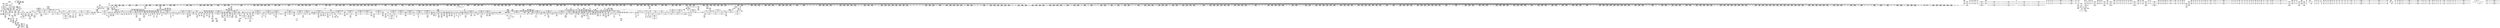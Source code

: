 digraph {
	CE0x3ec53a0 [shape=record,shape=Mrecord,label="{CE0x3ec53a0|2472:_%struct.cred*,_:_CRE_2036,2040_|*MultipleSource*|Function::task_sid&Arg::task::|Function::selinux_file_send_sigiotask&Arg::tsk::|security/selinux/hooks.c,208}"]
	CE0x3ecebb0 [shape=record,shape=Mrecord,label="{CE0x3ecebb0|2472:_%struct.cred*,_:_CRE_2720,2724_|*MultipleSource*|Function::task_sid&Arg::task::|Function::selinux_file_send_sigiotask&Arg::tsk::|security/selinux/hooks.c,208}"]
	CE0x3ecfb20 [shape=record,shape=Mrecord,label="{CE0x3ecfb20|i64**_getelementptr_inbounds_(_4_x_i64*_,_4_x_i64*_*___llvm_gcda_edge_table266,_i64_0,_i64_2)|*Constant*}"]
	CE0x3eae6b0 [shape=record,shape=Mrecord,label="{CE0x3eae6b0|_ret_void,_!dbg_!27735|include/linux/rcupdate.h,884|*SummSource*}"]
	CE0x3ee8500 [shape=record,shape=Mrecord,label="{CE0x3ee8500|2472:_%struct.cred*,_:_CRE_6480,6484_|*MultipleSource*|Function::task_sid&Arg::task::|Function::selinux_file_send_sigiotask&Arg::tsk::|security/selinux/hooks.c,208}"]
	CE0x3f62c80 [shape=record,shape=Mrecord,label="{CE0x3f62c80|__llvm_gcov_indirect_counter_increment:_tmp1|*SummSink*}"]
	CE0x3f113d0 [shape=record,shape=Mrecord,label="{CE0x3f113d0|__rcu_read_unlock:_do.end|*SummSink*}"]
	CE0x3e80ae0 [shape=record,shape=Mrecord,label="{CE0x3e80ae0|selinux_file_send_sigiotask:_tobool|security/selinux/hooks.c,3403}"]
	CE0x3e7e3a0 [shape=record,shape=Mrecord,label="{CE0x3e7e3a0|_ret_i32_%call7,_!dbg_!27749|security/selinux/hooks.c,210|*SummSink*}"]
	CE0x3f2c630 [shape=record,shape=Mrecord,label="{CE0x3f2c630|rcu_read_lock:_bb}"]
	CE0x3e587a0 [shape=record,shape=Mrecord,label="{CE0x3e587a0|task_sid:_entry|*SummSource*}"]
	CE0x3f439b0 [shape=record,shape=Mrecord,label="{CE0x3f439b0|i64*_getelementptr_inbounds_(_11_x_i64_,_11_x_i64_*___llvm_gcov_ctr127,_i64_0,_i64_9)|*Constant*|*SummSource*}"]
	CE0x3e84510 [shape=record,shape=Mrecord,label="{CE0x3e84510|COLLAPSED:_GCMRE___llvm_gcov_ctr131_internal_global_2_x_i64_zeroinitializer:_elem_0:default:}"]
	CE0x3ef6310 [shape=record,shape=Mrecord,label="{CE0x3ef6310|cred_sid:_tmp3|*SummSink*}"]
	CE0x3e8d380 [shape=record,shape=Mrecord,label="{CE0x3e8d380|rcu_read_lock:_tmp1|*SummSource*}"]
	CE0x3ec0e80 [shape=record,shape=Mrecord,label="{CE0x3ec0e80|2472:_%struct.cred*,_:_CRE_704,712_|*MultipleSource*|Function::task_sid&Arg::task::|Function::selinux_file_send_sigiotask&Arg::tsk::|security/selinux/hooks.c,208}"]
	CE0x3ec4a40 [shape=record,shape=Mrecord,label="{CE0x3ec4a40|2472:_%struct.cred*,_:_CRE_1980,1984_|*MultipleSource*|Function::task_sid&Arg::task::|Function::selinux_file_send_sigiotask&Arg::tsk::|security/selinux/hooks.c,208}"]
	CE0x3f2eed0 [shape=record,shape=Mrecord,label="{CE0x3f2eed0|GLOBAL:_rcu_lock_acquire|*Constant*}"]
	CE0x3f038d0 [shape=record,shape=Mrecord,label="{CE0x3f038d0|__llvm_gcov_indirect_counter_increment:_counters|Function::__llvm_gcov_indirect_counter_increment&Arg::counters::|*SummSource*}"]
	CE0x3ee9a70 [shape=record,shape=Mrecord,label="{CE0x3ee9a70|2472:_%struct.cred*,_:_CRE_6552,6560_|*MultipleSource*|Function::task_sid&Arg::task::|Function::selinux_file_send_sigiotask&Arg::tsk::|security/selinux/hooks.c,208}"]
	CE0x3e8d270 [shape=record,shape=Mrecord,label="{CE0x3e8d270|rcu_read_lock:_tmp1}"]
	CE0x3ec9330 [shape=record,shape=Mrecord,label="{CE0x3ec9330|2472:_%struct.cred*,_:_CRE_2344,2352_|*MultipleSource*|Function::task_sid&Arg::task::|Function::selinux_file_send_sigiotask&Arg::tsk::|security/selinux/hooks.c,208}"]
	CE0x3f4eee0 [shape=record,shape=Mrecord,label="{CE0x3f4eee0|rcu_read_unlock:_land.lhs.true2|*SummSink*}"]
	CE0x3f318d0 [shape=record,shape=Mrecord,label="{CE0x3f318d0|_ret_void,_!dbg_!27717|include/linux/rcupdate.h,419|*SummSink*}"]
	CE0x3eb9370 [shape=record,shape=Mrecord,label="{CE0x3eb9370|2472:_%struct.cred*,_:_CRE_92,96_|*MultipleSource*|Function::task_sid&Arg::task::|Function::selinux_file_send_sigiotask&Arg::tsk::|security/selinux/hooks.c,208}"]
	CE0x3f13050 [shape=record,shape=Mrecord,label="{CE0x3f13050|__preempt_count_add:_tmp2|*SummSource*}"]
	CE0x3f59cc0 [shape=record,shape=Mrecord,label="{CE0x3f59cc0|rcu_read_unlock:_tmp17|include/linux/rcupdate.h,933}"]
	CE0x3f41a20 [shape=record,shape=Mrecord,label="{CE0x3f41a20|rcu_read_lock:_tmp19|include/linux/rcupdate.h,882}"]
	CE0x3f19b70 [shape=record,shape=Mrecord,label="{CE0x3f19b70|__rcu_read_lock:_tmp1|*SummSource*}"]
	CE0x3e7ba00 [shape=record,shape=Mrecord,label="{CE0x3e7ba00|task_sid:_task|Function::task_sid&Arg::task::|*SummSink*}"]
	CE0x3f2b890 [shape=record,shape=Mrecord,label="{CE0x3f2b890|rcu_read_lock:_tmp}"]
	CE0x3ed3220 [shape=record,shape=Mrecord,label="{CE0x3ed3220|2472:_%struct.cred*,_:_CRE_2907,2908_}"]
	CE0x3edfea0 [shape=record,shape=Mrecord,label="{CE0x3edfea0|2472:_%struct.cred*,_:_CRE_6224,6232_|*MultipleSource*|Function::task_sid&Arg::task::|Function::selinux_file_send_sigiotask&Arg::tsk::|security/selinux/hooks.c,208}"]
	CE0x3ebc840 [shape=record,shape=Mrecord,label="{CE0x3ebc840|task_sid:_tmp22|security/selinux/hooks.c,208}"]
	CE0x3f1d320 [shape=record,shape=Mrecord,label="{CE0x3f1d320|i64*_getelementptr_inbounds_(_4_x_i64_,_4_x_i64_*___llvm_gcov_ctr133,_i64_0,_i64_2)|*Constant*|*SummSource*}"]
	CE0x3ed1660 [shape=record,shape=Mrecord,label="{CE0x3ed1660|2472:_%struct.cred*,_:_CRE_2824,2832_|*MultipleSource*|Function::task_sid&Arg::task::|Function::selinux_file_send_sigiotask&Arg::tsk::|security/selinux/hooks.c,208}"]
	CE0x3e84110 [shape=record,shape=Mrecord,label="{CE0x3e84110|2472:_%struct.cred*,_:_CRE_256,264_|*MultipleSource*|Function::task_sid&Arg::task::|Function::selinux_file_send_sigiotask&Arg::tsk::|security/selinux/hooks.c,208}"]
	CE0x3ef15c0 [shape=record,shape=Mrecord,label="{CE0x3ef15c0|_call_void___llvm_gcov_indirect_counter_increment(i32*___llvm_gcov_global_state_pred267,_i64**_getelementptr_inbounds_(_4_x_i64*_,_4_x_i64*_*___llvm_gcda_edge_table266,_i64_0,_i64_0)),_!dbg_!27721|security/selinux/hooks.c,1491|*SummSink*}"]
	CE0x3e71990 [shape=record,shape=Mrecord,label="{CE0x3e71990|selinux_file_send_sigiotask:_tmp13|security/selinux/hooks.c,3406|*SummSource*}"]
	CE0x3fc0890 [shape=record,shape=Mrecord,label="{CE0x3fc0890|i64_1|*Constant*}"]
	CE0x3ec9e70 [shape=record,shape=Mrecord,label="{CE0x3ec9e70|2472:_%struct.cred*,_:_CRE_2392,2400_|*MultipleSource*|Function::task_sid&Arg::task::|Function::selinux_file_send_sigiotask&Arg::tsk::|security/selinux/hooks.c,208}"]
	CE0x3e6d010 [shape=record,shape=Mrecord,label="{CE0x3e6d010|i32_0|*Constant*|*SummSource*}"]
	CE0x3ef6d80 [shape=record,shape=Mrecord,label="{CE0x3ef6d80|signal_to_av:_tmp10|security/selinux/hooks.c,1495}"]
	CE0x3eca9e0 [shape=record,shape=Mrecord,label="{CE0x3eca9e0|2472:_%struct.cred*,_:_CRE_2480,2488_|*MultipleSource*|Function::task_sid&Arg::task::|Function::selinux_file_send_sigiotask&Arg::tsk::|security/selinux/hooks.c,208}"]
	CE0x3eb2d00 [shape=record,shape=Mrecord,label="{CE0x3eb2d00|2472:_%struct.cred*,_:_CRE_216,224_|*MultipleSource*|Function::task_sid&Arg::task::|Function::selinux_file_send_sigiotask&Arg::tsk::|security/selinux/hooks.c,208}"]
	CE0x3ed50d0 [shape=record,shape=Mrecord,label="{CE0x3ed50d0|2472:_%struct.cred*,_:_CRE_2937,2938_}"]
	CE0x3f36820 [shape=record,shape=Mrecord,label="{CE0x3f36820|rcu_read_lock:_tmp5|include/linux/rcupdate.h,882}"]
	CE0x3f54b40 [shape=record,shape=Mrecord,label="{CE0x3f54b40|rcu_read_unlock:_bb}"]
	CE0x3f131f0 [shape=record,shape=Mrecord,label="{CE0x3f131f0|__preempt_count_sub:_entry|*SummSource*}"]
	CE0x3ef8e20 [shape=record,shape=Mrecord,label="{CE0x3ef8e20|rcu_read_lock:_tmp16|include/linux/rcupdate.h,882|*SummSink*}"]
	CE0x3e86ee0 [shape=record,shape=Mrecord,label="{CE0x3e86ee0|signal_to_av:_sw.bb|*SummSink*}"]
	CE0x3ede740 [shape=record,shape=Mrecord,label="{CE0x3ede740|2472:_%struct.cred*,_:_CRE_6136,6140_|*MultipleSource*|Function::task_sid&Arg::task::|Function::selinux_file_send_sigiotask&Arg::tsk::|security/selinux/hooks.c,208}"]
	CE0x3ece7f0 [shape=record,shape=Mrecord,label="{CE0x3ece7f0|2472:_%struct.cred*,_:_CRE_2704,2712_|*MultipleSource*|Function::task_sid&Arg::task::|Function::selinux_file_send_sigiotask&Arg::tsk::|security/selinux/hooks.c,208}"]
	CE0x3e86520 [shape=record,shape=Mrecord,label="{CE0x3e86520|_call_void_mcount()_#3|*SummSource*}"]
	CE0x3f130c0 [shape=record,shape=Mrecord,label="{CE0x3f130c0|__preempt_count_add:_tmp2|*SummSink*}"]
	CE0x3f06290 [shape=record,shape=Mrecord,label="{CE0x3f06290|task_sid:_tmp12|security/selinux/hooks.c,208|*SummSource*}"]
	CE0x3f44f00 [shape=record,shape=Mrecord,label="{CE0x3f44f00|4:_i32,_:_CRE_4,8_|*MultipleSource*|security/selinux/hooks.c,196|security/selinux/hooks.c,197|*LoadInst*|security/selinux/hooks.c,196}"]
	CE0x3ec6fc0 [shape=record,shape=Mrecord,label="{CE0x3ec6fc0|2472:_%struct.cred*,_:_CRE_2128,2136_|*MultipleSource*|Function::task_sid&Arg::task::|Function::selinux_file_send_sigiotask&Arg::tsk::|security/selinux/hooks.c,208}"]
	CE0x3ee5250 [shape=record,shape=Mrecord,label="{CE0x3ee5250|2472:_%struct.cred*,_:_CRE_6344,6345_}"]
	CE0x3ef7db0 [shape=record,shape=Mrecord,label="{CE0x3ef7db0|rcu_read_lock:_tmp13|include/linux/rcupdate.h,882|*SummSink*}"]
	CE0x3e65370 [shape=record,shape=Mrecord,label="{CE0x3e65370|task_sid:_tmp6|security/selinux/hooks.c,208|*SummSink*}"]
	CE0x3efaa70 [shape=record,shape=Mrecord,label="{CE0x3efaa70|_call_void_lockdep_rcu_suspicious(i8*_getelementptr_inbounds_(_25_x_i8_,_25_x_i8_*_.str45,_i32_0,_i32_0),_i32_883,_i8*_getelementptr_inbounds_(_42_x_i8_,_42_x_i8_*_.str46,_i32_0,_i32_0))_#10,_!dbg_!27728|include/linux/rcupdate.h,882|*SummSink*}"]
	CE0x3ecb8e0 [shape=record,shape=Mrecord,label="{CE0x3ecb8e0|2472:_%struct.cred*,_:_CRE_2523,2524_}"]
	CE0x3f43e30 [shape=record,shape=Mrecord,label="{CE0x3f43e30|i64*_getelementptr_inbounds_(_2_x_i64_,_2_x_i64_*___llvm_gcov_ctr131,_i64_0,_i64_0)|*Constant*|*SummSink*}"]
	CE0x3e78ac0 [shape=record,shape=Mrecord,label="{CE0x3e78ac0|task_sid:_tmp9|security/selinux/hooks.c,208|*SummSource*}"]
	CE0x3ec6090 [shape=record,shape=Mrecord,label="{CE0x3ec6090|2472:_%struct.cred*,_:_CRE_2072,2076_|*MultipleSource*|Function::task_sid&Arg::task::|Function::selinux_file_send_sigiotask&Arg::tsk::|security/selinux/hooks.c,208}"]
	CE0x3e7beb0 [shape=record,shape=Mrecord,label="{CE0x3e7beb0|selinux_file_send_sigiotask:_tsk|Function::selinux_file_send_sigiotask&Arg::tsk::|*SummSource*}"]
	CE0x3f27b10 [shape=record,shape=Mrecord,label="{CE0x3f27b10|_ret_void,_!dbg_!27717|include/linux/rcupdate.h,419|*SummSource*}"]
	CE0x3f5e190 [shape=record,shape=Mrecord,label="{CE0x3f5e190|rcu_read_unlock:_tmp22|include/linux/rcupdate.h,935}"]
	CE0x3f51ca0 [shape=record,shape=Mrecord,label="{CE0x3f51ca0|_call_void_asm_sideeffect_,_memory_,_dirflag_,_fpsr_,_flags_()_#3,_!dbg_!27711,_!srcloc_!27714|include/linux/rcupdate.h,244|*SummSink*}"]
	CE0x3f2d9a0 [shape=record,shape=Mrecord,label="{CE0x3f2d9a0|rcu_read_lock:_do.end|*SummSink*}"]
	CE0x5b1cc00 [shape=record,shape=Mrecord,label="{CE0x5b1cc00|selinux_file_send_sigiotask:_fown|Function::selinux_file_send_sigiotask&Arg::fown::}"]
	CE0x3eb4eb0 [shape=record,shape=Mrecord,label="{CE0x3eb4eb0|signal_to_av:_tmp1|*SummSource*}"]
	CE0x3ed8610 [shape=record,shape=Mrecord,label="{CE0x3ed8610|2472:_%struct.cred*,_:_CRE_3000,3008_|*MultipleSource*|Function::task_sid&Arg::task::|Function::selinux_file_send_sigiotask&Arg::tsk::|security/selinux/hooks.c,208}"]
	CE0x3ed63d0 [shape=record,shape=Mrecord,label="{CE0x3ed63d0|2472:_%struct.cred*,_:_CRE_2953,2954_}"]
	CE0x3f619b0 [shape=record,shape=Mrecord,label="{CE0x3f619b0|__llvm_gcov_indirect_counter_increment:_bb|*SummSource*}"]
	CE0x3e66010 [shape=record,shape=Mrecord,label="{CE0x3e66010|i64_4|*Constant*}"]
	CE0x3e67f00 [shape=record,shape=Mrecord,label="{CE0x3e67f00|_ret_i32_%perm.0,_!dbg_!27724|security/selinux/hooks.c,1495|*SummSink*}"]
	CE0x3f2d670 [shape=record,shape=Mrecord,label="{CE0x3f2d670|rcu_read_lock:_do.body|*SummSink*}"]
	CE0x3f605e0 [shape=record,shape=Mrecord,label="{CE0x3f605e0|_call_void___rcu_read_unlock()_#10,_!dbg_!27734|include/linux/rcupdate.h,937|*SummSource*}"]
	CE0x3fdb2a0 [shape=record,shape=Mrecord,label="{CE0x3fdb2a0|__preempt_count_add:_tmp}"]
	CE0x3e7a500 [shape=record,shape=Mrecord,label="{CE0x3e7a500|GLOBAL:_signal_to_av|*Constant*|*SummSource*}"]
	CE0x3f93de0 [shape=record,shape=Mrecord,label="{CE0x3f93de0|_call_void_mcount()_#3}"]
	CE0x3f12420 [shape=record,shape=Mrecord,label="{CE0x3f12420|__rcu_read_unlock:_tmp2|*SummSink*}"]
	CE0x3e58730 [shape=record,shape=Mrecord,label="{CE0x3e58730|task_sid:_entry}"]
	CE0x3edcba0 [shape=record,shape=Mrecord,label="{CE0x3edcba0|2472:_%struct.cred*,_:_CRE_5912,5920_|*MultipleSource*|Function::task_sid&Arg::task::|Function::selinux_file_send_sigiotask&Arg::tsk::|security/selinux/hooks.c,208}"]
	CE0x3e8fb80 [shape=record,shape=Mrecord,label="{CE0x3e8fb80|task_sid:_tmp17|security/selinux/hooks.c,208|*SummSink*}"]
	CE0x3ed4fa0 [shape=record,shape=Mrecord,label="{CE0x3ed4fa0|2472:_%struct.cred*,_:_CRE_2936,2937_}"]
	CE0x3eb4130 [shape=record,shape=Mrecord,label="{CE0x3eb4130|_call_void___rcu_read_lock()_#10,_!dbg_!27710|include/linux/rcupdate.h,879|*SummSource*}"]
	CE0x3f38500 [shape=record,shape=Mrecord,label="{CE0x3f38500|__rcu_read_unlock:_do.end}"]
	CE0x3f56e40 [shape=record,shape=Mrecord,label="{CE0x3f56e40|_call_void___preempt_count_add(i32_1)_#10,_!dbg_!27711|include/linux/rcupdate.h,239}"]
	CE0x3fc7c80 [shape=record,shape=Mrecord,label="{CE0x3fc7c80|__preempt_count_add:_do.end|*SummSink*}"]
	CE0x3e6d870 [shape=record,shape=Mrecord,label="{CE0x3e6d870|selinux_file_send_sigiotask:_tmp4|security/selinux/hooks.c,3401|*SummSink*}"]
	CE0x3ed3530 [shape=record,shape=Mrecord,label="{CE0x3ed3530|2472:_%struct.cred*,_:_CRE_2911,2912_}"]
	CE0x3e5fa60 [shape=record,shape=Mrecord,label="{CE0x3e5fa60|task_sid:_if.end|*SummSink*}"]
	CE0x3ed56c0 [shape=record,shape=Mrecord,label="{CE0x3ed56c0|2472:_%struct.cred*,_:_CRE_2942,2943_}"]
	CE0x3eb05e0 [shape=record,shape=Mrecord,label="{CE0x3eb05e0|rcu_read_unlock:_if.then|*SummSource*}"]
	CE0x3e67960 [shape=record,shape=Mrecord,label="{CE0x3e67960|signal_to_av:_sig|Function::signal_to_av&Arg::sig::|*SummSink*}"]
	CE0x3e8f0a0 [shape=record,shape=Mrecord,label="{CE0x3e8f0a0|selinux_file_send_sigiotask:_tmp16|security/selinux/hooks.c,3408}"]
	CE0x3e643a0 [shape=record,shape=Mrecord,label="{CE0x3e643a0|i64*_getelementptr_inbounds_(_4_x_i64_,_4_x_i64_*___llvm_gcov_ctr134,_i64_0,_i64_0)|*Constant*|*SummSource*}"]
	CE0x3f41e50 [shape=record,shape=Mrecord,label="{CE0x3f41e50|rcu_read_lock:_tmp20|include/linux/rcupdate.h,882}"]
	CE0x3f92710 [shape=record,shape=Mrecord,label="{CE0x3f92710|i64*_getelementptr_inbounds_(_4_x_i64_,_4_x_i64_*___llvm_gcov_ctr129,_i64_0,_i64_2)|*Constant*|*SummSink*}"]
	CE0x3ef9f60 [shape=record,shape=Mrecord,label="{CE0x3ef9f60|rcu_read_lock:_tmp18|include/linux/rcupdate.h,882|*SummSource*}"]
	CE0x3e650b0 [shape=record,shape=Mrecord,label="{CE0x3e650b0|cred_sid:_tmp2|*SummSource*}"]
	CE0x3ee69c0 [shape=record,shape=Mrecord,label="{CE0x3ee69c0|2472:_%struct.cred*,_:_CRE_6384,6392_|*MultipleSource*|Function::task_sid&Arg::task::|Function::selinux_file_send_sigiotask&Arg::tsk::|security/selinux/hooks.c,208}"]
	CE0x3f2f350 [shape=record,shape=Mrecord,label="{CE0x3f2f350|i32_1|*Constant*}"]
	CE0x3e844a0 [shape=record,shape=Mrecord,label="{CE0x3e844a0|cred_sid:_tmp}"]
	CE0x3e7aa00 [shape=record,shape=Mrecord,label="{CE0x3e7aa00|signal_to_av:_entry|*SummSink*}"]
	CE0x3ef4970 [shape=record,shape=Mrecord,label="{CE0x3ef4970|i64*_getelementptr_inbounds_(_10_x_i64_,_10_x_i64_*___llvm_gcov_ctr265,_i64_0,_i64_9)|*Constant*|*SummSource*}"]
	CE0x3ec01b0 [shape=record,shape=Mrecord,label="{CE0x3ec01b0|2472:_%struct.cred*,_:_CRE_689,690_}"]
	CE0x3f4a460 [shape=record,shape=Mrecord,label="{CE0x3f4a460|rcu_read_unlock:_tmp2|*SummSink*}"]
	CE0x3ee7ac0 [shape=record,shape=Mrecord,label="{CE0x3ee7ac0|2472:_%struct.cred*,_:_CRE_6456,6464_|*MultipleSource*|Function::task_sid&Arg::task::|Function::selinux_file_send_sigiotask&Arg::tsk::|security/selinux/hooks.c,208}"]
	CE0x3e7b8d0 [shape=record,shape=Mrecord,label="{CE0x3e7b8d0|selinux_file_send_sigiotask:_fown|Function::selinux_file_send_sigiotask&Arg::fown::|*SummSource*}"]
	CE0x3eff2b0 [shape=record,shape=Mrecord,label="{CE0x3eff2b0|cred_sid:_cred|Function::cred_sid&Arg::cred::|*SummSink*}"]
	CE0x3ef3cc0 [shape=record,shape=Mrecord,label="{CE0x3ef3cc0|i32_8|*Constant*}"]
	CE0x3f4f760 [shape=record,shape=Mrecord,label="{CE0x3f4f760|rcu_read_unlock:_tmp3|*SummSource*}"]
	CE0x3f4cb90 [shape=record,shape=Mrecord,label="{CE0x3f4cb90|__llvm_gcov_indirect_counter_increment:_tmp3|*SummSource*}"]
	CE0x3f385d0 [shape=record,shape=Mrecord,label="{CE0x3f385d0|__preempt_count_sub:_bb}"]
	CE0x3efbaf0 [shape=record,shape=Mrecord,label="{CE0x3efbaf0|task_sid:_tmp23|security/selinux/hooks.c,208|*SummSource*}"]
	CE0x3f30f50 [shape=record,shape=Mrecord,label="{CE0x3f30f50|GLOBAL:___llvm_gcov_ctr127|Global_var:__llvm_gcov_ctr127|*SummSink*}"]
	CE0x3f5d6d0 [shape=record,shape=Mrecord,label="{CE0x3f5d6d0|rcu_read_unlock:_tmp21|include/linux/rcupdate.h,935}"]
	CE0x3f02580 [shape=record,shape=Mrecord,label="{CE0x3f02580|rcu_read_unlock:_entry|*SummSink*}"]
	CE0x3f95c20 [shape=record,shape=Mrecord,label="{CE0x3f95c20|__preempt_count_sub:_do.end}"]
	CE0x3ecbb90 [shape=record,shape=Mrecord,label="{CE0x3ecbb90|2472:_%struct.cred*,_:_CRE_2527,2528_}"]
	CE0x3f574a0 [shape=record,shape=Mrecord,label="{CE0x3f574a0|rcu_read_unlock:_tobool1|include/linux/rcupdate.h,933|*SummSource*}"]
	CE0x3f1d510 [shape=record,shape=Mrecord,label="{CE0x3f1d510|i64*_getelementptr_inbounds_(_4_x_i64_,_4_x_i64_*___llvm_gcov_ctr133,_i64_0,_i64_2)|*Constant*|*SummSink*}"]
	CE0x3f475f0 [shape=record,shape=Mrecord,label="{CE0x3f475f0|rcu_read_unlock:_tmp12|include/linux/rcupdate.h,933|*SummSink*}"]
	CE0x3f0bc50 [shape=record,shape=Mrecord,label="{CE0x3f0bc50|i32_208|*Constant*}"]
	CE0x3f15db0 [shape=record,shape=Mrecord,label="{CE0x3f15db0|__rcu_read_lock:_tmp1|*SummSink*}"]
	CE0x3e689c0 [shape=record,shape=Mrecord,label="{CE0x3e689c0|task_sid:_do.end6|*SummSource*}"]
	CE0x3ece5e0 [shape=record,shape=Mrecord,label="{CE0x3ece5e0|2472:_%struct.cred*,_:_CRE_2696,2704_|*MultipleSource*|Function::task_sid&Arg::task::|Function::selinux_file_send_sigiotask&Arg::tsk::|security/selinux/hooks.c,208}"]
	CE0x3f426d0 [shape=record,shape=Mrecord,label="{CE0x3f426d0|i64*_getelementptr_inbounds_(_11_x_i64_,_11_x_i64_*___llvm_gcov_ctr127,_i64_0,_i64_10)|*Constant*}"]
	CE0x3eb8d80 [shape=record,shape=Mrecord,label="{CE0x3eb8d80|_call_void___llvm_gcov_indirect_counter_increment(i32*___llvm_gcov_global_state_pred267,_i64**_getelementptr_inbounds_(_4_x_i64*_,_4_x_i64*_*___llvm_gcda_edge_table266,_i64_0,_i64_1)),_!dbg_!27714|security/selinux/hooks.c,1479|*SummSink*}"]
	CE0x3ee21a0 [shape=record,shape=Mrecord,label="{CE0x3ee21a0|2472:_%struct.cred*,_:_CRE_6303,6304_}"]
	CE0x3f16cc0 [shape=record,shape=Mrecord,label="{CE0x3f16cc0|__preempt_count_sub:_tmp4|./arch/x86/include/asm/preempt.h,77|*SummSink*}"]
	CE0x3efb950 [shape=record,shape=Mrecord,label="{CE0x3efb950|task_sid:_tmp23|security/selinux/hooks.c,208}"]
	CE0x3ed4160 [shape=record,shape=Mrecord,label="{CE0x3ed4160|2472:_%struct.cred*,_:_CRE_2924,2925_}"]
	CE0x3e620e0 [shape=record,shape=Mrecord,label="{CE0x3e620e0|task_sid:_task|Function::task_sid&Arg::task::}"]
	CE0x3ec26a0 [shape=record,shape=Mrecord,label="{CE0x3ec26a0|2472:_%struct.cred*,_:_CRE_1832,1840_|*MultipleSource*|Function::task_sid&Arg::task::|Function::selinux_file_send_sigiotask&Arg::tsk::|security/selinux/hooks.c,208}"]
	CE0x3ed8c40 [shape=record,shape=Mrecord,label="{CE0x3ed8c40|2472:_%struct.cred*,_:_CRE_3032,3036_|*MultipleSource*|Function::task_sid&Arg::task::|Function::selinux_file_send_sigiotask&Arg::tsk::|security/selinux/hooks.c,208}"]
	CE0x3f4d4c0 [shape=record,shape=Mrecord,label="{CE0x3f4d4c0|_call_void___preempt_count_sub(i32_1)_#10,_!dbg_!27715|include/linux/rcupdate.h,244|*SummSink*}"]
	CE0x3ecc040 [shape=record,shape=Mrecord,label="{CE0x3ecc040|2472:_%struct.cred*,_:_CRE_2532,2533_}"]
	CE0x3ecfe70 [shape=record,shape=Mrecord,label="{CE0x3ecfe70|i64**_getelementptr_inbounds_(_4_x_i64*_,_4_x_i64*_*___llvm_gcda_edge_table266,_i64_0,_i64_2)|*Constant*|*SummSource*}"]
	CE0x3f63130 [shape=record,shape=Mrecord,label="{CE0x3f63130|i64*_getelementptr_inbounds_(_4_x_i64_,_4_x_i64_*___llvm_gcov_ctr128,_i64_0,_i64_2)|*Constant*}"]
	CE0x3eb6980 [shape=record,shape=Mrecord,label="{CE0x3eb6980|2472:_%struct.cred*,_:_CRE_72,76_|*MultipleSource*|Function::task_sid&Arg::task::|Function::selinux_file_send_sigiotask&Arg::tsk::|security/selinux/hooks.c,208}"]
	CE0x3ebd590 [shape=record,shape=Mrecord,label="{CE0x3ebd590|2472:_%struct.cred*,_:_CRE_560,568_|*MultipleSource*|Function::task_sid&Arg::task::|Function::selinux_file_send_sigiotask&Arg::tsk::|security/selinux/hooks.c,208}"]
	CE0x3ebac90 [shape=record,shape=Mrecord,label="{CE0x3ebac90|i32_208|*Constant*|*SummSource*}"]
	CE0x3ec8f70 [shape=record,shape=Mrecord,label="{CE0x3ec8f70|2472:_%struct.cred*,_:_CRE_2328,2336_|*MultipleSource*|Function::task_sid&Arg::task::|Function::selinux_file_send_sigiotask&Arg::tsk::|security/selinux/hooks.c,208}"]
	CE0x3f51b00 [shape=record,shape=Mrecord,label="{CE0x3f51b00|rcu_read_unlock:_tmp8|include/linux/rcupdate.h,933}"]
	CE0x3eb2e90 [shape=record,shape=Mrecord,label="{CE0x3eb2e90|0:_i32,_:_GCMR___llvm_gcov_global_state_pred267_internal_unnamed_addr_global_i32_-1:_elem_0:default:}"]
	CE0x3ec0870 [shape=record,shape=Mrecord,label="{CE0x3ec0870|2472:_%struct.cred*,_:_CRE_697,698_}"]
	CE0x3f31400 [shape=record,shape=Mrecord,label="{CE0x3f31400|GLOBAL:___llvm_gcov_ctr132|Global_var:__llvm_gcov_ctr132|*SummSink*}"]
	CE0x3e73e00 [shape=record,shape=Mrecord,label="{CE0x3e73e00|selinux_file_send_sigiotask:_f_security|security/selinux/hooks.c,3401}"]
	CE0x3f54fd0 [shape=record,shape=Mrecord,label="{CE0x3f54fd0|rcu_lock_acquire:_tmp|*SummSink*}"]
	CE0x3ee0fa0 [shape=record,shape=Mrecord,label="{CE0x3ee0fa0|2472:_%struct.cred*,_:_CRE_6289,6290_}"]
	CE0x3e66a90 [shape=record,shape=Mrecord,label="{CE0x3e66a90|4:_i32,_:_CRE_4,8_|*MultipleSource*|security/selinux/hooks.c,3401|security/selinux/hooks.c,3401|security/selinux/hooks.c,3408}"]
	CE0x3fc7390 [shape=record,shape=Mrecord,label="{CE0x3fc7390|__preempt_count_sub:_tmp6|./arch/x86/include/asm/preempt.h,78|*SummSink*}"]
	CE0x3f09e70 [shape=record,shape=Mrecord,label="{CE0x3f09e70|task_sid:_tmp18|security/selinux/hooks.c,208}"]
	CE0x3f45d00 [shape=record,shape=Mrecord,label="{CE0x3f45d00|i64*_getelementptr_inbounds_(_11_x_i64_,_11_x_i64_*___llvm_gcov_ctr132,_i64_0,_i64_0)|*Constant*|*SummSink*}"]
	CE0x3e78790 [shape=record,shape=Mrecord,label="{CE0x3e78790|task_sid:_tobool1|security/selinux/hooks.c,208}"]
	CE0x3ef2730 [shape=record,shape=Mrecord,label="{CE0x3ef2730|signal_to_av:_tmp8|security/selinux/hooks.c,1491|*SummSource*}"]
	CE0x3ec0910 [shape=record,shape=Mrecord,label="{CE0x3ec0910|2472:_%struct.cred*,_:_CRE_698,699_}"]
	CE0x3ebc4c0 [shape=record,shape=Mrecord,label="{CE0x3ebc4c0|task_sid:_tmp21|security/selinux/hooks.c,208|*SummSource*}"]
	CE0x3ece220 [shape=record,shape=Mrecord,label="{CE0x3ece220|2472:_%struct.cred*,_:_CRE_2688,2692_|*MultipleSource*|Function::task_sid&Arg::task::|Function::selinux_file_send_sigiotask&Arg::tsk::|security/selinux/hooks.c,208}"]
	CE0x3f0a4c0 [shape=record,shape=Mrecord,label="{CE0x3f0a4c0|task_sid:_tmp19|security/selinux/hooks.c,208|*SummSource*}"]
	CE0x3e8a750 [shape=record,shape=Mrecord,label="{CE0x3e8a750|_call_void_mcount()_#3|*SummSink*}"]
	CE0x3e928f0 [shape=record,shape=Mrecord,label="{CE0x3e928f0|avc_has_perm:_auditdata|Function::avc_has_perm&Arg::auditdata::|*SummSink*}"]
	CE0x3f92ea0 [shape=record,shape=Mrecord,label="{CE0x3f92ea0|i64*_getelementptr_inbounds_(_4_x_i64_,_4_x_i64_*___llvm_gcov_ctr135,_i64_0,_i64_3)|*Constant*|*SummSource*}"]
	CE0x3eaf980 [shape=record,shape=Mrecord,label="{CE0x3eaf980|2472:_%struct.cred*,_:_CRE_440,448_|*MultipleSource*|Function::task_sid&Arg::task::|Function::selinux_file_send_sigiotask&Arg::tsk::|security/selinux/hooks.c,208}"]
	CE0x3eb4440 [shape=record,shape=Mrecord,label="{CE0x3eb4440|_call_void___rcu_read_lock()_#10,_!dbg_!27710|include/linux/rcupdate.h,879}"]
	CE0x3f4e9e0 [shape=record,shape=Mrecord,label="{CE0x3f4e9e0|i64*_getelementptr_inbounds_(_4_x_i64_,_4_x_i64_*___llvm_gcov_ctr133,_i64_0,_i64_1)|*Constant*|*SummSource*}"]
	CE0x3fc77a0 [shape=record,shape=Mrecord,label="{CE0x3fc77a0|_call_void_mcount()_#3|*SummSink*}"]
	CE0x3eead90 [shape=record,shape=Mrecord,label="{CE0x3eead90|2472:_%struct.cred*,_:_CRE_6632,6640_|*MultipleSource*|Function::task_sid&Arg::task::|Function::selinux_file_send_sigiotask&Arg::tsk::|security/selinux/hooks.c,208}"]
	CE0x3f030e0 [shape=record,shape=Mrecord,label="{CE0x3f030e0|signal_to_av:_sw.epilog|*SummSink*}"]
	CE0x3e794f0 [shape=record,shape=Mrecord,label="{CE0x3e794f0|selinux_file_send_sigiotask:_call1|security/selinux/hooks.c,3404|*SummSink*}"]
	CE0x3ed7f20 [shape=record,shape=Mrecord,label="{CE0x3ed7f20|2472:_%struct.cred*,_:_CRE_2976,2980_|*MultipleSource*|Function::task_sid&Arg::task::|Function::selinux_file_send_sigiotask&Arg::tsk::|security/selinux/hooks.c,208}"]
	CE0x3ee78a0 [shape=record,shape=Mrecord,label="{CE0x3ee78a0|2472:_%struct.cred*,_:_CRE_6448,6456_|*MultipleSource*|Function::task_sid&Arg::task::|Function::selinux_file_send_sigiotask&Arg::tsk::|security/selinux/hooks.c,208}"]
	CE0x3f0a360 [shape=record,shape=Mrecord,label="{CE0x3f0a360|task_sid:_tmp19|security/selinux/hooks.c,208}"]
	CE0x3ede110 [shape=record,shape=Mrecord,label="{CE0x3ede110|2472:_%struct.cred*,_:_CRE_5992,6000_|*MultipleSource*|Function::task_sid&Arg::task::|Function::selinux_file_send_sigiotask&Arg::tsk::|security/selinux/hooks.c,208}"]
	CE0x3e8ee70 [shape=record,shape=Mrecord,label="{CE0x3e8ee70|4:_i32,_:_CRE_12,16_|*MultipleSource*|security/selinux/hooks.c,3401|security/selinux/hooks.c,3401|security/selinux/hooks.c,3408}"]
	CE0x3f4c400 [shape=record,shape=Mrecord,label="{CE0x3f4c400|rcu_read_unlock:_tmp10|include/linux/rcupdate.h,933|*SummSink*}"]
	CE0x3f60430 [shape=record,shape=Mrecord,label="{CE0x3f60430|_ret_void,_!dbg_!27717|include/linux/rcupdate.h,424|*SummSource*}"]
	CE0x3f14fd0 [shape=record,shape=Mrecord,label="{CE0x3f14fd0|i32_2|*Constant*}"]
	CE0x3e62e20 [shape=record,shape=Mrecord,label="{CE0x3e62e20|rcu_lock_release:_tmp6|*SummSource*}"]
	CE0x3ee3cf0 [shape=record,shape=Mrecord,label="{CE0x3ee3cf0|2472:_%struct.cred*,_:_CRE_6326,6327_}"]
	CE0x3f05440 [shape=record,shape=Mrecord,label="{CE0x3f05440|i64_5|*Constant*}"]
	CE0x3ee4410 [shape=record,shape=Mrecord,label="{CE0x3ee4410|2472:_%struct.cred*,_:_CRE_6332,6333_}"]
	CE0x3f92ff0 [shape=record,shape=Mrecord,label="{CE0x3f92ff0|__preempt_count_add:_tmp1|*SummSource*}"]
	CE0x3e5f480 [shape=record,shape=Mrecord,label="{CE0x3e5f480|rcu_read_lock:_call|include/linux/rcupdate.h,882|*SummSink*}"]
	CE0x3e6c7f0 [shape=record,shape=Mrecord,label="{CE0x3e6c7f0|selinux_file_send_sigiotask:_tmp13|security/selinux/hooks.c,3406|*SummSink*}"]
	CE0x3f4b7d0 [shape=record,shape=Mrecord,label="{CE0x3f4b7d0|__llvm_gcov_indirect_counter_increment:_tmp6}"]
	CE0x3f2be30 [shape=record,shape=Mrecord,label="{CE0x3f2be30|__rcu_read_lock:_entry}"]
	CE0x3f16c50 [shape=record,shape=Mrecord,label="{CE0x3f16c50|__preempt_count_sub:_tmp4|./arch/x86/include/asm/preempt.h,77|*SummSource*}"]
	CE0x3ec2a60 [shape=record,shape=Mrecord,label="{CE0x3ec2a60|2472:_%struct.cred*,_:_CRE_1848,1856_|*MultipleSource*|Function::task_sid&Arg::task::|Function::selinux_file_send_sigiotask&Arg::tsk::|security/selinux/hooks.c,208}"]
	CE0x3ef58d0 [shape=record,shape=Mrecord,label="{CE0x3ef58d0|rcu_read_lock:_tmp4|include/linux/rcupdate.h,882|*SummSource*}"]
	CE0x3f2b620 [shape=record,shape=Mrecord,label="{CE0x3f2b620|i64*_getelementptr_inbounds_(_11_x_i64_,_11_x_i64_*___llvm_gcov_ctr127,_i64_0,_i64_0)|*Constant*|*SummSource*}"]
	CE0x3f40d10 [shape=record,shape=Mrecord,label="{CE0x3f40d10|i32_883|*Constant*|*SummSink*}"]
	CE0x3ed9ac0 [shape=record,shape=Mrecord,label="{CE0x3ed9ac0|2472:_%struct.cred*,_:_CRE_3088,3096_|*MultipleSource*|Function::task_sid&Arg::task::|Function::selinux_file_send_sigiotask&Arg::tsk::|security/selinux/hooks.c,208}"]
	CE0x3f56740 [shape=record,shape=Mrecord,label="{CE0x3f56740|rcu_lock_acquire:_tmp3|*SummSource*}"]
	CE0x3eabf40 [shape=record,shape=Mrecord,label="{CE0x3eabf40|GLOBAL:_rcu_read_lock|*Constant*}"]
	CE0x3e89670 [shape=record,shape=Mrecord,label="{CE0x3e89670|i32_0|*Constant*}"]
	CE0x3f03000 [shape=record,shape=Mrecord,label="{CE0x3f03000|signal_to_av:_sw.bb2|*SummSink*}"]
	CE0x3ec1410 [shape=record,shape=Mrecord,label="{CE0x3ec1410|2472:_%struct.cred*,_:_CRE_736,744_|*MultipleSource*|Function::task_sid&Arg::task::|Function::selinux_file_send_sigiotask&Arg::tsk::|security/selinux/hooks.c,208}"]
	CE0x3efb0a0 [shape=record,shape=Mrecord,label="{CE0x3efb0a0|i8*_getelementptr_inbounds_(_25_x_i8_,_25_x_i8_*_.str45,_i32_0,_i32_0)|*Constant*}"]
	CE0x3ee5380 [shape=record,shape=Mrecord,label="{CE0x3ee5380|2472:_%struct.cred*,_:_CRE_6345,6346_}"]
	CE0x3f48ed0 [shape=record,shape=Mrecord,label="{CE0x3f48ed0|rcu_read_unlock:_tmp16|include/linux/rcupdate.h,933|*SummSource*}"]
	CE0x3e62900 [shape=record,shape=Mrecord,label="{CE0x3e62900|task_sid:_tmp6|security/selinux/hooks.c,208|*SummSource*}"]
	CE0x3e65760 [shape=record,shape=Mrecord,label="{CE0x3e65760|GLOBAL:___llvm_gcov_indirect_counter_increment|*Constant*|*SummSource*}"]
	CE0x3ef0000 [shape=record,shape=Mrecord,label="{CE0x3ef0000|i64**_getelementptr_inbounds_(_4_x_i64*_,_4_x_i64*_*___llvm_gcda_edge_table266,_i64_0,_i64_3)|*Constant*|*SummSource*}"]
	CE0x3eb88a0 [shape=record,shape=Mrecord,label="{CE0x3eb88a0|_call_void___llvm_gcov_indirect_counter_increment(i32*___llvm_gcov_global_state_pred267,_i64**_getelementptr_inbounds_(_4_x_i64*_,_4_x_i64*_*___llvm_gcda_edge_table266,_i64_0,_i64_1)),_!dbg_!27714|security/selinux/hooks.c,1479|*SummSource*}"]
	CE0x3f1fe30 [shape=record,shape=Mrecord,label="{CE0x3f1fe30|_ret_void,_!dbg_!27719|./arch/x86/include/asm/preempt.h,73|*SummSink*}"]
	CE0x3f53d60 [shape=record,shape=Mrecord,label="{CE0x3f53d60|rcu_read_unlock:_tmp10|include/linux/rcupdate.h,933|*SummSource*}"]
	CE0x3ef5fd0 [shape=record,shape=Mrecord,label="{CE0x3ef5fd0|rcu_read_lock:_tobool1|include/linux/rcupdate.h,882|*SummSink*}"]
	CE0x3e685c0 [shape=record,shape=Mrecord,label="{CE0x3e685c0|GLOBAL:___llvm_gcov_indirect_counter_increment|*Constant*|*SummSink*}"]
	CE0x3f8a5e0 [shape=record,shape=Mrecord,label="{CE0x3f8a5e0|rcu_lock_acquire:_indirectgoto}"]
	CE0x3f30de0 [shape=record,shape=Mrecord,label="{CE0x3f30de0|GLOBAL:___llvm_gcov_ctr127|Global_var:__llvm_gcov_ctr127|*SummSource*}"]
	CE0x3ed8e60 [shape=record,shape=Mrecord,label="{CE0x3ed8e60|2472:_%struct.cred*,_:_CRE_3040,3048_|*MultipleSource*|Function::task_sid&Arg::task::|Function::selinux_file_send_sigiotask&Arg::tsk::|security/selinux/hooks.c,208}"]
	CE0x3f13d20 [shape=record,shape=Mrecord,label="{CE0x3f13d20|_call_void_mcount()_#3|*SummSink*}"]
	CE0x3f1c880 [shape=record,shape=Mrecord,label="{CE0x3f1c880|__preempt_count_sub:_tmp7|./arch/x86/include/asm/preempt.h,78|*SummSink*}"]
	CE0x3ed6890 [shape=record,shape=Mrecord,label="{CE0x3ed6890|2472:_%struct.cred*,_:_CRE_2957,2958_}"]
	CE0x3eea920 [shape=record,shape=Mrecord,label="{CE0x3eea920|2472:_%struct.cred*,_:_CRE_6616,6624_|*MultipleSource*|Function::task_sid&Arg::task::|Function::selinux_file_send_sigiotask&Arg::tsk::|security/selinux/hooks.c,208}"]
	CE0x3e7d860 [shape=record,shape=Mrecord,label="{CE0x3e7d860|i64*_getelementptr_inbounds_(_6_x_i64_,_6_x_i64_*___llvm_gcov_ctr264,_i64_0,_i64_3)|*Constant*|*SummSink*}"]
	CE0x3f4f3b0 [shape=record,shape=Mrecord,label="{CE0x3f4f3b0|i64*_getelementptr_inbounds_(_4_x_i64_,_4_x_i64_*___llvm_gcov_ctr130,_i64_0,_i64_1)|*Constant*}"]
	CE0x3eb6f60 [shape=record,shape=Mrecord,label="{CE0x3eb6f60|GLOBAL:___llvm_gcov_global_state_pred267|Global_var:__llvm_gcov_global_state_pred267|*SummSink*}"]
	CE0x3e8d620 [shape=record,shape=Mrecord,label="{CE0x3e8d620|i64*_getelementptr_inbounds_(_13_x_i64_,_13_x_i64_*___llvm_gcov_ctr126,_i64_0,_i64_0)|*Constant*|*SummSink*}"]
	CE0x3f09ee0 [shape=record,shape=Mrecord,label="{CE0x3f09ee0|task_sid:_tmp18|security/selinux/hooks.c,208|*SummSource*}"]
	CE0x3ef61a0 [shape=record,shape=Mrecord,label="{CE0x3ef61a0|cred_sid:_tmp3}"]
	CE0x3ecbd70 [shape=record,shape=Mrecord,label="{CE0x3ecbd70|2472:_%struct.cred*,_:_CRE_2529,2530_}"]
	CE0x3ed4070 [shape=record,shape=Mrecord,label="{CE0x3ed4070|2472:_%struct.cred*,_:_CRE_2923,2924_}"]
	CE0x3e7a8f0 [shape=record,shape=Mrecord,label="{CE0x3e7a8f0|signal_to_av:_entry|*SummSource*}"]
	CE0x3ee7210 [shape=record,shape=Mrecord,label="{CE0x3ee7210|2472:_%struct.cred*,_:_CRE_6424,6432_|*MultipleSource*|Function::task_sid&Arg::task::|Function::selinux_file_send_sigiotask&Arg::tsk::|security/selinux/hooks.c,208}"]
	CE0x3ecd8c0 [shape=record,shape=Mrecord,label="{CE0x3ecd8c0|2472:_%struct.cred*,_:_CRE_2648,2656_|*MultipleSource*|Function::task_sid&Arg::task::|Function::selinux_file_send_sigiotask&Arg::tsk::|security/selinux/hooks.c,208}"]
	CE0x3f33b00 [shape=record,shape=Mrecord,label="{CE0x3f33b00|rcu_read_lock:_tmp11|include/linux/rcupdate.h,882}"]
	CE0x3ed5330 [shape=record,shape=Mrecord,label="{CE0x3ed5330|2472:_%struct.cred*,_:_CRE_2939,2940_}"]
	CE0x3ef0f80 [shape=record,shape=Mrecord,label="{CE0x3ef0f80|signal_to_av:_tmp7|security/selinux/hooks.c,1487|*SummSource*}"]
	CE0x3ef02e0 [shape=record,shape=Mrecord,label="{CE0x3ef02e0|signal_to_av:_tmp6|security/selinux/hooks.c,1487}"]
	CE0x3f45d70 [shape=record,shape=Mrecord,label="{CE0x3f45d70|rcu_read_unlock:_if.end}"]
	CE0x3f5f840 [shape=record,shape=Mrecord,label="{CE0x3f5f840|GLOBAL:_rcu_lock_release|*Constant*|*SummSource*}"]
	CE0x3f08310 [shape=record,shape=Mrecord,label="{CE0x3f08310|task_sid:_tmp15|security/selinux/hooks.c,208|*SummSource*}"]
	CE0x3fa2dd0 [shape=record,shape=Mrecord,label="{CE0x3fa2dd0|__preempt_count_sub:_sub|./arch/x86/include/asm/preempt.h,77|*SummSink*}"]
	CE0x3f2ab80 [shape=record,shape=Mrecord,label="{CE0x3f2ab80|GLOBAL:_rcu_read_lock.__warned|Global_var:rcu_read_lock.__warned|*SummSource*}"]
	CE0x3e8b540 [shape=record,shape=Mrecord,label="{CE0x3e8b540|task_sid:_tmp2}"]
	CE0x3f10c80 [shape=record,shape=Mrecord,label="{CE0x3f10c80|__rcu_read_unlock:_tmp6|include/linux/rcupdate.h,245|*SummSink*}"]
	CE0x3eb71d0 [shape=record,shape=Mrecord,label="{CE0x3eb71d0|task_sid:_do.body5|*SummSink*}"]
	CE0x3ef6240 [shape=record,shape=Mrecord,label="{CE0x3ef6240|cred_sid:_tmp3|*SummSource*}"]
	CE0x3e925b0 [shape=record,shape=Mrecord,label="{CE0x3e925b0|_ret_i32_%retval.0,_!dbg_!27728|security/selinux/avc.c,775}"]
	CE0x3ed2500 [shape=record,shape=Mrecord,label="{CE0x3ed2500|2472:_%struct.cred*,_:_CRE_2880,2884_|*MultipleSource*|Function::task_sid&Arg::task::|Function::selinux_file_send_sigiotask&Arg::tsk::|security/selinux/hooks.c,208}"]
	CE0x3e89f40 [shape=record,shape=Mrecord,label="{CE0x3e89f40|2472:_%struct.cred*,_:_CRE_312,320_|*MultipleSource*|Function::task_sid&Arg::task::|Function::selinux_file_send_sigiotask&Arg::tsk::|security/selinux/hooks.c,208}"]
	CE0x3f98a90 [shape=record,shape=Mrecord,label="{CE0x3f98a90|rcu_lock_release:_bb|*SummSource*}"]
	CE0x3f00da0 [shape=record,shape=Mrecord,label="{CE0x3f00da0|signal_to_av:_tmp3|security/selinux/hooks.c,1479|*SummSource*}"]
	CE0x3ef4530 [shape=record,shape=Mrecord,label="{CE0x3ef4530|signal_to_av:_perm.0|*SummSink*}"]
	CE0x3f48550 [shape=record,shape=Mrecord,label="{CE0x3f48550|__llvm_gcov_indirect_counter_increment:_tmp3|*SummSink*}"]
	CE0x3ebfb80 [shape=record,shape=Mrecord,label="{CE0x3ebfb80|2472:_%struct.cred*,_:_CRE_672,680_|*MultipleSource*|Function::task_sid&Arg::task::|Function::selinux_file_send_sigiotask&Arg::tsk::|security/selinux/hooks.c,208}"]
	CE0x3ef1770 [shape=record,shape=Mrecord,label="{CE0x3ef1770|i64*_getelementptr_inbounds_(_10_x_i64_,_10_x_i64_*___llvm_gcov_ctr265,_i64_0,_i64_8)|*Constant*}"]
	CE0x3ea0570 [shape=record,shape=Mrecord,label="{CE0x3ea0570|rcu_lock_acquire:___here|*SummSource*}"]
	CE0x3f8b670 [shape=record,shape=Mrecord,label="{CE0x3f8b670|i64*_getelementptr_inbounds_(_4_x_i64_,_4_x_i64_*___llvm_gcov_ctr129,_i64_0,_i64_1)|*Constant*}"]
	CE0x3ee4670 [shape=record,shape=Mrecord,label="{CE0x3ee4670|2472:_%struct.cred*,_:_CRE_6334,6335_}"]
	CE0x3f98ba0 [shape=record,shape=Mrecord,label="{CE0x3f98ba0|rcu_lock_release:_bb|*SummSink*}"]
	CE0x3ed0540 [shape=record,shape=Mrecord,label="{CE0x3ed0540|signal_to_av:_tmp4|security/selinux/hooks.c,1483|*SummSink*}"]
	CE0x3eb0510 [shape=record,shape=Mrecord,label="{CE0x3eb0510|rcu_read_unlock:_if.then}"]
	CE0x3ee91c0 [shape=record,shape=Mrecord,label="{CE0x3ee91c0|2472:_%struct.cred*,_:_CRE_6520,6528_|*MultipleSource*|Function::task_sid&Arg::task::|Function::selinux_file_send_sigiotask&Arg::tsk::|security/selinux/hooks.c,208}"]
	CE0x3edbcc0 [shape=record,shape=Mrecord,label="{CE0x3edbcc0|2472:_%struct.cred*,_:_CRE_5856,5860_|*MultipleSource*|Function::task_sid&Arg::task::|Function::selinux_file_send_sigiotask&Arg::tsk::|security/selinux/hooks.c,208}"]
	CE0x3f29930 [shape=record,shape=Mrecord,label="{CE0x3f29930|i64*_getelementptr_inbounds_(_11_x_i64_,_11_x_i64_*___llvm_gcov_ctr132,_i64_0,_i64_8)|*Constant*|*SummSink*}"]
	CE0x3f569c0 [shape=record,shape=Mrecord,label="{CE0x3f569c0|rcu_read_unlock:_tmp5|include/linux/rcupdate.h,933}"]
	CE0x3efffd0 [shape=record,shape=Mrecord,label="{CE0x3efffd0|i64*_getelementptr_inbounds_(_10_x_i64_,_10_x_i64_*___llvm_gcov_ctr265,_i64_0,_i64_5)|*Constant*}"]
	CE0x3f4c930 [shape=record,shape=Mrecord,label="{CE0x3f4c930|i64_1|*Constant*}"]
	CE0x3f897c0 [shape=record,shape=Mrecord,label="{CE0x3f897c0|rcu_lock_release:_tmp1|*SummSink*}"]
	CE0x3e67d90 [shape=record,shape=Mrecord,label="{CE0x3e67d90|_ret_i32_%perm.0,_!dbg_!27724|security/selinux/hooks.c,1495|*SummSource*}"]
	CE0x3e88500 [shape=record,shape=Mrecord,label="{CE0x3e88500|rcu_read_lock:_tmp3}"]
	CE0x3e811d0 [shape=record,shape=Mrecord,label="{CE0x3e811d0|selinux_file_send_sigiotask:_tmp7|security/selinux/hooks.c,3403}"]
	CE0x3ed43c0 [shape=record,shape=Mrecord,label="{CE0x3ed43c0|2472:_%struct.cred*,_:_CRE_2926,2927_}"]
	CE0x3e6a5c0 [shape=record,shape=Mrecord,label="{CE0x3e6a5c0|selinux_file_send_sigiotask:_add.ptr|security/selinux/hooks.c,3399}"]
	CE0x3e58520 [shape=record,shape=Mrecord,label="{CE0x3e58520|task_sid:_land.lhs.true|*SummSink*}"]
	CE0x3ee15f0 [shape=record,shape=Mrecord,label="{CE0x3ee15f0|2472:_%struct.cred*,_:_CRE_6293,6294_}"]
	CE0x3ee3e20 [shape=record,shape=Mrecord,label="{CE0x3ee3e20|2472:_%struct.cred*,_:_CRE_6327,6328_}"]
	CE0x3e6d710 [shape=record,shape=Mrecord,label="{CE0x3e6d710|selinux_file_send_sigiotask:_tmp4|security/selinux/hooks.c,3401|*SummSource*}"]
	CE0x3eed0a0 [shape=record,shape=Mrecord,label="{CE0x3eed0a0|2472:_%struct.cred*,_:_CRE_10572,10576_|*MultipleSource*|Function::task_sid&Arg::task::|Function::selinux_file_send_sigiotask&Arg::tsk::|security/selinux/hooks.c,208}"]
	CE0x3f383f0 [shape=record,shape=Mrecord,label="{CE0x3f383f0|__rcu_read_unlock:_do.body|*SummSource*}"]
	CE0x3ec6270 [shape=record,shape=Mrecord,label="{CE0x3ec6270|2472:_%struct.cred*,_:_CRE_2076,2080_|*MultipleSource*|Function::task_sid&Arg::task::|Function::selinux_file_send_sigiotask&Arg::tsk::|security/selinux/hooks.c,208}"]
	CE0x3ed76d0 [shape=record,shape=Mrecord,label="{CE0x3ed76d0|2472:_%struct.cred*,_:_CRE_2969,2970_}"]
	CE0x3f07430 [shape=record,shape=Mrecord,label="{CE0x3f07430|task_sid:_tobool4|security/selinux/hooks.c,208|*SummSink*}"]
	CE0x3ed3710 [shape=record,shape=Mrecord,label="{CE0x3ed3710|2472:_%struct.cred*,_:_CRE_2913,2914_}"]
	CE0x3f1f770 [shape=record,shape=Mrecord,label="{CE0x3f1f770|__rcu_read_lock:_do.end|*SummSource*}"]
	CE0x3f09690 [shape=record,shape=Mrecord,label="{CE0x3f09690|rcu_read_lock:_call3|include/linux/rcupdate.h,882|*SummSink*}"]
	CE0x3f36410 [shape=record,shape=Mrecord,label="{CE0x3f36410|rcu_read_unlock:_call|include/linux/rcupdate.h,933|*SummSink*}"]
	CE0x3e8ad80 [shape=record,shape=Mrecord,label="{CE0x3e8ad80|_call_void_rcu_read_lock()_#10,_!dbg_!27712|security/selinux/hooks.c,207|*SummSink*}"]
	CE0x3f4a2e0 [shape=record,shape=Mrecord,label="{CE0x3f4a2e0|i64_1|*Constant*}"]
	CE0x3f2f410 [shape=record,shape=Mrecord,label="{CE0x3f2f410|cred_sid:_security|security/selinux/hooks.c,196|*SummSource*}"]
	CE0x3eb72f0 [shape=record,shape=Mrecord,label="{CE0x3eb72f0|task_sid:_if.then}"]
	CE0x3e64300 [shape=record,shape=Mrecord,label="{CE0x3e64300|i64_1|*Constant*}"]
	CE0x3ef22b0 [shape=record,shape=Mrecord,label="{CE0x3ef22b0|i64**_getelementptr_inbounds_(_4_x_i64*_,_4_x_i64*_*___llvm_gcda_edge_table266,_i64_0,_i64_0)|*Constant*|*SummSource*}"]
	CE0x3ededd0 [shape=record,shape=Mrecord,label="{CE0x3ededd0|2472:_%struct.cred*,_:_CRE_6168,6176_|*MultipleSource*|Function::task_sid&Arg::task::|Function::selinux_file_send_sigiotask&Arg::tsk::|security/selinux/hooks.c,208}"]
	CE0x3e5db10 [shape=record,shape=Mrecord,label="{CE0x3e5db10|%struct.lockdep_map*_null|*Constant*|*SummSource*}"]
	CE0x3edf8a0 [shape=record,shape=Mrecord,label="{CE0x3edf8a0|2472:_%struct.cred*,_:_CRE_6200,6208_|*MultipleSource*|Function::task_sid&Arg::task::|Function::selinux_file_send_sigiotask&Arg::tsk::|security/selinux/hooks.c,208}"]
	CE0x3ee6ff0 [shape=record,shape=Mrecord,label="{CE0x3ee6ff0|2472:_%struct.cred*,_:_CRE_6408,6424_|*MultipleSource*|Function::task_sid&Arg::task::|Function::selinux_file_send_sigiotask&Arg::tsk::|security/selinux/hooks.c,208}"]
	CE0x3edd420 [shape=record,shape=Mrecord,label="{CE0x3edd420|2472:_%struct.cred*,_:_CRE_5944,5952_|*MultipleSource*|Function::task_sid&Arg::task::|Function::selinux_file_send_sigiotask&Arg::tsk::|security/selinux/hooks.c,208}"]
	CE0x3ed4c10 [shape=record,shape=Mrecord,label="{CE0x3ed4c10|2472:_%struct.cred*,_:_CRE_2933,2934_}"]
	CE0x3ee7f00 [shape=record,shape=Mrecord,label="{CE0x3ee7f00|2472:_%struct.cred*,_:_CRE_6472,6474_|*MultipleSource*|Function::task_sid&Arg::task::|Function::selinux_file_send_sigiotask&Arg::tsk::|security/selinux/hooks.c,208}"]
	CE0x3ee42e0 [shape=record,shape=Mrecord,label="{CE0x3ee42e0|2472:_%struct.cred*,_:_CRE_6331,6332_}"]
	CE0x3e6aac0 [shape=record,shape=Mrecord,label="{CE0x3e6aac0|i64*_getelementptr_inbounds_(_6_x_i64_,_6_x_i64_*___llvm_gcov_ctr264,_i64_0,_i64_0)|*Constant*}"]
	CE0x3f08db0 [shape=record,shape=Mrecord,label="{CE0x3f08db0|rcu_read_lock:_tmp12|include/linux/rcupdate.h,882}"]
	CE0x3e63110 [shape=record,shape=Mrecord,label="{CE0x3e63110|__rcu_read_unlock:_bb|*SummSink*}"]
	CE0x3ef8390 [shape=record,shape=Mrecord,label="{CE0x3ef8390|rcu_read_lock:_tmp14|include/linux/rcupdate.h,882|*SummSink*}"]
	CE0x3f4dc90 [shape=record,shape=Mrecord,label="{CE0x3f4dc90|i64*_getelementptr_inbounds_(_4_x_i64_,_4_x_i64_*___llvm_gcov_ctr130,_i64_0,_i64_0)|*Constant*}"]
	CE0x3f2dc10 [shape=record,shape=Mrecord,label="{CE0x3f2dc10|__llvm_gcov_indirect_counter_increment:_tmp|*SummSource*}"]
	CE0x3ef7b80 [shape=record,shape=Mrecord,label="{CE0x3ef7b80|rcu_read_lock:_tmp13|include/linux/rcupdate.h,882}"]
	CE0x3f59d30 [shape=record,shape=Mrecord,label="{CE0x3f59d30|rcu_read_unlock:_tmp17|include/linux/rcupdate.h,933|*SummSource*}"]
	CE0x3f51240 [shape=record,shape=Mrecord,label="{CE0x3f51240|rcu_read_unlock:_tmp|*SummSource*}"]
	CE0x3f56ad0 [shape=record,shape=Mrecord,label="{CE0x3f56ad0|rcu_read_unlock:_tmp5|include/linux/rcupdate.h,933|*SummSource*}"]
	CE0x3f14ea0 [shape=record,shape=Mrecord,label="{CE0x3f14ea0|i32_0|*Constant*}"]
	CE0x3ecad70 [shape=record,shape=Mrecord,label="{CE0x3ecad70|2472:_%struct.cred*,_:_CRE_2504,2508_|*MultipleSource*|Function::task_sid&Arg::task::|Function::selinux_file_send_sigiotask&Arg::tsk::|security/selinux/hooks.c,208}"]
	CE0x3f13630 [shape=record,shape=Mrecord,label="{CE0x3f13630|__preempt_count_sub:_val|Function::__preempt_count_sub&Arg::val::|*SummSource*}"]
	CE0x3ec5af0 [shape=record,shape=Mrecord,label="{CE0x3ec5af0|2472:_%struct.cred*,_:_CRE_2052,2056_|*MultipleSource*|Function::task_sid&Arg::task::|Function::selinux_file_send_sigiotask&Arg::tsk::|security/selinux/hooks.c,208}"]
	CE0x3ee4080 [shape=record,shape=Mrecord,label="{CE0x3ee4080|2472:_%struct.cred*,_:_CRE_6329,6330_}"]
	CE0x3f52990 [shape=record,shape=Mrecord,label="{CE0x3f52990|rcu_read_unlock:_tmp8|include/linux/rcupdate.h,933|*SummSource*}"]
	CE0x3f0b690 [shape=record,shape=Mrecord,label="{CE0x3f0b690|i8*_getelementptr_inbounds_(_25_x_i8_,_25_x_i8_*_.str3,_i32_0,_i32_0)|*Constant*|*SummSource*}"]
	CE0x3e8c1e0 [shape=record,shape=Mrecord,label="{CE0x3e8c1e0|signal_to_av:_bb|*SummSink*}"]
	CE0x3ee3f50 [shape=record,shape=Mrecord,label="{CE0x3ee3f50|2472:_%struct.cred*,_:_CRE_6328,6329_}"]
	CE0x3f27c90 [shape=record,shape=Mrecord,label="{CE0x3f27c90|rcu_read_lock:_call|include/linux/rcupdate.h,882|*SummSource*}"]
	CE0x3ed3620 [shape=record,shape=Mrecord,label="{CE0x3ed3620|2472:_%struct.cred*,_:_CRE_2912,2913_}"]
	CE0x3f007d0 [shape=record,shape=Mrecord,label="{CE0x3f007d0|signal_to_av:_tmp3|security/selinux/hooks.c,1479|*SummSink*}"]
	CE0x3f5ead0 [shape=record,shape=Mrecord,label="{CE0x3f5ead0|i64*_getelementptr_inbounds_(_11_x_i64_,_11_x_i64_*___llvm_gcov_ctr132,_i64_0,_i64_9)|*Constant*|*SummSink*}"]
	CE0x3e7ec70 [shape=record,shape=Mrecord,label="{CE0x3e7ec70|selinux_file_send_sigiotask:_f_security|security/selinux/hooks.c,3401|*SummSink*}"]
	CE0x3f85eb0 [shape=record,shape=Mrecord,label="{CE0x3f85eb0|rcu_lock_acquire:_tmp5|include/linux/rcupdate.h,418|*SummSink*}"]
	CE0x3ec4680 [shape=record,shape=Mrecord,label="{CE0x3ec4680|2472:_%struct.cred*,_:_CRE_1968,1976_|*MultipleSource*|Function::task_sid&Arg::task::|Function::selinux_file_send_sigiotask&Arg::tsk::|security/selinux/hooks.c,208}"]
	CE0x3e8d4c0 [shape=record,shape=Mrecord,label="{CE0x3e8d4c0|task_sid:_do.body|*SummSource*}"]
	CE0x3fdb200 [shape=record,shape=Mrecord,label="{CE0x3fdb200|i64*_getelementptr_inbounds_(_4_x_i64_,_4_x_i64_*___llvm_gcov_ctr135,_i64_0,_i64_1)|*Constant*|*SummSink*}"]
	CE0x3ed5460 [shape=record,shape=Mrecord,label="{CE0x3ed5460|2472:_%struct.cred*,_:_CRE_2940,2941_}"]
	CE0x3f4f160 [shape=record,shape=Mrecord,label="{CE0x3f4f160|i64*_getelementptr_inbounds_(_11_x_i64_,_11_x_i64_*___llvm_gcov_ctr132,_i64_0,_i64_0)|*Constant*|*SummSource*}"]
	CE0x3ed6af0 [shape=record,shape=Mrecord,label="{CE0x3ed6af0|2472:_%struct.cred*,_:_CRE_2959,2960_}"]
	CE0x3f5ceb0 [shape=record,shape=Mrecord,label="{CE0x3f5ceb0|rcu_read_unlock:_tmp20|include/linux/rcupdate.h,933}"]
	CE0x3fc9330 [shape=record,shape=Mrecord,label="{CE0x3fc9330|__preempt_count_add:_tmp5|./arch/x86/include/asm/preempt.h,72|*SummSink*}"]
	CE0x3ee1bb0 [shape=record,shape=Mrecord,label="{CE0x3ee1bb0|2472:_%struct.cred*,_:_CRE_6298,6299_}"]
	CE0x3ee0530 [shape=record,shape=Mrecord,label="{CE0x3ee0530|2472:_%struct.cred*,_:_CRE_6248,6256_|*MultipleSource*|Function::task_sid&Arg::task::|Function::selinux_file_send_sigiotask&Arg::tsk::|security/selinux/hooks.c,208}"]
	CE0x3edebb0 [shape=record,shape=Mrecord,label="{CE0x3edebb0|2472:_%struct.cred*,_:_CRE_6152,6168_|*MultipleSource*|Function::task_sid&Arg::task::|Function::selinux_file_send_sigiotask&Arg::tsk::|security/selinux/hooks.c,208}"]
	CE0x3ee9600 [shape=record,shape=Mrecord,label="{CE0x3ee9600|2472:_%struct.cred*,_:_CRE_6536,6544_|*MultipleSource*|Function::task_sid&Arg::task::|Function::selinux_file_send_sigiotask&Arg::tsk::|security/selinux/hooks.c,208}"]
	CE0x3eaf4a0 [shape=record,shape=Mrecord,label="{CE0x3eaf4a0|COLLAPSED:_GCMRE___llvm_gcov_ctr265_internal_global_10_x_i64_zeroinitializer:_elem_0:default:}"]
	CE0x3ec7ce0 [shape=record,shape=Mrecord,label="{CE0x3ec7ce0|2472:_%struct.cred*,_:_CRE_2248,2256_|*MultipleSource*|Function::task_sid&Arg::task::|Function::selinux_file_send_sigiotask&Arg::tsk::|security/selinux/hooks.c,208}"]
	CE0x3f32ce0 [shape=record,shape=Mrecord,label="{CE0x3f32ce0|i64_5|*Constant*}"]
	CE0x3f46160 [shape=record,shape=Mrecord,label="{CE0x3f46160|cred_sid:_tmp6|security/selinux/hooks.c,197|*SummSink*}"]
	CE0x3f15950 [shape=record,shape=Mrecord,label="{CE0x3f15950|__preempt_count_add:_val|Function::__preempt_count_add&Arg::val::|*SummSource*}"]
	CE0x3e86210 [shape=record,shape=Mrecord,label="{CE0x3e86210|task_sid:_tmp3|*SummSink*}"]
	CE0x3f29320 [shape=record,shape=Mrecord,label="{CE0x3f29320|_call_void_lockdep_rcu_suspicious(i8*_getelementptr_inbounds_(_25_x_i8_,_25_x_i8_*_.str45,_i32_0,_i32_0),_i32_934,_i8*_getelementptr_inbounds_(_44_x_i8_,_44_x_i8_*_.str47,_i32_0,_i32_0))_#10,_!dbg_!27726|include/linux/rcupdate.h,933}"]
	CE0x3f62940 [shape=record,shape=Mrecord,label="{CE0x3f62940|__llvm_gcov_indirect_counter_increment:_tmp}"]
	CE0x3e56c10 [shape=record,shape=Mrecord,label="{CE0x3e56c10|i64*_getelementptr_inbounds_(_2_x_i64_,_2_x_i64_*___llvm_gcov_ctr131,_i64_0,_i64_0)|*Constant*|*SummSource*}"]
	CE0x3f89ce0 [shape=record,shape=Mrecord,label="{CE0x3f89ce0|i64*_getelementptr_inbounds_(_4_x_i64_,_4_x_i64_*___llvm_gcov_ctr130,_i64_0,_i64_3)|*Constant*}"]
	CE0x3f2fb50 [shape=record,shape=Mrecord,label="{CE0x3f2fb50|GLOBAL:_rcu_read_lock.__warned|Global_var:rcu_read_lock.__warned}"]
	CE0x3f381f0 [shape=record,shape=Mrecord,label="{CE0x3f381f0|_call_void_mcount()_#3|*SummSource*}"]
	CE0x3e870d0 [shape=record,shape=Mrecord,label="{CE0x3e870d0|i64*_getelementptr_inbounds_(_10_x_i64_,_10_x_i64_*___llvm_gcov_ctr265,_i64_0,_i64_0)|*Constant*|*SummSink*}"]
	CE0x3eb6170 [shape=record,shape=Mrecord,label="{CE0x3eb6170|task_sid:_bb|*SummSource*}"]
	CE0x3eb0d20 [shape=record,shape=Mrecord,label="{CE0x3eb0d20|cred_sid:_tmp1|*SummSource*}"]
	CE0x3ec2850 [shape=record,shape=Mrecord,label="{CE0x3ec2850|2472:_%struct.cred*,_:_CRE_1840,1844_|*MultipleSource*|Function::task_sid&Arg::task::|Function::selinux_file_send_sigiotask&Arg::tsk::|security/selinux/hooks.c,208}"]
	CE0x3ed5590 [shape=record,shape=Mrecord,label="{CE0x3ed5590|2472:_%struct.cred*,_:_CRE_2941,2942_}"]
	CE0x3f51570 [shape=record,shape=Mrecord,label="{CE0x3f51570|__rcu_read_lock:_tmp4|include/linux/rcupdate.h,239|*SummSource*}"]
	CE0x3e62e90 [shape=record,shape=Mrecord,label="{CE0x3e62e90|rcu_lock_release:_tmp6|*SummSink*}"]
	CE0x3eda120 [shape=record,shape=Mrecord,label="{CE0x3eda120|2472:_%struct.cred*,_:_CRE_3108,3112_|*MultipleSource*|Function::task_sid&Arg::task::|Function::selinux_file_send_sigiotask&Arg::tsk::|security/selinux/hooks.c,208}"]
	CE0x3eff170 [shape=record,shape=Mrecord,label="{CE0x3eff170|cred_sid:_cred|Function::cred_sid&Arg::cred::}"]
	CE0x3f5f230 [shape=record,shape=Mrecord,label="{CE0x3f5f230|rcu_lock_release:_entry|*SummSource*}"]
	CE0x3e7e260 [shape=record,shape=Mrecord,label="{CE0x3e7e260|selinux_file_send_sigiotask:_tmp2|security/selinux/hooks.c,3399}"]
	CE0x3f1f2c0 [shape=record,shape=Mrecord,label="{CE0x3f1f2c0|rcu_lock_release:___here|*SummSink*}"]
	CE0x3f063c0 [shape=record,shape=Mrecord,label="{CE0x3f063c0|task_sid:_tmp12|security/selinux/hooks.c,208|*SummSink*}"]
	CE0x3f15fa0 [shape=record,shape=Mrecord,label="{CE0x3f15fa0|i64*_getelementptr_inbounds_(_4_x_i64_,_4_x_i64_*___llvm_gcov_ctr128,_i64_0,_i64_1)|*Constant*|*SummSource*}"]
	CE0x3ed28f0 [shape=record,shape=Mrecord,label="{CE0x3ed28f0|2472:_%struct.cred*,_:_CRE_2896,2900_|*MultipleSource*|Function::task_sid&Arg::task::|Function::selinux_file_send_sigiotask&Arg::tsk::|security/selinux/hooks.c,208}"]
	CE0x3f02340 [shape=record,shape=Mrecord,label="{CE0x3f02340|GLOBAL:_rcu_read_unlock|*Constant*|*SummSource*}"]
	CE0x3f61fb0 [shape=record,shape=Mrecord,label="{CE0x3f61fb0|__llvm_gcov_indirect_counter_increment:_exit|*SummSource*}"]
	CE0x3ebb780 [shape=record,shape=Mrecord,label="{CE0x3ebb780|i64*_getelementptr_inbounds_(_13_x_i64_,_13_x_i64_*___llvm_gcov_ctr126,_i64_0,_i64_9)|*Constant*|*SummSource*}"]
	CE0x3ed5a50 [shape=record,shape=Mrecord,label="{CE0x3ed5a50|2472:_%struct.cred*,_:_CRE_2945,2946_}"]
	CE0x3f5a860 [shape=record,shape=Mrecord,label="{CE0x3f5a860|_call_void_lockdep_rcu_suspicious(i8*_getelementptr_inbounds_(_25_x_i8_,_25_x_i8_*_.str45,_i32_0,_i32_0),_i32_934,_i8*_getelementptr_inbounds_(_44_x_i8_,_44_x_i8_*_.str47,_i32_0,_i32_0))_#10,_!dbg_!27726|include/linux/rcupdate.h,933|*SummSink*}"]
	CE0x3eff4e0 [shape=record,shape=Mrecord,label="{CE0x3eff4e0|_ret_i32_%tmp6,_!dbg_!27716|security/selinux/hooks.c,197}"]
	CE0x3eb5700 [shape=record,shape=Mrecord,label="{CE0x3eb5700|i64*_getelementptr_inbounds_(_2_x_i64_,_2_x_i64_*___llvm_gcov_ctr131,_i64_0,_i64_1)|*Constant*|*SummSource*}"]
	CE0x3ed4d40 [shape=record,shape=Mrecord,label="{CE0x3ed4d40|2472:_%struct.cred*,_:_CRE_2934,2935_}"]
	CE0x3e7dbb0 [shape=record,shape=Mrecord,label="{CE0x3e7dbb0|i64_0|*Constant*}"]
	CE0x3e68800 [shape=record,shape=Mrecord,label="{CE0x3e68800|task_sid:_if.then|*SummSink*}"]
	CE0x3ef9950 [shape=record,shape=Mrecord,label="{CE0x3ef9950|rcu_read_lock:_tmp17|include/linux/rcupdate.h,882|*SummSink*}"]
	CE0x3f55dc0 [shape=record,shape=Mrecord,label="{CE0x3f55dc0|__preempt_count_add:_tmp6|./arch/x86/include/asm/preempt.h,73|*SummSink*}"]
	CE0x3eeed10 [shape=record,shape=Mrecord,label="{CE0x3eeed10|task_sid:_tmp4|*LoadInst*|security/selinux/hooks.c,208|*SummSink*}"]
	CE0x3eb8370 [shape=record,shape=Mrecord,label="{CE0x3eb8370|2472:_%struct.cred*,_:_CRE_84,88_|*MultipleSource*|Function::task_sid&Arg::task::|Function::selinux_file_send_sigiotask&Arg::tsk::|security/selinux/hooks.c,208}"]
	CE0x3ee2d80 [shape=record,shape=Mrecord,label="{CE0x3ee2d80|2472:_%struct.cred*,_:_CRE_6313,6314_}"]
	CE0x3ef2590 [shape=record,shape=Mrecord,label="{CE0x3ef2590|signal_to_av:_tmp8|security/selinux/hooks.c,1491}"]
	CE0x3e80800 [shape=record,shape=Mrecord,label="{CE0x3e80800|selinux_file_send_sigiotask:_signum|Function::selinux_file_send_sigiotask&Arg::signum::|*SummSource*}"]
	CE0x3e88f30 [shape=record,shape=Mrecord,label="{CE0x3e88f30|rcu_read_lock:_tobool|include/linux/rcupdate.h,882}"]
	CE0x3f530e0 [shape=record,shape=Mrecord,label="{CE0x3f530e0|__rcu_read_lock:_do.body}"]
	CE0x3e7ab80 [shape=record,shape=Mrecord,label="{CE0x3e7ab80|selinux_file_send_sigiotask:_fown|Function::selinux_file_send_sigiotask&Arg::fown::|*SummSink*}"]
	CE0x3f86210 [shape=record,shape=Mrecord,label="{CE0x3f86210|rcu_lock_acquire:_tmp5|include/linux/rcupdate.h,418|*SummSource*}"]
	CE0x3f1f3d0 [shape=record,shape=Mrecord,label="{CE0x3f1f3d0|__rcu_read_lock:_tmp3|*SummSink*}"]
	CE0x3f250f0 [shape=record,shape=Mrecord,label="{CE0x3f250f0|rcu_lock_release:_tmp5|include/linux/rcupdate.h,423|*SummSource*}"]
	CE0x3e8a560 [shape=record,shape=Mrecord,label="{CE0x3e8a560|_call_void_mcount()_#3}"]
	CE0x3ed6e80 [shape=record,shape=Mrecord,label="{CE0x3ed6e80|2472:_%struct.cred*,_:_CRE_2962,2963_}"]
	CE0x3efb640 [shape=record,shape=Mrecord,label="{CE0x3efb640|i64*_getelementptr_inbounds_(_13_x_i64_,_13_x_i64_*___llvm_gcov_ctr126,_i64_0,_i64_10)|*Constant*|*SummSource*}"]
	CE0x3f87d10 [shape=record,shape=Mrecord,label="{CE0x3f87d10|rcu_lock_release:_indirectgoto|*SummSink*}"]
	CE0x3e79330 [shape=record,shape=Mrecord,label="{CE0x3e79330|selinux_file_send_sigiotask:_call1|security/selinux/hooks.c,3404|*SummSource*}"]
	CE0x3ece9d0 [shape=record,shape=Mrecord,label="{CE0x3ece9d0|2472:_%struct.cred*,_:_CRE_2712,2720_|*MultipleSource*|Function::task_sid&Arg::task::|Function::selinux_file_send_sigiotask&Arg::tsk::|security/selinux/hooks.c,208}"]
	CE0x3ede550 [shape=record,shape=Mrecord,label="{CE0x3ede550|2472:_%struct.cred*,_:_CRE_6008,6136_|*MultipleSource*|Function::task_sid&Arg::task::|Function::selinux_file_send_sigiotask&Arg::tsk::|security/selinux/hooks.c,208}"]
	CE0x3efa410 [shape=record,shape=Mrecord,label="{CE0x3efa410|i8_1|*Constant*}"]
	CE0x3f47ab0 [shape=record,shape=Mrecord,label="{CE0x3f47ab0|rcu_read_unlock:_call3|include/linux/rcupdate.h,933|*SummSource*}"]
	CE0x3e61be0 [shape=record,shape=Mrecord,label="{CE0x3e61be0|2472:_%struct.cred*,_:_CRE_288,296_|*MultipleSource*|Function::task_sid&Arg::task::|Function::selinux_file_send_sigiotask&Arg::tsk::|security/selinux/hooks.c,208}"]
	CE0x3f023b0 [shape=record,shape=Mrecord,label="{CE0x3f023b0|rcu_read_unlock:_entry|*SummSource*}"]
	CE0x3f32c70 [shape=record,shape=Mrecord,label="{CE0x3f32c70|rcu_read_lock:_tmp9|include/linux/rcupdate.h,882|*SummSource*}"]
	CE0x3f43940 [shape=record,shape=Mrecord,label="{CE0x3f43940|i64*_getelementptr_inbounds_(_11_x_i64_,_11_x_i64_*___llvm_gcov_ctr127,_i64_0,_i64_9)|*Constant*}"]
	CE0x3ef87d0 [shape=record,shape=Mrecord,label="{CE0x3ef87d0|rcu_read_lock:_tmp15|include/linux/rcupdate.h,882|*SummSource*}"]
	CE0x3eb6230 [shape=record,shape=Mrecord,label="{CE0x3eb6230|task_sid:_bb|*SummSink*}"]
	CE0x3ece040 [shape=record,shape=Mrecord,label="{CE0x3ece040|2472:_%struct.cred*,_:_CRE_2680,2688_|*MultipleSource*|Function::task_sid&Arg::task::|Function::selinux_file_send_sigiotask&Arg::tsk::|security/selinux/hooks.c,208}"]
	CE0x3ecbc80 [shape=record,shape=Mrecord,label="{CE0x3ecbc80|2472:_%struct.cred*,_:_CRE_2528,2529_}"]
	CE0x3ee80f0 [shape=record,shape=Mrecord,label="{CE0x3ee80f0|2472:_%struct.cred*,_:_CRE_6474,6476_|*MultipleSource*|Function::task_sid&Arg::task::|Function::selinux_file_send_sigiotask&Arg::tsk::|security/selinux/hooks.c,208}"]
	CE0x3ef40f0 [shape=record,shape=Mrecord,label="{CE0x3ef40f0|i32_64|*Constant*|*SummSource*}"]
	CE0x3f2c810 [shape=record,shape=Mrecord,label="{CE0x3f2c810|rcu_read_lock:_bb|*SummSink*}"]
	CE0x3ee2b20 [shape=record,shape=Mrecord,label="{CE0x3ee2b20|2472:_%struct.cred*,_:_CRE_6311,6312_}"]
	CE0x3ed4880 [shape=record,shape=Mrecord,label="{CE0x3ed4880|2472:_%struct.cred*,_:_CRE_2930,2931_}"]
	CE0x3f2ed50 [shape=record,shape=Mrecord,label="{CE0x3f2ed50|rcu_read_unlock:_tmp7|include/linux/rcupdate.h,933}"]
	CE0x3f48110 [shape=record,shape=Mrecord,label="{CE0x3f48110|i64*_getelementptr_inbounds_(_11_x_i64_,_11_x_i64_*___llvm_gcov_ctr132,_i64_0,_i64_1)|*Constant*|*SummSink*}"]
	CE0x3eb5230 [shape=record,shape=Mrecord,label="{CE0x3eb5230|2472:_%struct.cred*,_:_CRE_48,56_|*MultipleSource*|Function::task_sid&Arg::task::|Function::selinux_file_send_sigiotask&Arg::tsk::|security/selinux/hooks.c,208}"]
	CE0x3e6b140 [shape=record,shape=Mrecord,label="{CE0x3e6b140|selinux_file_send_sigiotask:_if.then}"]
	CE0x3e7d340 [shape=record,shape=Mrecord,label="{CE0x3e7d340|i64_-312|*Constant*|*SummSource*}"]
	CE0x3f31d00 [shape=record,shape=Mrecord,label="{CE0x3f31d00|rcu_lock_acquire:_tmp2}"]
	CE0x3f99440 [shape=record,shape=Mrecord,label="{CE0x3f99440|__rcu_read_lock:_do.body|*SummSink*}"]
	CE0x3fdb610 [shape=record,shape=Mrecord,label="{CE0x3fdb610|__preempt_count_add:_tmp4|./arch/x86/include/asm/preempt.h,72|*SummSource*}"]
	CE0x3efc770 [shape=record,shape=Mrecord,label="{CE0x3efc770|i64*_getelementptr_inbounds_(_13_x_i64_,_13_x_i64_*___llvm_gcov_ctr126,_i64_0,_i64_11)|*Constant*|*SummSource*}"]
	CE0x3eecc40 [shape=record,shape=Mrecord,label="{CE0x3eecc40|2472:_%struct.cred*,_:_CRE_10560,10568_|*MultipleSource*|Function::task_sid&Arg::task::|Function::selinux_file_send_sigiotask&Arg::tsk::|security/selinux/hooks.c,208}"]
	CE0x3eb5e30 [shape=record,shape=Mrecord,label="{CE0x3eb5e30|i32_17|*Constant*}"]
	CE0x3f2dc80 [shape=record,shape=Mrecord,label="{CE0x3f2dc80|__llvm_gcov_indirect_counter_increment:_tmp|*SummSink*}"]
	CE0x3f63280 [shape=record,shape=Mrecord,label="{CE0x3f63280|__rcu_read_lock:_tmp3}"]
	CE0x3f09b20 [shape=record,shape=Mrecord,label="{CE0x3f09b20|i64_7|*Constant*}"]
	CE0x3f60710 [shape=record,shape=Mrecord,label="{CE0x3f60710|_call_void___rcu_read_unlock()_#10,_!dbg_!27734|include/linux/rcupdate.h,937|*SummSink*}"]
	CE0x3ef30c0 [shape=record,shape=Mrecord,label="{CE0x3ef30c0|signal_to_av:_tmp9|security/selinux/hooks.c,1491}"]
	CE0x3f56260 [shape=record,shape=Mrecord,label="{CE0x3f56260|rcu_read_unlock:_do.end|*SummSource*}"]
	CE0x3f0aad0 [shape=record,shape=Mrecord,label="{CE0x3f0aad0|i8_1|*Constant*|*SummSink*}"]
	CE0x3f138c0 [shape=record,shape=Mrecord,label="{CE0x3f138c0|GLOBAL:___preempt_count_sub|*Constant*|*SummSink*}"]
	CE0x3f5de50 [shape=record,shape=Mrecord,label="{CE0x3f5de50|_call_void_rcu_lock_release(%struct.lockdep_map*_rcu_lock_map)_#10,_!dbg_!27733|include/linux/rcupdate.h,935}"]
	CE0x3eb8680 [shape=record,shape=Mrecord,label="{CE0x3eb8680|i32_19|*Constant*|*SummSink*}"]
	CE0x3f526e0 [shape=record,shape=Mrecord,label="{CE0x3f526e0|__rcu_read_lock:_tmp5|include/linux/rcupdate.h,239}"]
	CE0x3f33c80 [shape=record,shape=Mrecord,label="{CE0x3f33c80|rcu_read_lock:_tmp11|include/linux/rcupdate.h,882|*SummSource*}"]
	CE0x3efdbb0 [shape=record,shape=Mrecord,label="{CE0x3efdbb0|task_sid:_tmp27|security/selinux/hooks.c,208}"]
	CE0x3efa540 [shape=record,shape=Mrecord,label="{CE0x3efa540|_call_void_lockdep_rcu_suspicious(i8*_getelementptr_inbounds_(_25_x_i8_,_25_x_i8_*_.str45,_i32_0,_i32_0),_i32_883,_i8*_getelementptr_inbounds_(_42_x_i8_,_42_x_i8_*_.str46,_i32_0,_i32_0))_#10,_!dbg_!27728|include/linux/rcupdate.h,882}"]
	CE0x3f2e4c0 [shape=record,shape=Mrecord,label="{CE0x3f2e4c0|i32_22|*Constant*|*SummSink*}"]
	CE0x3f88380 [shape=record,shape=Mrecord,label="{CE0x3f88380|i64*_getelementptr_inbounds_(_4_x_i64_,_4_x_i64_*___llvm_gcov_ctr133,_i64_0,_i64_0)|*Constant*}"]
	CE0x3ecc310 [shape=record,shape=Mrecord,label="{CE0x3ecc310|2472:_%struct.cred*,_:_CRE_2535,2536_}"]
	CE0x3e627a0 [shape=record,shape=Mrecord,label="{CE0x3e627a0|task_sid:_tmp7|security/selinux/hooks.c,208}"]
	CE0x3ec69f0 [shape=record,shape=Mrecord,label="{CE0x3ec69f0|2472:_%struct.cred*,_:_CRE_2104,2112_|*MultipleSource*|Function::task_sid&Arg::task::|Function::selinux_file_send_sigiotask&Arg::tsk::|security/selinux/hooks.c,208}"]
	CE0x3f50d00 [shape=record,shape=Mrecord,label="{CE0x3f50d00|rcu_lock_acquire:_tmp|*SummSource*}"]
	CE0x3e864b0 [shape=record,shape=Mrecord,label="{CE0x3e864b0|_call_void_mcount()_#3}"]
	CE0x3f06130 [shape=record,shape=Mrecord,label="{CE0x3f06130|task_sid:_tmp12|security/selinux/hooks.c,208}"]
	CE0x3e73610 [shape=record,shape=Mrecord,label="{CE0x3e73610|selinux_file_send_sigiotask:_perm.0|*SummSource*}"]
	CE0x3f08c60 [shape=record,shape=Mrecord,label="{CE0x3f08c60|task_sid:_tmp17|security/selinux/hooks.c,208|*SummSource*}"]
	CE0x3ef12d0 [shape=record,shape=Mrecord,label="{CE0x3ef12d0|_call_void___llvm_gcov_indirect_counter_increment(i32*___llvm_gcov_global_state_pred267,_i64**_getelementptr_inbounds_(_4_x_i64*_,_4_x_i64*_*___llvm_gcda_edge_table266,_i64_0,_i64_0)),_!dbg_!27721|security/selinux/hooks.c,1491}"]
	CE0x3f5da50 [shape=record,shape=Mrecord,label="{CE0x3f5da50|i64*_getelementptr_inbounds_(_11_x_i64_,_11_x_i64_*___llvm_gcov_ctr132,_i64_0,_i64_10)|*Constant*|*SummSink*}"]
	CE0x3ec7380 [shape=record,shape=Mrecord,label="{CE0x3ec7380|2472:_%struct.cred*,_:_CRE_2144,2152_|*MultipleSource*|Function::task_sid&Arg::task::|Function::selinux_file_send_sigiotask&Arg::tsk::|security/selinux/hooks.c,208}"]
	CE0x3eddef0 [shape=record,shape=Mrecord,label="{CE0x3eddef0|2472:_%struct.cred*,_:_CRE_5984,5992_|*MultipleSource*|Function::task_sid&Arg::task::|Function::selinux_file_send_sigiotask&Arg::tsk::|security/selinux/hooks.c,208}"]
	CE0x3eaefb0 [shape=record,shape=Mrecord,label="{CE0x3eaefb0|task_sid:_tmp1}"]
	CE0x3f2b200 [shape=record,shape=Mrecord,label="{CE0x3f2b200|_call_void_mcount()_#3}"]
	CE0x3e8c650 [shape=record,shape=Mrecord,label="{CE0x3e8c650|i32_77|*Constant*|*SummSink*}"]
	CE0x3f37d90 [shape=record,shape=Mrecord,label="{CE0x3f37d90|rcu_read_unlock:_tmp4|include/linux/rcupdate.h,933}"]
	CE0x3f5a730 [shape=record,shape=Mrecord,label="{CE0x3f5a730|_call_void_lockdep_rcu_suspicious(i8*_getelementptr_inbounds_(_25_x_i8_,_25_x_i8_*_.str45,_i32_0,_i32_0),_i32_934,_i8*_getelementptr_inbounds_(_44_x_i8_,_44_x_i8_*_.str47,_i32_0,_i32_0))_#10,_!dbg_!27726|include/linux/rcupdate.h,933|*SummSource*}"]
	CE0x3e79920 [shape=record,shape=Mrecord,label="{CE0x3e79920|selinux_file_send_sigiotask:_tmp9|security/selinux/hooks.c,3403|*SummSource*}"]
	CE0x3f24d90 [shape=record,shape=Mrecord,label="{CE0x3f24d90|rcu_lock_release:_tmp5|include/linux/rcupdate.h,423|*SummSink*}"]
	CE0x3ee2fe0 [shape=record,shape=Mrecord,label="{CE0x3ee2fe0|2472:_%struct.cred*,_:_CRE_6315,6316_}"]
	CE0x3ece400 [shape=record,shape=Mrecord,label="{CE0x3ece400|2472:_%struct.cred*,_:_CRE_2692,2696_|*MultipleSource*|Function::task_sid&Arg::task::|Function::selinux_file_send_sigiotask&Arg::tsk::|security/selinux/hooks.c,208}"]
	"CONST[source:1(input),value:2(dynamic)][purpose:{subject}]"
	CE0x3ed00e0 [shape=record,shape=Mrecord,label="{CE0x3ed00e0|i64*_getelementptr_inbounds_(_10_x_i64_,_10_x_i64_*___llvm_gcov_ctr265,_i64_0,_i64_6)|*Constant*|*SummSink*}"]
	CE0x3f49170 [shape=record,shape=Mrecord,label="{CE0x3f49170|i64*_getelementptr_inbounds_(_4_x_i64_,_4_x_i64_*___llvm_gcov_ctr128,_i64_0,_i64_3)|*Constant*|*SummSource*}"]
	CE0x3ec8820 [shape=record,shape=Mrecord,label="{CE0x3ec8820|2472:_%struct.cred*,_:_CRE_2296,2304_|*MultipleSource*|Function::task_sid&Arg::task::|Function::selinux_file_send_sigiotask&Arg::tsk::|security/selinux/hooks.c,208}"]
	CE0x3f13930 [shape=record,shape=Mrecord,label="{CE0x3f13930|GLOBAL:___preempt_count_sub|*Constant*|*SummSource*}"]
	CE0x3e68ca0 [shape=record,shape=Mrecord,label="{CE0x3e68ca0|selinux_file_send_sigiotask:_tmp|*SummSource*}"]
	CE0x3f60c30 [shape=record,shape=Mrecord,label="{CE0x3f60c30|GLOBAL:___rcu_read_unlock|*Constant*|*SummSink*}"]
	CE0x3f48490 [shape=record,shape=Mrecord,label="{CE0x3f48490|i64*_null|*Constant*|*SummSink*}"]
	CE0x3f2bbb0 [shape=record,shape=Mrecord,label="{CE0x3f2bbb0|i64*_getelementptr_inbounds_(_4_x_i64_,_4_x_i64_*___llvm_gcov_ctr128,_i64_0,_i64_2)|*Constant*|*SummSink*}"]
	CE0x3fc9720 [shape=record,shape=Mrecord,label="{CE0x3fc9720|__preempt_count_sub:_do.body|*SummSource*}"]
	CE0x3e936c0 [shape=record,shape=Mrecord,label="{CE0x3e936c0|_ret_i32_%call3,_!dbg_!27735|security/selinux/hooks.c,3408|*SummSink*}"]
	CE0x3efa0d0 [shape=record,shape=Mrecord,label="{CE0x3efa0d0|rcu_read_lock:_tmp18|include/linux/rcupdate.h,882|*SummSink*}"]
	CE0x3ee7ce0 [shape=record,shape=Mrecord,label="{CE0x3ee7ce0|2472:_%struct.cred*,_:_CRE_6464,6472_|*MultipleSource*|Function::task_sid&Arg::task::|Function::selinux_file_send_sigiotask&Arg::tsk::|security/selinux/hooks.c,208}"]
	CE0x3f125e0 [shape=record,shape=Mrecord,label="{CE0x3f125e0|i64*_getelementptr_inbounds_(_4_x_i64_,_4_x_i64_*___llvm_gcov_ctr129,_i64_0,_i64_3)|*Constant*|*SummSource*}"]
	CE0x3e57590 [shape=record,shape=Mrecord,label="{CE0x3e57590|GLOBAL:_rcu_lock_acquire|*Constant*|*SummSink*}"]
	CE0x3e82d10 [shape=record,shape=Mrecord,label="{CE0x3e82d10|signal_to_av:_tmp}"]
	CE0x3e82300 [shape=record,shape=Mrecord,label="{CE0x3e82300|selinux_file_send_sigiotask:_tmp3|security/selinux/hooks.c,3399|*SummSource*}"]
	CE0x3ebb1c0 [shape=record,shape=Mrecord,label="{CE0x3ebb1c0|i8*_getelementptr_inbounds_(_41_x_i8_,_41_x_i8_*_.str44,_i32_0,_i32_0)|*Constant*|*SummSource*}"]
	CE0x3f13a30 [shape=record,shape=Mrecord,label="{CE0x3f13a30|__preempt_count_sub:_val|Function::__preempt_count_sub&Arg::val::|*SummSink*}"]
	CE0x3f5a190 [shape=record,shape=Mrecord,label="{CE0x3f5a190|i32_934|*Constant*}"]
	CE0x3eef3a0 [shape=record,shape=Mrecord,label="{CE0x3eef3a0|_call_void___llvm_gcov_indirect_counter_increment(i32*___llvm_gcov_global_state_pred267,_i64**_getelementptr_inbounds_(_4_x_i64*_,_4_x_i64*_*___llvm_gcda_edge_table266,_i64_0,_i64_3)),_!dbg_!27719|security/selinux/hooks.c,1487|*SummSink*}"]
	CE0x3e89b80 [shape=record,shape=Mrecord,label="{CE0x3e89b80|GLOBAL:___rcu_read_lock|*Constant*}"]
	CE0x3e90680 [shape=record,shape=Mrecord,label="{CE0x3e90680|i32_(i32,_i32,_i16,_i32,_%struct.common_audit_data*)*_bitcast_(i32_(i32,_i32,_i16,_i32,_%struct.common_audit_data.495*)*_avc_has_perm_to_i32_(i32,_i32,_i16,_i32,_%struct.common_audit_data*)*)|*Constant*|*SummSource*}"]
	CE0x3ecf120 [shape=record,shape=Mrecord,label="{CE0x3ecf120|2472:_%struct.cred*,_:_CRE_2736,2744_|*MultipleSource*|Function::task_sid&Arg::task::|Function::selinux_file_send_sigiotask&Arg::tsk::|security/selinux/hooks.c,208}"]
	CE0x3eea0d0 [shape=record,shape=Mrecord,label="{CE0x3eea0d0|2472:_%struct.cred*,_:_CRE_6576,6584_|*MultipleSource*|Function::task_sid&Arg::task::|Function::selinux_file_send_sigiotask&Arg::tsk::|security/selinux/hooks.c,208}"]
	CE0x3fc95a0 [shape=record,shape=Mrecord,label="{CE0x3fc95a0|__preempt_count_sub:_bb|*SummSink*}"]
	CE0x3f01e10 [shape=record,shape=Mrecord,label="{CE0x3f01e10|_call_void_rcu_read_unlock()_#10,_!dbg_!27748|security/selinux/hooks.c,209|*SummSource*}"]
	CE0x3eb14a0 [shape=record,shape=Mrecord,label="{CE0x3eb14a0|2472:_%struct.cred*,_:_CRE_384,392_|*MultipleSource*|Function::task_sid&Arg::task::|Function::selinux_file_send_sigiotask&Arg::tsk::|security/selinux/hooks.c,208}"]
	CE0x3e831d0 [shape=record,shape=Mrecord,label="{CE0x3e831d0|2472:_%struct.cred*,_:_CRE_400,408_|*MultipleSource*|Function::task_sid&Arg::task::|Function::selinux_file_send_sigiotask&Arg::tsk::|security/selinux/hooks.c,208}"]
	CE0x3ed9ce0 [shape=record,shape=Mrecord,label="{CE0x3ed9ce0|2472:_%struct.cred*,_:_CRE_3096,3104_|*MultipleSource*|Function::task_sid&Arg::task::|Function::selinux_file_send_sigiotask&Arg::tsk::|security/selinux/hooks.c,208}"]
	CE0x3e5a400 [shape=record,shape=Mrecord,label="{CE0x3e5a400|selinux_file_send_sigiotask:_bb}"]
	CE0x3f335e0 [shape=record,shape=Mrecord,label="{CE0x3f335e0|rcu_read_lock:_tmp10|include/linux/rcupdate.h,882}"]
	CE0x3f00570 [shape=record,shape=Mrecord,label="{CE0x3f00570|signal_to_av:_tmp2|security/selinux/hooks.c,1479|*SummSource*}"]
	CE0x3ee0db0 [shape=record,shape=Mrecord,label="{CE0x3ee0db0|2472:_%struct.cred*,_:_CRE_6288,6289_}"]
	CE0x3f48180 [shape=record,shape=Mrecord,label="{CE0x3f48180|rcu_read_unlock:_tmp1}"]
	CE0x3f919d0 [shape=record,shape=Mrecord,label="{CE0x3f919d0|i64*_getelementptr_inbounds_(_4_x_i64_,_4_x_i64_*___llvm_gcov_ctr135,_i64_0,_i64_0)|*Constant*|*SummSource*}"]
	CE0x3efc900 [shape=record,shape=Mrecord,label="{CE0x3efc900|task_sid:_tmp26|security/selinux/hooks.c,208|*SummSource*}"]
	CE0x3f2cd60 [shape=record,shape=Mrecord,label="{CE0x3f2cd60|GLOBAL:___llvm_gcov_ctr132|Global_var:__llvm_gcov_ctr132}"]
	CE0x3ed3da0 [shape=record,shape=Mrecord,label="{CE0x3ed3da0|2472:_%struct.cred*,_:_CRE_2920,2921_}"]
	CE0x3edf460 [shape=record,shape=Mrecord,label="{CE0x3edf460|2472:_%struct.cred*,_:_CRE_6192,6196_|*MultipleSource*|Function::task_sid&Arg::task::|Function::selinux_file_send_sigiotask&Arg::tsk::|security/selinux/hooks.c,208}"]
	CE0x3e70ea0 [shape=record,shape=Mrecord,label="{CE0x3e70ea0|rcu_read_lock:_entry}"]
	CE0x3ed5f10 [shape=record,shape=Mrecord,label="{CE0x3ed5f10|2472:_%struct.cred*,_:_CRE_2949,2950_}"]
	CE0x3f8f1c0 [shape=record,shape=Mrecord,label="{CE0x3f8f1c0|i32_0|*Constant*}"]
	CE0x3f541d0 [shape=record,shape=Mrecord,label="{CE0x3f541d0|__rcu_read_unlock:_tmp5|include/linux/rcupdate.h,244|*SummSource*}"]
	CE0x3ec1d70 [shape=record,shape=Mrecord,label="{CE0x3ec1d70|2472:_%struct.cred*,_:_CRE_776,780_|*MultipleSource*|Function::task_sid&Arg::task::|Function::selinux_file_send_sigiotask&Arg::tsk::|security/selinux/hooks.c,208}"]
	CE0x3f09050 [shape=record,shape=Mrecord,label="{CE0x3f09050|rcu_read_lock:_tmp12|include/linux/rcupdate.h,882|*SummSink*}"]
	CE0x3effa70 [shape=record,shape=Mrecord,label="{CE0x3effa70|_ret_void|*SummSource*}"]
	CE0x3f49ce0 [shape=record,shape=Mrecord,label="{CE0x3f49ce0|rcu_read_unlock:_tmp12|include/linux/rcupdate.h,933}"]
	CE0x3f162e0 [shape=record,shape=Mrecord,label="{CE0x3f162e0|__preempt_count_sub:_tmp7|./arch/x86/include/asm/preempt.h,78|*SummSource*}"]
	CE0x3f139c0 [shape=record,shape=Mrecord,label="{CE0x3f139c0|__preempt_count_sub:_entry}"]
	CE0x3edabc0 [shape=record,shape=Mrecord,label="{CE0x3edabc0|2472:_%struct.cred*,_:_CRE_3136,3140_|*MultipleSource*|Function::task_sid&Arg::task::|Function::selinux_file_send_sigiotask&Arg::tsk::|security/selinux/hooks.c,208}"]
	CE0x3f964d0 [shape=record,shape=Mrecord,label="{CE0x3f964d0|__preempt_count_sub:_do.end|*SummSource*}"]
	CE0x3f1d620 [shape=record,shape=Mrecord,label="{CE0x3f1d620|rcu_lock_release:_tmp4|include/linux/rcupdate.h,423|*SummSource*}"]
	CE0x3ee14f0 [shape=record,shape=Mrecord,label="{CE0x3ee14f0|2472:_%struct.cred*,_:_CRE_6292,6293_}"]
	CE0x3e66080 [shape=record,shape=Mrecord,label="{CE0x3e66080|task_sid:_tobool1|security/selinux/hooks.c,208|*SummSink*}"]
	CE0x3eb8040 [shape=record,shape=Mrecord,label="{CE0x3eb8040|GLOBAL:_rcu_lock_map|Global_var:rcu_lock_map|*SummSource*}"]
	CE0x3ec6bd0 [shape=record,shape=Mrecord,label="{CE0x3ec6bd0|2472:_%struct.cred*,_:_CRE_2112,2120_|*MultipleSource*|Function::task_sid&Arg::task::|Function::selinux_file_send_sigiotask&Arg::tsk::|security/selinux/hooks.c,208}"]
	CE0x3f2e7d0 [shape=record,shape=Mrecord,label="{CE0x3f2e7d0|rcu_read_lock:_if.end|*SummSink*}"]
	CE0x3f29e20 [shape=record,shape=Mrecord,label="{CE0x3f29e20|cred_sid:_tmp4|*LoadInst*|security/selinux/hooks.c,196|*SummSink*}"]
	CE0x3ee2660 [shape=record,shape=Mrecord,label="{CE0x3ee2660|2472:_%struct.cred*,_:_CRE_6307,6308_}"]
	CE0x3ec6630 [shape=record,shape=Mrecord,label="{CE0x3ec6630|2472:_%struct.cred*,_:_CRE_2088,2096_|*MultipleSource*|Function::task_sid&Arg::task::|Function::selinux_file_send_sigiotask&Arg::tsk::|security/selinux/hooks.c,208}"]
	CE0x3f145a0 [shape=record,shape=Mrecord,label="{CE0x3f145a0|__preempt_count_add:_tmp7|./arch/x86/include/asm/preempt.h,73}"]
	CE0x3f0bac0 [shape=record,shape=Mrecord,label="{CE0x3f0bac0|GLOBAL:_lockdep_rcu_suspicious|*Constant*|*SummSink*}"]
	CE0x3f5d9a0 [shape=record,shape=Mrecord,label="{CE0x3f5d9a0|i64*_getelementptr_inbounds_(_11_x_i64_,_11_x_i64_*___llvm_gcov_ctr132,_i64_0,_i64_10)|*Constant*|*SummSource*}"]
	CE0x3f843c0 [shape=record,shape=Mrecord,label="{CE0x3f843c0|__rcu_read_unlock:_tmp3|*SummSink*}"]
	CE0x3e676c0 [shape=record,shape=Mrecord,label="{CE0x3e676c0|i32_29|*Constant*|*SummSink*}"]
	CE0x3eb2b20 [shape=record,shape=Mrecord,label="{CE0x3eb2b20|2472:_%struct.cred*,_:_CRE_208,216_|*MultipleSource*|Function::task_sid&Arg::task::|Function::selinux_file_send_sigiotask&Arg::tsk::|security/selinux/hooks.c,208}"]
	CE0x3e8a600 [shape=record,shape=Mrecord,label="{CE0x3e8a600|_call_void_mcount()_#3|*SummSource*}"]
	CE0x3ee3960 [shape=record,shape=Mrecord,label="{CE0x3ee3960|2472:_%struct.cred*,_:_CRE_6323,6324_}"]
	CE0x3f47fe0 [shape=record,shape=Mrecord,label="{CE0x3f47fe0|__llvm_gcov_indirect_counter_increment:_counter|*SummSink*}"]
	CE0x3e70c20 [shape=record,shape=Mrecord,label="{CE0x3e70c20|selinux_file_send_sigiotask:_add.ptr|security/selinux/hooks.c,3399|*SummSink*}"]
	CE0x3f2e010 [shape=record,shape=Mrecord,label="{CE0x3f2e010|rcu_lock_acquire:_entry|*SummSource*}"]
	CE0x3e898f0 [shape=record,shape=Mrecord,label="{CE0x3e898f0|rcu_read_lock:_tmp2|*SummSink*}"]
	CE0x3ebcab0 [shape=record,shape=Mrecord,label="{CE0x3ebcab0|2472:_%struct.cred*,_:_CRE_512,520_|*MultipleSource*|Function::task_sid&Arg::task::|Function::selinux_file_send_sigiotask&Arg::tsk::|security/selinux/hooks.c,208}"]
	CE0x3f12ee0 [shape=record,shape=Mrecord,label="{CE0x3f12ee0|__rcu_read_unlock:_tmp5|include/linux/rcupdate.h,244}"]
	CE0x3fc8740 [shape=record,shape=Mrecord,label="{CE0x3fc8740|__preempt_count_add:_tmp5|./arch/x86/include/asm/preempt.h,72|*SummSource*}"]
	CE0x3f2f710 [shape=record,shape=Mrecord,label="{CE0x3f2f710|rcu_read_lock:_tmp7|include/linux/rcupdate.h,882|*SummSource*}"]
	CE0x3f0a160 [shape=record,shape=Mrecord,label="{CE0x3f0a160|i8*_getelementptr_inbounds_(_25_x_i8_,_25_x_i8_*_.str3,_i32_0,_i32_0)|*Constant*}"]
	CE0x3f9b300 [shape=record,shape=Mrecord,label="{CE0x3f9b300|rcu_lock_release:_tmp3}"]
	CE0x3e8db10 [shape=record,shape=Mrecord,label="{CE0x3e8db10|selinux_file_send_sigiotask:_fown_sid|security/selinux/hooks.c,3408}"]
	CE0x3e91570 [shape=record,shape=Mrecord,label="{CE0x3e91570|avc_has_perm:_tsid|Function::avc_has_perm&Arg::tsid::}"]
	CE0x3f07c80 [shape=record,shape=Mrecord,label="{CE0x3f07c80|task_sid:_tmp14|security/selinux/hooks.c,208}"]
	CE0x3ed94c0 [shape=record,shape=Mrecord,label="{CE0x3ed94c0|2472:_%struct.cred*,_:_CRE_3064,3072_|*MultipleSource*|Function::task_sid&Arg::task::|Function::selinux_file_send_sigiotask&Arg::tsk::|security/selinux/hooks.c,208}"]
	CE0x3e589a0 [shape=record,shape=Mrecord,label="{CE0x3e589a0|selinux_file_send_sigiotask:_tsk|Function::selinux_file_send_sigiotask&Arg::tsk::}"]
	CE0x3ecc9c0 [shape=record,shape=Mrecord,label="{CE0x3ecc9c0|2472:_%struct.cred*,_:_CRE_2584,2592_|*MultipleSource*|Function::task_sid&Arg::task::|Function::selinux_file_send_sigiotask&Arg::tsk::|security/selinux/hooks.c,208}"]
	CE0x3f032c0 [shape=record,shape=Mrecord,label="{CE0x3f032c0|__llvm_gcov_indirect_counter_increment:_predecessor|Function::__llvm_gcov_indirect_counter_increment&Arg::predecessor::|*SummSink*}"]
	CE0x3eb6720 [shape=record,shape=Mrecord,label="{CE0x3eb6720|_call_void_mcount()_#3|*SummSink*}"]
	CE0x3f94800 [shape=record,shape=Mrecord,label="{CE0x3f94800|_ret_void,_!dbg_!27720|./arch/x86/include/asm/preempt.h,78|*SummSource*}"]
	CE0x3e788f0 [shape=record,shape=Mrecord,label="{CE0x3e788f0|task_sid:_tobool1|security/selinux/hooks.c,208|*SummSource*}"]
	CE0x3fc1b90 [shape=record,shape=Mrecord,label="{CE0x3fc1b90|__preempt_count_sub:_tmp3|*SummSource*}"]
	CE0x3eda780 [shape=record,shape=Mrecord,label="{CE0x3eda780|2472:_%struct.cred*,_:_CRE_3120,3128_|*MultipleSource*|Function::task_sid&Arg::task::|Function::selinux_file_send_sigiotask&Arg::tsk::|security/selinux/hooks.c,208}"]
	CE0x3ea03f0 [shape=record,shape=Mrecord,label="{CE0x3ea03f0|rcu_lock_acquire:_bb|*SummSink*}"]
	CE0x3f61f40 [shape=record,shape=Mrecord,label="{CE0x3f61f40|__llvm_gcov_indirect_counter_increment:_exit}"]
	CE0x3f0c400 [shape=record,shape=Mrecord,label="{CE0x3f0c400|task_sid:_tobool|security/selinux/hooks.c,208|*SummSink*}"]
	CE0x3ead9a0 [shape=record,shape=Mrecord,label="{CE0x3ead9a0|task_sid:_real_cred|security/selinux/hooks.c,208}"]
	CE0x3eeb830 [shape=record,shape=Mrecord,label="{CE0x3eeb830|2472:_%struct.cred*,_:_CRE_6660,6664_|*MultipleSource*|Function::task_sid&Arg::task::|Function::selinux_file_send_sigiotask&Arg::tsk::|security/selinux/hooks.c,208}"]
	CE0x3f086c0 [shape=record,shape=Mrecord,label="{CE0x3f086c0|task_sid:_tmp16|security/selinux/hooks.c,208}"]
	CE0x3f8a290 [shape=record,shape=Mrecord,label="{CE0x3f8a290|__rcu_read_unlock:_tmp4|include/linux/rcupdate.h,244|*SummSink*}"]
	CE0x3fc9a20 [shape=record,shape=Mrecord,label="{CE0x3fc9a20|__preempt_count_sub:_tmp3|*SummSink*}"]
	CE0x3f12b00 [shape=record,shape=Mrecord,label="{CE0x3f12b00|__preempt_count_add:_tmp3}"]
	CE0x3f45800 [shape=record,shape=Mrecord,label="{CE0x3f45800|cred_sid:_tmp6|security/selinux/hooks.c,197}"]
	CE0x3f0c280 [shape=record,shape=Mrecord,label="{CE0x3f0c280|task_sid:_call|security/selinux/hooks.c,208|*SummSink*}"]
	CE0x3ed8180 [shape=record,shape=Mrecord,label="{CE0x3ed8180|2472:_%struct.cred*,_:_CRE_2984,2988_|*MultipleSource*|Function::task_sid&Arg::task::|Function::selinux_file_send_sigiotask&Arg::tsk::|security/selinux/hooks.c,208}"]
	CE0x3ed6760 [shape=record,shape=Mrecord,label="{CE0x3ed6760|2472:_%struct.cred*,_:_CRE_2956,2957_}"]
	CE0x3ee47a0 [shape=record,shape=Mrecord,label="{CE0x3ee47a0|2472:_%struct.cred*,_:_CRE_6335,6336_}"]
	CE0x3eeb610 [shape=record,shape=Mrecord,label="{CE0x3eeb610|2472:_%struct.cred*,_:_CRE_6656,6660_|*MultipleSource*|Function::task_sid&Arg::task::|Function::selinux_file_send_sigiotask&Arg::tsk::|security/selinux/hooks.c,208}"]
	CE0x3ec4dd0 [shape=record,shape=Mrecord,label="{CE0x3ec4dd0|2472:_%struct.cred*,_:_CRE_2016,2020_|*MultipleSource*|Function::task_sid&Arg::task::|Function::selinux_file_send_sigiotask&Arg::tsk::|security/selinux/hooks.c,208}"]
	CE0x3e82ae0 [shape=record,shape=Mrecord,label="{CE0x3e82ae0|selinux_file_send_sigiotask:_tmp11|security/selinux/hooks.c,3404}"]
	CE0x3eef030 [shape=record,shape=Mrecord,label="{CE0x3eef030|task_sid:_tmp5|security/selinux/hooks.c,208|*SummSource*}"]
	CE0x3e87000 [shape=record,shape=Mrecord,label="{CE0x3e87000|i64*_getelementptr_inbounds_(_10_x_i64_,_10_x_i64_*___llvm_gcov_ctr265,_i64_0,_i64_0)|*Constant*}"]
	CE0x3f429b0 [shape=record,shape=Mrecord,label="{CE0x3f429b0|i64*_getelementptr_inbounds_(_11_x_i64_,_11_x_i64_*___llvm_gcov_ctr127,_i64_0,_i64_10)|*Constant*|*SummSource*}"]
	CE0x3ec9ae0 [shape=record,shape=Mrecord,label="{CE0x3ec9ae0|2472:_%struct.cred*,_:_CRE_2376,2384_|*MultipleSource*|Function::task_sid&Arg::task::|Function::selinux_file_send_sigiotask&Arg::tsk::|security/selinux/hooks.c,208}"]
	CE0x3ede960 [shape=record,shape=Mrecord,label="{CE0x3ede960|2472:_%struct.cred*,_:_CRE_6144,6152_|*MultipleSource*|Function::task_sid&Arg::task::|Function::selinux_file_send_sigiotask&Arg::tsk::|security/selinux/hooks.c,208}"]
	CE0x3ed6c20 [shape=record,shape=Mrecord,label="{CE0x3ed6c20|2472:_%struct.cred*,_:_CRE_2960,2961_}"]
	CE0x3ecb4f0 [shape=record,shape=Mrecord,label="{CE0x3ecb4f0|2472:_%struct.cred*,_:_CRE_2521,2522_}"]
	CE0x3f876d0 [shape=record,shape=Mrecord,label="{CE0x3f876d0|i8*_undef|*Constant*|*SummSource*}"]
	CE0x3e779b0 [shape=record,shape=Mrecord,label="{CE0x3e779b0|selinux_file_send_sigiotask:_tmp5|security/selinux/hooks.c,3401|*SummSink*}"]
	CE0x3ec7b00 [shape=record,shape=Mrecord,label="{CE0x3ec7b00|2472:_%struct.cred*,_:_CRE_2240,2248_|*MultipleSource*|Function::task_sid&Arg::task::|Function::selinux_file_send_sigiotask&Arg::tsk::|security/selinux/hooks.c,208}"]
	CE0x3f1f840 [shape=record,shape=Mrecord,label="{CE0x3f1f840|i64*_getelementptr_inbounds_(_4_x_i64_,_4_x_i64_*___llvm_gcov_ctr134,_i64_0,_i64_1)|*Constant*|*SummSink*}"]
	CE0x3f899d0 [shape=record,shape=Mrecord,label="{CE0x3f899d0|GLOBAL:_lock_acquire|*Constant*}"]
	CE0x3e7d4d0 [shape=record,shape=Mrecord,label="{CE0x3e7d4d0|selinux_file_send_sigiotask:_f_security|security/selinux/hooks.c,3401|*SummSource*}"]
	CE0x3e691e0 [shape=record,shape=Mrecord,label="{CE0x3e691e0|i64*_getelementptr_inbounds_(_6_x_i64_,_6_x_i64_*___llvm_gcov_ctr264,_i64_0,_i64_3)|*Constant*|*SummSource*}"]
	CE0x3f27920 [shape=record,shape=Mrecord,label="{CE0x3f27920|__preempt_count_sub:_do.body}"]
	CE0x3ee3110 [shape=record,shape=Mrecord,label="{CE0x3ee3110|2472:_%struct.cred*,_:_CRE_6316,6317_}"]
	CE0x3eb5b10 [shape=record,shape=Mrecord,label="{CE0x3eb5b10|task_sid:_do.end|*SummSink*}"]
	CE0x3f92590 [shape=record,shape=Mrecord,label="{CE0x3f92590|i64*_getelementptr_inbounds_(_4_x_i64_,_4_x_i64_*___llvm_gcov_ctr129,_i64_0,_i64_2)|*Constant*|*SummSource*}"]
	CE0x3f11d60 [shape=record,shape=Mrecord,label="{CE0x3f11d60|_call_void_mcount()_#3|*SummSink*}"]
	CE0x3ecb130 [shape=record,shape=Mrecord,label="{CE0x3ecb130|2472:_%struct.cred*,_:_CRE_2512,2520_|*MultipleSource*|Function::task_sid&Arg::task::|Function::selinux_file_send_sigiotask&Arg::tsk::|security/selinux/hooks.c,208}"]
	CE0x3f002c0 [shape=record,shape=Mrecord,label="{CE0x3f002c0|i64*_getelementptr_inbounds_(_10_x_i64_,_10_x_i64_*___llvm_gcov_ctr265,_i64_0,_i64_5)|*Constant*|*SummSink*}"]
	CE0x3f94790 [shape=record,shape=Mrecord,label="{CE0x3f94790|i64*_getelementptr_inbounds_(_4_x_i64_,_4_x_i64_*___llvm_gcov_ctr134,_i64_0,_i64_3)|*Constant*|*SummSource*}"]
	CE0x3ef6740 [shape=record,shape=Mrecord,label="{CE0x3ef6740|rcu_read_lock:_tmp6|include/linux/rcupdate.h,882|*SummSource*}"]
	CE0x3e60750 [shape=record,shape=Mrecord,label="{CE0x3e60750|task_sid:_real_cred|security/selinux/hooks.c,208|*SummSink*}"]
	CE0x3e91d70 [shape=record,shape=Mrecord,label="{CE0x3e91d70|avc_has_perm:_tclass|Function::avc_has_perm&Arg::tclass::}"]
	CE0x3e87250 [shape=record,shape=Mrecord,label="{CE0x3e87250|2472:_%struct.cred*,_:_CRE_176,184_|*MultipleSource*|Function::task_sid&Arg::task::|Function::selinux_file_send_sigiotask&Arg::tsk::|security/selinux/hooks.c,208}"]
	CE0x3e916a0 [shape=record,shape=Mrecord,label="{CE0x3e916a0|avc_has_perm:_tsid|Function::avc_has_perm&Arg::tsid::|*SummSource*}"]
	CE0x3ee9820 [shape=record,shape=Mrecord,label="{CE0x3ee9820|2472:_%struct.cred*,_:_CRE_6544,6552_|*MultipleSource*|Function::task_sid&Arg::task::|Function::selinux_file_send_sigiotask&Arg::tsk::|security/selinux/hooks.c,208}"]
	CE0x3f56f70 [shape=record,shape=Mrecord,label="{CE0x3f56f70|_call_void___preempt_count_add(i32_1)_#10,_!dbg_!27711|include/linux/rcupdate.h,239|*SummSource*}"]
	CE0x3ef7610 [shape=record,shape=Mrecord,label="{CE0x3ef7610|rcu_read_unlock:_tmp14|include/linux/rcupdate.h,933|*SummSource*}"]
	CE0x3f36540 [shape=record,shape=Mrecord,label="{CE0x3f36540|rcu_read_unlock:_tobool|include/linux/rcupdate.h,933|*SummSource*}"]
	CE0x3f2b900 [shape=record,shape=Mrecord,label="{CE0x3f2b900|COLLAPSED:_GCMRE___llvm_gcov_ctr127_internal_global_11_x_i64_zeroinitializer:_elem_0:default:}"]
	CE0x3e62420 [shape=record,shape=Mrecord,label="{CE0x3e62420|task_sid:_tmp8|security/selinux/hooks.c,208}"]
	CE0x3ed10d0 [shape=record,shape=Mrecord,label="{CE0x3ed10d0|i64*_getelementptr_inbounds_(_10_x_i64_,_10_x_i64_*___llvm_gcov_ctr265,_i64_0,_i64_7)|*Constant*|*SummSource*}"]
	CE0x3f48b60 [shape=record,shape=Mrecord,label="{CE0x3f48b60|rcu_read_unlock:_tmp15|include/linux/rcupdate.h,933|*SummSink*}"]
	CE0x3f86bd0 [shape=record,shape=Mrecord,label="{CE0x3f86bd0|rcu_lock_acquire:_tmp7|*SummSink*}"]
	CE0x3e90bb0 [shape=record,shape=Mrecord,label="{CE0x3e90bb0|avc_has_perm:_entry|*SummSource*}"]
	CE0x3ee1950 [shape=record,shape=Mrecord,label="{CE0x3ee1950|2472:_%struct.cred*,_:_CRE_6296,6297_}"]
	CE0x3ee48d0 [shape=record,shape=Mrecord,label="{CE0x3ee48d0|2472:_%struct.cred*,_:_CRE_6336,6337_}"]
	CE0x3f5a2e0 [shape=record,shape=Mrecord,label="{CE0x3f5a2e0|rcu_read_unlock:_tmp18|include/linux/rcupdate.h,933|*SummSource*}"]
	CE0x3ed6170 [shape=record,shape=Mrecord,label="{CE0x3ed6170|2472:_%struct.cred*,_:_CRE_2951,2952_}"]
	CE0x3e7e7c0 [shape=record,shape=Mrecord,label="{CE0x3e7e7c0|i32_14|*Constant*}"]
	CE0x3e8de70 [shape=record,shape=Mrecord,label="{CE0x3e8de70|__rcu_read_lock:_tmp|*SummSink*}"]
	CE0x3f56850 [shape=record,shape=Mrecord,label="{CE0x3f56850|rcu_lock_acquire:_tmp3|*SummSink*}"]
	CE0x3ec6450 [shape=record,shape=Mrecord,label="{CE0x3ec6450|2472:_%struct.cred*,_:_CRE_2080,2088_|*MultipleSource*|Function::task_sid&Arg::task::|Function::selinux_file_send_sigiotask&Arg::tsk::|security/selinux/hooks.c,208}"]
	CE0x3eced90 [shape=record,shape=Mrecord,label="{CE0x3eced90|2472:_%struct.cred*,_:_CRE_2724,2725_|*MultipleSource*|Function::task_sid&Arg::task::|Function::selinux_file_send_sigiotask&Arg::tsk::|security/selinux/hooks.c,208}"]
	CE0x3fc05f0 [shape=record,shape=Mrecord,label="{CE0x3fc05f0|__preempt_count_sub:_tmp5|./arch/x86/include/asm/preempt.h,77|*SummSource*}"]
	CE0x3f12340 [shape=record,shape=Mrecord,label="{CE0x3f12340|__rcu_read_unlock:_tmp2}"]
	CE0x3e56e60 [shape=record,shape=Mrecord,label="{CE0x3e56e60|i64*_getelementptr_inbounds_(_13_x_i64_,_13_x_i64_*___llvm_gcov_ctr126,_i64_0,_i64_0)|*Constant*|*SummSource*}"]
	CE0x3ee7460 [shape=record,shape=Mrecord,label="{CE0x3ee7460|2472:_%struct.cred*,_:_CRE_6432,6436_|*MultipleSource*|Function::task_sid&Arg::task::|Function::selinux_file_send_sigiotask&Arg::tsk::|security/selinux/hooks.c,208}"]
	CE0x3f1dc10 [shape=record,shape=Mrecord,label="{CE0x3f1dc10|GLOBAL:_lock_release|*Constant*|*SummSink*}"]
	CE0x3f5bbe0 [shape=record,shape=Mrecord,label="{CE0x3f5bbe0|i32_934|*Constant*|*SummSource*}"]
	CE0x3e72be0 [shape=record,shape=Mrecord,label="{CE0x3e72be0|rcu_read_lock:_if.then}"]
	CE0x3ebe020 [shape=record,shape=Mrecord,label="{CE0x3ebe020|2472:_%struct.cred*,_:_CRE_608,616_|*MultipleSource*|Function::task_sid&Arg::task::|Function::selinux_file_send_sigiotask&Arg::tsk::|security/selinux/hooks.c,208}"]
	CE0x3eeb3f0 [shape=record,shape=Mrecord,label="{CE0x3eeb3f0|2472:_%struct.cred*,_:_CRE_6648,6656_|*MultipleSource*|Function::task_sid&Arg::task::|Function::selinux_file_send_sigiotask&Arg::tsk::|security/selinux/hooks.c,208}"]
	CE0x3f5dcb0 [shape=record,shape=Mrecord,label="{CE0x3f5dcb0|rcu_read_unlock:_tmp22|include/linux/rcupdate.h,935|*SummSink*}"]
	CE0x3ed70e0 [shape=record,shape=Mrecord,label="{CE0x3ed70e0|2472:_%struct.cred*,_:_CRE_2964,2965_}"]
	CE0x3e72da0 [shape=record,shape=Mrecord,label="{CE0x3e72da0|rcu_read_lock:_if.then|*SummSink*}"]
	CE0x3f1ede0 [shape=record,shape=Mrecord,label="{CE0x3f1ede0|__preempt_count_add:_val|Function::__preempt_count_add&Arg::val::|*SummSink*}"]
	CE0x3eb6d80 [shape=record,shape=Mrecord,label="{CE0x3eb6d80|GLOBAL:___llvm_gcov_global_state_pred267|Global_var:__llvm_gcov_global_state_pred267}"]
	CE0x3eb62f0 [shape=record,shape=Mrecord,label="{CE0x3eb62f0|task_sid:_land.lhs.true2}"]
	CE0x3e82640 [shape=record,shape=Mrecord,label="{CE0x3e82640|selinux_file_send_sigiotask:_tmp10|security/selinux/hooks.c,3404|*SummSource*}"]
	CE0x3ef6040 [shape=record,shape=Mrecord,label="{CE0x3ef6040|i64_2|*Constant*}"]
	CE0x3e6aa50 [shape=record,shape=Mrecord,label="{CE0x3e6aa50|selinux_file_send_sigiotask:_if.else|*SummSink*}"]
	CE0x3eec7e0 [shape=record,shape=Mrecord,label="{CE0x3eec7e0|2472:_%struct.cred*,_:_CRE_10544,10548_|*MultipleSource*|Function::task_sid&Arg::task::|Function::selinux_file_send_sigiotask&Arg::tsk::|security/selinux/hooks.c,208}"]
	CE0x3ecef40 [shape=record,shape=Mrecord,label="{CE0x3ecef40|2472:_%struct.cred*,_:_CRE_2728,2736_|*MultipleSource*|Function::task_sid&Arg::task::|Function::selinux_file_send_sigiotask&Arg::tsk::|security/selinux/hooks.c,208}"]
	CE0x3f4bf60 [shape=record,shape=Mrecord,label="{CE0x3f4bf60|GLOBAL:_rcu_read_unlock.__warned|Global_var:rcu_read_unlock.__warned|*SummSink*}"]
	CE0x3f5ff90 [shape=record,shape=Mrecord,label="{CE0x3f5ff90|rcu_lock_release:_map|Function::rcu_lock_release&Arg::map::|*SummSink*}"]
	CE0x3e675b0 [shape=record,shape=Mrecord,label="{CE0x3e675b0|i32_29|*Constant*|*SummSource*}"]
	CE0x3e7ed30 [shape=record,shape=Mrecord,label="{CE0x3e7ed30|selinux_file_send_sigiotask:_entry|*SummSink*}"]
	CE0x3e75fe0 [shape=record,shape=Mrecord,label="{CE0x3e75fe0|selinux_file_send_sigiotask:_tmp15|security/selinux/hooks.c,3408|*SummSource*}"]
	CE0x3f1b720 [shape=record,shape=Mrecord,label="{CE0x3f1b720|__preempt_count_sub:_tmp|*SummSource*}"]
	CE0x3e6c1a0 [shape=record,shape=Mrecord,label="{CE0x3e6c1a0|i64*_getelementptr_inbounds_(_6_x_i64_,_6_x_i64_*___llvm_gcov_ctr264,_i64_0,_i64_4)|*Constant*}"]
	CE0x3f45bc0 [shape=record,shape=Mrecord,label="{CE0x3f45bc0|cred_sid:_tmp6|security/selinux/hooks.c,197|*SummSource*}"]
	CE0x3edb440 [shape=record,shape=Mrecord,label="{CE0x3edb440|2472:_%struct.cred*,_:_CRE_3152,3160_|*MultipleSource*|Function::task_sid&Arg::task::|Function::selinux_file_send_sigiotask&Arg::tsk::|security/selinux/hooks.c,208}"]
	CE0x3f31780 [shape=record,shape=Mrecord,label="{CE0x3f31780|rcu_lock_acquire:_entry}"]
	CE0x3ed4290 [shape=record,shape=Mrecord,label="{CE0x3ed4290|2472:_%struct.cred*,_:_CRE_2925,2926_}"]
	CE0x3f5b4f0 [shape=record,shape=Mrecord,label="{CE0x3f5b4f0|__rcu_read_lock:_tmp7|include/linux/rcupdate.h,240}"]
	CE0x3e8a300 [shape=record,shape=Mrecord,label="{CE0x3e8a300|2472:_%struct.cred*,_:_CRE_328,336_|*MultipleSource*|Function::task_sid&Arg::task::|Function::selinux_file_send_sigiotask&Arg::tsk::|security/selinux/hooks.c,208}"]
	CE0x3f32a20 [shape=record,shape=Mrecord,label="{CE0x3f32a20|rcu_read_lock:_tobool1|include/linux/rcupdate.h,882|*SummSource*}"]
	CE0x3eb6e50 [shape=record,shape=Mrecord,label="{CE0x3eb6e50|GLOBAL:___llvm_gcov_global_state_pred267|Global_var:__llvm_gcov_global_state_pred267|*SummSource*}"]
	CE0x3f10a90 [shape=record,shape=Mrecord,label="{CE0x3f10a90|__rcu_read_unlock:_tmp6|include/linux/rcupdate.h,245|*SummSource*}"]
	CE0x3e76350 [shape=record,shape=Mrecord,label="{CE0x3e76350|selinux_file_send_sigiotask:_call3|security/selinux/hooks.c,3408|*SummSink*}"]
	CE0x3ed7cc0 [shape=record,shape=Mrecord,label="{CE0x3ed7cc0|2472:_%struct.cred*,_:_CRE_2974,2975_}"]
	CE0x3efd340 [shape=record,shape=Mrecord,label="{CE0x3efd340|task_sid:_tmp26|security/selinux/hooks.c,208}"]
	CE0x3f52200 [shape=record,shape=Mrecord,label="{CE0x3f52200|rcu_read_unlock:_land.lhs.true2}"]
	CE0x3e71570 [shape=record,shape=Mrecord,label="{CE0x3e71570|selinux_file_send_sigiotask:_if.end}"]
	CE0x3e72930 [shape=record,shape=Mrecord,label="{CE0x3e72930|rcu_read_unlock:_tmp13|include/linux/rcupdate.h,933|*SummSource*}"]
	CE0x3fdb000 [shape=record,shape=Mrecord,label="{CE0x3fdb000|__preempt_count_sub:_tmp1|*SummSource*}"]
	CE0x3ef3bf0 [shape=record,shape=Mrecord,label="{CE0x3ef3bf0|i32_16|*Constant*|*SummSink*}"]
	CE0x3ee1a80 [shape=record,shape=Mrecord,label="{CE0x3ee1a80|2472:_%struct.cred*,_:_CRE_6297,6298_}"]
	CE0x3ee6e00 [shape=record,shape=Mrecord,label="{CE0x3ee6e00|2472:_%struct.cred*,_:_CRE_6400,6408_|*MultipleSource*|Function::task_sid&Arg::task::|Function::selinux_file_send_sigiotask&Arg::tsk::|security/selinux/hooks.c,208}"]
	CE0x3eed2d0 [shape=record,shape=Mrecord,label="{CE0x3eed2d0|2472:_%struct.cred*,_:_CRE_10576,10584_|*MultipleSource*|Function::task_sid&Arg::task::|Function::selinux_file_send_sigiotask&Arg::tsk::|security/selinux/hooks.c,208}"]
	CE0x3e773f0 [shape=record,shape=Mrecord,label="{CE0x3e773f0|signal_to_av:_sw.epilog}"]
	CE0x3f62140 [shape=record,shape=Mrecord,label="{CE0x3f62140|__llvm_gcov_indirect_counter_increment:_bb4|*SummSource*}"]
	CE0x3e8b620 [shape=record,shape=Mrecord,label="{CE0x3e8b620|task_sid:_tmp2|*SummSink*}"]
	CE0x3f84870 [shape=record,shape=Mrecord,label="{CE0x3f84870|i64*_getelementptr_inbounds_(_4_x_i64_,_4_x_i64_*___llvm_gcov_ctr130,_i64_0,_i64_2)|*Constant*}"]
	CE0x3f28370 [shape=record,shape=Mrecord,label="{CE0x3f28370|i64*_getelementptr_inbounds_(_11_x_i64_,_11_x_i64_*___llvm_gcov_ctr127,_i64_0,_i64_1)|*Constant*|*SummSink*}"]
	CE0x3e5e930 [shape=record,shape=Mrecord,label="{CE0x3e5e930|2472:_%struct.cred*,_:_CRE_2768,2776_|*MultipleSource*|Function::task_sid&Arg::task::|Function::selinux_file_send_sigiotask&Arg::tsk::|security/selinux/hooks.c,208}"]
	CE0x3f275e0 [shape=record,shape=Mrecord,label="{CE0x3f275e0|__preempt_count_add:_tmp7|./arch/x86/include/asm/preempt.h,73|*SummSource*}"]
	CE0x3f601d0 [shape=record,shape=Mrecord,label="{CE0x3f601d0|GLOBAL:___rcu_read_unlock|*Constant*}"]
	CE0x3eb5950 [shape=record,shape=Mrecord,label="{CE0x3eb5950|task_sid:_do.end}"]
	CE0x3f28c40 [shape=record,shape=Mrecord,label="{CE0x3f28c40|GLOBAL:___rcu_read_lock|*Constant*|*SummSink*}"]
	CE0x3f36990 [shape=record,shape=Mrecord,label="{CE0x3f36990|rcu_read_lock:_tmp5|include/linux/rcupdate.h,882|*SummSource*}"]
	CE0x3eafef0 [shape=record,shape=Mrecord,label="{CE0x3eafef0|2472:_%struct.cred*,_:_CRE_460,464_|*MultipleSource*|Function::task_sid&Arg::task::|Function::selinux_file_send_sigiotask&Arg::tsk::|security/selinux/hooks.c,208}"]
	CE0x3ecb700 [shape=record,shape=Mrecord,label="{CE0x3ecb700|2472:_%struct.cred*,_:_CRE_2522,2523_}"]
	CE0x3ebcc60 [shape=record,shape=Mrecord,label="{CE0x3ebcc60|2472:_%struct.cred*,_:_CRE_520,524_|*MultipleSource*|Function::task_sid&Arg::task::|Function::selinux_file_send_sigiotask&Arg::tsk::|security/selinux/hooks.c,208}"]
	CE0x3e7de80 [shape=record,shape=Mrecord,label="{CE0x3e7de80|_call_void_mcount()_#3|*SummSource*}"]
	CE0x3e58810 [shape=record,shape=Mrecord,label="{CE0x3e58810|task_sid:_entry|*SummSink*}"]
	CE0x3e79170 [shape=record,shape=Mrecord,label="{CE0x3e79170|selinux_file_send_sigiotask:_call1|security/selinux/hooks.c,3404}"]
	CE0x3f94370 [shape=record,shape=Mrecord,label="{CE0x3f94370|i64*_getelementptr_inbounds_(_4_x_i64_,_4_x_i64_*___llvm_gcov_ctr130,_i64_0,_i64_0)|*Constant*|*SummSource*}"]
	CE0x3ed1840 [shape=record,shape=Mrecord,label="{CE0x3ed1840|2472:_%struct.cred*,_:_CRE_2832,2840_|*MultipleSource*|Function::task_sid&Arg::task::|Function::selinux_file_send_sigiotask&Arg::tsk::|security/selinux/hooks.c,208}"]
	CE0x3e8cca0 [shape=record,shape=Mrecord,label="{CE0x3e8cca0|2472:_%struct.cred*,_:_CRE_0,8_|*MultipleSource*|Function::task_sid&Arg::task::|Function::selinux_file_send_sigiotask&Arg::tsk::|security/selinux/hooks.c,208}"]
	CE0x3ed2cb0 [shape=record,shape=Mrecord,label="{CE0x3ed2cb0|2472:_%struct.cred*,_:_CRE_2904,2905_}"]
	CE0x3f511d0 [shape=record,shape=Mrecord,label="{CE0x3f511d0|COLLAPSED:_GCMRE___llvm_gcov_ctr132_internal_global_11_x_i64_zeroinitializer:_elem_0:default:}"]
	CE0x3e91010 [shape=record,shape=Mrecord,label="{CE0x3e91010|avc_has_perm:_requested|Function::avc_has_perm&Arg::requested::|*SummSink*}"]
	CE0x3e91eb0 [shape=record,shape=Mrecord,label="{CE0x3e91eb0|avc_has_perm:_tclass|Function::avc_has_perm&Arg::tclass::|*SummSink*}"]
	CE0x3ed6500 [shape=record,shape=Mrecord,label="{CE0x3ed6500|2472:_%struct.cred*,_:_CRE_2954,2955_}"]
	CE0x3eca800 [shape=record,shape=Mrecord,label="{CE0x3eca800|2472:_%struct.cred*,_:_CRE_2472,2480_|*MultipleSource*|Function::task_sid&Arg::task::|Function::selinux_file_send_sigiotask&Arg::tsk::|security/selinux/hooks.c,208}"]
	CE0x3efd950 [shape=record,shape=Mrecord,label="{CE0x3efd950|i64*_getelementptr_inbounds_(_13_x_i64_,_13_x_i64_*___llvm_gcov_ctr126,_i64_0,_i64_12)|*Constant*|*SummSink*}"]
	CE0x3e78230 [shape=record,shape=Mrecord,label="{CE0x3e78230|GLOBAL:___llvm_gcov_ctr264|Global_var:__llvm_gcov_ctr264|*SummSource*}"]
	CE0x3f310e0 [shape=record,shape=Mrecord,label="{CE0x3f310e0|i64_0|*Constant*}"]
	CE0x3f42e60 [shape=record,shape=Mrecord,label="{CE0x3f42e60|rcu_read_lock:_tmp22|include/linux/rcupdate.h,884}"]
	CE0x3f1e0b0 [shape=record,shape=Mrecord,label="{CE0x3f1e0b0|i64_ptrtoint_(i8*_blockaddress(_rcu_lock_release,_%__here)_to_i64)|*Constant*|*SummSource*}"]
	CE0x3f5d560 [shape=record,shape=Mrecord,label="{CE0x3f5d560|i64*_getelementptr_inbounds_(_11_x_i64_,_11_x_i64_*___llvm_gcov_ctr132,_i64_0,_i64_10)|*Constant*}"]
	CE0x3f5b660 [shape=record,shape=Mrecord,label="{CE0x3f5b660|__rcu_read_lock:_tmp7|include/linux/rcupdate.h,240|*SummSource*}"]
	CE0x3f08440 [shape=record,shape=Mrecord,label="{CE0x3f08440|task_sid:_tmp15|security/selinux/hooks.c,208|*SummSink*}"]
	CE0x3f4d150 [shape=record,shape=Mrecord,label="{CE0x3f4d150|rcu_lock_acquire:_bb|*SummSource*}"]
	CE0x3f61410 [shape=record,shape=Mrecord,label="{CE0x3f61410|_ret_void,_!dbg_!27717|include/linux/rcupdate.h,245}"]
	CE0x3ebbf90 [shape=record,shape=Mrecord,label="{CE0x3ebbf90|task_sid:_tmp20|security/selinux/hooks.c,208|*SummSource*}"]
	CE0x3e62390 [shape=record,shape=Mrecord,label="{CE0x3e62390|GLOBAL:___llvm_gcov_ctr126|Global_var:__llvm_gcov_ctr126|*SummSink*}"]
	CE0x3efcc20 [shape=record,shape=Mrecord,label="{CE0x3efcc20|task_sid:_tmp25|security/selinux/hooks.c,208|*SummSource*}"]
	CE0x3f055c0 [shape=record,shape=Mrecord,label="{CE0x3f055c0|i64_5|*Constant*|*SummSink*}"]
	CE0x3f89580 [shape=record,shape=Mrecord,label="{CE0x3f89580|rcu_lock_release:_tmp1|*SummSource*}"]
	CE0x3f576f0 [shape=record,shape=Mrecord,label="{CE0x3f576f0|COLLAPSED:_GCMRE___llvm_gcov_ctr133_internal_global_4_x_i64_zeroinitializer:_elem_0:default:}"]
	CE0x3f1f8b0 [shape=record,shape=Mrecord,label="{CE0x3f1f8b0|__rcu_read_unlock:_tmp1}"]
	CE0x3ef2980 [shape=record,shape=Mrecord,label="{CE0x3ef2980|signal_to_av:_tmp8|security/selinux/hooks.c,1491|*SummSink*}"]
	CE0x3ef8940 [shape=record,shape=Mrecord,label="{CE0x3ef8940|rcu_read_lock:_tmp15|include/linux/rcupdate.h,882|*SummSink*}"]
	CE0x3fc1d00 [shape=record,shape=Mrecord,label="{CE0x3fc1d00|_call_void_mcount()_#3}"]
	CE0x3ee7680 [shape=record,shape=Mrecord,label="{CE0x3ee7680|2472:_%struct.cred*,_:_CRE_6440,6448_|*MultipleSource*|Function::task_sid&Arg::task::|Function::selinux_file_send_sigiotask&Arg::tsk::|security/selinux/hooks.c,208}"]
	CE0x3e57be0 [shape=record,shape=Mrecord,label="{CE0x3e57be0|2472:_%struct.cred*,_:_CRE_112,116_|*MultipleSource*|Function::task_sid&Arg::task::|Function::selinux_file_send_sigiotask&Arg::tsk::|security/selinux/hooks.c,208}"]
	CE0x3e91810 [shape=record,shape=Mrecord,label="{CE0x3e91810|avc_has_perm:_tsid|Function::avc_has_perm&Arg::tsid::|*SummSink*}"]
	CE0x3eadf20 [shape=record,shape=Mrecord,label="{CE0x3eadf20|task_sid:_tmp1|*SummSource*}"]
	CE0x3efe5d0 [shape=record,shape=Mrecord,label="{CE0x3efe5d0|task_sid:_call7|security/selinux/hooks.c,208|*SummSource*}"]
	CE0x3eec2a0 [shape=record,shape=Mrecord,label="{CE0x3eec2a0|2472:_%struct.cred*,_:_CRE_10528,10536_|*MultipleSource*|Function::task_sid&Arg::task::|Function::selinux_file_send_sigiotask&Arg::tsk::|security/selinux/hooks.c,208}"]
	CE0x3f93590 [shape=record,shape=Mrecord,label="{CE0x3f93590|_call_void_asm_addl_$1,_%gs:$0_,_*m,ri,*m,_dirflag_,_fpsr_,_flags_(i32*___preempt_count,_i32_%val,_i32*___preempt_count)_#3,_!dbg_!27714,_!srcloc_!27717|./arch/x86/include/asm/preempt.h,72}"]
	CE0x3f08b00 [shape=record,shape=Mrecord,label="{CE0x3f08b00|task_sid:_tmp17|security/selinux/hooks.c,208}"]
	CE0x3e88240 [shape=record,shape=Mrecord,label="{CE0x3e88240|2472:_%struct.cred*,_:_CRE_32,40_|*MultipleSource*|Function::task_sid&Arg::task::|Function::selinux_file_send_sigiotask&Arg::tsk::|security/selinux/hooks.c,208}"]
	CE0x3efc820 [shape=record,shape=Mrecord,label="{CE0x3efc820|i64*_getelementptr_inbounds_(_13_x_i64_,_13_x_i64_*___llvm_gcov_ctr126,_i64_0,_i64_11)|*Constant*|*SummSink*}"]
	CE0x3f99040 [shape=record,shape=Mrecord,label="{CE0x3f99040|i32_1|*Constant*}"]
	CE0x3f413f0 [shape=record,shape=Mrecord,label="{CE0x3f413f0|i8*_getelementptr_inbounds_(_42_x_i8_,_42_x_i8_*_.str46,_i32_0,_i32_0)|*Constant*}"]
	CE0x3f02d70 [shape=record,shape=Mrecord,label="{CE0x3f02d70|signal_to_av:_sw.bb2|*SummSource*}"]
	CE0x3f89b70 [shape=record,shape=Mrecord,label="{CE0x3f89b70|_call_void_lock_acquire(%struct.lockdep_map*_%map,_i32_0,_i32_0,_i32_2,_i32_0,_%struct.lockdep_map*_null,_i64_ptrtoint_(i8*_blockaddress(_rcu_lock_acquire,_%__here)_to_i64))_#10,_!dbg_!27716|include/linux/rcupdate.h,418|*SummSink*}"]
	CE0x3ed1bd0 [shape=record,shape=Mrecord,label="{CE0x3ed1bd0|2472:_%struct.cred*,_:_CRE_2848,2856_|*MultipleSource*|Function::task_sid&Arg::task::|Function::selinux_file_send_sigiotask&Arg::tsk::|security/selinux/hooks.c,208}"]
	CE0x3f55740 [shape=record,shape=Mrecord,label="{CE0x3f55740|rcu_lock_release:_tmp2|*SummSink*}"]
	CE0x3f1d910 [shape=record,shape=Mrecord,label="{CE0x3f1d910|GLOBAL:_lock_release|*Constant*|*SummSource*}"]
	CE0x3ec0ac0 [shape=record,shape=Mrecord,label="{CE0x3ec0ac0|2472:_%struct.cred*,_:_CRE_700,701_}"]
	CE0x3f05eb0 [shape=record,shape=Mrecord,label="{CE0x3f05eb0|task_sid:_tmp11|security/selinux/hooks.c,208|*SummSink*}"]
	CE0x3e65960 [shape=record,shape=Mrecord,label="{CE0x3e65960|i64**_getelementptr_inbounds_(_4_x_i64*_,_4_x_i64*_*___llvm_gcda_edge_table266,_i64_0,_i64_1)|*Constant*|*SummSource*}"]
	CE0x3f56680 [shape=record,shape=Mrecord,label="{CE0x3f56680|rcu_lock_acquire:_tmp3}"]
	CE0x3f41b00 [shape=record,shape=Mrecord,label="{CE0x3f41b00|rcu_read_lock:_tmp19|include/linux/rcupdate.h,882|*SummSink*}"]
	CE0x3ec20d0 [shape=record,shape=Mrecord,label="{CE0x3ec20d0|2472:_%struct.cred*,_:_CRE_1808,1816_|*MultipleSource*|Function::task_sid&Arg::task::|Function::selinux_file_send_sigiotask&Arg::tsk::|security/selinux/hooks.c,208}"]
	CE0x3f1eba0 [shape=record,shape=Mrecord,label="{CE0x3f1eba0|GLOBAL:___preempt_count_add|*Constant*|*SummSink*}"]
	CE0x3ee8310 [shape=record,shape=Mrecord,label="{CE0x3ee8310|2472:_%struct.cred*,_:_CRE_6476,6480_|*MultipleSource*|Function::task_sid&Arg::task::|Function::selinux_file_send_sigiotask&Arg::tsk::|security/selinux/hooks.c,208}"]
	CE0x3fc8a40 [shape=record,shape=Mrecord,label="{CE0x3fc8a40|i64*_getelementptr_inbounds_(_4_x_i64_,_4_x_i64_*___llvm_gcov_ctr134,_i64_0,_i64_3)|*Constant*|*SummSink*}"]
	CE0x3e717d0 [shape=record,shape=Mrecord,label="{CE0x3e717d0|selinux_file_send_sigiotask:_tmp13|security/selinux/hooks.c,3406}"]
	CE0x3f842b0 [shape=record,shape=Mrecord,label="{CE0x3f842b0|i64*_getelementptr_inbounds_(_4_x_i64_,_4_x_i64_*___llvm_gcov_ctr134,_i64_0,_i64_2)|*Constant*}"]
	CE0x3f06c70 [shape=record,shape=Mrecord,label="{CE0x3f06c70|task_sid:_call3|security/selinux/hooks.c,208|*SummSource*}"]
	CE0x3f02220 [shape=record,shape=Mrecord,label="{CE0x3f02220|GLOBAL:_rcu_read_unlock|*Constant*|*SummSink*}"]
	CE0x3e83f30 [shape=record,shape=Mrecord,label="{CE0x3e83f30|2472:_%struct.cred*,_:_CRE_248,256_|*MultipleSource*|Function::task_sid&Arg::task::|Function::selinux_file_send_sigiotask&Arg::tsk::|security/selinux/hooks.c,208}"]
	CE0x3f92c90 [shape=record,shape=Mrecord,label="{CE0x3f92c90|GLOBAL:___preempt_count|Global_var:__preempt_count}"]
	CE0x3f99150 [shape=record,shape=Mrecord,label="{CE0x3f99150|_ret_void,_!dbg_!27719|./arch/x86/include/asm/preempt.h,73}"]
	CE0x3efd8a0 [shape=record,shape=Mrecord,label="{CE0x3efd8a0|i64*_getelementptr_inbounds_(_13_x_i64_,_13_x_i64_*___llvm_gcov_ctr126,_i64_0,_i64_12)|*Constant*|*SummSource*}"]
	CE0x3eb39a0 [shape=record,shape=Mrecord,label="{CE0x3eb39a0|2472:_%struct.cred*,_:_CRE_496,504_|*MultipleSource*|Function::task_sid&Arg::task::|Function::selinux_file_send_sigiotask&Arg::tsk::|security/selinux/hooks.c,208}"]
	CE0x3ef91c0 [shape=record,shape=Mrecord,label="{CE0x3ef91c0|i64*_getelementptr_inbounds_(_11_x_i64_,_11_x_i64_*___llvm_gcov_ctr127,_i64_0,_i64_8)|*Constant*}"]
	CE0x3f1ed70 [shape=record,shape=Mrecord,label="{CE0x3f1ed70|__preempt_count_add:_entry}"]
	CE0x3f01bf0 [shape=record,shape=Mrecord,label="{CE0x3f01bf0|GLOBAL:_rcu_read_unlock|*Constant*}"]
	CE0x3f15ba0 [shape=record,shape=Mrecord,label="{CE0x3f15ba0|_ret_void,_!dbg_!27719|./arch/x86/include/asm/preempt.h,73|*SummSource*}"]
	CE0x3f12bd0 [shape=record,shape=Mrecord,label="{CE0x3f12bd0|__preempt_count_add:_tmp3|*SummSource*}"]
	CE0x3f515e0 [shape=record,shape=Mrecord,label="{CE0x3f515e0|__rcu_read_lock:_tmp4|include/linux/rcupdate.h,239|*SummSink*}"]
	CE0x3eac630 [shape=record,shape=Mrecord,label="{CE0x3eac630|2472:_%struct.cred*,_:_CRE_144,152_|*MultipleSource*|Function::task_sid&Arg::task::|Function::selinux_file_send_sigiotask&Arg::tsk::|security/selinux/hooks.c,208}"]
	CE0x3f2c720 [shape=record,shape=Mrecord,label="{CE0x3f2c720|rcu_read_lock:_bb|*SummSource*}"]
	CE0x3eff950 [shape=record,shape=Mrecord,label="{CE0x3eff950|i64*_getelementptr_inbounds_(_10_x_i64_,_10_x_i64_*___llvm_gcov_ctr265,_i64_0,_i64_5)|*Constant*|*SummSource*}"]
	CE0x3ed8050 [shape=record,shape=Mrecord,label="{CE0x3ed8050|2472:_%struct.cred*,_:_CRE_2980,2984_|*MultipleSource*|Function::task_sid&Arg::task::|Function::selinux_file_send_sigiotask&Arg::tsk::|security/selinux/hooks.c,208}"]
	CE0x3e60680 [shape=record,shape=Mrecord,label="{CE0x3e60680|task_sid:_real_cred|security/selinux/hooks.c,208|*SummSource*}"]
	CE0x3f06570 [shape=record,shape=Mrecord,label="{CE0x3f06570|task_sid:_tmp13|security/selinux/hooks.c,208}"]
	CE0x3ebd1d0 [shape=record,shape=Mrecord,label="{CE0x3ebd1d0|2472:_%struct.cred*,_:_CRE_544,552_|*MultipleSource*|Function::task_sid&Arg::task::|Function::selinux_file_send_sigiotask&Arg::tsk::|security/selinux/hooks.c,208}"]
	CE0x3e6a450 [shape=record,shape=Mrecord,label="{CE0x3e6a450|i64_-312|*Constant*|*SummSink*}"]
	CE0x3e8cf90 [shape=record,shape=Mrecord,label="{CE0x3e8cf90|2472:_%struct.cred*,_:_CRE_16,20_|*MultipleSource*|Function::task_sid&Arg::task::|Function::selinux_file_send_sigiotask&Arg::tsk::|security/selinux/hooks.c,208}"]
	CE0x3f62b10 [shape=record,shape=Mrecord,label="{CE0x3f62b10|i32_-1|*Constant*|*SummSink*}"]
	CE0x3f634c0 [shape=record,shape=Mrecord,label="{CE0x3f634c0|i64*_getelementptr_inbounds_(_4_x_i64_,_4_x_i64_*___llvm_gcov_ctr134,_i64_0,_i64_1)|*Constant*|*SummSource*}"]
	CE0x3e76c20 [shape=record,shape=Mrecord,label="{CE0x3e76c20|selinux_file_send_sigiotask:_signum|Function::selinux_file_send_sigiotask&Arg::signum::}"]
	CE0x3e61a00 [shape=record,shape=Mrecord,label="{CE0x3e61a00|2472:_%struct.cred*,_:_CRE_280,288_|*MultipleSource*|Function::task_sid&Arg::task::|Function::selinux_file_send_sigiotask&Arg::tsk::|security/selinux/hooks.c,208}"]
	CE0x3f32820 [shape=record,shape=Mrecord,label="{CE0x3f32820|i64_4|*Constant*}"]
	CE0x3ee35d0 [shape=record,shape=Mrecord,label="{CE0x3ee35d0|2472:_%struct.cred*,_:_CRE_6320,6321_}"]
	CE0x3f50170 [shape=record,shape=Mrecord,label="{CE0x3f50170|rcu_read_unlock:_tmp9|include/linux/rcupdate.h,933|*SummSink*}"]
	CE0x3f93940 [shape=record,shape=Mrecord,label="{CE0x3f93940|__preempt_count_add:_tmp3|*SummSink*}"]
	CE0x3ee0b90 [shape=record,shape=Mrecord,label="{CE0x3ee0b90|2472:_%struct.cred*,_:_CRE_6280,6284_|*MultipleSource*|Function::task_sid&Arg::task::|Function::selinux_file_send_sigiotask&Arg::tsk::|security/selinux/hooks.c,208}"]
	CE0x3f638e0 [shape=record,shape=Mrecord,label="{CE0x3f638e0|__rcu_read_lock:_tmp2}"]
	CE0x3eb7110 [shape=record,shape=Mrecord,label="{CE0x3eb7110|task_sid:_do.body5|*SummSource*}"]
	CE0x3ed3e90 [shape=record,shape=Mrecord,label="{CE0x3ed3e90|2472:_%struct.cred*,_:_CRE_2921,2922_}"]
	CE0x3fa3660 [shape=record,shape=Mrecord,label="{CE0x3fa3660|__rcu_read_unlock:_do.body|*SummSink*}"]
	CE0x3ebf400 [shape=record,shape=Mrecord,label="{CE0x3ebf400|2472:_%struct.cred*,_:_CRE_648,652_|*MultipleSource*|Function::task_sid&Arg::task::|Function::selinux_file_send_sigiotask&Arg::tsk::|security/selinux/hooks.c,208}"]
	CE0x3f488c0 [shape=record,shape=Mrecord,label="{CE0x3f488c0|rcu_read_unlock:_tmp15|include/linux/rcupdate.h,933}"]
	CE0x3f4faa0 [shape=record,shape=Mrecord,label="{CE0x3f4faa0|__rcu_read_lock:_tmp5|include/linux/rcupdate.h,239|*SummSource*}"]
	CE0x3edb000 [shape=record,shape=Mrecord,label="{CE0x3edb000|2472:_%struct.cred*,_:_CRE_3144,3148_|*MultipleSource*|Function::task_sid&Arg::task::|Function::selinux_file_send_sigiotask&Arg::tsk::|security/selinux/hooks.c,208}"]
	CE0x3e8ce20 [shape=record,shape=Mrecord,label="{CE0x3e8ce20|2472:_%struct.cred*,_:_CRE_8,16_|*MultipleSource*|Function::task_sid&Arg::task::|Function::selinux_file_send_sigiotask&Arg::tsk::|security/selinux/hooks.c,208}"]
	CE0x3f049c0 [shape=record,shape=Mrecord,label="{CE0x3f049c0|rcu_read_lock:_land.lhs.true|*SummSource*}"]
	CE0x3f157c0 [shape=record,shape=Mrecord,label="{CE0x3f157c0|__preempt_count_add:_val|Function::__preempt_count_add&Arg::val::}"]
	CE0x3ebf5e0 [shape=record,shape=Mrecord,label="{CE0x3ebf5e0|2472:_%struct.cred*,_:_CRE_652,656_|*MultipleSource*|Function::task_sid&Arg::task::|Function::selinux_file_send_sigiotask&Arg::tsk::|security/selinux/hooks.c,208}"]
	CE0x3edf240 [shape=record,shape=Mrecord,label="{CE0x3edf240|2472:_%struct.cred*,_:_CRE_6184,6192_|*MultipleSource*|Function::task_sid&Arg::task::|Function::selinux_file_send_sigiotask&Arg::tsk::|security/selinux/hooks.c,208}"]
	CE0x3f623d0 [shape=record,shape=Mrecord,label="{CE0x3f623d0|__llvm_gcov_indirect_counter_increment:_pred|*SummSink*}"]
	CE0x3f081b0 [shape=record,shape=Mrecord,label="{CE0x3f081b0|task_sid:_tmp15|security/selinux/hooks.c,208}"]
	CE0x3eee220 [shape=record,shape=Mrecord,label="{CE0x3eee220|2472:_%struct.cred*,_:_CRE_10624,10628_|*MultipleSource*|Function::task_sid&Arg::task::|Function::selinux_file_send_sigiotask&Arg::tsk::|security/selinux/hooks.c,208}"]
	CE0x3ed3ad0 [shape=record,shape=Mrecord,label="{CE0x3ed3ad0|2472:_%struct.cred*,_:_CRE_2917,2918_}"]
	CE0x3e654f0 [shape=record,shape=Mrecord,label="{CE0x3e654f0|task_sid:_tmp7|security/selinux/hooks.c,208|*SummSource*}"]
	CE0x3e664a0 [shape=record,shape=Mrecord,label="{CE0x3e664a0|selinux_file_send_sigiotask:_call2|security/selinux/hooks.c,3406}"]
	CE0x3efecb0 [shape=record,shape=Mrecord,label="{CE0x3efecb0|GLOBAL:_cred_sid|*Constant*|*SummSink*}"]
	CE0x3e763c0 [shape=record,shape=Mrecord,label="{CE0x3e763c0|i32_1|*Constant*}"]
	CE0x3ec15f0 [shape=record,shape=Mrecord,label="{CE0x3ec15f0|2472:_%struct.cred*,_:_CRE_744,760_|*MultipleSource*|Function::task_sid&Arg::task::|Function::selinux_file_send_sigiotask&Arg::tsk::|security/selinux/hooks.c,208}"]
	CE0x3f53bf0 [shape=record,shape=Mrecord,label="{CE0x3f53bf0|rcu_read_unlock:_tmp10|include/linux/rcupdate.h,933}"]
	CE0x3f01270 [shape=record,shape=Mrecord,label="{CE0x3f01270|_call_void___llvm_gcov_indirect_counter_increment(i32*___llvm_gcov_global_state_pred267,_i64**_getelementptr_inbounds_(_4_x_i64*_,_4_x_i64*_*___llvm_gcda_edge_table266,_i64_0,_i64_2)),_!dbg_!27717|security/selinux/hooks.c,1483|*SummSource*}"]
	CE0x3ecaf50 [shape=record,shape=Mrecord,label="{CE0x3ecaf50|2472:_%struct.cred*,_:_CRE_2508,2512_|*MultipleSource*|Function::task_sid&Arg::task::|Function::selinux_file_send_sigiotask&Arg::tsk::|security/selinux/hooks.c,208}"]
	CE0x3ed6040 [shape=record,shape=Mrecord,label="{CE0x3ed6040|2472:_%struct.cred*,_:_CRE_2950,2951_}"]
	CE0x3eb6450 [shape=record,shape=Mrecord,label="{CE0x3eb6450|task_sid:_land.lhs.true2|*SummSink*}"]
	CE0x3e5fbb0 [shape=record,shape=Mrecord,label="{CE0x3e5fbb0|task_sid:_do.body5}"]
	CE0x3eb5ea0 [shape=record,shape=Mrecord,label="{CE0x3eb5ea0|i32_17|*Constant*|*SummSource*}"]
	CE0x3f1f0c0 [shape=record,shape=Mrecord,label="{CE0x3f1f0c0|rcu_lock_release:___here}"]
	CE0x3efeb80 [shape=record,shape=Mrecord,label="{CE0x3efeb80|GLOBAL:_cred_sid|*Constant*|*SummSource*}"]
	CE0x3f1d120 [shape=record,shape=Mrecord,label="{CE0x3f1d120|i64*_getelementptr_inbounds_(_4_x_i64_,_4_x_i64_*___llvm_gcov_ctr129,_i64_0,_i64_0)|*Constant*}"]
	CE0x3f2e200 [shape=record,shape=Mrecord,label="{CE0x3f2e200|_call_void_rcu_lock_acquire(%struct.lockdep_map*_rcu_lock_map)_#10,_!dbg_!27711|include/linux/rcupdate.h,881|*SummSource*}"]
	CE0x3f03b10 [shape=record,shape=Mrecord,label="{CE0x3f03b10|i64**_getelementptr_inbounds_(_4_x_i64*_,_4_x_i64*_*___llvm_gcda_edge_table266,_i64_0,_i64_1)|*Constant*|*SummSink*}"]
	CE0x3e842f0 [shape=record,shape=Mrecord,label="{CE0x3e842f0|2472:_%struct.cred*,_:_CRE_264,272_|*MultipleSource*|Function::task_sid&Arg::task::|Function::selinux_file_send_sigiotask&Arg::tsk::|security/selinux/hooks.c,208}"]
	CE0x3f50600 [shape=record,shape=Mrecord,label="{CE0x3f50600|i64*_getelementptr_inbounds_(_4_x_i64_,_4_x_i64_*___llvm_gcov_ctr128,_i64_0,_i64_0)|*Constant*|*SummSource*}"]
	CE0x3ef2320 [shape=record,shape=Mrecord,label="{CE0x3ef2320|i64**_getelementptr_inbounds_(_4_x_i64*_,_4_x_i64*_*___llvm_gcda_edge_table266,_i64_0,_i64_0)|*Constant*|*SummSink*}"]
	CE0x3edbaa0 [shape=record,shape=Mrecord,label="{CE0x3edbaa0|2472:_%struct.cred*,_:_CRE_3168,5856_|*MultipleSource*|Function::task_sid&Arg::task::|Function::selinux_file_send_sigiotask&Arg::tsk::|security/selinux/hooks.c,208}"]
	CE0x3ecd6e0 [shape=record,shape=Mrecord,label="{CE0x3ecd6e0|2472:_%struct.cred*,_:_CRE_2616,2648_|*MultipleSource*|Function::task_sid&Arg::task::|Function::selinux_file_send_sigiotask&Arg::tsk::|security/selinux/hooks.c,208}"]
	CE0x3e636e0 [shape=record,shape=Mrecord,label="{CE0x3e636e0|i8*_undef|*Constant*}"]
	CE0x3eb4d20 [shape=record,shape=Mrecord,label="{CE0x3eb4d20|signal_to_av:_tmp1}"]
	CE0x3eff640 [shape=record,shape=Mrecord,label="{CE0x3eff640|_ret_i32_%tmp6,_!dbg_!27716|security/selinux/hooks.c,197|*SummSource*}"]
	CE0x3fc9c70 [shape=record,shape=Mrecord,label="{CE0x3fc9c70|__preempt_count_add:_tmp|*SummSource*}"]
	CE0x3ecb310 [shape=record,shape=Mrecord,label="{CE0x3ecb310|2472:_%struct.cred*,_:_CRE_2520,2521_}"]
	CE0x3eda560 [shape=record,shape=Mrecord,label="{CE0x3eda560|2472:_%struct.cred*,_:_CRE_3116,3120_|*MultipleSource*|Function::task_sid&Arg::task::|Function::selinux_file_send_sigiotask&Arg::tsk::|security/selinux/hooks.c,208}"]
	CE0x3f87c50 [shape=record,shape=Mrecord,label="{CE0x3f87c50|rcu_lock_release:_indirectgoto|*SummSource*}"]
	CE0x3e80bf0 [shape=record,shape=Mrecord,label="{CE0x3e80bf0|selinux_file_send_sigiotask:_tobool|security/selinux/hooks.c,3403|*SummSource*}"]
	CE0x3ef6e60 [shape=record,shape=Mrecord,label="{CE0x3ef6e60|signal_to_av:_tmp10|security/selinux/hooks.c,1495|*SummSink*}"]
	CE0x3edfcb0 [shape=record,shape=Mrecord,label="{CE0x3edfcb0|2472:_%struct.cred*,_:_CRE_6216,6224_|*MultipleSource*|Function::task_sid&Arg::task::|Function::selinux_file_send_sigiotask&Arg::tsk::|security/selinux/hooks.c,208}"]
	CE0x3eccba0 [shape=record,shape=Mrecord,label="{CE0x3eccba0|2472:_%struct.cred*,_:_CRE_2592,2594_|*MultipleSource*|Function::task_sid&Arg::task::|Function::selinux_file_send_sigiotask&Arg::tsk::|security/selinux/hooks.c,208}"]
	CE0x3ed1140 [shape=record,shape=Mrecord,label="{CE0x3ed1140|_call_void___llvm_gcov_indirect_counter_increment(i32*___llvm_gcov_global_state_pred267,_i64**_getelementptr_inbounds_(_4_x_i64*_,_4_x_i64*_*___llvm_gcda_edge_table266,_i64_0,_i64_3)),_!dbg_!27719|security/selinux/hooks.c,1487}"]
	CE0x3f43b10 [shape=record,shape=Mrecord,label="{CE0x3f43b10|i64*_getelementptr_inbounds_(_11_x_i64_,_11_x_i64_*___llvm_gcov_ctr127,_i64_0,_i64_9)|*Constant*|*SummSink*}"]
	CE0x3f61c80 [shape=record,shape=Mrecord,label="{CE0x3f61c80|__llvm_gcov_indirect_counter_increment:_bb4}"]
	CE0x3e920f0 [shape=record,shape=Mrecord,label="{CE0x3e920f0|%struct.common_audit_data*_null|*Constant*}"]
	CE0x3f32520 [shape=record,shape=Mrecord,label="{CE0x3f32520|__llvm_gcov_indirect_counter_increment:_tmp2}"]
	CE0x3ed3800 [shape=record,shape=Mrecord,label="{CE0x3ed3800|2472:_%struct.cred*,_:_CRE_2914,2915_}"]
	CE0x3eb6590 [shape=record,shape=Mrecord,label="{CE0x3eb6590|_call_void_mcount()_#3|*SummSource*}"]
	CE0x3efef70 [shape=record,shape=Mrecord,label="{CE0x3efef70|cred_sid:_entry|*SummSink*}"]
	CE0x3eb6360 [shape=record,shape=Mrecord,label="{CE0x3eb6360|task_sid:_land.lhs.true2|*SummSource*}"]
	CE0x3f50030 [shape=record,shape=Mrecord,label="{CE0x3f50030|rcu_read_unlock:_tmp9|include/linux/rcupdate.h,933|*SummSource*}"]
	CE0x3e64b40 [shape=record,shape=Mrecord,label="{CE0x3e64b40|rcu_read_lock:_land.lhs.true2}"]
	CE0x3e90da0 [shape=record,shape=Mrecord,label="{CE0x3e90da0|avc_has_perm:_entry|*SummSink*}"]
	CE0x3f2d170 [shape=record,shape=Mrecord,label="{CE0x3f2d170|_ret_void,_!dbg_!27717|include/linux/rcupdate.h,240|*SummSource*}"]
	CE0x3ee1ce0 [shape=record,shape=Mrecord,label="{CE0x3ee1ce0|2472:_%struct.cred*,_:_CRE_6299,6300_}"]
	CE0x3ecc5e0 [shape=record,shape=Mrecord,label="{CE0x3ecc5e0|2472:_%struct.cred*,_:_CRE_2568,2576_|*MultipleSource*|Function::task_sid&Arg::task::|Function::selinux_file_send_sigiotask&Arg::tsk::|security/selinux/hooks.c,208}"]
	CE0x3edc980 [shape=record,shape=Mrecord,label="{CE0x3edc980|2472:_%struct.cred*,_:_CRE_5904,5912_|*MultipleSource*|Function::task_sid&Arg::task::|Function::selinux_file_send_sigiotask&Arg::tsk::|security/selinux/hooks.c,208}"]
	CE0x3e634b0 [shape=record,shape=Mrecord,label="{CE0x3e634b0|rcu_lock_release:_tmp7|*SummSink*}"]
	CE0x3f2b380 [shape=record,shape=Mrecord,label="{CE0x3f2b380|_call_void_mcount()_#3|*SummSink*}"]
	CE0x3f5db30 [shape=record,shape=Mrecord,label="{CE0x3f5db30|rcu_read_unlock:_tmp21|include/linux/rcupdate.h,935|*SummSink*}"]
	CE0x3ef4f40 [shape=record,shape=Mrecord,label="{CE0x3ef4f40|signal_to_av:_tmp11|security/selinux/hooks.c,1495|*SummSource*}"]
	CE0x3f15520 [shape=record,shape=Mrecord,label="{CE0x3f15520|COLLAPSED:_GCMRE___llvm_gcov_ctr128_internal_global_4_x_i64_zeroinitializer:_elem_0:default:}"]
	CE0x3f24e00 [shape=record,shape=Mrecord,label="{CE0x3f24e00|_call_void_lock_release(%struct.lockdep_map*_%map,_i32_1,_i64_ptrtoint_(i8*_blockaddress(_rcu_lock_release,_%__here)_to_i64))_#10,_!dbg_!27716|include/linux/rcupdate.h,423}"]
	CE0x3f94ee0 [shape=record,shape=Mrecord,label="{CE0x3f94ee0|GLOBAL:___preempt_count|Global_var:__preempt_count}"]
	CE0x3e62320 [shape=record,shape=Mrecord,label="{CE0x3e62320|i64_0|*Constant*}"]
	CE0x3ec8d90 [shape=record,shape=Mrecord,label="{CE0x3ec8d90|2472:_%struct.cred*,_:_CRE_2320,2328_|*MultipleSource*|Function::task_sid&Arg::task::|Function::selinux_file_send_sigiotask&Arg::tsk::|security/selinux/hooks.c,208}"]
	CE0x3e6db30 [shape=record,shape=Mrecord,label="{CE0x3e6db30|selinux_file_send_sigiotask:_tmp5|security/selinux/hooks.c,3401|*SummSource*}"]
	CE0x3ec8460 [shape=record,shape=Mrecord,label="{CE0x3ec8460|2472:_%struct.cred*,_:_CRE_2280,2288_|*MultipleSource*|Function::task_sid&Arg::task::|Function::selinux_file_send_sigiotask&Arg::tsk::|security/selinux/hooks.c,208}"]
	CE0x3e833b0 [shape=record,shape=Mrecord,label="{CE0x3e833b0|2472:_%struct.cred*,_:_CRE_408,416_|*MultipleSource*|Function::task_sid&Arg::task::|Function::selinux_file_send_sigiotask&Arg::tsk::|security/selinux/hooks.c,208}"]
	CE0x3ee0310 [shape=record,shape=Mrecord,label="{CE0x3ee0310|2472:_%struct.cred*,_:_CRE_6240,6248_|*MultipleSource*|Function::task_sid&Arg::task::|Function::selinux_file_send_sigiotask&Arg::tsk::|security/selinux/hooks.c,208}"]
	CE0x3e78460 [shape=record,shape=Mrecord,label="{CE0x3e78460|selinux_file_send_sigiotask:_bb|*SummSource*}"]
	CE0x3eacec0 [shape=record,shape=Mrecord,label="{CE0x3eacec0|i64*_getelementptr_inbounds_(_13_x_i64_,_13_x_i64_*___llvm_gcov_ctr126,_i64_0,_i64_1)|*Constant*|*SummSource*}"]
	CE0x3f52fd0 [shape=record,shape=Mrecord,label="{CE0x3f52fd0|__rcu_read_unlock:_tmp|*SummSink*}"]
	CE0x3f1ffb0 [shape=record,shape=Mrecord,label="{CE0x3f1ffb0|_call_void_asm_sideeffect_,_memory_,_dirflag_,_fpsr_,_flags_()_#3,_!dbg_!27714,_!srcloc_!27715|include/linux/rcupdate.h,239}"]
	CE0x3f0b760 [shape=record,shape=Mrecord,label="{CE0x3f0b760|i8*_getelementptr_inbounds_(_25_x_i8_,_25_x_i8_*_.str3,_i32_0,_i32_0)|*Constant*|*SummSink*}"]
	CE0x3e6dac0 [shape=record,shape=Mrecord,label="{CE0x3e6dac0|selinux_file_send_sigiotask:_tmp5|security/selinux/hooks.c,3401}"]
	CE0x3e62210 [shape=record,shape=Mrecord,label="{CE0x3e62210|task_sid:_tmp5|security/selinux/hooks.c,208|*SummSink*}"]
	CE0x3e6cd90 [shape=record,shape=Mrecord,label="{CE0x3e6cd90|i32_0|*Constant*}"]
	CE0x3f857a0 [shape=record,shape=Mrecord,label="{CE0x3f857a0|i64*_getelementptr_inbounds_(_4_x_i64_,_4_x_i64_*___llvm_gcov_ctr135,_i64_0,_i64_3)|*Constant*|*SummSink*}"]
	CE0x3e57160 [shape=record,shape=Mrecord,label="{CE0x3e57160|COLLAPSED:_GCMRE___llvm_gcov_ctr126_internal_global_13_x_i64_zeroinitializer:_elem_0:default:}"]
	CE0x3ec3d50 [shape=record,shape=Mrecord,label="{CE0x3ec3d50|2472:_%struct.cred*,_:_CRE_1928,1936_|*MultipleSource*|Function::task_sid&Arg::task::|Function::selinux_file_send_sigiotask&Arg::tsk::|security/selinux/hooks.c,208}"]
	CE0x3ed3bc0 [shape=record,shape=Mrecord,label="{CE0x3ed3bc0|2472:_%struct.cred*,_:_CRE_2918,2919_}"]
	CE0x3e73310 [shape=record,shape=Mrecord,label="{CE0x3e73310|task_sid:_tmp8|security/selinux/hooks.c,208|*SummSink*}"]
	CE0x3f38340 [shape=record,shape=Mrecord,label="{CE0x3f38340|_call_void_mcount()_#3|*SummSink*}"]
	CE0x3e68430 [shape=record,shape=Mrecord,label="{CE0x3e68430|i32_9|*Constant*|*SummSource*}"]
	CE0x3efc210 [shape=record,shape=Mrecord,label="{CE0x3efc210|task_sid:_tmp24|security/selinux/hooks.c,208}"]
	CE0x3fc0790 [shape=record,shape=Mrecord,label="{CE0x3fc0790|i64*_getelementptr_inbounds_(_4_x_i64_,_4_x_i64_*___llvm_gcov_ctr129,_i64_0,_i64_0)|*Constant*|*SummSource*}"]
	"CONST[source:1(input),value:2(dynamic)][purpose:{object}]"
	CE0x3ed5b80 [shape=record,shape=Mrecord,label="{CE0x3ed5b80|2472:_%struct.cred*,_:_CRE_2946,2947_}"]
	CE0x3f33210 [shape=record,shape=Mrecord,label="{CE0x3f33210|rcu_read_lock:_tmp9|include/linux/rcupdate.h,882|*SummSink*}"]
	CE0x3fc1e20 [shape=record,shape=Mrecord,label="{CE0x3fc1e20|_call_void_mcount()_#3|*SummSource*}"]
	CE0x3fc0470 [shape=record,shape=Mrecord,label="{CE0x3fc0470|__preempt_count_sub:_tmp5|./arch/x86/include/asm/preempt.h,77}"]
	CE0x3f1de20 [shape=record,shape=Mrecord,label="{CE0x3f1de20|i32_1|*Constant*}"]
	CE0x3f36af0 [shape=record,shape=Mrecord,label="{CE0x3f36af0|rcu_read_lock:_tmp5|include/linux/rcupdate.h,882|*SummSink*}"]
	CE0x3f29fb0 [shape=record,shape=Mrecord,label="{CE0x3f29fb0|__llvm_gcov_indirect_counter_increment:_tmp2|*SummSource*}"]
	CE0x3ee4a00 [shape=record,shape=Mrecord,label="{CE0x3ee4a00|2472:_%struct.cred*,_:_CRE_6337,6338_}"]
	CE0x3e579c0 [shape=record,shape=Mrecord,label="{CE0x3e579c0|signal_to_av:_sw.default|*SummSink*}"]
	CE0x3ef1450 [shape=record,shape=Mrecord,label="{CE0x3ef1450|_call_void___llvm_gcov_indirect_counter_increment(i32*___llvm_gcov_global_state_pred267,_i64**_getelementptr_inbounds_(_4_x_i64*_,_4_x_i64*_*___llvm_gcda_edge_table266,_i64_0,_i64_0)),_!dbg_!27721|security/selinux/hooks.c,1491|*SummSource*}"]
	CE0x3e5ecf0 [shape=record,shape=Mrecord,label="{CE0x3e5ecf0|2472:_%struct.cred*,_:_CRE_2784,2792_|*MultipleSource*|Function::task_sid&Arg::task::|Function::selinux_file_send_sigiotask&Arg::tsk::|security/selinux/hooks.c,208}"]
	CE0x3e7a0e0 [shape=record,shape=Mrecord,label="{CE0x3e7a0e0|selinux_file_send_sigiotask:_tmp11|security/selinux/hooks.c,3404|*SummSource*}"]
	CE0x3ef3510 [shape=record,shape=Mrecord,label="{CE0x3ef3510|i64*_getelementptr_inbounds_(_10_x_i64_,_10_x_i64_*___llvm_gcov_ctr265,_i64_0,_i64_9)|*Constant*|*SummSink*}"]
	CE0x3f037b0 [shape=record,shape=Mrecord,label="{CE0x3f037b0|i64**_getelementptr_inbounds_(_4_x_i64*_,_4_x_i64*_*___llvm_gcda_edge_table266,_i64_0,_i64_1)|*Constant*}"]
	CE0x3edfac0 [shape=record,shape=Mrecord,label="{CE0x3edfac0|2472:_%struct.cred*,_:_CRE_6208,6216_|*MultipleSource*|Function::task_sid&Arg::task::|Function::selinux_file_send_sigiotask&Arg::tsk::|security/selinux/hooks.c,208}"]
	CE0x3e79fa0 [shape=record,shape=Mrecord,label="{CE0x3e79fa0|selinux_file_send_sigiotask:_if.else|*SummSource*}"]
	CE0x3eff770 [shape=record,shape=Mrecord,label="{CE0x3eff770|_ret_i32_%tmp6,_!dbg_!27716|security/selinux/hooks.c,197|*SummSink*}"]
	CE0x3ef3ff0 [shape=record,shape=Mrecord,label="{CE0x3ef3ff0|i32_64|*Constant*}"]
	CE0x3e89810 [shape=record,shape=Mrecord,label="{CE0x3e89810|rcu_read_lock:_tmp2}"]
	CE0x3f42b40 [shape=record,shape=Mrecord,label="{CE0x3f42b40|rcu_read_lock:_tmp22|include/linux/rcupdate.h,884|*SummSink*}"]
	CE0x3f51e10 [shape=record,shape=Mrecord,label="{CE0x3f51e10|_call_void___preempt_count_sub(i32_1)_#10,_!dbg_!27715|include/linux/rcupdate.h,244}"]
	CE0x3e6ad20 [shape=record,shape=Mrecord,label="{CE0x3e6ad20|_call_void_mcount()_#3|*SummSink*}"]
	CE0x3f93730 [shape=record,shape=Mrecord,label="{CE0x3f93730|__preempt_count_sub:_tmp2|*SummSource*}"]
	CE0x3ee3700 [shape=record,shape=Mrecord,label="{CE0x3ee3700|2472:_%struct.cred*,_:_CRE_6321,6322_}"]
	CE0x3ee4ec0 [shape=record,shape=Mrecord,label="{CE0x3ee4ec0|2472:_%struct.cred*,_:_CRE_6341,6342_}"]
	CE0x3edc540 [shape=record,shape=Mrecord,label="{CE0x3edc540|2472:_%struct.cred*,_:_CRE_5888,5896_|*MultipleSource*|Function::task_sid&Arg::task::|Function::selinux_file_send_sigiotask&Arg::tsk::|security/selinux/hooks.c,208}"]
	CE0x3eac0d0 [shape=record,shape=Mrecord,label="{CE0x3eac0d0|task_sid:_tmp3}"]
	CE0x3eca410 [shape=record,shape=Mrecord,label="{CE0x3eca410|2472:_%struct.cred*,_:_CRE_2416,2424_|*MultipleSource*|Function::task_sid&Arg::task::|Function::selinux_file_send_sigiotask&Arg::tsk::|security/selinux/hooks.c,208}"]
	CE0x3f63400 [shape=record,shape=Mrecord,label="{CE0x3f63400|i64*_getelementptr_inbounds_(_4_x_i64_,_4_x_i64_*___llvm_gcov_ctr134,_i64_0,_i64_1)|*Constant*}"]
	CE0x3e8a120 [shape=record,shape=Mrecord,label="{CE0x3e8a120|2472:_%struct.cred*,_:_CRE_320,328_|*MultipleSource*|Function::task_sid&Arg::task::|Function::selinux_file_send_sigiotask&Arg::tsk::|security/selinux/hooks.c,208}"]
	CE0x3ee22d0 [shape=record,shape=Mrecord,label="{CE0x3ee22d0|2472:_%struct.cred*,_:_CRE_6304,6305_}"]
	CE0x3f41a90 [shape=record,shape=Mrecord,label="{CE0x3f41a90|rcu_read_lock:_tmp19|include/linux/rcupdate.h,882|*SummSource*}"]
	CE0x3e63c60 [shape=record,shape=Mrecord,label="{CE0x3e63c60|__rcu_read_unlock:_bb|*SummSource*}"]
	CE0x3ec3960 [shape=record,shape=Mrecord,label="{CE0x3ec3960|2472:_%struct.cred*,_:_CRE_1912,1920_|*MultipleSource*|Function::task_sid&Arg::task::|Function::selinux_file_send_sigiotask&Arg::tsk::|security/selinux/hooks.c,208}"]
	CE0x3ecf540 [shape=record,shape=Mrecord,label="{CE0x3ecf540|i64*_getelementptr_inbounds_(_10_x_i64_,_10_x_i64_*___llvm_gcov_ctr265,_i64_0,_i64_6)|*Constant*}"]
	CE0x3fc38b0 [shape=record,shape=Mrecord,label="{CE0x3fc38b0|__preempt_count_add:_bb|*SummSource*}"]
	CE0x3f47eb0 [shape=record,shape=Mrecord,label="{CE0x3f47eb0|__llvm_gcov_indirect_counter_increment:_counter}"]
	CE0x3e7bc40 [shape=record,shape=Mrecord,label="{CE0x3e7bc40|_ret_i32_%call7,_!dbg_!27749|security/selinux/hooks.c,210|*SummSource*}"]
	CE0x3f08950 [shape=record,shape=Mrecord,label="{CE0x3f08950|task_sid:_tmp16|security/selinux/hooks.c,208|*SummSink*}"]
	CE0x3f071a0 [shape=record,shape=Mrecord,label="{CE0x3f071a0|task_sid:_tobool4|security/selinux/hooks.c,208}"]
	CE0x3e5f9c0 [shape=record,shape=Mrecord,label="{CE0x3e5f9c0|task_sid:_if.end|*SummSource*}"]
	CE0x3eb2e20 [shape=record,shape=Mrecord,label="{CE0x3eb2e20|signal_to_av:_tmp|*SummSink*}"]
	CE0x3fa2e80 [shape=record,shape=Mrecord,label="{CE0x3fa2e80|__preempt_count_add:_tmp|*SummSink*}"]
	CE0x3f32e60 [shape=record,shape=Mrecord,label="{CE0x3f32e60|rcu_read_lock:_tmp9|include/linux/rcupdate.h,882}"]
	CE0x3f54010 [shape=record,shape=Mrecord,label="{CE0x3f54010|rcu_read_unlock:_tmp16|include/linux/rcupdate.h,933|*SummSink*}"]
	CE0x3f56dd0 [shape=record,shape=Mrecord,label="{CE0x3f56dd0|GLOBAL:___preempt_count_add|*Constant*}"]
	CE0x3f59f40 [shape=record,shape=Mrecord,label="{CE0x3f59f40|rcu_read_unlock:_tmp17|include/linux/rcupdate.h,933|*SummSink*}"]
	CE0x3f49aa0 [shape=record,shape=Mrecord,label="{CE0x3f49aa0|rcu_read_unlock:_tmp11|include/linux/rcupdate.h,933|*SummSink*}"]
	CE0x3f04ad0 [shape=record,shape=Mrecord,label="{CE0x3f04ad0|rcu_read_lock:_land.lhs.true|*SummSink*}"]
	CE0x3f4f6f0 [shape=record,shape=Mrecord,label="{CE0x3f4f6f0|rcu_read_unlock:_tmp3}"]
	CE0x3eb3400 [shape=record,shape=Mrecord,label="{CE0x3eb3400|2472:_%struct.cred*,_:_CRE_472,480_|*MultipleSource*|Function::task_sid&Arg::task::|Function::selinux_file_send_sigiotask&Arg::tsk::|security/selinux/hooks.c,208}"]
	CE0x3f06800 [shape=record,shape=Mrecord,label="{CE0x3f06800|task_sid:_tmp13|security/selinux/hooks.c,208|*SummSink*}"]
	CE0x3ecdc80 [shape=record,shape=Mrecord,label="{CE0x3ecdc80|2472:_%struct.cred*,_:_CRE_2664,2672_|*MultipleSource*|Function::task_sid&Arg::task::|Function::selinux_file_send_sigiotask&Arg::tsk::|security/selinux/hooks.c,208}"]
	CE0x3f19290 [shape=record,shape=Mrecord,label="{CE0x3f19290|i64*_getelementptr_inbounds_(_4_x_i64_,_4_x_i64_*___llvm_gcov_ctr128,_i64_0,_i64_3)|*Constant*}"]
	CE0x3ed4620 [shape=record,shape=Mrecord,label="{CE0x3ed4620|2472:_%struct.cred*,_:_CRE_2928,2929_}"]
	CE0x3fdb310 [shape=record,shape=Mrecord,label="{CE0x3fdb310|COLLAPSED:_GCMRE___llvm_gcov_ctr129_internal_global_4_x_i64_zeroinitializer:_elem_0:default:}"]
	CE0x3e6ba20 [shape=record,shape=Mrecord,label="{CE0x3e6ba20|2472:_%struct.cred*,_:_CRE_336,344_|*MultipleSource*|Function::task_sid&Arg::task::|Function::selinux_file_send_sigiotask&Arg::tsk::|security/selinux/hooks.c,208}"]
	CE0x3ef0070 [shape=record,shape=Mrecord,label="{CE0x3ef0070|i64**_getelementptr_inbounds_(_4_x_i64*_,_4_x_i64*_*___llvm_gcda_edge_table266,_i64_0,_i64_3)|*Constant*|*SummSink*}"]
	CE0x3e69e70 [shape=record,shape=Mrecord,label="{CE0x3e69e70|i64_2|*Constant*|*SummSource*}"]
	CE0x3fc7f70 [shape=record,shape=Mrecord,label="{CE0x3fc7f70|i64*_getelementptr_inbounds_(_4_x_i64_,_4_x_i64_*___llvm_gcov_ctr129,_i64_0,_i64_0)|*Constant*|*SummSink*}"]
	CE0x3f88ba0 [shape=record,shape=Mrecord,label="{CE0x3f88ba0|rcu_lock_acquire:_tmp6}"]
	CE0x3ec1230 [shape=record,shape=Mrecord,label="{CE0x3ec1230|2472:_%struct.cred*,_:_CRE_728,732_|*MultipleSource*|Function::task_sid&Arg::task::|Function::selinux_file_send_sigiotask&Arg::tsk::|security/selinux/hooks.c,208}"]
	CE0x3e65e00 [shape=record,shape=Mrecord,label="{CE0x3e65e00|__llvm_gcov_indirect_counter_increment:_predecessor|Function::__llvm_gcov_indirect_counter_increment&Arg::predecessor::|*SummSource*}"]
	CE0x3f5dac0 [shape=record,shape=Mrecord,label="{CE0x3f5dac0|rcu_read_unlock:_tmp21|include/linux/rcupdate.h,935|*SummSource*}"]
	CE0x3e84b30 [shape=record,shape=Mrecord,label="{CE0x3e84b30|2472:_%struct.cred*,_:_CRE_240,248_|*MultipleSource*|Function::task_sid&Arg::task::|Function::selinux_file_send_sigiotask&Arg::tsk::|security/selinux/hooks.c,208}"]
	CE0x3e77e10 [shape=record,shape=Mrecord,label="{CE0x3e77e10|selinux_file_send_sigiotask:_tmp6|security/selinux/hooks.c,3403}"]
	CE0x3efae50 [shape=record,shape=Mrecord,label="{CE0x3efae50|GLOBAL:_lockdep_rcu_suspicious|*Constant*}"]
	CE0x3f02700 [shape=record,shape=Mrecord,label="{CE0x3f02700|_ret_void,_!dbg_!27735|include/linux/rcupdate.h,938|*SummSink*}"]
	CE0x3f2d7a0 [shape=record,shape=Mrecord,label="{CE0x3f2d7a0|rcu_read_lock:_do.end}"]
	CE0x3f2e3c0 [shape=record,shape=Mrecord,label="{CE0x3f2e3c0|i32_22|*Constant*|*SummSource*}"]
	CE0x3f46aa0 [shape=record,shape=Mrecord,label="{CE0x3f46aa0|i64*_null|*Constant*|*SummSource*}"]
	CE0x3eefcb0 [shape=record,shape=Mrecord,label="{CE0x3eefcb0|i64**_getelementptr_inbounds_(_4_x_i64*_,_4_x_i64*_*___llvm_gcda_edge_table266,_i64_0,_i64_3)|*Constant*}"]
	CE0x3f09c50 [shape=record,shape=Mrecord,label="{CE0x3f09c50|i64_6|*Constant*}"]
	CE0x3e80950 [shape=record,shape=Mrecord,label="{CE0x3e80950|selinux_file_send_sigiotask:_signum|Function::selinux_file_send_sigiotask&Arg::signum::|*SummSink*}"]
	CE0x3e896e0 [shape=record,shape=Mrecord,label="{CE0x3e896e0|_ret_void,_!dbg_!27735|include/linux/rcupdate.h,884}"]
	CE0x3ef3700 [shape=record,shape=Mrecord,label="{CE0x3ef3700|i32_4|*Constant*|*SummSource*}"]
	CE0x3ec17d0 [shape=record,shape=Mrecord,label="{CE0x3ec17d0|2472:_%struct.cred*,_:_CRE_760,768_|*MultipleSource*|Function::task_sid&Arg::task::|Function::selinux_file_send_sigiotask&Arg::tsk::|security/selinux/hooks.c,208}"]
	CE0x3ee5840 [shape=record,shape=Mrecord,label="{CE0x3ee5840|2472:_%struct.cred*,_:_CRE_6349,6350_}"]
	CE0x3f5ef90 [shape=record,shape=Mrecord,label="{CE0x3f5ef90|_call_void_rcu_lock_release(%struct.lockdep_map*_rcu_lock_map)_#10,_!dbg_!27733|include/linux/rcupdate.h,935|*SummSource*}"]
	CE0x3e8d0b0 [shape=record,shape=Mrecord,label="{CE0x3e8d0b0|i64_1|*Constant*}"]
	CE0x3eb4210 [shape=record,shape=Mrecord,label="{CE0x3eb4210|_call_void___rcu_read_lock()_#10,_!dbg_!27710|include/linux/rcupdate.h,879|*SummSink*}"]
	CE0x3f62fd0 [shape=record,shape=Mrecord,label="{CE0x3f62fd0|__rcu_read_lock:_tmp2|*SummSource*}"]
	CE0x3f40610 [shape=record,shape=Mrecord,label="{CE0x3f40610|i8*_getelementptr_inbounds_(_25_x_i8_,_25_x_i8_*_.str45,_i32_0,_i32_0)|*Constant*|*SummSource*}"]
	CE0x3ef98e0 [shape=record,shape=Mrecord,label="{CE0x3ef98e0|rcu_read_lock:_tmp17|include/linux/rcupdate.h,882|*SummSource*}"]
	CE0x3e92340 [shape=record,shape=Mrecord,label="{CE0x3e92340|avc_has_perm:_requested|Function::avc_has_perm&Arg::requested::|*SummSource*}"]
	CE0x3f5b190 [shape=record,shape=Mrecord,label="{CE0x3f5b190|__rcu_read_lock:_tmp7|include/linux/rcupdate.h,240|*SummSink*}"]
	CE0x3fc9530 [shape=record,shape=Mrecord,label="{CE0x3fc9530|i64*_getelementptr_inbounds_(_4_x_i64_,_4_x_i64_*___llvm_gcov_ctr135,_i64_0,_i64_0)|*Constant*|*SummSink*}"]
	CE0x3e5dfa0 [shape=record,shape=Mrecord,label="{CE0x3e5dfa0|i64_ptrtoint_(i8*_blockaddress(_rcu_lock_acquire,_%__here)_to_i64)|*Constant*}"]
	CE0x3e825d0 [shape=record,shape=Mrecord,label="{CE0x3e825d0|selinux_file_send_sigiotask:_tmp10|security/selinux/hooks.c,3404}"]
	CE0x3e741d0 [shape=record,shape=Mrecord,label="{CE0x3e741d0|selinux_file_send_sigiotask:_tmp8|security/selinux/hooks.c,3403|*SummSink*}"]
	CE0x3e87430 [shape=record,shape=Mrecord,label="{CE0x3e87430|2472:_%struct.cred*,_:_CRE_184,192_|*MultipleSource*|Function::task_sid&Arg::task::|Function::selinux_file_send_sigiotask&Arg::tsk::|security/selinux/hooks.c,208}"]
	CE0x3ed5cb0 [shape=record,shape=Mrecord,label="{CE0x3ed5cb0|2472:_%struct.cred*,_:_CRE_2947,2948_}"]
	CE0x3e61dc0 [shape=record,shape=Mrecord,label="{CE0x3e61dc0|2472:_%struct.cred*,_:_CRE_296,304_|*MultipleSource*|Function::task_sid&Arg::task::|Function::selinux_file_send_sigiotask&Arg::tsk::|security/selinux/hooks.c,208}"]
	CE0x3ee5120 [shape=record,shape=Mrecord,label="{CE0x3ee5120|2472:_%struct.cred*,_:_CRE_6343,6344_}"]
	CE0x503f400 [shape=record,shape=Mrecord,label="{CE0x503f400|i64_1|*Constant*|*SummSink*}"]
	CE0x3e91de0 [shape=record,shape=Mrecord,label="{CE0x3e91de0|avc_has_perm:_tclass|Function::avc_has_perm&Arg::tclass::|*SummSource*}"]
	CE0x3f41520 [shape=record,shape=Mrecord,label="{CE0x3f41520|i8*_getelementptr_inbounds_(_42_x_i8_,_42_x_i8_*_.str46,_i32_0,_i32_0)|*Constant*|*SummSink*}"]
	CE0x3f49650 [shape=record,shape=Mrecord,label="{CE0x3f49650|__rcu_read_lock:_tmp6|include/linux/rcupdate.h,240}"]
	CE0x3eeef60 [shape=record,shape=Mrecord,label="{CE0x3eeef60|GLOBAL:___llvm_gcov_ctr126|Global_var:__llvm_gcov_ctr126}"]
	CE0x3ee4b30 [shape=record,shape=Mrecord,label="{CE0x3ee4b30|2472:_%struct.cred*,_:_CRE_6338,6339_}"]
	CE0x3ed3290 [shape=record,shape=Mrecord,label="{CE0x3ed3290|2472:_%struct.cred*,_:_CRE_2908,2909_}"]
	CE0x3e69920 [shape=record,shape=Mrecord,label="{CE0x3e69920|GLOBAL:_task_sid|*Constant*}"]
	CE0x3f111a0 [shape=record,shape=Mrecord,label="{CE0x3f111a0|__rcu_read_unlock:_tmp7|include/linux/rcupdate.h,245|*SummSource*}"]
	CE0x3ed02f0 [shape=record,shape=Mrecord,label="{CE0x3ed02f0|signal_to_av:_tmp4|security/selinux/hooks.c,1483|*SummSource*}"]
	CE0x3f8bd50 [shape=record,shape=Mrecord,label="{CE0x3f8bd50|_call_void_mcount()_#3}"]
	CE0x3eee8b0 [shape=record,shape=Mrecord,label="{CE0x3eee8b0|task_sid:_tmp4|*LoadInst*|security/selinux/hooks.c,208}"]
	CE0x3eaeed0 [shape=record,shape=Mrecord,label="{CE0x3eaeed0|i64*_getelementptr_inbounds_(_13_x_i64_,_13_x_i64_*___llvm_gcov_ctr126,_i64_0,_i64_1)|*Constant*|*SummSink*}"]
	CE0x3f05900 [shape=record,shape=Mrecord,label="{CE0x3f05900|task_sid:_tmp10|security/selinux/hooks.c,208|*SummSink*}"]
	CE0x3e7eda0 [shape=record,shape=Mrecord,label="{CE0x3e7eda0|i64*_getelementptr_inbounds_(_6_x_i64_,_6_x_i64_*___llvm_gcov_ctr264,_i64_0,_i64_0)|*Constant*|*SummSink*}"]
	CE0x3ecbad0 [shape=record,shape=Mrecord,label="{CE0x3ecbad0|2472:_%struct.cred*,_:_CRE_2526,2527_}"]
	CE0x3f50ac0 [shape=record,shape=Mrecord,label="{CE0x3f50ac0|0:_i8,_:_GCMR_rcu_read_unlock.__warned_internal_global_i8_0,_section_.data.unlikely_,_align_1:_elem_0:default:}"]
	CE0x3e8c4f0 [shape=record,shape=Mrecord,label="{CE0x3e8c4f0|i32_77|*Constant*}"]
	CE0x3e80d10 [shape=record,shape=Mrecord,label="{CE0x3e80d10|i64_2|*Constant*}"]
	CE0x3eb5c30 [shape=record,shape=Mrecord,label="{CE0x3eb5c30|i64*_getelementptr_inbounds_(_13_x_i64_,_13_x_i64_*___llvm_gcov_ctr126,_i64_0,_i64_0)|*Constant*}"]
	CE0x3e8c410 [shape=record,shape=Mrecord,label="{CE0x3e8c410|signal_to_av:_sw.bb|*SummSource*}"]
	CE0x3f27a10 [shape=record,shape=Mrecord,label="{CE0x3f27a10|__rcu_read_unlock:_do.end|*SummSource*}"]
	CE0x3e56ba0 [shape=record,shape=Mrecord,label="{CE0x3e56ba0|i64*_getelementptr_inbounds_(_2_x_i64_,_2_x_i64_*___llvm_gcov_ctr131,_i64_0,_i64_0)|*Constant*}"]
	CE0x3f420f0 [shape=record,shape=Mrecord,label="{CE0x3f420f0|rcu_read_lock:_tmp20|include/linux/rcupdate.h,882|*SummSink*}"]
	CE0x3ead770 [shape=record,shape=Mrecord,label="{CE0x3ead770|i32_77|*Constant*|*SummSource*}"]
	CE0x3ecd320 [shape=record,shape=Mrecord,label="{CE0x3ecd320|2472:_%struct.cred*,_:_CRE_2600,2608_|*MultipleSource*|Function::task_sid&Arg::task::|Function::selinux_file_send_sigiotask&Arg::tsk::|security/selinux/hooks.c,208}"]
	CE0x3ebc360 [shape=record,shape=Mrecord,label="{CE0x3ebc360|task_sid:_tmp21|security/selinux/hooks.c,208}"]
	CE0x3e82ff0 [shape=record,shape=Mrecord,label="{CE0x3e82ff0|signal_to_av:_sw.bb1|*SummSink*}"]
	CE0x3f10f00 [shape=record,shape=Mrecord,label="{CE0x3f10f00|__preempt_count_add:_do.end}"]
	CE0x3e5afd0 [shape=record,shape=Mrecord,label="{CE0x3e5afd0|selinux_file_send_sigiotask:_if.then|*SummSink*}"]
	CE0x3edb880 [shape=record,shape=Mrecord,label="{CE0x3edb880|2472:_%struct.cred*,_:_CRE_3164,3168_|*MultipleSource*|Function::task_sid&Arg::task::|Function::selinux_file_send_sigiotask&Arg::tsk::|security/selinux/hooks.c,208}"]
	CE0x3ef4200 [shape=record,shape=Mrecord,label="{CE0x3ef4200|i32_64|*Constant*|*SummSink*}"]
	CE0x3ec1b90 [shape=record,shape=Mrecord,label="{CE0x3ec1b90|2472:_%struct.cred*,_:_CRE_772,776_|*MultipleSource*|Function::task_sid&Arg::task::|Function::selinux_file_send_sigiotask&Arg::tsk::|security/selinux/hooks.c,208}"]
	CE0x3e68920 [shape=record,shape=Mrecord,label="{CE0x3e68920|task_sid:_do.end6}"]
	CE0x3ed1480 [shape=record,shape=Mrecord,label="{CE0x3ed1480|2472:_%struct.cred*,_:_CRE_2816,2824_|*MultipleSource*|Function::task_sid&Arg::task::|Function::selinux_file_send_sigiotask&Arg::tsk::|security/selinux/hooks.c,208}"]
	CE0x3f31860 [shape=record,shape=Mrecord,label="{CE0x3f31860|rcu_lock_acquire:_entry|*SummSink*}"]
	CE0x3f4a820 [shape=record,shape=Mrecord,label="{CE0x3f4a820|__llvm_gcov_indirect_counter_increment:_tmp5}"]
	CE0x3ef6a60 [shape=record,shape=Mrecord,label="{CE0x3ef6a60|rcu_read_lock:_tmp7|include/linux/rcupdate.h,882}"]
	CE0x3ee6420 [shape=record,shape=Mrecord,label="{CE0x3ee6420|2472:_%struct.cred*,_:_CRE_6359,6360_}"]
	CE0x3e8acc0 [shape=record,shape=Mrecord,label="{CE0x3e8acc0|_call_void_rcu_read_lock()_#10,_!dbg_!27712|security/selinux/hooks.c,207|*SummSource*}"]
	CE0x3ee29f0 [shape=record,shape=Mrecord,label="{CE0x3ee29f0|2472:_%struct.cred*,_:_CRE_6310,6311_}"]
	CE0x3f40930 [shape=record,shape=Mrecord,label="{CE0x3f40930|i8*_getelementptr_inbounds_(_25_x_i8_,_25_x_i8_*_.str45,_i32_0,_i32_0)|*Constant*|*SummSink*}"]
	CE0x3eb7b10 [shape=record,shape=Mrecord,label="{CE0x3eb7b10|2472:_%struct.cred*,_:_CRE_104,112_|*MultipleSource*|Function::task_sid&Arg::task::|Function::selinux_file_send_sigiotask&Arg::tsk::|security/selinux/hooks.c,208}"]
	CE0x3edb220 [shape=record,shape=Mrecord,label="{CE0x3edb220|2472:_%struct.cred*,_:_CRE_3148,3152_|*MultipleSource*|Function::task_sid&Arg::task::|Function::selinux_file_send_sigiotask&Arg::tsk::|security/selinux/hooks.c,208}"]
	CE0x3ec35a0 [shape=record,shape=Mrecord,label="{CE0x3ec35a0|2472:_%struct.cred*,_:_CRE_1896,1900_|*MultipleSource*|Function::task_sid&Arg::task::|Function::selinux_file_send_sigiotask&Arg::tsk::|security/selinux/hooks.c,208}"]
	CE0x3eac140 [shape=record,shape=Mrecord,label="{CE0x3eac140|task_sid:_tmp3|*SummSource*}"]
	CE0x3f07aa0 [shape=record,shape=Mrecord,label="{CE0x3f07aa0|i64_6|*Constant*|*SummSource*}"]
	CE0x3ee6be0 [shape=record,shape=Mrecord,label="{CE0x3ee6be0|2472:_%struct.cred*,_:_CRE_6392,6400_|*MultipleSource*|Function::task_sid&Arg::task::|Function::selinux_file_send_sigiotask&Arg::tsk::|security/selinux/hooks.c,208}"]
	CE0x3eebc40 [shape=record,shape=Mrecord,label="{CE0x3eebc40|2472:_%struct.cred*,_:_CRE_6672,6680_|*MultipleSource*|Function::task_sid&Arg::task::|Function::selinux_file_send_sigiotask&Arg::tsk::|security/selinux/hooks.c,208}"]
	CE0x3e8c9e0 [shape=record,shape=Mrecord,label="{CE0x3e8c9e0|rcu_lock_acquire:_map|Function::rcu_lock_acquire&Arg::map::}"]
	CE0x3f622a0 [shape=record,shape=Mrecord,label="{CE0x3f622a0|__llvm_gcov_indirect_counter_increment:_bb4|*SummSink*}"]
	CE0x3e82ee0 [shape=record,shape=Mrecord,label="{CE0x3e82ee0|signal_to_av:_sw.bb1|*SummSource*}"]
	CE0x3efb6f0 [shape=record,shape=Mrecord,label="{CE0x3efb6f0|i64*_getelementptr_inbounds_(_13_x_i64_,_13_x_i64_*___llvm_gcov_ctr126,_i64_0,_i64_10)|*Constant*|*SummSink*}"]
	CE0x3eb5f70 [shape=record,shape=Mrecord,label="{CE0x3eb5f70|i32_17|*Constant*|*SummSink*}"]
	CE0x3e70e30 [shape=record,shape=Mrecord,label="{CE0x3e70e30|_ret_void,_!dbg_!27735|include/linux/rcupdate.h,884|*SummSink*}"]
	CE0x3e749d0 [shape=record,shape=Mrecord,label="{CE0x3e749d0|GLOBAL:_task_sid.__warned|Global_var:task_sid.__warned}"]
	CE0x3e75820 [shape=record,shape=Mrecord,label="{CE0x3e75820|selinux_file_send_sigiotask:_tmp14|security/selinux/hooks.c,3408|*SummSink*}"]
	CE0x3f57cb0 [shape=record,shape=Mrecord,label="{CE0x3f57cb0|rcu_read_unlock:_tmp6|include/linux/rcupdate.h,933|*SummSource*}"]
	CE0x3e601d0 [shape=record,shape=Mrecord,label="{CE0x3e601d0|COLLAPSED:_GCMRE___llvm_gcov_ctr264_internal_global_6_x_i64_zeroinitializer:_elem_0:default:}"]
	CE0x3f2b270 [shape=record,shape=Mrecord,label="{CE0x3f2b270|_call_void_mcount()_#3|*SummSource*}"]
	CE0x3ee5d00 [shape=record,shape=Mrecord,label="{CE0x3ee5d00|2472:_%struct.cred*,_:_CRE_6353,6354_}"]
	CE0x3f5a450 [shape=record,shape=Mrecord,label="{CE0x3f5a450|rcu_read_unlock:_tmp18|include/linux/rcupdate.h,933|*SummSink*}"]
	CE0x3ee5aa0 [shape=record,shape=Mrecord,label="{CE0x3ee5aa0|2472:_%struct.cred*,_:_CRE_6351,6352_}"]
	CE0x3f489f0 [shape=record,shape=Mrecord,label="{CE0x3f489f0|rcu_read_unlock:_tmp15|include/linux/rcupdate.h,933|*SummSource*}"]
	CE0x3e58400 [shape=record,shape=Mrecord,label="{CE0x3e58400|task_sid:_land.lhs.true|*SummSource*}"]
	CE0x3ef0480 [shape=record,shape=Mrecord,label="{CE0x3ef0480|signal_to_av:_tmp6|security/selinux/hooks.c,1487|*SummSource*}"]
	CE0x3f60ca0 [shape=record,shape=Mrecord,label="{CE0x3f60ca0|_ret_void,_!dbg_!27717|include/linux/rcupdate.h,245|*SummSink*}"]
	CE0x3ebb270 [shape=record,shape=Mrecord,label="{CE0x3ebb270|i8*_getelementptr_inbounds_(_41_x_i8_,_41_x_i8_*_.str44,_i32_0,_i32_0)|*Constant*|*SummSink*}"]
	CE0x3edc100 [shape=record,shape=Mrecord,label="{CE0x3edc100|2472:_%struct.cred*,_:_CRE_5872,5880_|*MultipleSource*|Function::task_sid&Arg::task::|Function::selinux_file_send_sigiotask&Arg::tsk::|security/selinux/hooks.c,208}"]
	CE0x3e8bc60 [shape=record,shape=Mrecord,label="{CE0x3e8bc60|_call_void_mcount()_#3|*SummSink*}"]
	CE0x3f19a90 [shape=record,shape=Mrecord,label="{CE0x3f19a90|rcu_lock_acquire:_tmp1|*SummSink*}"]
	CE0x3ec1f20 [shape=record,shape=Mrecord,label="{CE0x3ec1f20|2472:_%struct.cred*,_:_CRE_784,1808_|*MultipleSource*|Function::task_sid&Arg::task::|Function::selinux_file_send_sigiotask&Arg::tsk::|security/selinux/hooks.c,208}"]
	CE0x3f38130 [shape=record,shape=Mrecord,label="{CE0x3f38130|_call_void_mcount()_#3}"]
	CE0x3e6c590 [shape=record,shape=Mrecord,label="{CE0x3e6c590|selinux_file_send_sigiotask:_tmp12|security/selinux/hooks.c,3406}"]
	CE0x3ebc150 [shape=record,shape=Mrecord,label="{CE0x3ebc150|task_sid:_tmp22|security/selinux/hooks.c,208|*SummSource*}"]
	CE0x3f414b0 [shape=record,shape=Mrecord,label="{CE0x3f414b0|i8*_getelementptr_inbounds_(_42_x_i8_,_42_x_i8_*_.str46,_i32_0,_i32_0)|*Constant*|*SummSource*}"]
	CE0x3e6c670 [shape=record,shape=Mrecord,label="{CE0x3e6c670|selinux_file_send_sigiotask:_tmp12|security/selinux/hooks.c,3406|*SummSink*}"]
	CE0x3ebe810 [shape=record,shape=Mrecord,label="{CE0x3ebe810|i64*_getelementptr_inbounds_(_11_x_i64_,_11_x_i64_*___llvm_gcov_ctr127,_i64_0,_i64_0)|*Constant*|*SummSink*}"]
	CE0x3f5cfe0 [shape=record,shape=Mrecord,label="{CE0x3f5cfe0|rcu_read_unlock:_tmp20|include/linux/rcupdate.h,933|*SummSource*}"]
	CE0x3ef2c90 [shape=record,shape=Mrecord,label="{CE0x3ef2c90|signal_to_av:_tmp9|security/selinux/hooks.c,1491|*SummSink*}"]
	CE0x3f496c0 [shape=record,shape=Mrecord,label="{CE0x3f496c0|__rcu_read_lock:_tmp6|include/linux/rcupdate.h,240|*SummSource*}"]
	CE0x3f25400 [shape=record,shape=Mrecord,label="{CE0x3f25400|GLOBAL:_lock_release|*Constant*}"]
	CE0x3eb6c90 [shape=record,shape=Mrecord,label="{CE0x3eb6c90|2472:_%struct.cred*,_:_CRE_80,84_|*MultipleSource*|Function::task_sid&Arg::task::|Function::selinux_file_send_sigiotask&Arg::tsk::|security/selinux/hooks.c,208}"]
	CE0x3ee2eb0 [shape=record,shape=Mrecord,label="{CE0x3ee2eb0|2472:_%struct.cred*,_:_CRE_6314,6315_}"]
	CE0x3ee4540 [shape=record,shape=Mrecord,label="{CE0x3ee4540|2472:_%struct.cred*,_:_CRE_6333,6334_}"]
	CE0x3e82df0 [shape=record,shape=Mrecord,label="{CE0x3e82df0|signal_to_av:_sw.bb1}"]
	CE0x3fc7660 [shape=record,shape=Mrecord,label="{CE0x3fc7660|__preempt_count_add:_bb}"]
	CE0x3ec80a0 [shape=record,shape=Mrecord,label="{CE0x3ec80a0|2472:_%struct.cred*,_:_CRE_2264,2272_|*MultipleSource*|Function::task_sid&Arg::task::|Function::selinux_file_send_sigiotask&Arg::tsk::|security/selinux/hooks.c,208}"]
	CE0x3f46330 [shape=record,shape=Mrecord,label="{CE0x3f46330|rcu_read_unlock:_do.body}"]
	CE0x3e62be0 [shape=record,shape=Mrecord,label="{CE0x3e62be0|i64*_getelementptr_inbounds_(_4_x_i64_,_4_x_i64_*___llvm_gcov_ctr133,_i64_0,_i64_3)|*Constant*|*SummSink*}"]
	CE0x3eb4f70 [shape=record,shape=Mrecord,label="{CE0x3eb4f70|signal_to_av:_tmp1|*SummSink*}"]
	CE0x3ee8d80 [shape=record,shape=Mrecord,label="{CE0x3ee8d80|2472:_%struct.cred*,_:_CRE_6504,6512_|*MultipleSource*|Function::task_sid&Arg::task::|Function::selinux_file_send_sigiotask&Arg::tsk::|security/selinux/hooks.c,208}"]
	CE0x3ec7740 [shape=record,shape=Mrecord,label="{CE0x3ec7740|2472:_%struct.cred*,_:_CRE_2160,2168_|*MultipleSource*|Function::task_sid&Arg::task::|Function::selinux_file_send_sigiotask&Arg::tsk::|security/selinux/hooks.c,208}"]
	CE0x3f05d80 [shape=record,shape=Mrecord,label="{CE0x3f05d80|task_sid:_tmp11|security/selinux/hooks.c,208|*SummSource*}"]
	CE0x3f373d0 [shape=record,shape=Mrecord,label="{CE0x3f373d0|cred_sid:_tmp4|*LoadInst*|security/selinux/hooks.c,196}"]
	CE0x3f54080 [shape=record,shape=Mrecord,label="{CE0x3f54080|rcu_read_unlock:_tmp11|include/linux/rcupdate.h,933}"]
	CE0x3f55220 [shape=record,shape=Mrecord,label="{CE0x3f55220|GLOBAL:___llvm_gcov_ctr132|Global_var:__llvm_gcov_ctr132|*SummSource*}"]
	CE0x3e79aa0 [shape=record,shape=Mrecord,label="{CE0x3e79aa0|selinux_file_send_sigiotask:_tmp9|security/selinux/hooks.c,3403|*SummSink*}"]
	CE0x3ee6550 [shape=record,shape=Mrecord,label="{CE0x3ee6550|2472:_%struct.cred*,_:_CRE_6360,6368_|*MultipleSource*|Function::task_sid&Arg::task::|Function::selinux_file_send_sigiotask&Arg::tsk::|security/selinux/hooks.c,208}"]
	CE0x3efb3d0 [shape=record,shape=Mrecord,label="{CE0x3efb3d0|i64*_getelementptr_inbounds_(_13_x_i64_,_13_x_i64_*___llvm_gcov_ctr126,_i64_0,_i64_10)|*Constant*}"]
	CE0x3eb0af0 [shape=record,shape=Mrecord,label="{CE0x3eb0af0|2472:_%struct.cred*,_:_CRE_20,24_|*MultipleSource*|Function::task_sid&Arg::task::|Function::selinux_file_send_sigiotask&Arg::tsk::|security/selinux/hooks.c,208}"]
	CE0x3f2f8d0 [shape=record,shape=Mrecord,label="{CE0x3f2f8d0|rcu_read_lock:_tmp7|include/linux/rcupdate.h,882|*SummSink*}"]
	CE0x3ef6610 [shape=record,shape=Mrecord,label="{CE0x3ef6610|rcu_read_lock:_tmp6|include/linux/rcupdate.h,882}"]
	CE0x3e723c0 [shape=record,shape=Mrecord,label="{CE0x3e723c0|rcu_read_unlock:_call3|include/linux/rcupdate.h,933|*SummSink*}"]
	CE0x3f4e7d0 [shape=record,shape=Mrecord,label="{CE0x3f4e7d0|_call_void_mcount()_#3|*SummSource*}"]
	CE0x3f572f0 [shape=record,shape=Mrecord,label="{CE0x3f572f0|rcu_read_unlock:_tmp9|include/linux/rcupdate.h,933}"]
	CE0x3f51f80 [shape=record,shape=Mrecord,label="{CE0x3f51f80|rcu_read_unlock:_land.lhs.true|*SummSource*}"]
	CE0x3f84d80 [shape=record,shape=Mrecord,label="{CE0x3f84d80|rcu_lock_acquire:_tmp4|include/linux/rcupdate.h,418}"]
	CE0x3efc890 [shape=record,shape=Mrecord,label="{CE0x3efc890|task_sid:_tmp24|security/selinux/hooks.c,208|*SummSink*}"]
	CE0x3eaf7a0 [shape=record,shape=Mrecord,label="{CE0x3eaf7a0|2472:_%struct.cred*,_:_CRE_432,440_|*MultipleSource*|Function::task_sid&Arg::task::|Function::selinux_file_send_sigiotask&Arg::tsk::|security/selinux/hooks.c,208}"]
	CE0x3e571d0 [shape=record,shape=Mrecord,label="{CE0x3e571d0|task_sid:_tmp|*SummSource*}"]
	CE0x3ee8fa0 [shape=record,shape=Mrecord,label="{CE0x3ee8fa0|2472:_%struct.cred*,_:_CRE_6512,6520_|*MultipleSource*|Function::task_sid&Arg::task::|Function::selinux_file_send_sigiotask&Arg::tsk::|security/selinux/hooks.c,208}"]
	CE0x3ebbe70 [shape=record,shape=Mrecord,label="{CE0x3ebbe70|task_sid:_tmp20|security/selinux/hooks.c,208}"]
	CE0x3e7bf80 [shape=record,shape=Mrecord,label="{CE0x3e7bf80|selinux_file_send_sigiotask:_tsk|Function::selinux_file_send_sigiotask&Arg::tsk::|*SummSink*}"]
	CE0x3eb6600 [shape=record,shape=Mrecord,label="{CE0x3eb6600|_call_void_mcount()_#3}"]
	CE0x3ebee60 [shape=record,shape=Mrecord,label="{CE0x3ebee60|2472:_%struct.cred*,_:_CRE_632,640_|*MultipleSource*|Function::task_sid&Arg::task::|Function::selinux_file_send_sigiotask&Arg::tsk::|security/selinux/hooks.c,208}"]
	CE0x3ee61c0 [shape=record,shape=Mrecord,label="{CE0x3ee61c0|2472:_%struct.cred*,_:_CRE_6357,6358_}"]
	CE0x3ee1220 [shape=record,shape=Mrecord,label="{CE0x3ee1220|2472:_%struct.cred*,_:_CRE_6290,6291_}"]
	CE0x3e67830 [shape=record,shape=Mrecord,label="{CE0x3e67830|signal_to_av:_sig|Function::signal_to_av&Arg::sig::}"]
	CE0x3eb7560 [shape=record,shape=Mrecord,label="{CE0x3eb7560|rcu_read_lock:_tmp4|include/linux/rcupdate.h,882|*SummSink*}"]
	CE0x3f20580 [shape=record,shape=Mrecord,label="{CE0x3f20580|__rcu_read_lock:_tmp}"]
	CE0x3f8a570 [shape=record,shape=Mrecord,label="{CE0x3f8a570|i64*_getelementptr_inbounds_(_4_x_i64_,_4_x_i64_*___llvm_gcov_ctr130,_i64_0,_i64_0)|*Constant*|*SummSink*}"]
	CE0x3e8dee0 [shape=record,shape=Mrecord,label="{CE0x3e8dee0|i64*_getelementptr_inbounds_(_4_x_i64_,_4_x_i64_*___llvm_gcov_ctr128,_i64_0,_i64_1)|*Constant*|*SummSink*}"]
	CE0x3ec0d90 [shape=record,shape=Mrecord,label="{CE0x3ec0d90|2472:_%struct.cred*,_:_CRE_703,704_}"]
	CE0x3e678f0 [shape=record,shape=Mrecord,label="{CE0x3e678f0|signal_to_av:_sig|Function::signal_to_av&Arg::sig::|*SummSource*}"]
	CE0x3ed7210 [shape=record,shape=Mrecord,label="{CE0x3ed7210|2472:_%struct.cred*,_:_CRE_2965,2966_}"]
	CE0x3f5c360 [shape=record,shape=Mrecord,label="{CE0x3f5c360|i8*_getelementptr_inbounds_(_44_x_i8_,_44_x_i8_*_.str47,_i32_0,_i32_0)|*Constant*}"]
	CE0x3e83c30 [shape=record,shape=Mrecord,label="{CE0x3e83c30|i64*_getelementptr_inbounds_(_11_x_i64_,_11_x_i64_*___llvm_gcov_ctr127,_i64_0,_i64_1)|*Constant*|*SummSource*}"]
	CE0x3ee5970 [shape=record,shape=Mrecord,label="{CE0x3ee5970|2472:_%struct.cred*,_:_CRE_6350,6351_}"]
	CE0x3e8fff0 [shape=record,shape=Mrecord,label="{CE0x3e8fff0|i64*_getelementptr_inbounds_(_13_x_i64_,_13_x_i64_*___llvm_gcov_ctr126,_i64_0,_i64_8)|*Constant*|*SummSource*}"]
	CE0x3ebd3b0 [shape=record,shape=Mrecord,label="{CE0x3ebd3b0|2472:_%struct.cred*,_:_CRE_552,560_|*MultipleSource*|Function::task_sid&Arg::task::|Function::selinux_file_send_sigiotask&Arg::tsk::|security/selinux/hooks.c,208}"]
	CE0x3ebf9a0 [shape=record,shape=Mrecord,label="{CE0x3ebf9a0|2472:_%struct.cred*,_:_CRE_664,672_|*MultipleSource*|Function::task_sid&Arg::task::|Function::selinux_file_send_sigiotask&Arg::tsk::|security/selinux/hooks.c,208}"]
	CE0x3efd030 [shape=record,shape=Mrecord,label="{CE0x3efd030|task_sid:_tmp25|security/selinux/hooks.c,208|*SummSink*}"]
	CE0x3f94e70 [shape=record,shape=Mrecord,label="{CE0x3f94e70|GLOBAL:___preempt_count|Global_var:__preempt_count|*SummSource*}"]
	CE0x3f95070 [shape=record,shape=Mrecord,label="{CE0x3f95070|GLOBAL:___preempt_count|Global_var:__preempt_count|*SummSink*}"]
	CE0x3e63ea0 [shape=record,shape=Mrecord,label="{CE0x3e63ea0|__preempt_count_add:_tmp1}"]
	CE0x3eb5490 [shape=record,shape=Mrecord,label="{CE0x3eb5490|2472:_%struct.cred*,_:_CRE_64,72_|*MultipleSource*|Function::task_sid&Arg::task::|Function::selinux_file_send_sigiotask&Arg::tsk::|security/selinux/hooks.c,208}"]
	CE0x503f4a0 [shape=record,shape=Mrecord,label="{CE0x503f4a0|selinux_file_send_sigiotask:_tmp1}"]
	CE0x3f0a840 [shape=record,shape=Mrecord,label="{CE0x3f0a840|i8_1|*Constant*}"]
	CE0x3ed7340 [shape=record,shape=Mrecord,label="{CE0x3ed7340|2472:_%struct.cred*,_:_CRE_2966,2967_}"]
	CE0x3eb6790 [shape=record,shape=Mrecord,label="{CE0x3eb6790|i32_9|*Constant*}"]
	CE0x3e65120 [shape=record,shape=Mrecord,label="{CE0x3e65120|cred_sid:_tmp2|*SummSink*}"]
	CE0x3f448d0 [shape=record,shape=Mrecord,label="{CE0x3f448d0|cred_sid:_sid|security/selinux/hooks.c,197}"]
	CE0x3e633b0 [shape=record,shape=Mrecord,label="{CE0x3e633b0|rcu_lock_release:_tmp7|*SummSource*}"]
	CE0x3f12a70 [shape=record,shape=Mrecord,label="{CE0x3f12a70|i64*_getelementptr_inbounds_(_4_x_i64_,_4_x_i64_*___llvm_gcov_ctr129,_i64_0,_i64_2)|*Constant*}"]
	CE0x3f43300 [shape=record,shape=Mrecord,label="{CE0x3f43300|rcu_read_lock:_tmp22|include/linux/rcupdate.h,884|*SummSource*}"]
	CE0x3ec9510 [shape=record,shape=Mrecord,label="{CE0x3ec9510|2472:_%struct.cred*,_:_CRE_2352,2360_|*MultipleSource*|Function::task_sid&Arg::task::|Function::selinux_file_send_sigiotask&Arg::tsk::|security/selinux/hooks.c,208}"]
	CE0x3ed7470 [shape=record,shape=Mrecord,label="{CE0x3ed7470|2472:_%struct.cred*,_:_CRE_2967,2968_}"]
	CE0x3f5c3d0 [shape=record,shape=Mrecord,label="{CE0x3f5c3d0|i8*_getelementptr_inbounds_(_44_x_i8_,_44_x_i8_*_.str47,_i32_0,_i32_0)|*Constant*|*SummSource*}"]
	CE0x3e67bd0 [shape=record,shape=Mrecord,label="{CE0x3e67bd0|_ret_i32_%perm.0,_!dbg_!27724|security/selinux/hooks.c,1495}"]
	CE0x3f44750 [shape=record,shape=Mrecord,label="{CE0x3f44750|cred_sid:_tmp5|security/selinux/hooks.c,196|*SummSink*}"]
	CE0x3ed1f60 [shape=record,shape=Mrecord,label="{CE0x3ed1f60|2472:_%struct.cred*,_:_CRE_2864,2872_|*MultipleSource*|Function::task_sid&Arg::task::|Function::selinux_file_send_sigiotask&Arg::tsk::|security/selinux/hooks.c,208}"]
	CE0x3e71cf0 [shape=record,shape=Mrecord,label="{CE0x3e71cf0|selinux_file_send_sigiotask:_call2|security/selinux/hooks.c,3406|*SummSink*}"]
	CE0x3fc1ab0 [shape=record,shape=Mrecord,label="{CE0x3fc1ab0|i64*_getelementptr_inbounds_(_4_x_i64_,_4_x_i64_*___llvm_gcov_ctr135,_i64_0,_i64_2)|*Constant*}"]
	CE0x3edd890 [shape=record,shape=Mrecord,label="{CE0x3edd890|2472:_%struct.cred*,_:_CRE_5960,5968_|*MultipleSource*|Function::task_sid&Arg::task::|Function::selinux_file_send_sigiotask&Arg::tsk::|security/selinux/hooks.c,208}"]
	CE0x3f2e8e0 [shape=record,shape=Mrecord,label="{CE0x3f2e8e0|rcu_read_lock:_do.body}"]
	CE0x3f87b90 [shape=record,shape=Mrecord,label="{CE0x3f87b90|rcu_lock_release:_indirectgoto}"]
	CE0x3e74e20 [shape=record,shape=Mrecord,label="{CE0x3e74e20|task_sid:_tmp9|security/selinux/hooks.c,208|*SummSink*}"]
	CE0x3e5aeb0 [shape=record,shape=Mrecord,label="{CE0x3e5aeb0|selinux_file_send_sigiotask:_entry|*SummSource*}"]
	CE0x3f52e60 [shape=record,shape=Mrecord,label="{CE0x3f52e60|__rcu_read_unlock:_tmp4|include/linux/rcupdate.h,244}"]
	CE0x3ec9900 [shape=record,shape=Mrecord,label="{CE0x3ec9900|2472:_%struct.cred*,_:_CRE_2368,2376_|*MultipleSource*|Function::task_sid&Arg::task::|Function::selinux_file_send_sigiotask&Arg::tsk::|security/selinux/hooks.c,208}"]
	CE0x3ec5760 [shape=record,shape=Mrecord,label="{CE0x3ec5760|2472:_%struct.cred*,_:_CRE_2044,2048_|*MultipleSource*|Function::task_sid&Arg::task::|Function::selinux_file_send_sigiotask&Arg::tsk::|security/selinux/hooks.c,208}"]
	CE0x3ec0f70 [shape=record,shape=Mrecord,label="{CE0x3ec0f70|2472:_%struct.cred*,_:_CRE_712,720_|*MultipleSource*|Function::task_sid&Arg::task::|Function::selinux_file_send_sigiotask&Arg::tsk::|security/selinux/hooks.c,208}"]
	CE0x3e8fa50 [shape=record,shape=Mrecord,label="{CE0x3e8fa50|selinux_file_send_sigiotask:_call3|security/selinux/hooks.c,3408|*SummSource*}"]
	CE0x3ed4ae0 [shape=record,shape=Mrecord,label="{CE0x3ed4ae0|2472:_%struct.cred*,_:_CRE_2932,2933_}"]
	CE0x3e75a30 [shape=record,shape=Mrecord,label="{CE0x3e75a30|selinux_file_send_sigiotask:_tmp15|security/selinux/hooks.c,3408|*SummSink*}"]
	CE0x3e753b0 [shape=record,shape=Mrecord,label="{CE0x3e753b0|i64*_getelementptr_inbounds_(_6_x_i64_,_6_x_i64_*___llvm_gcov_ctr264,_i64_0,_i64_5)|*Constant*|*SummSource*}"]
	CE0x3f1df50 [shape=record,shape=Mrecord,label="{CE0x3f1df50|i64_ptrtoint_(i8*_blockaddress(_rcu_lock_release,_%__here)_to_i64)|*Constant*}"]
	CE0x3ec19b0 [shape=record,shape=Mrecord,label="{CE0x3ec19b0|2472:_%struct.cred*,_:_CRE_768,772_|*MultipleSource*|Function::task_sid&Arg::task::|Function::selinux_file_send_sigiotask&Arg::tsk::|security/selinux/hooks.c,208}"]
	CE0x3ebfd60 [shape=record,shape=Mrecord,label="{CE0x3ebfd60|2472:_%struct.cred*,_:_CRE_680,688_|*MultipleSource*|Function::task_sid&Arg::task::|Function::selinux_file_send_sigiotask&Arg::tsk::|security/selinux/hooks.c,208}"]
	CE0x3ec0bb0 [shape=record,shape=Mrecord,label="{CE0x3ec0bb0|2472:_%struct.cred*,_:_CRE_701,702_}"]
	CE0x3f033f0 [shape=record,shape=Mrecord,label="{CE0x3f033f0|__llvm_gcov_indirect_counter_increment:_counters|Function::__llvm_gcov_indirect_counter_increment&Arg::counters::}"]
	CE0x3f51b70 [shape=record,shape=Mrecord,label="{CE0x3f51b70|_call_void_asm_sideeffect_,_memory_,_dirflag_,_fpsr_,_flags_()_#3,_!dbg_!27711,_!srcloc_!27714|include/linux/rcupdate.h,244|*SummSource*}"]
	CE0x3ec0ca0 [shape=record,shape=Mrecord,label="{CE0x3ec0ca0|2472:_%struct.cred*,_:_CRE_702,703_}"]
	CE0x3e74050 [shape=record,shape=Mrecord,label="{CE0x3e74050|selinux_file_send_sigiotask:_tmp8|security/selinux/hooks.c,3403|*SummSource*}"]
	CE0x3ed4e70 [shape=record,shape=Mrecord,label="{CE0x3ed4e70|2472:_%struct.cred*,_:_CRE_2935,2936_}"]
	CE0x3f129e0 [shape=record,shape=Mrecord,label="{CE0x3f129e0|__rcu_read_unlock:_tmp}"]
	CE0x3f00c30 [shape=record,shape=Mrecord,label="{CE0x3f00c30|signal_to_av:_tmp3|security/selinux/hooks.c,1479}"]
	CE0x3f30010 [shape=record,shape=Mrecord,label="{CE0x3f30010|128:_i8*,_:_CRE_128,136_|*MultipleSource*|Function::cred_sid&Arg::cred::|*LoadInst*|security/selinux/hooks.c,208|security/selinux/hooks.c,196}"]
	CE0x3f95520 [shape=record,shape=Mrecord,label="{CE0x3f95520|GLOBAL:_lock_acquire|*Constant*|*SummSource*}"]
	CE0x3e665f0 [shape=record,shape=Mrecord,label="{CE0x3e665f0|selinux_file_send_sigiotask:_fown_sid|security/selinux/hooks.c,3408|*SummSink*}"]
	CE0x3eef280 [shape=record,shape=Mrecord,label="{CE0x3eef280|_call_void___llvm_gcov_indirect_counter_increment(i32*___llvm_gcov_global_state_pred267,_i64**_getelementptr_inbounds_(_4_x_i64*_,_4_x_i64*_*___llvm_gcda_edge_table266,_i64_0,_i64_3)),_!dbg_!27719|security/selinux/hooks.c,1487|*SummSource*}"]
	CE0x3ec5580 [shape=record,shape=Mrecord,label="{CE0x3ec5580|2472:_%struct.cred*,_:_CRE_2040,2044_|*MultipleSource*|Function::task_sid&Arg::task::|Function::selinux_file_send_sigiotask&Arg::tsk::|security/selinux/hooks.c,208}"]
	CE0x3fdb6d0 [shape=record,shape=Mrecord,label="{CE0x3fdb6d0|__preempt_count_add:_tmp1|*SummSink*}"]
	CE0x3efee90 [shape=record,shape=Mrecord,label="{CE0x3efee90|cred_sid:_entry|*SummSource*}"]
	CE0x3e92e00 [shape=record,shape=Mrecord,label="{CE0x3e92e00|_ret_i32_%call3,_!dbg_!27735|security/selinux/hooks.c,3408}"]
	CE0x3f07a30 [shape=record,shape=Mrecord,label="{CE0x3f07a30|i64_6|*Constant*}"]
	CE0x3f07d80 [shape=record,shape=Mrecord,label="{CE0x3f07d80|task_sid:_tmp14|security/selinux/hooks.c,208|*SummSource*}"]
	CE0x3ef7780 [shape=record,shape=Mrecord,label="{CE0x3ef7780|rcu_read_unlock:_tmp14|include/linux/rcupdate.h,933|*SummSink*}"]
	CE0x3f33710 [shape=record,shape=Mrecord,label="{CE0x3f33710|rcu_read_lock:_tmp10|include/linux/rcupdate.h,882|*SummSource*}"]
	CE0x3ed7800 [shape=record,shape=Mrecord,label="{CE0x3ed7800|2472:_%struct.cred*,_:_CRE_2970,2971_}"]
	CE0x3e5eb10 [shape=record,shape=Mrecord,label="{CE0x3e5eb10|2472:_%struct.cred*,_:_CRE_2776,2784_|*MultipleSource*|Function::task_sid&Arg::task::|Function::selinux_file_send_sigiotask&Arg::tsk::|security/selinux/hooks.c,208}"]
	CE0x3eaf510 [shape=record,shape=Mrecord,label="{CE0x3eaf510|signal_to_av:_tmp|*SummSource*}"]
	CE0x3f07300 [shape=record,shape=Mrecord,label="{CE0x3f07300|task_sid:_tobool4|security/selinux/hooks.c,208|*SummSource*}"]
	CE0x3eebe60 [shape=record,shape=Mrecord,label="{CE0x3eebe60|2472:_%struct.cred*,_:_CRE_6680,6684_|*MultipleSource*|Function::task_sid&Arg::task::|Function::selinux_file_send_sigiotask&Arg::tsk::|security/selinux/hooks.c,208}"]
	CE0x3f04da0 [shape=record,shape=Mrecord,label="{CE0x3f04da0|i64*_getelementptr_inbounds_(_13_x_i64_,_13_x_i64_*___llvm_gcov_ctr126,_i64_0,_i64_8)|*Constant*|*SummSink*}"]
	CE0x3f43ea0 [shape=record,shape=Mrecord,label="{CE0x3f43ea0|cred_sid:_bb}"]
	CE0x3f570e0 [shape=record,shape=Mrecord,label="{CE0x3f570e0|_call_void___preempt_count_add(i32_1)_#10,_!dbg_!27711|include/linux/rcupdate.h,239|*SummSink*}"]
	CE0x3f255a0 [shape=record,shape=Mrecord,label="{CE0x3f255a0|_call_void_lock_release(%struct.lockdep_map*_%map,_i32_1,_i64_ptrtoint_(i8*_blockaddress(_rcu_lock_release,_%__here)_to_i64))_#10,_!dbg_!27716|include/linux/rcupdate.h,423|*SummSink*}"]
	CE0x3f41f80 [shape=record,shape=Mrecord,label="{CE0x3f41f80|rcu_read_lock:_tmp20|include/linux/rcupdate.h,882|*SummSource*}"]
	CE0x3ec4bf0 [shape=record,shape=Mrecord,label="{CE0x3ec4bf0|2472:_%struct.cred*,_:_CRE_1984,2016_|*MultipleSource*|Function::task_sid&Arg::task::|Function::selinux_file_send_sigiotask&Arg::tsk::|security/selinux/hooks.c,208}"]
	CE0x3f49930 [shape=record,shape=Mrecord,label="{CE0x3f49930|rcu_read_unlock:_tmp11|include/linux/rcupdate.h,933|*SummSource*}"]
	CE0x3ec8640 [shape=record,shape=Mrecord,label="{CE0x3ec8640|2472:_%struct.cred*,_:_CRE_2288,2296_|*MultipleSource*|Function::task_sid&Arg::task::|Function::selinux_file_send_sigiotask&Arg::tsk::|security/selinux/hooks.c,208}"]
	CE0x3f844f0 [shape=record,shape=Mrecord,label="{CE0x3f844f0|rcu_lock_acquire:_tmp2|*SummSource*}"]
	CE0x3f2cfa0 [shape=record,shape=Mrecord,label="{CE0x3f2cfa0|_call_void_rcu_lock_acquire(%struct.lockdep_map*_rcu_lock_map)_#10,_!dbg_!27711|include/linux/rcupdate.h,881}"]
	CE0x3fc7320 [shape=record,shape=Mrecord,label="{CE0x3fc7320|__preempt_count_sub:_tmp6|./arch/x86/include/asm/preempt.h,78|*SummSource*}"]
	CE0x3f42430 [shape=record,shape=Mrecord,label="{CE0x3f42430|rcu_read_lock:_tmp21|include/linux/rcupdate.h,884}"]
	CE0x3f57680 [shape=record,shape=Mrecord,label="{CE0x3f57680|rcu_lock_release:_tmp}"]
	CE0x3f06b10 [shape=record,shape=Mrecord,label="{CE0x3f06b10|task_sid:_call3|security/selinux/hooks.c,208}"]
	CE0x3ef1f60 [shape=record,shape=Mrecord,label="{CE0x3ef1f60|i64**_getelementptr_inbounds_(_4_x_i64*_,_4_x_i64*_*___llvm_gcda_edge_table266,_i64_0,_i64_0)|*Constant*}"]
	CE0x3fa2d60 [shape=record,shape=Mrecord,label="{CE0x3fa2d60|__preempt_count_sub:_sub|./arch/x86/include/asm/preempt.h,77|*SummSource*}"]
	CE0x3e68500 [shape=record,shape=Mrecord,label="{CE0x3e68500|i32_9|*Constant*|*SummSink*}"]
	CE0x3f84990 [shape=record,shape=Mrecord,label="{CE0x3f84990|i64*_getelementptr_inbounds_(_4_x_i64_,_4_x_i64_*___llvm_gcov_ctr133,_i64_0,_i64_1)|*Constant*|*SummSink*}"]
	CE0x3e74e90 [shape=record,shape=Mrecord,label="{CE0x3e74e90|GLOBAL:_task_sid.__warned|Global_var:task_sid.__warned|*SummSource*}"]
	CE0x3e64970 [shape=record,shape=Mrecord,label="{CE0x3e64970|i64*_getelementptr_inbounds_(_4_x_i64_,_4_x_i64_*___llvm_gcov_ctr134,_i64_0,_i64_2)|*Constant*|*SummSink*}"]
	CE0x3ec3f30 [shape=record,shape=Mrecord,label="{CE0x3ec3f30|2472:_%struct.cred*,_:_CRE_1936,1944_|*MultipleSource*|Function::task_sid&Arg::task::|Function::selinux_file_send_sigiotask&Arg::tsk::|security/selinux/hooks.c,208}"]
	CE0x3fdb5a0 [shape=record,shape=Mrecord,label="{CE0x3fdb5a0|__preempt_count_add:_tmp4|./arch/x86/include/asm/preempt.h,72}"]
	CE0x3f556d0 [shape=record,shape=Mrecord,label="{CE0x3f556d0|rcu_lock_release:_tmp2|*SummSource*}"]
	CE0x3f10b00 [shape=record,shape=Mrecord,label="{CE0x3f10b00|__rcu_read_unlock:_tmp6|include/linux/rcupdate.h,245}"]
	CE0x3f197d0 [shape=record,shape=Mrecord,label="{CE0x3f197d0|rcu_lock_acquire:_tmp1}"]
	CE0x3f04c60 [shape=record,shape=Mrecord,label="{CE0x3f04c60|rcu_read_lock:_if.end}"]
	CE0x3f4b900 [shape=record,shape=Mrecord,label="{CE0x3f4b900|__llvm_gcov_indirect_counter_increment:_tmp6|*SummSink*}"]
	CE0x3fc7b50 [shape=record,shape=Mrecord,label="{CE0x3fc7b50|__preempt_count_add:_do.end|*SummSource*}"]
	CE0x3f2cbc0 [shape=record,shape=Mrecord,label="{CE0x3f2cbc0|rcu_read_unlock:_tmp8|include/linux/rcupdate.h,933|*SummSink*}"]
	CE0x3f96560 [shape=record,shape=Mrecord,label="{CE0x3f96560|__preempt_count_sub:_do.end|*SummSink*}"]
	CE0x3f92300 [shape=record,shape=Mrecord,label="{CE0x3f92300|i64*_getelementptr_inbounds_(_4_x_i64_,_4_x_i64_*___llvm_gcov_ctr135,_i64_0,_i64_2)|*Constant*|*SummSink*}"]
	CE0x3f19760 [shape=record,shape=Mrecord,label="{CE0x3f19760|i64*_getelementptr_inbounds_(_4_x_i64_,_4_x_i64_*___llvm_gcov_ctr130,_i64_0,_i64_1)|*Constant*|*SummSink*}"]
	CE0x3f463c0 [shape=record,shape=Mrecord,label="{CE0x3f463c0|rcu_read_unlock:_do.body|*SummSource*}"]
	CE0x3edcdc0 [shape=record,shape=Mrecord,label="{CE0x3edcdc0|2472:_%struct.cred*,_:_CRE_5920,5928_|*MultipleSource*|Function::task_sid&Arg::task::|Function::selinux_file_send_sigiotask&Arg::tsk::|security/selinux/hooks.c,208}"]
	CE0x3f42a60 [shape=record,shape=Mrecord,label="{CE0x3f42a60|i64*_getelementptr_inbounds_(_11_x_i64_,_11_x_i64_*___llvm_gcov_ctr127,_i64_0,_i64_10)|*Constant*|*SummSink*}"]
	CE0x3e86930 [shape=record,shape=Mrecord,label="{CE0x3e86930|cred_sid:_tmp|*SummSink*}"]
	CE0x3eadd70 [shape=record,shape=Mrecord,label="{CE0x3eadd70|_ret_void,_!dbg_!27717|include/linux/rcupdate.h,419}"]
	CE0x3f85f20 [shape=record,shape=Mrecord,label="{CE0x3f85f20|_call_void_lock_acquire(%struct.lockdep_map*_%map,_i32_0,_i32_0,_i32_2,_i32_0,_%struct.lockdep_map*_null,_i64_ptrtoint_(i8*_blockaddress(_rcu_lock_acquire,_%__here)_to_i64))_#10,_!dbg_!27716|include/linux/rcupdate.h,418}"]
	CE0x3f44140 [shape=record,shape=Mrecord,label="{CE0x3f44140|cred_sid:_bb|*SummSink*}"]
	CE0x3ed62a0 [shape=record,shape=Mrecord,label="{CE0x3ed62a0|2472:_%struct.cred*,_:_CRE_2952,2953_}"]
	CE0x3e8db80 [shape=record,shape=Mrecord,label="{CE0x3e8db80|selinux_file_send_sigiotask:_fown_sid|security/selinux/hooks.c,3408|*SummSource*}"]
	CE0x3e76580 [shape=record,shape=Mrecord,label="{CE0x3e76580|i32_1|*Constant*|*SummSource*}"]
	CE0x3e8d5b0 [shape=record,shape=Mrecord,label="{CE0x3e8d5b0|task_sid:_do.body|*SummSink*}"]
	CE0x3f07920 [shape=record,shape=Mrecord,label="{CE0x3f07920|i64_7|*Constant*|*SummSink*}"]
	CE0x3efb7d0 [shape=record,shape=Mrecord,label="{CE0x3efb7d0|task_sid:_tmp24|security/selinux/hooks.c,208|*SummSource*}"]
	CE0x3e8fe90 [shape=record,shape=Mrecord,label="{CE0x3e8fe90|i64*_getelementptr_inbounds_(_13_x_i64_,_13_x_i64_*___llvm_gcov_ctr126,_i64_0,_i64_8)|*Constant*}"]
	CE0x3f44680 [shape=record,shape=Mrecord,label="{CE0x3f44680|cred_sid:_tmp5|security/selinux/hooks.c,196|*SummSource*}"]
	CE0x3e774c0 [shape=record,shape=Mrecord,label="{CE0x3e774c0|signal_to_av:_sw.epilog|*SummSource*}"]
	CE0x3f52390 [shape=record,shape=Mrecord,label="{CE0x3f52390|__rcu_read_lock:_tmp5|include/linux/rcupdate.h,239|*SummSink*}"]
	"CONST[source:0(mediator),value:2(dynamic)][purpose:{object}]"
	CE0x3ecbf50 [shape=record,shape=Mrecord,label="{CE0x3ecbf50|2472:_%struct.cred*,_:_CRE_2531,2532_}"]
	CE0x3e57dc0 [shape=record,shape=Mrecord,label="{CE0x3e57dc0|2472:_%struct.cred*,_:_CRE_120,128_|*MultipleSource*|Function::task_sid&Arg::task::|Function::selinux_file_send_sigiotask&Arg::tsk::|security/selinux/hooks.c,208}"]
	CE0x3f57760 [shape=record,shape=Mrecord,label="{CE0x3f57760|rcu_lock_release:_tmp|*SummSource*}"]
	CE0x3eafd10 [shape=record,shape=Mrecord,label="{CE0x3eafd10|2472:_%struct.cred*,_:_CRE_456,460_|*MultipleSource*|Function::task_sid&Arg::task::|Function::selinux_file_send_sigiotask&Arg::tsk::|security/selinux/hooks.c,208}"]
	CE0x3eb5360 [shape=record,shape=Mrecord,label="{CE0x3eb5360|2472:_%struct.cred*,_:_CRE_56,64_|*MultipleSource*|Function::task_sid&Arg::task::|Function::selinux_file_send_sigiotask&Arg::tsk::|security/selinux/hooks.c,208}"]
	CE0x3ee5bd0 [shape=record,shape=Mrecord,label="{CE0x3ee5bd0|2472:_%struct.cred*,_:_CRE_6352,6353_}"]
	CE0x3ef3ef0 [shape=record,shape=Mrecord,label="{CE0x3ef3ef0|i32_8|*Constant*|*SummSink*}"]
	CE0x3f12cf0 [shape=record,shape=Mrecord,label="{CE0x3f12cf0|__rcu_read_unlock:_tmp5|include/linux/rcupdate.h,244|*SummSink*}"]
	CE0x3eadaa0 [shape=record,shape=Mrecord,label="{CE0x3eadaa0|rcu_lock_acquire:_map|Function::rcu_lock_acquire&Arg::map::|*SummSink*}"]
	CE0x3f4c280 [shape=record,shape=Mrecord,label="{CE0x3f4c280|__rcu_read_lock:_bb|*SummSource*}"]
	CE0x3efe700 [shape=record,shape=Mrecord,label="{CE0x3efe700|task_sid:_call7|security/selinux/hooks.c,208|*SummSink*}"]
	CE0x3ec7920 [shape=record,shape=Mrecord,label="{CE0x3ec7920|2472:_%struct.cred*,_:_CRE_2168,2240_|*MultipleSource*|Function::task_sid&Arg::task::|Function::selinux_file_send_sigiotask&Arg::tsk::|security/selinux/hooks.c,208}"]
	CE0x3f85df0 [shape=record,shape=Mrecord,label="{CE0x3f85df0|__preempt_count_add:_tmp6|./arch/x86/include/asm/preempt.h,73}"]
	CE0x3edb660 [shape=record,shape=Mrecord,label="{CE0x3edb660|2472:_%struct.cred*,_:_CRE_3160,3164_|*MultipleSource*|Function::task_sid&Arg::task::|Function::selinux_file_send_sigiotask&Arg::tsk::|security/selinux/hooks.c,208}"]
	CE0x3ed2140 [shape=record,shape=Mrecord,label="{CE0x3ed2140|2472:_%struct.cred*,_:_CRE_2872,2876_|*MultipleSource*|Function::task_sid&Arg::task::|Function::selinux_file_send_sigiotask&Arg::tsk::|security/selinux/hooks.c,208}"]
	CE0x3eace50 [shape=record,shape=Mrecord,label="{CE0x3eace50|i64*_getelementptr_inbounds_(_13_x_i64_,_13_x_i64_*___llvm_gcov_ctr126,_i64_0,_i64_1)|*Constant*}"]
	CE0x3f28300 [shape=record,shape=Mrecord,label="{CE0x3f28300|rcu_read_lock:_tmp|*SummSink*}"]
	CE0x3eeb1d0 [shape=record,shape=Mrecord,label="{CE0x3eeb1d0|2472:_%struct.cred*,_:_CRE_6644,6648_|*MultipleSource*|Function::task_sid&Arg::task::|Function::selinux_file_send_sigiotask&Arg::tsk::|security/selinux/hooks.c,208}"]
	CE0x3ef9870 [shape=record,shape=Mrecord,label="{CE0x3ef9870|rcu_read_lock:_tmp17|include/linux/rcupdate.h,882}"]
	CE0x3ee1440 [shape=record,shape=Mrecord,label="{CE0x3ee1440|2472:_%struct.cred*,_:_CRE_6291,6292_}"]
	CE0x3f44940 [shape=record,shape=Mrecord,label="{CE0x3f44940|cred_sid:_sid|security/selinux/hooks.c,197|*SummSource*}"]
	CE0x3f28dd0 [shape=record,shape=Mrecord,label="{CE0x3f28dd0|__rcu_read_lock:_entry|*SummSource*}"]
	CE0x3f4f470 [shape=record,shape=Mrecord,label="{CE0x3f4f470|i64*_getelementptr_inbounds_(_4_x_i64_,_4_x_i64_*___llvm_gcov_ctr130,_i64_0,_i64_1)|*Constant*|*SummSource*}"]
	CE0x3f02c00 [shape=record,shape=Mrecord,label="{CE0x3f02c00|_ret_void,_!dbg_!27735|include/linux/rcupdate.h,938|*SummSource*}"]
	CE0x3eddab0 [shape=record,shape=Mrecord,label="{CE0x3eddab0|2472:_%struct.cred*,_:_CRE_5968,5976_|*MultipleSource*|Function::task_sid&Arg::task::|Function::selinux_file_send_sigiotask&Arg::tsk::|security/selinux/hooks.c,208}"]
	CE0x3f4a7b0 [shape=record,shape=Mrecord,label="{CE0x3f4a7b0|__llvm_gcov_indirect_counter_increment:_tmp6|*SummSource*}"]
	CE0x3f1cc00 [shape=record,shape=Mrecord,label="{CE0x3f1cc00|__preempt_count_sub:_tmp7|./arch/x86/include/asm/preempt.h,78}"]
	CE0x3f206b0 [shape=record,shape=Mrecord,label="{CE0x3f206b0|_call_void_mcount()_#3|*SummSource*}"]
	CE0x3ee8940 [shape=record,shape=Mrecord,label="{CE0x3ee8940|2472:_%struct.cred*,_:_CRE_6488,6492_|*MultipleSource*|Function::task_sid&Arg::task::|Function::selinux_file_send_sigiotask&Arg::tsk::|security/selinux/hooks.c,208}"]
	CE0x3f91770 [shape=record,shape=Mrecord,label="{CE0x3f91770|i64*_getelementptr_inbounds_(_4_x_i64_,_4_x_i64_*___llvm_gcov_ctr135,_i64_0,_i64_0)|*Constant*}"]
	CE0x3e61ee0 [shape=record,shape=Mrecord,label="{CE0x3e61ee0|selinux_file_send_sigiotask:_tmp1|*SummSource*}"]
	CE0x3ee8b60 [shape=record,shape=Mrecord,label="{CE0x3ee8b60|2472:_%struct.cred*,_:_CRE_6496,6504_|*MultipleSource*|Function::task_sid&Arg::task::|Function::selinux_file_send_sigiotask&Arg::tsk::|security/selinux/hooks.c,208}"]
	CE0x3efdd50 [shape=record,shape=Mrecord,label="{CE0x3efdd50|task_sid:_tmp27|security/selinux/hooks.c,208|*SummSource*}"]
	CE0x3ef4300 [shape=record,shape=Mrecord,label="{CE0x3ef4300|signal_to_av:_perm.0}"]
	CE0x3f12750 [shape=record,shape=Mrecord,label="{CE0x3f12750|i64*_getelementptr_inbounds_(_4_x_i64_,_4_x_i64_*___llvm_gcov_ctr129,_i64_0,_i64_3)|*Constant*|*SummSink*}"]
	CE0x3f4a380 [shape=record,shape=Mrecord,label="{CE0x3f4a380|rcu_read_unlock:_tmp2}"]
	CE0x3f98dc0 [shape=record,shape=Mrecord,label="{CE0x3f98dc0|__preempt_count_add:_entry|*SummSource*}"]
	CE0x3e77e80 [shape=record,shape=Mrecord,label="{CE0x3e77e80|selinux_file_send_sigiotask:_tmp6|security/selinux/hooks.c,3403|*SummSource*}"]
	CE0x3eb7f80 [shape=record,shape=Mrecord,label="{CE0x3eb7f80|GLOBAL:_rcu_lock_map|Global_var:rcu_lock_map}"]
	CE0x3f07e90 [shape=record,shape=Mrecord,label="{CE0x3f07e90|task_sid:_tmp14|security/selinux/hooks.c,208|*SummSink*}"]
	CE0x3fc7df0 [shape=record,shape=Mrecord,label="{CE0x3fc7df0|__preempt_count_add:_do.body|*SummSink*}"]
	CE0x3f60e00 [shape=record,shape=Mrecord,label="{CE0x3f60e00|__rcu_read_unlock:_entry}"]
	CE0x3eee680 [shape=record,shape=Mrecord,label="{CE0x3eee680|2472:_%struct.cred*,_:_CRE_10632,10640_|*MultipleSource*|Function::task_sid&Arg::task::|Function::selinux_file_send_sigiotask&Arg::tsk::|security/selinux/hooks.c,208}"]
	CE0x3f4f030 [shape=record,shape=Mrecord,label="{CE0x3f4f030|i64*_getelementptr_inbounds_(_11_x_i64_,_11_x_i64_*___llvm_gcov_ctr132,_i64_0,_i64_0)|*Constant*}"]
	CE0x3ecba10 [shape=record,shape=Mrecord,label="{CE0x3ecba10|2472:_%struct.cred*,_:_CRE_2525,2526_}"]
	CE0x3f5d150 [shape=record,shape=Mrecord,label="{CE0x3f5d150|rcu_read_unlock:_tmp20|include/linux/rcupdate.h,933|*SummSink*}"]
	CE0x3ed98d0 [shape=record,shape=Mrecord,label="{CE0x3ed98d0|2472:_%struct.cred*,_:_CRE_3080,3084_|*MultipleSource*|Function::task_sid&Arg::task::|Function::selinux_file_send_sigiotask&Arg::tsk::|security/selinux/hooks.c,208}"]
	CE0x3ee5710 [shape=record,shape=Mrecord,label="{CE0x3ee5710|2472:_%struct.cred*,_:_CRE_6348,6349_}"]
	CE0x3e88110 [shape=record,shape=Mrecord,label="{CE0x3e88110|2472:_%struct.cred*,_:_CRE_24,28_|*MultipleSource*|Function::task_sid&Arg::task::|Function::selinux_file_send_sigiotask&Arg::tsk::|security/selinux/hooks.c,208}"]
	CE0x3f51780 [shape=record,shape=Mrecord,label="{CE0x3f51780|rcu_read_unlock:_tobool1|include/linux/rcupdate.h,933|*SummSink*}"]
	CE0x3ed8800 [shape=record,shape=Mrecord,label="{CE0x3ed8800|2472:_%struct.cred*,_:_CRE_3008,3024_|*MultipleSource*|Function::task_sid&Arg::task::|Function::selinux_file_send_sigiotask&Arg::tsk::|security/selinux/hooks.c,208}"]
	CE0x3ed6630 [shape=record,shape=Mrecord,label="{CE0x3ed6630|2472:_%struct.cred*,_:_CRE_2955,2956_}"]
	CE0x3f0ae80 [shape=record,shape=Mrecord,label="{CE0x3f0ae80|_call_void_lockdep_rcu_suspicious(i8*_getelementptr_inbounds_(_25_x_i8_,_25_x_i8_*_.str3,_i32_0,_i32_0),_i32_208,_i8*_getelementptr_inbounds_(_41_x_i8_,_41_x_i8_*_.str44,_i32_0,_i32_0))_#10,_!dbg_!27732|security/selinux/hooks.c,208}"]
	CE0x3f83cd0 [shape=record,shape=Mrecord,label="{CE0x3f83cd0|i64*_getelementptr_inbounds_(_4_x_i64_,_4_x_i64_*___llvm_gcov_ctr130,_i64_0,_i64_2)|*Constant*|*SummSource*}"]
	CE0x3f1e3f0 [shape=record,shape=Mrecord,label="{CE0x3f1e3f0|i64_ptrtoint_(i8*_blockaddress(_rcu_lock_release,_%__here)_to_i64)|*Constant*|*SummSink*}"]
	CE0x3f5c480 [shape=record,shape=Mrecord,label="{CE0x3f5c480|i8*_getelementptr_inbounds_(_44_x_i8_,_44_x_i8_*_.str47,_i32_0,_i32_0)|*Constant*|*SummSink*}"]
	CE0x3f480a0 [shape=record,shape=Mrecord,label="{CE0x3f480a0|rcu_read_unlock:_tmp|*SummSink*}"]
	CE0x3e826b0 [shape=record,shape=Mrecord,label="{CE0x3e826b0|selinux_file_send_sigiotask:_tmp10|security/selinux/hooks.c,3404|*SummSink*}"]
	CE0x3f57b80 [shape=record,shape=Mrecord,label="{CE0x3f57b80|rcu_read_unlock:_tmp6|include/linux/rcupdate.h,933}"]
	CE0x3ef2520 [shape=record,shape=Mrecord,label="{CE0x3ef2520|i64*_getelementptr_inbounds_(_10_x_i64_,_10_x_i64_*___llvm_gcov_ctr265,_i64_0,_i64_8)|*Constant*|*SummSink*}"]
	CE0x3e66930 [shape=record,shape=Mrecord,label="{CE0x3e66930|4:_i32,_:_CRE_0,4_|*MultipleSource*|security/selinux/hooks.c,3401|security/selinux/hooks.c,3401|security/selinux/hooks.c,3408}"]
	CE0x3f0a9a0 [shape=record,shape=Mrecord,label="{CE0x3f0a9a0|i8_1|*Constant*|*SummSource*}"]
	CE0x3f2c980 [shape=record,shape=Mrecord,label="{CE0x3f2c980|i64*_getelementptr_inbounds_(_11_x_i64_,_11_x_i64_*___llvm_gcov_ctr127,_i64_0,_i64_0)|*Constant*}"]
	CE0x3eb3b80 [shape=record,shape=Mrecord,label="{CE0x3eb3b80|2472:_%struct.cred*,_:_CRE_504,512_|*MultipleSource*|Function::task_sid&Arg::task::|Function::selinux_file_send_sigiotask&Arg::tsk::|security/selinux/hooks.c,208}"]
	CE0x3ee5f60 [shape=record,shape=Mrecord,label="{CE0x3ee5f60|2472:_%struct.cred*,_:_CRE_6355,6356_}"]
	CE0x3f05c20 [shape=record,shape=Mrecord,label="{CE0x3f05c20|task_sid:_tmp11|security/selinux/hooks.c,208}"]
	CE0x3ecfee0 [shape=record,shape=Mrecord,label="{CE0x3ecfee0|i64**_getelementptr_inbounds_(_4_x_i64*_,_4_x_i64*_*___llvm_gcda_edge_table266,_i64_0,_i64_2)|*Constant*|*SummSink*}"]
	CE0x3f84bc0 [shape=record,shape=Mrecord,label="{CE0x3f84bc0|rcu_lock_release:_tmp1}"]
	CE0x3edd670 [shape=record,shape=Mrecord,label="{CE0x3edd670|2472:_%struct.cred*,_:_CRE_5952,5960_|*MultipleSource*|Function::task_sid&Arg::task::|Function::selinux_file_send_sigiotask&Arg::tsk::|security/selinux/hooks.c,208}"]
	CE0x3f88c10 [shape=record,shape=Mrecord,label="{CE0x3f88c10|i64*_getelementptr_inbounds_(_4_x_i64_,_4_x_i64_*___llvm_gcov_ctr130,_i64_0,_i64_3)|*Constant*|*SummSink*}"]
	CE0x3efa6b0 [shape=record,shape=Mrecord,label="{CE0x3efa6b0|_call_void_lockdep_rcu_suspicious(i8*_getelementptr_inbounds_(_25_x_i8_,_25_x_i8_*_.str45,_i32_0,_i32_0),_i32_883,_i8*_getelementptr_inbounds_(_42_x_i8_,_42_x_i8_*_.str46,_i32_0,_i32_0))_#10,_!dbg_!27728|include/linux/rcupdate.h,882|*SummSource*}"]
	CE0x3ef0270 [shape=record,shape=Mrecord,label="{CE0x3ef0270|i64*_getelementptr_inbounds_(_10_x_i64_,_10_x_i64_*___llvm_gcov_ctr265,_i64_0,_i64_7)|*Constant*|*SummSink*}"]
	CE0x3ed6d50 [shape=record,shape=Mrecord,label="{CE0x3ed6d50|2472:_%struct.cred*,_:_CRE_2961,2962_}"]
	CE0x3ee2530 [shape=record,shape=Mrecord,label="{CE0x3ee2530|2472:_%struct.cred*,_:_CRE_6306,6307_}"]
	CE0x3f4bcc0 [shape=record,shape=Mrecord,label="{CE0x3f4bcc0|GLOBAL:_rcu_read_unlock.__warned|Global_var:rcu_read_unlock.__warned}"]
	CE0x3f88ec0 [shape=record,shape=Mrecord,label="{CE0x3f88ec0|rcu_lock_acquire:_tmp6|*SummSink*}"]
	CE0x3ebead0 [shape=record,shape=Mrecord,label="{CE0x3ebead0|2472:_%struct.cred*,_:_CRE_616,624_|*MultipleSource*|Function::task_sid&Arg::task::|Function::selinux_file_send_sigiotask&Arg::tsk::|security/selinux/hooks.c,208}"]
	CE0x3ed9080 [shape=record,shape=Mrecord,label="{CE0x3ed9080|2472:_%struct.cred*,_:_CRE_3048,3056_|*MultipleSource*|Function::task_sid&Arg::task::|Function::selinux_file_send_sigiotask&Arg::tsk::|security/selinux/hooks.c,208}"]
	CE0x3e67510 [shape=record,shape=Mrecord,label="{CE0x3e67510|i32_29|*Constant*}"]
	CE0x3f602c0 [shape=record,shape=Mrecord,label="{CE0x3f602c0|_ret_void,_!dbg_!27717|include/linux/rcupdate.h,424}"]
	CE0x3ed7a60 [shape=record,shape=Mrecord,label="{CE0x3ed7a60|2472:_%struct.cred*,_:_CRE_2972,2973_}"]
	CE0x3e8d690 [shape=record,shape=Mrecord,label="{CE0x3e8d690|task_sid:_land.lhs.true}"]
	CE0x3e70a20 [shape=record,shape=Mrecord,label="{CE0x3e70a20|selinux_file_send_sigiotask:_tmp2|security/selinux/hooks.c,3399|*SummSource*}"]
	CE0x3f931a0 [shape=record,shape=Mrecord,label="{CE0x3f931a0|__preempt_count_sub:_tmp3}"]
	CE0x3e89d60 [shape=record,shape=Mrecord,label="{CE0x3e89d60|2472:_%struct.cred*,_:_CRE_304,312_|*MultipleSource*|Function::task_sid&Arg::task::|Function::selinux_file_send_sigiotask&Arg::tsk::|security/selinux/hooks.c,208}"]
	CE0x3f36370 [shape=record,shape=Mrecord,label="{CE0x3f36370|rcu_read_unlock:_call|include/linux/rcupdate.h,933|*SummSource*}"]
	CE0x3ee28c0 [shape=record,shape=Mrecord,label="{CE0x3ee28c0|2472:_%struct.cred*,_:_CRE_6309,6310_}"]
	CE0x3e83770 [shape=record,shape=Mrecord,label="{CE0x3e83770|2472:_%struct.cred*,_:_CRE_424,428_|*MultipleSource*|Function::task_sid&Arg::task::|Function::selinux_file_send_sigiotask&Arg::tsk::|security/selinux/hooks.c,208}"]
	CE0x3ee6090 [shape=record,shape=Mrecord,label="{CE0x3ee6090|2472:_%struct.cred*,_:_CRE_6356,6357_}"]
	CE0x3f937a0 [shape=record,shape=Mrecord,label="{CE0x3f937a0|__preempt_count_sub:_tmp2|*SummSink*}"]
	CE0x3e85c00 [shape=record,shape=Mrecord,label="{CE0x3e85c00|2472:_%struct.cred*,_:_CRE_136,144_|*MultipleSource*|Function::task_sid&Arg::task::|Function::selinux_file_send_sigiotask&Arg::tsk::|security/selinux/hooks.c,208}"]
	CE0x3e73cf0 [shape=record,shape=Mrecord,label="{CE0x3e73cf0|i32_14|*Constant*|*SummSource*}"]
	CE0x3f35e00 [shape=record,shape=Mrecord,label="{CE0x3f35e00|rcu_read_lock:_tmp11|include/linux/rcupdate.h,882|*SummSink*}"]
	CE0x3ef55c0 [shape=record,shape=Mrecord,label="{CE0x3ef55c0|i64_3|*Constant*}"]
	CE0x3f2b970 [shape=record,shape=Mrecord,label="{CE0x3f2b970|rcu_read_lock:_tmp|*SummSource*}"]
	CE0x3fc98e0 [shape=record,shape=Mrecord,label="{CE0x3fc98e0|__preempt_count_sub:_do.body|*SummSink*}"]
	CE0x3e7dda0 [shape=record,shape=Mrecord,label="{CE0x3e7dda0|i64_0|*Constant*|*SummSink*}"]
	CE0x3ee8720 [shape=record,shape=Mrecord,label="{CE0x3ee8720|2472:_%struct.cred*,_:_CRE_6484,6488_|*MultipleSource*|Function::task_sid&Arg::task::|Function::selinux_file_send_sigiotask&Arg::tsk::|security/selinux/hooks.c,208}"]
	CE0x3ee16f0 [shape=record,shape=Mrecord,label="{CE0x3ee16f0|2472:_%struct.cred*,_:_CRE_6294,6295_}"]
	CE0x3ed69c0 [shape=record,shape=Mrecord,label="{CE0x3ed69c0|2472:_%struct.cred*,_:_CRE_2958,2959_}"]
	CE0x3f2c070 [shape=record,shape=Mrecord,label="{CE0x3f2c070|_ret_void,_!dbg_!27717|include/linux/rcupdate.h,240|*SummSink*}"]
	CE0x3f11f30 [shape=record,shape=Mrecord,label="{CE0x3f11f30|void_(i32*,_i32,_i32*)*_asm_addl_$1,_%gs:$0_,_*m,ri,*m,_dirflag_,_fpsr_,_flags_|*SummSink*}"]
	CE0x3f98990 [shape=record,shape=Mrecord,label="{CE0x3f98990|rcu_lock_release:_bb}"]
	CE0x3f47980 [shape=record,shape=Mrecord,label="{CE0x3f47980|rcu_read_unlock:_call3|include/linux/rcupdate.h,933}"]
	CE0x3ed9f00 [shape=record,shape=Mrecord,label="{CE0x3ed9f00|2472:_%struct.cred*,_:_CRE_3104,3108_|*MultipleSource*|Function::task_sid&Arg::task::|Function::selinux_file_send_sigiotask&Arg::tsk::|security/selinux/hooks.c,208}"]
	CE0x3ef4dd0 [shape=record,shape=Mrecord,label="{CE0x3ef4dd0|signal_to_av:_tmp11|security/selinux/hooks.c,1495}"]
	CE0x3e8b5b0 [shape=record,shape=Mrecord,label="{CE0x3e8b5b0|task_sid:_tmp2|*SummSource*}"]
	CE0x3ee2c50 [shape=record,shape=Mrecord,label="{CE0x3ee2c50|2472:_%struct.cred*,_:_CRE_6312,6313_}"]
	CE0x3f2eb10 [shape=record,shape=Mrecord,label="{CE0x3f2eb10|rcu_read_unlock:_tmp6|include/linux/rcupdate.h,933|*SummSink*}"]
	CE0x3effdb0 [shape=record,shape=Mrecord,label="{CE0x3effdb0|_ret_void|*SummSink*}"]
	CE0x3f5a200 [shape=record,shape=Mrecord,label="{CE0x3f5a200|rcu_read_unlock:_tmp18|include/linux/rcupdate.h,933}"]
	CE0x3e79f30 [shape=record,shape=Mrecord,label="{CE0x3e79f30|selinux_file_send_sigiotask:_if.else}"]
	CE0x3f4bdf0 [shape=record,shape=Mrecord,label="{CE0x3f4bdf0|GLOBAL:_rcu_read_unlock.__warned|Global_var:rcu_read_unlock.__warned|*SummSource*}"]
	CE0x3e6b4a0 [shape=record,shape=Mrecord,label="{CE0x3e6b4a0|i64*_getelementptr_inbounds_(_4_x_i64_,_4_x_i64_*___llvm_gcov_ctr128,_i64_0,_i64_0)|*Constant*}"]
	CE0x3eee450 [shape=record,shape=Mrecord,label="{CE0x3eee450|2472:_%struct.cred*,_:_CRE_10628,10632_|*MultipleSource*|Function::task_sid&Arg::task::|Function::selinux_file_send_sigiotask&Arg::tsk::|security/selinux/hooks.c,208}"]
	CE0x3ee9eb0 [shape=record,shape=Mrecord,label="{CE0x3ee9eb0|2472:_%struct.cred*,_:_CRE_6568,6576_|*MultipleSource*|Function::task_sid&Arg::task::|Function::selinux_file_send_sigiotask&Arg::tsk::|security/selinux/hooks.c,208}"]
	CE0x3eca620 [shape=record,shape=Mrecord,label="{CE0x3eca620|2472:_%struct.cred*,_:_CRE_2424,2472_|*MultipleSource*|Function::task_sid&Arg::task::|Function::selinux_file_send_sigiotask&Arg::tsk::|security/selinux/hooks.c,208}"]
	CE0x3ed5200 [shape=record,shape=Mrecord,label="{CE0x3ed5200|2472:_%struct.cred*,_:_CRE_2938,2939_}"]
	CE0x3e58630 [shape=record,shape=Mrecord,label="{CE0x3e58630|task_sid:_bb}"]
	CE0x3f4aae0 [shape=record,shape=Mrecord,label="{CE0x3f4aae0|__llvm_gcov_indirect_counter_increment:_tmp5|*SummSink*}"]
	CE0x3f0bf30 [shape=record,shape=Mrecord,label="{CE0x3f0bf30|task_sid:_call|security/selinux/hooks.c,208}"]
	CE0x3f02d00 [shape=record,shape=Mrecord,label="{CE0x3f02d00|signal_to_av:_sw.bb2}"]
	CE0x3f61ba0 [shape=record,shape=Mrecord,label="{CE0x3f61ba0|__llvm_gcov_indirect_counter_increment:_exit|*SummSink*}"]
	CE0x3f87820 [shape=record,shape=Mrecord,label="{CE0x3f87820|i8*_undef|*Constant*|*SummSink*}"]
	CE0x3f55d50 [shape=record,shape=Mrecord,label="{CE0x3f55d50|__preempt_count_add:_tmp6|./arch/x86/include/asm/preempt.h,73|*SummSource*}"]
	CE0x3eedb90 [shape=record,shape=Mrecord,label="{CE0x3eedb90|2472:_%struct.cred*,_:_CRE_10604,10608_|*MultipleSource*|Function::task_sid&Arg::task::|Function::selinux_file_send_sigiotask&Arg::tsk::|security/selinux/hooks.c,208}"]
	CE0x3f5f0c0 [shape=record,shape=Mrecord,label="{CE0x3f5f0c0|_call_void_rcu_lock_release(%struct.lockdep_map*_rcu_lock_map)_#10,_!dbg_!27733|include/linux/rcupdate.h,935|*SummSink*}"]
	CE0x3efe160 [shape=record,shape=Mrecord,label="{CE0x3efe160|task_sid:_tmp27|security/selinux/hooks.c,208|*SummSink*}"]
	CE0x3ef06d0 [shape=record,shape=Mrecord,label="{CE0x3ef06d0|signal_to_av:_tmp6|security/selinux/hooks.c,1487|*SummSink*}"]
	CE0x3f1f1a0 [shape=record,shape=Mrecord,label="{CE0x3f1f1a0|rcu_lock_release:___here|*SummSource*}"]
	CE0x3ec8280 [shape=record,shape=Mrecord,label="{CE0x3ec8280|2472:_%struct.cred*,_:_CRE_2272,2280_|*MultipleSource*|Function::task_sid&Arg::task::|Function::selinux_file_send_sigiotask&Arg::tsk::|security/selinux/hooks.c,208}"]
	CE0x3e68ad0 [shape=record,shape=Mrecord,label="{CE0x3e68ad0|task_sid:_do.end6|*SummSink*}"]
	CE0x3f8a710 [shape=record,shape=Mrecord,label="{CE0x3f8a710|rcu_lock_acquire:_indirectgoto|*SummSource*}"]
	CE0x3eaf680 [shape=record,shape=Mrecord,label="{CE0x3eaf680|i64*_getelementptr_inbounds_(_10_x_i64_,_10_x_i64_*___llvm_gcov_ctr265,_i64_0,_i64_0)|*Constant*|*SummSource*}"]
	CE0x3f88e50 [shape=record,shape=Mrecord,label="{CE0x3f88e50|rcu_lock_acquire:_tmp6|*SummSource*}"]
	CE0x3e74940 [shape=record,shape=Mrecord,label="{CE0x3e74940|task_sid:_tmp8|security/selinux/hooks.c,208|*SummSource*}"]
	CE0x3eb10e0 [shape=record,shape=Mrecord,label="{CE0x3eb10e0|2472:_%struct.cred*,_:_CRE_368,376_|*MultipleSource*|Function::task_sid&Arg::task::|Function::selinux_file_send_sigiotask&Arg::tsk::|security/selinux/hooks.c,208}"]
	CE0x3f25710 [shape=record,shape=Mrecord,label="{CE0x3f25710|i64*_getelementptr_inbounds_(_4_x_i64_,_4_x_i64_*___llvm_gcov_ctr133,_i64_0,_i64_3)|*Constant*}"]
	CE0x3e72850 [shape=record,shape=Mrecord,label="{CE0x3e72850|rcu_read_unlock:_tmp13|include/linux/rcupdate.h,933}"]
	CE0x3ee1820 [shape=record,shape=Mrecord,label="{CE0x3ee1820|2472:_%struct.cred*,_:_CRE_6295,6296_}"]
	CE0x3f49380 [shape=record,shape=Mrecord,label="{CE0x3f49380|i64*_getelementptr_inbounds_(_4_x_i64_,_4_x_i64_*___llvm_gcov_ctr128,_i64_0,_i64_3)|*Constant*|*SummSink*}"]
	CE0x3e752c0 [shape=record,shape=Mrecord,label="{CE0x3e752c0|i64*_getelementptr_inbounds_(_6_x_i64_,_6_x_i64_*___llvm_gcov_ctr264,_i64_0,_i64_5)|*Constant*}"]
	CE0x3f12fe0 [shape=record,shape=Mrecord,label="{CE0x3f12fe0|__preempt_count_add:_tmp2}"]
	CE0x3e5e0e0 [shape=record,shape=Mrecord,label="{CE0x3e5e0e0|i64_ptrtoint_(i8*_blockaddress(_rcu_lock_acquire,_%__here)_to_i64)|*Constant*|*SummSource*}"]
	CE0x3e783c0 [shape=record,shape=Mrecord,label="{CE0x3e783c0|selinux_file_send_sigiotask:_tmp6|security/selinux/hooks.c,3403|*SummSink*}"]
	CE0x3eb8b50 [shape=record,shape=Mrecord,label="{CE0x3eb8b50|2472:_%struct.cred*,_:_CRE_168,176_|*MultipleSource*|Function::task_sid&Arg::task::|Function::selinux_file_send_sigiotask&Arg::tsk::|security/selinux/hooks.c,208}"]
	CE0x3e6d640 [shape=record,shape=Mrecord,label="{CE0x3e6d640|selinux_file_send_sigiotask:_tmp4|security/selinux/hooks.c,3401}"]
	CE0x3ee6680 [shape=record,shape=Mrecord,label="{CE0x3ee6680|2472:_%struct.cred*,_:_CRE_6368,6376_|*MultipleSource*|Function::task_sid&Arg::task::|Function::selinux_file_send_sigiotask&Arg::tsk::|security/selinux/hooks.c,208}"]
	CE0x3f14c90 [shape=record,shape=Mrecord,label="{CE0x3f14c90|GLOBAL:_lock_acquire|*Constant*|*SummSink*}"]
	CE0x3fc14d0 [shape=record,shape=Mrecord,label="{CE0x3fc14d0|i64*_getelementptr_inbounds_(_4_x_i64_,_4_x_i64_*___llvm_gcov_ctr135,_i64_0,_i64_1)|*Constant*|*SummSource*}"]
	CE0x3efe470 [shape=record,shape=Mrecord,label="{CE0x3efe470|task_sid:_call7|security/selinux/hooks.c,208}"]
	CE0x3e894c0 [shape=record,shape=Mrecord,label="{CE0x3e894c0|rcu_read_lock:_entry|*SummSink*}"]
	CE0x3f15b30 [shape=record,shape=Mrecord,label="{CE0x3f15b30|_call_void_asm_sideeffect_,_memory_,_dirflag_,_fpsr_,_flags_()_#3,_!dbg_!27714,_!srcloc_!27715|include/linux/rcupdate.h,239|*SummSource*}"]
	CE0x3e82170 [shape=record,shape=Mrecord,label="{CE0x3e82170|selinux_file_send_sigiotask:_tmp3|security/selinux/hooks.c,3399}"]
	CE0x3fc8180 [shape=record,shape=Mrecord,label="{CE0x3fc8180|_call_void_asm_addl_$1,_%gs:$0_,_*m,ri,*m,_dirflag_,_fpsr_,_flags_(i32*___preempt_count,_i32_%val,_i32*___preempt_count)_#3,_!dbg_!27714,_!srcloc_!27717|./arch/x86/include/asm/preempt.h,72|*SummSource*}"]
	CE0x3ef3a90 [shape=record,shape=Mrecord,label="{CE0x3ef3a90|i32_16|*Constant*|*SummSource*}"]
	CE0x3f40b90 [shape=record,shape=Mrecord,label="{CE0x3f40b90|i32_883|*Constant*|*SummSource*}"]
	CE0x3e757b0 [shape=record,shape=Mrecord,label="{CE0x3e757b0|selinux_file_send_sigiotask:_tmp14|security/selinux/hooks.c,3408|*SummSource*}"]
	CE0x3f91e30 [shape=record,shape=Mrecord,label="{CE0x3f91e30|COLLAPSED:_GCMRE___llvm_gcov_ctr135_internal_global_4_x_i64_zeroinitializer:_elem_0:default:}"]
	CE0x3ec0390 [shape=record,shape=Mrecord,label="{CE0x3ec0390|2472:_%struct.cred*,_:_CRE_690,691_}"]
	CE0x3eef690 [shape=record,shape=Mrecord,label="{CE0x3eef690|i64*_getelementptr_inbounds_(_10_x_i64_,_10_x_i64_*___llvm_gcov_ctr265,_i64_0,_i64_7)|*Constant*}"]
	CE0x3ec5910 [shape=record,shape=Mrecord,label="{CE0x3ec5910|2472:_%struct.cred*,_:_CRE_2048,2052_|*MultipleSource*|Function::task_sid&Arg::task::|Function::selinux_file_send_sigiotask&Arg::tsk::|security/selinux/hooks.c,208}"]
	CE0x3f84560 [shape=record,shape=Mrecord,label="{CE0x3f84560|rcu_lock_acquire:_tmp2|*SummSink*}"]
	CE0x3ef8b80 [shape=record,shape=Mrecord,label="{CE0x3ef8b80|rcu_read_lock:_tmp16|include/linux/rcupdate.h,882}"]
	CE0x3e63fb0 [shape=record,shape=Mrecord,label="{CE0x3e63fb0|i64*_getelementptr_inbounds_(_4_x_i64_,_4_x_i64_*___llvm_gcov_ctr134,_i64_0,_i64_0)|*Constant*}"]
	CE0x3f28d60 [shape=record,shape=Mrecord,label="{CE0x3f28d60|GLOBAL:___rcu_read_lock|*Constant*|*SummSource*}"]
	CE0x3ec4110 [shape=record,shape=Mrecord,label="{CE0x3ec4110|2472:_%struct.cred*,_:_CRE_1944,1952_|*MultipleSource*|Function::task_sid&Arg::task::|Function::selinux_file_send_sigiotask&Arg::tsk::|security/selinux/hooks.c,208}"]
	CE0x3f11030 [shape=record,shape=Mrecord,label="{CE0x3f11030|__rcu_read_unlock:_tmp7|include/linux/rcupdate.h,245}"]
	CE0x3f1f690 [shape=record,shape=Mrecord,label="{CE0x3f1f690|_call_void_mcount()_#3}"]
	CE0x3efea20 [shape=record,shape=Mrecord,label="{CE0x3efea20|GLOBAL:_cred_sid|*Constant*}"]
	CE0x3eb7930 [shape=record,shape=Mrecord,label="{CE0x3eb7930|2472:_%struct.cred*,_:_CRE_96,104_|*MultipleSource*|Function::task_sid&Arg::task::|Function::selinux_file_send_sigiotask&Arg::tsk::|security/selinux/hooks.c,208}"]
	CE0x3e70d50 [shape=record,shape=Mrecord,label="{CE0x3e70d50|GLOBAL:_rcu_read_lock|*Constant*|*SummSource*}"]
	CE0x3f056f0 [shape=record,shape=Mrecord,label="{CE0x3f056f0|task_sid:_tmp10|security/selinux/hooks.c,208}"]
	CE0x3ebe7a0 [shape=record,shape=Mrecord,label="{CE0x3ebe7a0|rcu_read_lock:_land.lhs.true2|*SummSink*}"]
	CE0x3ea0500 [shape=record,shape=Mrecord,label="{CE0x3ea0500|rcu_lock_acquire:___here}"]
	CE0x3e89880 [shape=record,shape=Mrecord,label="{CE0x3e89880|rcu_read_lock:_tmp2|*SummSource*}"]
	CE0x3e7a340 [shape=record,shape=Mrecord,label="{CE0x3e7a340|GLOBAL:_signal_to_av|*Constant*}"]
	CE0x3f48da0 [shape=record,shape=Mrecord,label="{CE0x3f48da0|rcu_read_unlock:_tmp16|include/linux/rcupdate.h,933}"]
	CE0x3f90dd0 [shape=record,shape=Mrecord,label="{CE0x3f90dd0|__rcu_read_unlock:_tmp1|*SummSink*}"]
	CE0x3ecde60 [shape=record,shape=Mrecord,label="{CE0x3ecde60|2472:_%struct.cred*,_:_CRE_2672,2680_|*MultipleSource*|Function::task_sid&Arg::task::|Function::selinux_file_send_sigiotask&Arg::tsk::|security/selinux/hooks.c,208}"]
	CE0x3ec0a00 [shape=record,shape=Mrecord,label="{CE0x3ec0a00|2472:_%struct.cred*,_:_CRE_699,700_}"]
	CE0x3f0ca10 [shape=record,shape=Mrecord,label="{CE0x3f0ca10|i64_3|*Constant*|*SummSink*}"]
	CE0x3ed6fb0 [shape=record,shape=Mrecord,label="{CE0x3ed6fb0|2472:_%struct.cred*,_:_CRE_2963,2964_}"]
	CE0x3ed92a0 [shape=record,shape=Mrecord,label="{CE0x3ed92a0|2472:_%struct.cred*,_:_CRE_3056,3064_|*MultipleSource*|Function::task_sid&Arg::task::|Function::selinux_file_send_sigiotask&Arg::tsk::|security/selinux/hooks.c,208}"]
	CE0x3ed3040 [shape=record,shape=Mrecord,label="{CE0x3ed3040|2472:_%struct.cred*,_:_CRE_2906,2907_}"]
	CE0x3e72cd0 [shape=record,shape=Mrecord,label="{CE0x3e72cd0|rcu_read_lock:_if.then|*SummSource*}"]
	CE0x3f0aef0 [shape=record,shape=Mrecord,label="{CE0x3f0aef0|_call_void_lockdep_rcu_suspicious(i8*_getelementptr_inbounds_(_25_x_i8_,_25_x_i8_*_.str3,_i32_0,_i32_0),_i32_208,_i8*_getelementptr_inbounds_(_41_x_i8_,_41_x_i8_*_.str44,_i32_0,_i32_0))_#10,_!dbg_!27732|security/selinux/hooks.c,208|*SummSource*}"]
	CE0x3f8be20 [shape=record,shape=Mrecord,label="{CE0x3f8be20|_call_void_mcount()_#3|*SummSource*}"]
	CE0x3e70bb0 [shape=record,shape=Mrecord,label="{CE0x3e70bb0|i64_-312|*Constant*}"]
	CE0x3ef68b0 [shape=record,shape=Mrecord,label="{CE0x3ef68b0|rcu_read_lock:_tmp6|include/linux/rcupdate.h,882|*SummSink*}"]
	CE0x3f43fd0 [shape=record,shape=Mrecord,label="{CE0x3f43fd0|cred_sid:_bb|*SummSource*}"]
	CE0x3f2e6b0 [shape=record,shape=Mrecord,label="{CE0x3f2e6b0|rcu_read_lock:_if.end|*SummSource*}"]
	CE0x3e80d80 [shape=record,shape=Mrecord,label="{CE0x3e80d80|GLOBAL:___llvm_gcov_ctr264|Global_var:__llvm_gcov_ctr264|*SummSink*}"]
	CE0x3ebf7c0 [shape=record,shape=Mrecord,label="{CE0x3ebf7c0|2472:_%struct.cred*,_:_CRE_656,660_|*MultipleSource*|Function::task_sid&Arg::task::|Function::selinux_file_send_sigiotask&Arg::tsk::|security/selinux/hooks.c,208}"]
	CE0x3f93520 [shape=record,shape=Mrecord,label="{CE0x3f93520|void_(i32*,_i32,_i32*)*_asm_addl_$1,_%gs:$0_,_*m,ri,*m,_dirflag_,_fpsr_,_flags_}"]
	CE0x3f4c0b0 [shape=record,shape=Mrecord,label="{CE0x3f4c0b0|__rcu_read_lock:_do.end}"]
	CE0x3f51160 [shape=record,shape=Mrecord,label="{CE0x3f51160|rcu_read_unlock:_tmp}"]
	CE0x3f56160 [shape=record,shape=Mrecord,label="{CE0x3f56160|rcu_read_unlock:_do.end}"]
	CE0x3e64290 [shape=record,shape=Mrecord,label="{CE0x3e64290|i64*_getelementptr_inbounds_(_4_x_i64_,_4_x_i64_*___llvm_gcov_ctr129,_i64_0,_i64_1)|*Constant*|*SummSink*}"]
	CE0x3e81ee0 [shape=record,shape=Mrecord,label="{CE0x3e81ee0|selinux_file_send_sigiotask:_call|security/selinux/hooks.c,3394|*SummSink*}"]
	CE0x3f88a80 [shape=record,shape=Mrecord,label="{CE0x3f88a80|i64*_getelementptr_inbounds_(_4_x_i64_,_4_x_i64_*___llvm_gcov_ctr130,_i64_0,_i64_3)|*Constant*|*SummSource*}"]
	CE0x3e81630 [shape=record,shape=Mrecord,label="{CE0x3e81630|selinux_file_send_sigiotask:_tmp8|security/selinux/hooks.c,3403}"]
	CE0x3ec9720 [shape=record,shape=Mrecord,label="{CE0x3ec9720|2472:_%struct.cred*,_:_CRE_2360,2368_|*MultipleSource*|Function::task_sid&Arg::task::|Function::selinux_file_send_sigiotask&Arg::tsk::|security/selinux/hooks.c,208}"]
	CE0x3ec3b40 [shape=record,shape=Mrecord,label="{CE0x3ec3b40|2472:_%struct.cred*,_:_CRE_1920,1928_|*MultipleSource*|Function::task_sid&Arg::task::|Function::selinux_file_send_sigiotask&Arg::tsk::|security/selinux/hooks.c,208}"]
	CE0x3f00500 [shape=record,shape=Mrecord,label="{CE0x3f00500|signal_to_av:_tmp2|security/selinux/hooks.c,1479}"]
	CE0x3e8cb60 [shape=record,shape=Mrecord,label="{CE0x3e8cb60|rcu_lock_acquire:_map|Function::rcu_lock_acquire&Arg::map::|*SummSource*}"]
	CE0x3eb1680 [shape=record,shape=Mrecord,label="{CE0x3eb1680|2472:_%struct.cred*,_:_CRE_392,400_|*MultipleSource*|Function::task_sid&Arg::task::|Function::selinux_file_send_sigiotask&Arg::tsk::|security/selinux/hooks.c,208}"]
	CE0x3ebf220 [shape=record,shape=Mrecord,label="{CE0x3ebf220|2472:_%struct.cred*,_:_CRE_644,648_|*MultipleSource*|Function::task_sid&Arg::task::|Function::selinux_file_send_sigiotask&Arg::tsk::|security/selinux/hooks.c,208}"]
	CE0x3ed0850 [shape=record,shape=Mrecord,label="{CE0x3ed0850|signal_to_av:_tmp5|security/selinux/hooks.c,1483|*SummSink*}"]
	CE0x3ebd950 [shape=record,shape=Mrecord,label="{CE0x3ebd950|2472:_%struct.cred*,_:_CRE_576,584_|*MultipleSource*|Function::task_sid&Arg::task::|Function::selinux_file_send_sigiotask&Arg::tsk::|security/selinux/hooks.c,208}"]
	CE0x3f5b0a0 [shape=record,shape=Mrecord,label="{CE0x3f5b0a0|__rcu_read_lock:_tmp6|include/linux/rcupdate.h,240|*SummSink*}"]
	CE0x3f89a40 [shape=record,shape=Mrecord,label="{CE0x3f89a40|_call_void_lock_acquire(%struct.lockdep_map*_%map,_i32_0,_i32_0,_i32_2,_i32_0,_%struct.lockdep_map*_null,_i64_ptrtoint_(i8*_blockaddress(_rcu_lock_acquire,_%__here)_to_i64))_#10,_!dbg_!27716|include/linux/rcupdate.h,418|*SummSource*}"]
	CE0x3f5fa70 [shape=record,shape=Mrecord,label="{CE0x3f5fa70|rcu_lock_release:_entry|*SummSink*}"]
	CE0x3e65480 [shape=record,shape=Mrecord,label="{CE0x3e65480|task_sid:_tmp7|security/selinux/hooks.c,208|*SummSink*}"]
	CE0x3ef6df0 [shape=record,shape=Mrecord,label="{CE0x3ef6df0|signal_to_av:_tmp10|security/selinux/hooks.c,1495|*SummSource*}"]
	CE0x3ec07d0 [shape=record,shape=Mrecord,label="{CE0x3ec07d0|2472:_%struct.cred*,_:_CRE_696,697_}"]
	CE0x3e83a10 [shape=record,shape=Mrecord,label="{CE0x3e83a10|rcu_read_lock:_tmp1|*SummSink*}"]
	CE0x3f37e70 [shape=record,shape=Mrecord,label="{CE0x3f37e70|rcu_read_unlock:_tobool|include/linux/rcupdate.h,933}"]
	CE0x3f560b0 [shape=record,shape=Mrecord,label="{CE0x3f560b0|__preempt_count_add:_tmp7|./arch/x86/include/asm/preempt.h,73|*SummSink*}"]
	CE0x3f47d50 [shape=record,shape=Mrecord,label="{CE0x3f47d50|i64*_null|*Constant*}"]
	CE0x3ec7560 [shape=record,shape=Mrecord,label="{CE0x3ec7560|2472:_%struct.cred*,_:_CRE_2152,2160_|*MultipleSource*|Function::task_sid&Arg::task::|Function::selinux_file_send_sigiotask&Arg::tsk::|security/selinux/hooks.c,208}"]
	CE0x3eda9a0 [shape=record,shape=Mrecord,label="{CE0x3eda9a0|2472:_%struct.cred*,_:_CRE_3128,3136_|*MultipleSource*|Function::task_sid&Arg::task::|Function::selinux_file_send_sigiotask&Arg::tsk::|security/selinux/hooks.c,208}"]
	CE0x3f554c0 [shape=record,shape=Mrecord,label="{CE0x3f554c0|rcu_read_unlock:_tmp4|include/linux/rcupdate.h,933|*SummSource*}"]
	CE0x3f4c120 [shape=record,shape=Mrecord,label="{CE0x3f4c120|__rcu_read_lock:_bb}"]
	CE0x3f4db50 [shape=record,shape=Mrecord,label="{CE0x3f4db50|rcu_lock_acquire:___here|*SummSink*}"]
	CE0x3f4a3f0 [shape=record,shape=Mrecord,label="{CE0x3f4a3f0|rcu_read_unlock:_tmp2|*SummSource*}"]
	CE0x3f24f80 [shape=record,shape=Mrecord,label="{CE0x3f24f80|rcu_lock_release:_tmp5|include/linux/rcupdate.h,423}"]
	CE0x3f55660 [shape=record,shape=Mrecord,label="{CE0x3f55660|rcu_lock_release:_tmp2}"]
	CE0x3ec4fb0 [shape=record,shape=Mrecord,label="{CE0x3ec4fb0|2472:_%struct.cred*,_:_CRE_2020,2032_|*MultipleSource*|Function::task_sid&Arg::task::|Function::selinux_file_send_sigiotask&Arg::tsk::|security/selinux/hooks.c,208}"]
	CE0x3ec44d0 [shape=record,shape=Mrecord,label="{CE0x3ec44d0|2472:_%struct.cred*,_:_CRE_1960,1968_|*MultipleSource*|Function::task_sid&Arg::task::|Function::selinux_file_send_sigiotask&Arg::tsk::|security/selinux/hooks.c,208}"]
	CE0x3f60a80 [shape=record,shape=Mrecord,label="{CE0x3f60a80|GLOBAL:___rcu_read_unlock|*Constant*|*SummSource*}"]
	CE0x3ed38f0 [shape=record,shape=Mrecord,label="{CE0x3ed38f0|2472:_%struct.cred*,_:_CRE_2915,2916_}"]
	CE0x3f2de90 [shape=record,shape=Mrecord,label="{CE0x3f2de90|_call_void_rcu_lock_acquire(%struct.lockdep_map*_rcu_lock_map)_#10,_!dbg_!27711|include/linux/rcupdate.h,881|*SummSink*}"]
	CE0x3ed3cb0 [shape=record,shape=Mrecord,label="{CE0x3ed3cb0|2472:_%struct.cred*,_:_CRE_2919,2920_}"]
	CE0x3e81780 [shape=record,shape=Mrecord,label="{CE0x3e81780|_call_void_mcount()_#3}"]
	CE0x3ed96e0 [shape=record,shape=Mrecord,label="{CE0x3ed96e0|2472:_%struct.cred*,_:_CRE_3072,3080_|*MultipleSource*|Function::task_sid&Arg::task::|Function::selinux_file_send_sigiotask&Arg::tsk::|security/selinux/hooks.c,208}"]
	CE0x3ec0730 [shape=record,shape=Mrecord,label="{CE0x3ec0730|2472:_%struct.cred*,_:_CRE_695,696_}"]
	CE0x3ed49b0 [shape=record,shape=Mrecord,label="{CE0x3ed49b0|2472:_%struct.cred*,_:_CRE_2931,2932_}"]
	CE0x3ed39e0 [shape=record,shape=Mrecord,label="{CE0x3ed39e0|2472:_%struct.cred*,_:_CRE_2916,2917_}"]
	CE0x3e85000 [shape=record,shape=Mrecord,label="{CE0x3e85000|i32_14|*Constant*|*SummSink*}"]
	CE0x3f2f2e0 [shape=record,shape=Mrecord,label="{CE0x3f2f2e0|cred_sid:_security|security/selinux/hooks.c,196}"]
	CE0x3f86a10 [shape=record,shape=Mrecord,label="{CE0x3f86a10|rcu_lock_acquire:_tmp7}"]
	CE0x3ef3230 [shape=record,shape=Mrecord,label="{CE0x3ef3230|signal_to_av:_tmp9|security/selinux/hooks.c,1491|*SummSource*}"]
	CE0x3ebdce0 [shape=record,shape=Mrecord,label="{CE0x3ebdce0|2472:_%struct.cred*,_:_CRE_592,600_|*MultipleSource*|Function::task_sid&Arg::task::|Function::selinux_file_send_sigiotask&Arg::tsk::|security/selinux/hooks.c,208}"]
	CE0x3ec5eb0 [shape=record,shape=Mrecord,label="{CE0x3ec5eb0|2472:_%struct.cred*,_:_CRE_2064,2072_|*MultipleSource*|Function::task_sid&Arg::task::|Function::selinux_file_send_sigiotask&Arg::tsk::|security/selinux/hooks.c,208}"]
	CE0x3e84950 [shape=record,shape=Mrecord,label="{CE0x3e84950|2472:_%struct.cred*,_:_CRE_224,232_|*MultipleSource*|Function::task_sid&Arg::task::|Function::selinux_file_send_sigiotask&Arg::tsk::|security/selinux/hooks.c,208}"]
	CE0x3e82400 [shape=record,shape=Mrecord,label="{CE0x3e82400|selinux_file_send_sigiotask:_tmp3|security/selinux/hooks.c,3399|*SummSink*}"]
	CE0x3eece70 [shape=record,shape=Mrecord,label="{CE0x3eece70|2472:_%struct.cred*,_:_CRE_10568,10572_|*MultipleSource*|Function::task_sid&Arg::task::|Function::selinux_file_send_sigiotask&Arg::tsk::|security/selinux/hooks.c,208}"]
	CE0x3ef5db0 [shape=record,shape=Mrecord,label="{CE0x3ef5db0|rcu_read_lock:_tobool|include/linux/rcupdate.h,882|*SummSource*}"]
	CE0x3ef4420 [shape=record,shape=Mrecord,label="{CE0x3ef4420|signal_to_av:_perm.0|*SummSource*}"]
	CE0x3ebb970 [shape=record,shape=Mrecord,label="{CE0x3ebb970|i64*_getelementptr_inbounds_(_13_x_i64_,_13_x_i64_*___llvm_gcov_ctr126,_i64_0,_i64_9)|*Constant*|*SummSink*}"]
	CE0x3f61840 [shape=record,shape=Mrecord,label="{CE0x3f61840|_ret_void,_!dbg_!27717|include/linux/rcupdate.h,245|*SummSource*}"]
	CE0x3e7a6c0 [shape=record,shape=Mrecord,label="{CE0x3e7a6c0|GLOBAL:_signal_to_av|*Constant*|*SummSink*}"]
	CE0x3f051c0 [shape=record,shape=Mrecord,label="{CE0x3f051c0|i64_4|*Constant*|*SummSource*}"]
	CE0x3ee00f0 [shape=record,shape=Mrecord,label="{CE0x3ee00f0|2472:_%struct.cred*,_:_CRE_6232,6240_|*MultipleSource*|Function::task_sid&Arg::task::|Function::selinux_file_send_sigiotask&Arg::tsk::|security/selinux/hooks.c,208}"]
	CE0x3ed3f80 [shape=record,shape=Mrecord,label="{CE0x3ed3f80|2472:_%struct.cred*,_:_CRE_2922,2923_}"]
	CE0x3e79de0 [shape=record,shape=Mrecord,label="{CE0x3e79de0|i64*_getelementptr_inbounds_(_6_x_i64_,_6_x_i64_*___llvm_gcov_ctr264,_i64_0,_i64_3)|*Constant*}"]
	CE0x3f54980 [shape=record,shape=Mrecord,label="{CE0x3f54980|rcu_read_unlock:_if.end|*SummSource*}"]
	CE0x3f31680 [shape=record,shape=Mrecord,label="{CE0x3f31680|GLOBAL:_rcu_lock_acquire|*Constant*|*SummSource*}"]
	CE0x3f32fd0 [shape=record,shape=Mrecord,label="{CE0x3f32fd0|i64*_getelementptr_inbounds_(_11_x_i64_,_11_x_i64_*___llvm_gcov_ctr127,_i64_0,_i64_8)|*Constant*|*SummSink*}"]
	CE0x3ee2400 [shape=record,shape=Mrecord,label="{CE0x3ee2400|2472:_%struct.cred*,_:_CRE_6305,6306_}"]
	CE0x3eb8970 [shape=record,shape=Mrecord,label="{CE0x3eb8970|2472:_%struct.cred*,_:_CRE_160,164_|*MultipleSource*|Function::task_sid&Arg::task::|Function::selinux_file_send_sigiotask&Arg::tsk::|security/selinux/hooks.c,208}"]
	CE0x3e91260 [shape=record,shape=Mrecord,label="{CE0x3e91260|avc_has_perm:_ssid|Function::avc_has_perm&Arg::ssid::}"]
	CE0x3e92770 [shape=record,shape=Mrecord,label="{CE0x3e92770|%struct.common_audit_data*_null|*Constant*|*SummSink*}"]
	CE0x3ed83f0 [shape=record,shape=Mrecord,label="{CE0x3ed83f0|2472:_%struct.cred*,_:_CRE_2992,3000_|*MultipleSource*|Function::task_sid&Arg::task::|Function::selinux_file_send_sigiotask&Arg::tsk::|security/selinux/hooks.c,208}"]
	CE0x3f8abe0 [shape=record,shape=Mrecord,label="{CE0x3f8abe0|rcu_lock_acquire:_bb}"]
	CE0x3ee5e30 [shape=record,shape=Mrecord,label="{CE0x3ee5e30|2472:_%struct.cred*,_:_CRE_6354,6355_}"]
	CE0x3f94b40 [shape=record,shape=Mrecord,label="{CE0x3f94b40|i64*_getelementptr_inbounds_(_4_x_i64_,_4_x_i64_*___llvm_gcov_ctr134,_i64_0,_i64_3)|*Constant*}"]
	CE0x3f9b160 [shape=record,shape=Mrecord,label="{CE0x3f9b160|i64*_getelementptr_inbounds_(_4_x_i64_,_4_x_i64_*___llvm_gcov_ctr133,_i64_0,_i64_2)|*Constant*}"]
	CE0x3f8b740 [shape=record,shape=Mrecord,label="{CE0x3f8b740|i64*_getelementptr_inbounds_(_4_x_i64_,_4_x_i64_*___llvm_gcov_ctr129,_i64_0,_i64_1)|*Constant*|*SummSource*}"]
	CE0x3e81240 [shape=record,shape=Mrecord,label="{CE0x3e81240|selinux_file_send_sigiotask:_tmp7|security/selinux/hooks.c,3403|*SummSource*}"]
	CE0x3f48750 [shape=record,shape=Mrecord,label="{CE0x3f48750|__llvm_gcov_indirect_counter_increment:_tmp3}"]
	CE0x3ec0650 [shape=record,shape=Mrecord,label="{CE0x3ec0650|2472:_%struct.cred*,_:_CRE_693,694_}"]
	CE0x3e6b1b0 [shape=record,shape=Mrecord,label="{CE0x3e6b1b0|selinux_file_send_sigiotask:_if.then|*SummSource*}"]
	CE0x3ef0e10 [shape=record,shape=Mrecord,label="{CE0x3ef0e10|signal_to_av:_tmp7|security/selinux/hooks.c,1487}"]
	CE0x3f86ad0 [shape=record,shape=Mrecord,label="{CE0x3f86ad0|rcu_lock_acquire:_tmp7|*SummSource*}"]
	CE0x3f84df0 [shape=record,shape=Mrecord,label="{CE0x3f84df0|rcu_lock_acquire:_tmp4|include/linux/rcupdate.h,418|*SummSource*}"]
	CE0x3e570f0 [shape=record,shape=Mrecord,label="{CE0x3e570f0|task_sid:_tmp}"]
	CE0x3f360e0 [shape=record,shape=Mrecord,label="{CE0x3f360e0|0:_i64*,_array:_GCR___llvm_gcda_edge_table266_internal_unnamed_addr_constant_4_x_i64*_i64*_getelementptr_inbounds_(_10_x_i64_,_10_x_i64_*___llvm_gcov_ctr265,_i64_0,_i64_1),_i64*_getelementptr_inbounds_(_10_x_i64_,_10_x_i64_*___llvm_gcov_ctr265,_i64_0,_i64_2),_i64*_getelementptr_inbounds_(_10_x_i64_,_10_x_i64_*___llvm_gcov_ctr265,_i64_0,_i64_3),_i64*_getelementptr_inbounds_(_10_x_i64_,_10_x_i64_*___llvm_gcov_ctr265,_i64_0,_i64_4)_:_elem_0::}"]
	CE0x3f914f0 [shape=record,shape=Mrecord,label="{CE0x3f914f0|__rcu_read_unlock:_tmp3}"]
	CE0x3ec2e20 [shape=record,shape=Mrecord,label="{CE0x3ec2e20|2472:_%struct.cred*,_:_CRE_1864,1872_|*MultipleSource*|Function::task_sid&Arg::task::|Function::selinux_file_send_sigiotask&Arg::tsk::|security/selinux/hooks.c,208}"]
	CE0x3e72aa0 [shape=record,shape=Mrecord,label="{CE0x3e72aa0|rcu_read_unlock:_tmp13|include/linux/rcupdate.h,933|*SummSink*}"]
	CE0x3f60570 [shape=record,shape=Mrecord,label="{CE0x3f60570|_call_void___rcu_read_unlock()_#10,_!dbg_!27734|include/linux/rcupdate.h,937}"]
	CE0x3f5ef20 [shape=record,shape=Mrecord,label="{CE0x3f5ef20|GLOBAL:_rcu_lock_release|*Constant*}"]
	CE0x3ef3870 [shape=record,shape=Mrecord,label="{CE0x3ef3870|i32_4|*Constant*|*SummSink*}"]
	CE0x3f444a0 [shape=record,shape=Mrecord,label="{CE0x3f444a0|cred_sid:_tmp5|security/selinux/hooks.c,196}"]
	CE0x50fc2b0 [shape=record,shape=Mrecord,label="{CE0x50fc2b0|selinux_file_send_sigiotask:_if.end|*SummSource*}"]
	CE0x3ebc5f0 [shape=record,shape=Mrecord,label="{CE0x3ebc5f0|task_sid:_tmp21|security/selinux/hooks.c,208|*SummSink*}"]
	CE0x3fd3ae0 [shape=record,shape=Mrecord,label="{CE0x3fd3ae0|__preempt_count_sub:_tmp1|*SummSink*}"]
	CE0x3e8f460 [shape=record,shape=Mrecord,label="{CE0x3e8f460|selinux_file_send_sigiotask:_tmp16|security/selinux/hooks.c,3408|*SummSink*}"]
	CE0x3e886a0 [shape=record,shape=Mrecord,label="{CE0x3e886a0|rcu_read_lock:_tmp3|*SummSink*}"]
	CE0x3fc91b0 [shape=record,shape=Mrecord,label="{CE0x3fc91b0|__preempt_count_add:_tmp4|./arch/x86/include/asm/preempt.h,72|*SummSink*}"]
	CE0x3eb37c0 [shape=record,shape=Mrecord,label="{CE0x3eb37c0|2472:_%struct.cred*,_:_CRE_488,496_|*MultipleSource*|Function::task_sid&Arg::task::|Function::selinux_file_send_sigiotask&Arg::tsk::|security/selinux/hooks.c,208}"]
	CE0x3e913c0 [shape=record,shape=Mrecord,label="{CE0x3e913c0|avc_has_perm:_ssid|Function::avc_has_perm&Arg::ssid::|*SummSink*}"]
	CE0x3f5fdc0 [shape=record,shape=Mrecord,label="{CE0x3f5fdc0|rcu_lock_release:_map|Function::rcu_lock_release&Arg::map::}"]
	CE0x3f5ca30 [shape=record,shape=Mrecord,label="{CE0x3f5ca30|rcu_read_unlock:_tmp19|include/linux/rcupdate.h,933|*SummSource*}"]
	CE0x3f0b920 [shape=record,shape=Mrecord,label="{CE0x3f0b920|GLOBAL:_lockdep_rcu_suspicious|*Constant*}"]
	CE0x3eaef40 [shape=record,shape=Mrecord,label="{CE0x3eaef40|i64_1|*Constant*}"]
	CE0x3ee3bc0 [shape=record,shape=Mrecord,label="{CE0x3ee3bc0|2472:_%struct.cred*,_:_CRE_6325,6326_}"]
	CE0x3e859f0 [shape=record,shape=Mrecord,label="{CE0x3e859f0|2472:_%struct.cred*,_:_CRE_128,136_|*MultipleSource*|Function::task_sid&Arg::task::|Function::selinux_file_send_sigiotask&Arg::tsk::|security/selinux/hooks.c,208}"]
	CE0x3ec42f0 [shape=record,shape=Mrecord,label="{CE0x3ec42f0|2472:_%struct.cred*,_:_CRE_1952,1960_|*MultipleSource*|Function::task_sid&Arg::task::|Function::selinux_file_send_sigiotask&Arg::tsk::|security/selinux/hooks.c,208}"]
	CE0x3ec89d0 [shape=record,shape=Mrecord,label="{CE0x3ec89d0|2472:_%struct.cred*,_:_CRE_2304,2312_|*MultipleSource*|Function::task_sid&Arg::task::|Function::selinux_file_send_sigiotask&Arg::tsk::|security/selinux/hooks.c,208}"]
	CE0x3e60160 [shape=record,shape=Mrecord,label="{CE0x3e60160|selinux_file_send_sigiotask:_tmp}"]
	CE0x3ec4860 [shape=record,shape=Mrecord,label="{CE0x3ec4860|2472:_%struct.cred*,_:_CRE_1976,1977_|*MultipleSource*|Function::task_sid&Arg::task::|Function::selinux_file_send_sigiotask&Arg::tsk::|security/selinux/hooks.c,208}"]
	CE0x3f53440 [shape=record,shape=Mrecord,label="{CE0x3f53440|COLLAPSED:_GCMRE___llvm_gcov_ctr134_internal_global_4_x_i64_zeroinitializer:_elem_0:default:}"]
	CE0x3e69ff0 [shape=record,shape=Mrecord,label="{CE0x3e69ff0|i64_2|*Constant*|*SummSink*}"]
	CE0x3f61140 [shape=record,shape=Mrecord,label="{CE0x3f61140|__rcu_read_unlock:_entry|*SummSink*}"]
	CE0x3ebdef0 [shape=record,shape=Mrecord,label="{CE0x3ebdef0|2472:_%struct.cred*,_:_CRE_600,608_|*MultipleSource*|Function::task_sid&Arg::task::|Function::selinux_file_send_sigiotask&Arg::tsk::|security/selinux/hooks.c,208}"]
	CE0x3e72fe0 [shape=record,shape=Mrecord,label="{CE0x3e72fe0|0:_i8,_:_GCMR_task_sid.__warned_internal_global_i8_0,_section_.data.unlikely_,_align_1:_elem_0:default:}"]
	CE0x3eddcd0 [shape=record,shape=Mrecord,label="{CE0x3eddcd0|2472:_%struct.cred*,_:_CRE_5976,5984_|*MultipleSource*|Function::task_sid&Arg::task::|Function::selinux_file_send_sigiotask&Arg::tsk::|security/selinux/hooks.c,208}"]
	CE0x3efd9c0 [shape=record,shape=Mrecord,label="{CE0x3efd9c0|task_sid:_tmp26|security/selinux/hooks.c,208|*SummSink*}"]
	CE0x3e6b3a0 [shape=record,shape=Mrecord,label="{CE0x3e6b3a0|selinux_file_send_sigiotask:_bb|*SummSink*}"]
	CE0x3ef3de0 [shape=record,shape=Mrecord,label="{CE0x3ef3de0|i32_8|*Constant*|*SummSource*}"]
	CE0x3ed7df0 [shape=record,shape=Mrecord,label="{CE0x3ed7df0|2472:_%struct.cred*,_:_CRE_2975,2976_}"]
	CE0x3efb760 [shape=record,shape=Mrecord,label="{CE0x3efb760|task_sid:_tmp22|security/selinux/hooks.c,208|*SummSink*}"]
	CE0x3f85070 [shape=record,shape=Mrecord,label="{CE0x3f85070|rcu_lock_acquire:_tmp4|include/linux/rcupdate.h,418|*SummSink*}"]
	CE0x3f8a880 [shape=record,shape=Mrecord,label="{CE0x3f8a880|rcu_lock_acquire:_indirectgoto|*SummSink*}"]
	CE0x3f15440 [shape=record,shape=Mrecord,label="{CE0x3f15440|i32_2|*Constant*|*SummSink*}"]
	CE0x3ecc4f0 [shape=record,shape=Mrecord,label="{CE0x3ecc4f0|2472:_%struct.cred*,_:_CRE_2544,2568_|*MultipleSource*|Function::task_sid&Arg::task::|Function::selinux_file_send_sigiotask&Arg::tsk::|security/selinux/hooks.c,208}"]
	CE0x3ed2ad0 [shape=record,shape=Mrecord,label="{CE0x3ed2ad0|2472:_%struct.cred*,_:_CRE_2900,2904_|*MultipleSource*|Function::task_sid&Arg::task::|Function::selinux_file_send_sigiotask&Arg::tsk::|security/selinux/hooks.c,208}"]
	CE0x3f8a110 [shape=record,shape=Mrecord,label="{CE0x3f8a110|__rcu_read_unlock:_tmp4|include/linux/rcupdate.h,244|*SummSource*}"]
	CE0x3eb0cb0 [shape=record,shape=Mrecord,label="{CE0x3eb0cb0|cred_sid:_tmp1}"]
	CE0x3ec9c90 [shape=record,shape=Mrecord,label="{CE0x3ec9c90|2472:_%struct.cred*,_:_CRE_2384,2392_|*MultipleSource*|Function::task_sid&Arg::task::|Function::selinux_file_send_sigiotask&Arg::tsk::|security/selinux/hooks.c,208}"]
	CE0x3f5e8e0 [shape=record,shape=Mrecord,label="{CE0x3f5e8e0|i64*_getelementptr_inbounds_(_11_x_i64_,_11_x_i64_*___llvm_gcov_ctr132,_i64_0,_i64_9)|*Constant*|*SummSource*}"]
	CE0x3ed2320 [shape=record,shape=Mrecord,label="{CE0x3ed2320|2472:_%struct.cred*,_:_CRE_2876,2880_|*MultipleSource*|Function::task_sid&Arg::task::|Function::selinux_file_send_sigiotask&Arg::tsk::|security/selinux/hooks.c,208}"]
	CE0x3ed7930 [shape=record,shape=Mrecord,label="{CE0x3ed7930|2472:_%struct.cred*,_:_CRE_2971,2972_}"]
	CE0x3f47090 [shape=record,shape=Mrecord,label="{CE0x3f47090|i64*_getelementptr_inbounds_(_11_x_i64_,_11_x_i64_*___llvm_gcov_ctr132,_i64_0,_i64_1)|*Constant*|*SummSource*}"]
	CE0x3f5f9c0 [shape=record,shape=Mrecord,label="{CE0x3f5f9c0|rcu_lock_release:_entry}"]
	CE0x3ebec80 [shape=record,shape=Mrecord,label="{CE0x3ebec80|2472:_%struct.cred*,_:_CRE_624,632_|*MultipleSource*|Function::task_sid&Arg::task::|Function::selinux_file_send_sigiotask&Arg::tsk::|security/selinux/hooks.c,208}"]
	CE0x3ed89f0 [shape=record,shape=Mrecord,label="{CE0x3ed89f0|2472:_%struct.cred*,_:_CRE_3024,3032_|*MultipleSource*|Function::task_sid&Arg::task::|Function::selinux_file_send_sigiotask&Arg::tsk::|security/selinux/hooks.c,208}"]
	CE0x3e65b20 [shape=record,shape=Mrecord,label="{CE0x3e65b20|__llvm_gcov_indirect_counter_increment:_entry|*SummSource*}"]
	CE0x3e84390 [shape=record,shape=Mrecord,label="{CE0x3e84390|2472:_%struct.cred*,_:_CRE_272,280_|*MultipleSource*|Function::task_sid&Arg::task::|Function::selinux_file_send_sigiotask&Arg::tsk::|security/selinux/hooks.c,208}"]
	CE0x3eb6b60 [shape=record,shape=Mrecord,label="{CE0x3eb6b60|2472:_%struct.cred*,_:_CRE_76,80_|*MultipleSource*|Function::task_sid&Arg::task::|Function::selinux_file_send_sigiotask&Arg::tsk::|security/selinux/hooks.c,208}"]
	CE0x3e743f0 [shape=record,shape=Mrecord,label="{CE0x3e743f0|selinux_file_send_sigiotask:_tmp9|security/selinux/hooks.c,3403}"]
	CE0x3e5f290 [shape=record,shape=Mrecord,label="{CE0x3e5f290|2472:_%struct.cred*,_:_CRE_2808,2816_|*MultipleSource*|Function::task_sid&Arg::task::|Function::selinux_file_send_sigiotask&Arg::tsk::|security/selinux/hooks.c,208}"]
	CE0x3f41c70 [shape=record,shape=Mrecord,label="{CE0x3f41c70|rcu_read_lock:_tmp21|include/linux/rcupdate.h,884|*SummSource*}"]
	CE0x3f2bea0 [shape=record,shape=Mrecord,label="{CE0x3f2bea0|__rcu_read_lock:_entry|*SummSink*}"]
	CE0x3e63d90 [shape=record,shape=Mrecord,label="{CE0x3e63d90|__rcu_read_unlock:_do.body}"]
	CE0x3eeeec0 [shape=record,shape=Mrecord,label="{CE0x3eeeec0|GLOBAL:___llvm_gcov_ctr126|Global_var:__llvm_gcov_ctr126|*SummSource*}"]
	CE0x3f37660 [shape=record,shape=Mrecord,label="{CE0x3f37660|0:_i8,_:_GCMR_rcu_read_lock.__warned_internal_global_i8_0,_section_.data.unlikely_,_align_1:_elem_0:default:}"]
	CE0x3ebce40 [shape=record,shape=Mrecord,label="{CE0x3ebce40|2472:_%struct.cred*,_:_CRE_528,536_|*MultipleSource*|Function::task_sid&Arg::task::|Function::selinux_file_send_sigiotask&Arg::tsk::|security/selinux/hooks.c,208}"]
	CE0x3f48380 [shape=record,shape=Mrecord,label="{CE0x3f48380|rcu_read_unlock:_tmp1|*SummSource*}"]
	CE0x3ebf040 [shape=record,shape=Mrecord,label="{CE0x3ebf040|2472:_%struct.cred*,_:_CRE_640,644_|*MultipleSource*|Function::task_sid&Arg::task::|Function::selinux_file_send_sigiotask&Arg::tsk::|security/selinux/hooks.c,208}"]
	CE0x3f325d0 [shape=record,shape=Mrecord,label="{CE0x3f325d0|rcu_read_lock:_tmp8|include/linux/rcupdate.h,882|*SummSink*}"]
	CE0x3fd3c00 [shape=record,shape=Mrecord,label="{CE0x3fd3c00|i64*_getelementptr_inbounds_(_4_x_i64_,_4_x_i64_*___llvm_gcov_ctr135,_i64_0,_i64_1)|*Constant*}"]
	CE0x3e71b50 [shape=record,shape=Mrecord,label="{CE0x3e71b50|selinux_file_send_sigiotask:_call2|security/selinux/hooks.c,3406|*SummSource*}"]
	CE0x3eb85b0 [shape=record,shape=Mrecord,label="{CE0x3eb85b0|i32_19|*Constant*|*SummSource*}"]
	CE0x3f93b60 [shape=record,shape=Mrecord,label="{CE0x3f93b60|rcu_lock_release:_tmp3|*SummSink*}"]
	CE0x3f91f10 [shape=record,shape=Mrecord,label="{CE0x3f91f10|_call_void_mcount()_#3|*SummSink*}"]
	CE0x3f052f0 [shape=record,shape=Mrecord,label="{CE0x3f052f0|i64_4|*Constant*|*SummSink*}"]
	CE0x3ed44f0 [shape=record,shape=Mrecord,label="{CE0x3ed44f0|2472:_%struct.cred*,_:_CRE_2927,2928_}"]
	CE0x3f5f620 [shape=record,shape=Mrecord,label="{CE0x3f5f620|GLOBAL:_rcu_lock_release|*Constant*|*SummSink*}"]
	CE0x3e83b90 [shape=record,shape=Mrecord,label="{CE0x3e83b90|i64*_getelementptr_inbounds_(_11_x_i64_,_11_x_i64_*___llvm_gcov_ctr127,_i64_0,_i64_1)|*Constant*}"]
	CE0x3f860a0 [shape=record,shape=Mrecord,label="{CE0x3f860a0|rcu_lock_acquire:_tmp5|include/linux/rcupdate.h,418}"]
	CE0x3f46db0 [shape=record,shape=Mrecord,label="{CE0x3f46db0|rcu_read_unlock:_tmp1|*SummSink*}"]
	CE0x3f29690 [shape=record,shape=Mrecord,label="{CE0x3f29690|i64*_getelementptr_inbounds_(_11_x_i64_,_11_x_i64_*___llvm_gcov_ctr132,_i64_0,_i64_8)|*Constant*|*SummSource*}"]
	CE0x3ecc400 [shape=record,shape=Mrecord,label="{CE0x3ecc400|2472:_%struct.cred*,_:_CRE_2536,2544_|*MultipleSource*|Function::task_sid&Arg::task::|Function::selinux_file_send_sigiotask&Arg::tsk::|security/selinux/hooks.c,208}"]
	CE0x3f07670 [shape=record,shape=Mrecord,label="{CE0x3f07670|i64_7|*Constant*}"]
	CE0x3f0c390 [shape=record,shape=Mrecord,label="{CE0x3f0c390|i64_2|*Constant*}"]
	CE0x3ed57f0 [shape=record,shape=Mrecord,label="{CE0x3ed57f0|2472:_%struct.cred*,_:_CRE_2943,2944_}"]
	CE0x3eeba50 [shape=record,shape=Mrecord,label="{CE0x3eeba50|2472:_%struct.cred*,_:_CRE_6664,6668_|*MultipleSource*|Function::task_sid&Arg::task::|Function::selinux_file_send_sigiotask&Arg::tsk::|security/selinux/hooks.c,208}"]
	CE0x3e5b610 [shape=record,shape=Mrecord,label="{CE0x3e5b610|selinux_file_send_sigiotask:_entry}"]
	CE0x3ef7ce0 [shape=record,shape=Mrecord,label="{CE0x3ef7ce0|rcu_read_lock:_tmp13|include/linux/rcupdate.h,882|*SummSource*}"]
	CE0x3ed4750 [shape=record,shape=Mrecord,label="{CE0x3ed4750|2472:_%struct.cred*,_:_CRE_2929,2930_}"]
	CE0x3e76740 [shape=record,shape=Mrecord,label="{CE0x3e76740|i32_1|*Constant*|*SummSink*}"]
	CE0x3f4aba0 [shape=record,shape=Mrecord,label="{CE0x3f4aba0|rcu_read_unlock:_tmp7|include/linux/rcupdate.h,933|*SummSource*}"]
	CE0x3ec5cd0 [shape=record,shape=Mrecord,label="{CE0x3ec5cd0|2472:_%struct.cred*,_:_CRE_2056,2057_|*MultipleSource*|Function::task_sid&Arg::task::|Function::selinux_file_send_sigiotask&Arg::tsk::|security/selinux/hooks.c,208}"]
	CE0x3eca230 [shape=record,shape=Mrecord,label="{CE0x3eca230|2472:_%struct.cred*,_:_CRE_2408,2416_|*MultipleSource*|Function::task_sid&Arg::task::|Function::selinux_file_send_sigiotask&Arg::tsk::|security/selinux/hooks.c,208}"]
	CE0x3e5e5a0 [shape=record,shape=Mrecord,label="{CE0x3e5e5a0|2472:_%struct.cred*,_:_CRE_2752,2760_|*MultipleSource*|Function::task_sid&Arg::task::|Function::selinux_file_send_sigiotask&Arg::tsk::|security/selinux/hooks.c,208}"]
	"CONST[source:0(mediator),value:2(dynamic)][purpose:{subject}]"
	CE0x3ecc7b0 [shape=record,shape=Mrecord,label="{CE0x3ecc7b0|2472:_%struct.cred*,_:_CRE_2576,2584_|*MultipleSource*|Function::task_sid&Arg::task::|Function::selinux_file_send_sigiotask&Arg::tsk::|security/selinux/hooks.c,208}"]
	CE0x3f50c90 [shape=record,shape=Mrecord,label="{CE0x3f50c90|COLLAPSED:_GCMRE___llvm_gcov_ctr130_internal_global_4_x_i64_zeroinitializer:_elem_0:default:}"]
	CE0x3f91dc0 [shape=record,shape=Mrecord,label="{CE0x3f91dc0|__preempt_count_sub:_tmp}"]
	CE0x3f190e0 [shape=record,shape=Mrecord,label="{CE0x3f190e0|_call_void_asm_sideeffect_,_memory_,_dirflag_,_fpsr_,_flags_()_#3,_!dbg_!27714,_!srcloc_!27715|include/linux/rcupdate.h,239|*SummSink*}"]
	CE0x3e80b80 [shape=record,shape=Mrecord,label="{CE0x3e80b80|selinux_file_send_sigiotask:_tobool|security/selinux/hooks.c,3403|*SummSink*}"]
	CE0x3f20490 [shape=record,shape=Mrecord,label="{CE0x3f20490|i64*_getelementptr_inbounds_(_4_x_i64_,_4_x_i64_*___llvm_gcov_ctr128,_i64_0,_i64_0)|*Constant*|*SummSink*}"]
	CE0x3e89400 [shape=record,shape=Mrecord,label="{CE0x3e89400|rcu_read_lock:_entry|*SummSource*}"]
	CE0x3f51500 [shape=record,shape=Mrecord,label="{CE0x3f51500|__rcu_read_lock:_tmp4|include/linux/rcupdate.h,239}"]
	CE0x3e93050 [shape=record,shape=Mrecord,label="{CE0x3e93050|_ret_i32_%retval.0,_!dbg_!27728|security/selinux/avc.c,775|*SummSink*}"]
	CE0x3f02af0 [shape=record,shape=Mrecord,label="{CE0x3f02af0|_ret_void,_!dbg_!27735|include/linux/rcupdate.h,938}"]
	CE0x3e638f0 [shape=record,shape=Mrecord,label="{CE0x3e638f0|__rcu_read_unlock:_bb}"]
	CE0x3ee2070 [shape=record,shape=Mrecord,label="{CE0x3ee2070|2472:_%struct.cred*,_:_CRE_6302,6303_}"]
	CE0x3eb06a0 [shape=record,shape=Mrecord,label="{CE0x3eb06a0|rcu_read_unlock:_if.then|*SummSink*}"]
	CE0x3eb9190 [shape=record,shape=Mrecord,label="{CE0x3eb9190|2472:_%struct.cred*,_:_CRE_88,92_|*MultipleSource*|Function::task_sid&Arg::task::|Function::selinux_file_send_sigiotask&Arg::tsk::|security/selinux/hooks.c,208}"]
	CE0x3fc85e0 [shape=record,shape=Mrecord,label="{CE0x3fc85e0|__preempt_count_add:_tmp5|./arch/x86/include/asm/preempt.h,72}"]
	CE0x3e62b70 [shape=record,shape=Mrecord,label="{CE0x3e62b70|rcu_lock_release:_tmp6}"]
	CE0x3ef8220 [shape=record,shape=Mrecord,label="{CE0x3ef8220|rcu_read_lock:_tmp14|include/linux/rcupdate.h,882|*SummSource*}"]
	CE0x3fdb190 [shape=record,shape=Mrecord,label="{CE0x3fdb190|__preempt_count_sub:_tmp|*SummSink*}"]
	CE0x590b8c0 [shape=record,shape=Mrecord,label="{CE0x590b8c0|selinux_file_send_sigiotask:_call|security/selinux/hooks.c,3394}"]
	CE0x3e69a50 [shape=record,shape=Mrecord,label="{CE0x3e69a50|GLOBAL:_task_sid|*Constant*|*SummSource*}"]
	CE0x3ef1260 [shape=record,shape=Mrecord,label="{CE0x3ef1260|i64*_getelementptr_inbounds_(_10_x_i64_,_10_x_i64_*___llvm_gcov_ctr265,_i64_0,_i64_8)|*Constant*|*SummSource*}"]
	CE0x3e875e0 [shape=record,shape=Mrecord,label="{CE0x3e875e0|2472:_%struct.cred*,_:_CRE_192,200_|*MultipleSource*|Function::task_sid&Arg::task::|Function::selinux_file_send_sigiotask&Arg::tsk::|security/selinux/hooks.c,208}"]
	CE0x3f5c9c0 [shape=record,shape=Mrecord,label="{CE0x3f5c9c0|rcu_read_unlock:_tmp19|include/linux/rcupdate.h,933}"]
	CE0x3f2ba00 [shape=record,shape=Mrecord,label="{CE0x3f2ba00|i64*_getelementptr_inbounds_(_4_x_i64_,_4_x_i64_*___llvm_gcov_ctr128,_i64_0,_i64_2)|*Constant*|*SummSource*}"]
	CE0x3ec22b0 [shape=record,shape=Mrecord,label="{CE0x3ec22b0|2472:_%struct.cred*,_:_CRE_1816,1817_|*MultipleSource*|Function::task_sid&Arg::task::|Function::selinux_file_send_sigiotask&Arg::tsk::|security/selinux/hooks.c,208}"]
	CE0x3e83590 [shape=record,shape=Mrecord,label="{CE0x3e83590|2472:_%struct.cred*,_:_CRE_416,424_|*MultipleSource*|Function::task_sid&Arg::task::|Function::selinux_file_send_sigiotask&Arg::tsk::|security/selinux/hooks.c,208}"]
	CE0x3e93490 [shape=record,shape=Mrecord,label="{CE0x3e93490|_ret_i32_%call3,_!dbg_!27735|security/selinux/hooks.c,3408|*SummSource*}"]
	CE0x3f2e950 [shape=record,shape=Mrecord,label="{CE0x3f2e950|rcu_read_lock:_do.body|*SummSource*}"]
	CE0x3f15130 [shape=record,shape=Mrecord,label="{CE0x3f15130|i32_2|*Constant*|*SummSource*}"]
	CE0x3ed1a20 [shape=record,shape=Mrecord,label="{CE0x3ed1a20|2472:_%struct.cred*,_:_CRE_2840,2848_|*MultipleSource*|Function::task_sid&Arg::task::|Function::selinux_file_send_sigiotask&Arg::tsk::|security/selinux/hooks.c,208}"]
	CE0x3ec3000 [shape=record,shape=Mrecord,label="{CE0x3ec3000|2472:_%struct.cred*,_:_CRE_1872,1880_|*MultipleSource*|Function::task_sid&Arg::task::|Function::selinux_file_send_sigiotask&Arg::tsk::|security/selinux/hooks.c,208}"]
	CE0x3e919b0 [shape=record,shape=Mrecord,label="{CE0x3e919b0|i16_2|*Constant*}"]
	CE0x3e92e70 [shape=record,shape=Mrecord,label="{CE0x3e92e70|_ret_i32_%retval.0,_!dbg_!27728|security/selinux/avc.c,775|*SummSource*}"]
	CE0x3f13300 [shape=record,shape=Mrecord,label="{CE0x3f13300|__preempt_count_sub:_entry|*SummSink*}"]
	CE0x3f96fe0 [shape=record,shape=Mrecord,label="{CE0x3f96fe0|__preempt_count_sub:_tmp5|./arch/x86/include/asm/preempt.h,77|*SummSink*}"]
	CE0x3f5fe80 [shape=record,shape=Mrecord,label="{CE0x3f5fe80|rcu_lock_release:_map|Function::rcu_lock_release&Arg::map::|*SummSource*}"]
	CE0x3e586c0 [shape=record,shape=Mrecord,label="{CE0x3e586c0|GLOBAL:_task_sid|*Constant*|*SummSink*}"]
	CE0x3f08820 [shape=record,shape=Mrecord,label="{CE0x3f08820|task_sid:_tmp16|security/selinux/hooks.c,208|*SummSource*}"]
	CE0x3e6c2f0 [shape=record,shape=Mrecord,label="{CE0x3e6c2f0|i64*_getelementptr_inbounds_(_6_x_i64_,_6_x_i64_*___llvm_gcov_ctr264,_i64_0,_i64_4)|*Constant*|*SummSource*}"]
	CE0x3ee0720 [shape=record,shape=Mrecord,label="{CE0x3ee0720|2472:_%struct.cred*,_:_CRE_6256,6264_|*MultipleSource*|Function::task_sid&Arg::task::|Function::selinux_file_send_sigiotask&Arg::tsk::|security/selinux/hooks.c,208}"]
	CE0x3ee1f40 [shape=record,shape=Mrecord,label="{CE0x3ee1f40|2472:_%struct.cred*,_:_CRE_6301,6302_}"]
	CE0x3eb60a0 [shape=record,shape=Mrecord,label="{CE0x3eb60a0|i32_19|*Constant*}"]
	CE0x3ebaed0 [shape=record,shape=Mrecord,label="{CE0x3ebaed0|i32_208|*Constant*|*SummSink*}"]
	CE0x3eea700 [shape=record,shape=Mrecord,label="{CE0x3eea700|2472:_%struct.cred*,_:_CRE_6608,6616_|*MultipleSource*|Function::task_sid&Arg::task::|Function::selinux_file_send_sigiotask&Arg::tsk::|security/selinux/hooks.c,208}"]
	CE0x3ee4ff0 [shape=record,shape=Mrecord,label="{CE0x3ee4ff0|2472:_%struct.cred*,_:_CRE_6342,6343_}"]
	CE0x3eb7840 [shape=record,shape=Mrecord,label="{CE0x3eb7840|GLOBAL:___llvm_gcov_ctr127|Global_var:__llvm_gcov_ctr127}"]
	CE0x3e7d720 [shape=record,shape=Mrecord,label="{CE0x3e7d720|selinux_file_send_sigiotask:_tmp1|*SummSink*}"]
	CE0x3ed75a0 [shape=record,shape=Mrecord,label="{CE0x3ed75a0|2472:_%struct.cred*,_:_CRE_2968,2969_}"]
	CE0x3eeab40 [shape=record,shape=Mrecord,label="{CE0x3eeab40|2472:_%struct.cred*,_:_CRE_6624,6632_|*MultipleSource*|Function::task_sid&Arg::task::|Function::selinux_file_send_sigiotask&Arg::tsk::|security/selinux/hooks.c,208}"]
	CE0x3ed0df0 [shape=record,shape=Mrecord,label="{CE0x3ed0df0|signal_to_av:_tmp5|security/selinux/hooks.c,1483|*SummSource*}"]
	CE0x3f544d0 [shape=record,shape=Mrecord,label="{CE0x3f544d0|_call_void___preempt_count_sub(i32_1)_#10,_!dbg_!27715|include/linux/rcupdate.h,244|*SummSource*}"]
	CE0x3f14a40 [shape=record,shape=Mrecord,label="{CE0x3f14a40|GLOBAL:___preempt_count_sub|*Constant*}"]
	CE0x3e93290 [shape=record,shape=Mrecord,label="{CE0x3e93290|task_sid:_do.body}"]
	CE0x3f054b0 [shape=record,shape=Mrecord,label="{CE0x3f054b0|i64_5|*Constant*|*SummSource*}"]
	CE0x3ebffd0 [shape=record,shape=Mrecord,label="{CE0x3ebffd0|2472:_%struct.cred*,_:_CRE_688,689_}"]
	CE0x3ed5920 [shape=record,shape=Mrecord,label="{CE0x3ed5920|2472:_%struct.cred*,_:_CRE_2944,2945_}"]
	CE0x3e57b00 [shape=record,shape=Mrecord,label="{CE0x3e57b00|signal_to_av:_bb}"]
	CE0x3f42ad0 [shape=record,shape=Mrecord,label="{CE0x3f42ad0|rcu_read_lock:_tmp21|include/linux/rcupdate.h,884|*SummSink*}"]
	CE0x3ead930 [shape=record,shape=Mrecord,label="{CE0x3ead930|2472:_%struct.cred*,_:_CRE_232,240_|*MultipleSource*|Function::task_sid&Arg::task::|Function::selinux_file_send_sigiotask&Arg::tsk::|security/selinux/hooks.c,208}"]
	CE0x3f13520 [shape=record,shape=Mrecord,label="{CE0x3f13520|__preempt_count_sub:_val|Function::__preempt_count_sub&Arg::val::}"]
	CE0x3eff7e0 [shape=record,shape=Mrecord,label="{CE0x3eff7e0|__llvm_gcov_indirect_counter_increment:_counters|Function::__llvm_gcov_indirect_counter_increment&Arg::counters::|*SummSink*}"]
	CE0x3f91410 [shape=record,shape=Mrecord,label="{CE0x3f91410|__rcu_read_unlock:_tmp3|*SummSource*}"]
	CE0x3ecabc0 [shape=record,shape=Mrecord,label="{CE0x3ecabc0|2472:_%struct.cred*,_:_CRE_2488,2504_|*MultipleSource*|Function::task_sid&Arg::task::|Function::selinux_file_send_sigiotask&Arg::tsk::|security/selinux/hooks.c,208}"]
	CE0x3e904c0 [shape=record,shape=Mrecord,label="{CE0x3e904c0|i32_(i32,_i32,_i16,_i32,_%struct.common_audit_data*)*_bitcast_(i32_(i32,_i32,_i16,_i32,_%struct.common_audit_data.495*)*_avc_has_perm_to_i32_(i32,_i32,_i16,_i32,_%struct.common_audit_data*)*)|*Constant*}"]
	CE0x3f93ea0 [shape=record,shape=Mrecord,label="{CE0x3f93ea0|_call_void_mcount()_#3|*SummSource*}"]
	CE0x3ec24c0 [shape=record,shape=Mrecord,label="{CE0x3ec24c0|2472:_%struct.cred*,_:_CRE_1824,1832_|*MultipleSource*|Function::task_sid&Arg::task::|Function::selinux_file_send_sigiotask&Arg::tsk::|security/selinux/hooks.c,208}"]
	CE0x590b9a0 [shape=record,shape=Mrecord,label="{CE0x590b9a0|i64_1|*Constant*|*SummSource*}"]
	CE0x3ecc220 [shape=record,shape=Mrecord,label="{CE0x3ecc220|2472:_%struct.cred*,_:_CRE_2534,2535_}"]
	CE0x3fd98b0 [shape=record,shape=Mrecord,label="{CE0x3fd98b0|__preempt_count_add:_bb|*SummSink*}"]
	CE0x3eb8780 [shape=record,shape=Mrecord,label="{CE0x3eb8780|_call_void___llvm_gcov_indirect_counter_increment(i32*___llvm_gcov_global_state_pred267,_i64**_getelementptr_inbounds_(_4_x_i64*_,_4_x_i64*_*___llvm_gcda_edge_table266,_i64_0,_i64_1)),_!dbg_!27714|security/selinux/hooks.c,1479}"]
	CE0x3f15590 [shape=record,shape=Mrecord,label="{CE0x3f15590|__rcu_read_lock:_tmp|*SummSource*}"]
	CE0x3efed80 [shape=record,shape=Mrecord,label="{CE0x3efed80|cred_sid:_entry}"]
	CE0x3f4acc0 [shape=record,shape=Mrecord,label="{CE0x3f4acc0|rcu_read_unlock:_tmp7|include/linux/rcupdate.h,933|*SummSink*}"]
	CE0x3e91300 [shape=record,shape=Mrecord,label="{CE0x3e91300|avc_has_perm:_ssid|Function::avc_has_perm&Arg::ssid::|*SummSource*}"]
	CE0x3e8c890 [shape=record,shape=Mrecord,label="{CE0x3e8c890|GLOBAL:_rcu_lock_map|Global_var:rcu_lock_map|*SummSink*}"]
	CE0x3f54c00 [shape=record,shape=Mrecord,label="{CE0x3f54c00|rcu_read_unlock:_bb|*SummSource*}"]
	CE0x3fa2be0 [shape=record,shape=Mrecord,label="{CE0x3fa2be0|__preempt_count_sub:_sub|./arch/x86/include/asm/preempt.h,77}"]
	CE0x3ecdaa0 [shape=record,shape=Mrecord,label="{CE0x3ecdaa0|2472:_%struct.cred*,_:_CRE_2656,2664_|*MultipleSource*|Function::task_sid&Arg::task::|Function::selinux_file_send_sigiotask&Arg::tsk::|security/selinux/hooks.c,208}"]
	CE0x3f632f0 [shape=record,shape=Mrecord,label="{CE0x3f632f0|__rcu_read_lock:_tmp3|*SummSource*}"]
	CE0x3f010f0 [shape=record,shape=Mrecord,label="{CE0x3f010f0|_call_void___llvm_gcov_indirect_counter_increment(i32*___llvm_gcov_global_state_pred267,_i64**_getelementptr_inbounds_(_4_x_i64*_,_4_x_i64*_*___llvm_gcda_edge_table266,_i64_0,_i64_2)),_!dbg_!27717|security/selinux/hooks.c,1483}"]
	CE0x3eb12c0 [shape=record,shape=Mrecord,label="{CE0x3eb12c0|2472:_%struct.cred*,_:_CRE_376,384_|*MultipleSource*|Function::task_sid&Arg::task::|Function::selinux_file_send_sigiotask&Arg::tsk::|security/selinux/hooks.c,208}"]
	CE0x3eeeae0 [shape=record,shape=Mrecord,label="{CE0x3eeeae0|task_sid:_tmp4|*LoadInst*|security/selinux/hooks.c,208|*SummSource*}"]
	CE0x3fc4640 [shape=record,shape=Mrecord,label="{CE0x3fc4640|__rcu_read_unlock:_tmp1|*SummSource*}"]
	CE0x3e78d30 [shape=record,shape=Mrecord,label="{CE0x3e78d30|task_sid:_tmp9|security/selinux/hooks.c,208}"]
	CE0x3eccd80 [shape=record,shape=Mrecord,label="{CE0x3eccd80|2472:_%struct.cred*,_:_CRE_2594,2596_|*MultipleSource*|Function::task_sid&Arg::task::|Function::selinux_file_send_sigiotask&Arg::tsk::|security/selinux/hooks.c,208}"]
	CE0x3f54a40 [shape=record,shape=Mrecord,label="{CE0x3f54a40|rcu_read_unlock:_if.end|*SummSink*}"]
	CE0x3ef74e0 [shape=record,shape=Mrecord,label="{CE0x3ef74e0|rcu_read_unlock:_tmp14|include/linux/rcupdate.h,933}"]
	CE0x3f4e8e0 [shape=record,shape=Mrecord,label="{CE0x3f4e8e0|_call_void_mcount()_#3|*SummSink*}"]
	CE0x3eb03f0 [shape=record,shape=Mrecord,label="{CE0x3eb03f0|rcu_read_unlock:_bb|*SummSink*}"]
	CE0x3f86e00 [shape=record,shape=Mrecord,label="{CE0x3f86e00|i8*_undef|*Constant*}"]
	CE0x3f47020 [shape=record,shape=Mrecord,label="{CE0x3f47020|i64*_getelementptr_inbounds_(_11_x_i64_,_11_x_i64_*___llvm_gcov_ctr132,_i64_0,_i64_1)|*Constant*}"]
	CE0x3f620d0 [shape=record,shape=Mrecord,label="{CE0x3f620d0|i32_-1|*Constant*}"]
	CE0x3e7a820 [shape=record,shape=Mrecord,label="{CE0x3e7a820|signal_to_av:_entry}"]
	CE0x3e5e240 [shape=record,shape=Mrecord,label="{CE0x3e5e240|i64_ptrtoint_(i8*_blockaddress(_rcu_lock_acquire,_%__here)_to_i64)|*Constant*|*SummSink*}"]
	CE0x3ef5730 [shape=record,shape=Mrecord,label="{CE0x3ef5730|rcu_read_lock:_tmp4|include/linux/rcupdate.h,882}"]
	CE0x3ecc130 [shape=record,shape=Mrecord,label="{CE0x3ecc130|2472:_%struct.cred*,_:_CRE_2533,2534_}"]
	CE0x3e5f560 [shape=record,shape=Mrecord,label="{CE0x3e5f560|rcu_read_lock:_tobool|include/linux/rcupdate.h,882|*SummSink*}"]
	CE0x3f29c20 [shape=record,shape=Mrecord,label="{CE0x3f29c20|cred_sid:_tmp4|*LoadInst*|security/selinux/hooks.c,196|*SummSource*}"]
	CE0x3f949c0 [shape=record,shape=Mrecord,label="{CE0x3f949c0|_ret_void,_!dbg_!27720|./arch/x86/include/asm/preempt.h,78|*SummSink*}"]
	CE0x3f61310 [shape=record,shape=Mrecord,label="{CE0x3f61310|__llvm_gcov_indirect_counter_increment:_bb}"]
	CE0x3f4c9a0 [shape=record,shape=Mrecord,label="{CE0x3f4c9a0|__rcu_read_lock:_tmp1}"]
	CE0x3ee3a90 [shape=record,shape=Mrecord,label="{CE0x3ee3a90|2472:_%struct.cred*,_:_CRE_6324,6325_}"]
	CE0x3eb5690 [shape=record,shape=Mrecord,label="{CE0x3eb5690|i64*_getelementptr_inbounds_(_2_x_i64_,_2_x_i64_*___llvm_gcov_ctr131,_i64_0,_i64_1)|*Constant*}"]
	CE0x3e659d0 [shape=record,shape=Mrecord,label="{CE0x3e659d0|__llvm_gcov_indirect_counter_increment:_entry}"]
	CE0x3e8c370 [shape=record,shape=Mrecord,label="{CE0x3e8c370|signal_to_av:_sw.bb}"]
	CE0x3f1e890 [shape=record,shape=Mrecord,label="{CE0x3f1e890|i64*_getelementptr_inbounds_(_4_x_i64_,_4_x_i64_*___llvm_gcov_ctr133,_i64_0,_i64_3)|*Constant*|*SummSource*}"]
	CE0x3f328b0 [shape=record,shape=Mrecord,label="{CE0x3f328b0|rcu_read_lock:_tobool1|include/linux/rcupdate.h,882}"]
	CE0x3edc320 [shape=record,shape=Mrecord,label="{CE0x3edc320|2472:_%struct.cred*,_:_CRE_5880,5888_|*MultipleSource*|Function::task_sid&Arg::task::|Function::selinux_file_send_sigiotask&Arg::tsk::|security/selinux/hooks.c,208}"]
	CE0x3ec8bb0 [shape=record,shape=Mrecord,label="{CE0x3ec8bb0|2472:_%struct.cred*,_:_CRE_2312,2320_|*MultipleSource*|Function::task_sid&Arg::task::|Function::selinux_file_send_sigiotask&Arg::tsk::|security/selinux/hooks.c,208}"]
	CE0x3eec080 [shape=record,shape=Mrecord,label="{CE0x3eec080|2472:_%struct.cred*,_:_CRE_6688,10528_|*MultipleSource*|Function::task_sid&Arg::task::|Function::selinux_file_send_sigiotask&Arg::tsk::|security/selinux/hooks.c,208}"]
	CE0x3ef3a20 [shape=record,shape=Mrecord,label="{CE0x3ef3a20|i32_16|*Constant*}"]
	"CONST[source:0(mediator),value:0(static)][purpose:{operation}]"
	CE0x3ef92f0 [shape=record,shape=Mrecord,label="{CE0x3ef92f0|i64*_getelementptr_inbounds_(_11_x_i64_,_11_x_i64_*___llvm_gcov_ctr127,_i64_0,_i64_8)|*Constant*|*SummSource*}"]
	CE0x3eff1e0 [shape=record,shape=Mrecord,label="{CE0x3eff1e0|cred_sid:_cred|Function::cred_sid&Arg::cred::|*SummSource*}"]
	CE0x3ee9c90 [shape=record,shape=Mrecord,label="{CE0x3ee9c90|2472:_%struct.cred*,_:_CRE_6560,6568_|*MultipleSource*|Function::task_sid&Arg::task::|Function::selinux_file_send_sigiotask&Arg::tsk::|security/selinux/hooks.c,208}"]
	CE0x3ee3830 [shape=record,shape=Mrecord,label="{CE0x3ee3830|2472:_%struct.cred*,_:_CRE_6322,6323_}"]
	CE0x3f5e870 [shape=record,shape=Mrecord,label="{CE0x3f5e870|i64*_getelementptr_inbounds_(_11_x_i64_,_11_x_i64_*___llvm_gcov_ctr132,_i64_0,_i64_9)|*Constant*}"]
	CE0x3e6bfc0 [shape=record,shape=Mrecord,label="{CE0x3e6bfc0|2472:_%struct.cred*,_:_CRE_360,368_|*MultipleSource*|Function::task_sid&Arg::task::|Function::selinux_file_send_sigiotask&Arg::tsk::|security/selinux/hooks.c,208}"]
	CE0x3e5f0b0 [shape=record,shape=Mrecord,label="{CE0x3e5f0b0|2472:_%struct.cred*,_:_CRE_2800,2808_|*MultipleSource*|Function::task_sid&Arg::task::|Function::selinux_file_send_sigiotask&Arg::tsk::|security/selinux/hooks.c,208}"]
	CE0x3f08ee0 [shape=record,shape=Mrecord,label="{CE0x3f08ee0|rcu_read_lock:_tmp12|include/linux/rcupdate.h,882|*SummSource*}"]
	CE0x3eca050 [shape=record,shape=Mrecord,label="{CE0x3eca050|2472:_%struct.cred*,_:_CRE_2400,2408_|*MultipleSource*|Function::task_sid&Arg::task::|Function::selinux_file_send_sigiotask&Arg::tsk::|security/selinux/hooks.c,208}"]
	CE0x3ec5190 [shape=record,shape=Mrecord,label="{CE0x3ec5190|2472:_%struct.cred*,_:_CRE_2032,2036_|*MultipleSource*|Function::task_sid&Arg::task::|Function::selinux_file_send_sigiotask&Arg::tsk::|security/selinux/hooks.c,208}"]
	CE0x3f60e70 [shape=record,shape=Mrecord,label="{CE0x3f60e70|__rcu_read_unlock:_entry|*SummSource*}"]
	CE0x3ed5de0 [shape=record,shape=Mrecord,label="{CE0x3ed5de0|2472:_%struct.cred*,_:_CRE_2948,2949_}"]
	CE0x3f077f0 [shape=record,shape=Mrecord,label="{CE0x3f077f0|i64_7|*Constant*|*SummSource*}"]
	CE0x3e91ae0 [shape=record,shape=Mrecord,label="{CE0x3e91ae0|i16_2|*Constant*|*SummSource*}"]
	CE0x3fc0900 [shape=record,shape=Mrecord,label="{CE0x3fc0900|__preempt_count_sub:_tmp1}"]
	CE0x3fc4540 [shape=record,shape=Mrecord,label="{CE0x3fc4540|__preempt_count_add:_do.body|*SummSource*}"]
	CE0x3ec1060 [shape=record,shape=Mrecord,label="{CE0x3ec1060|2472:_%struct.cred*,_:_CRE_720,728_|*MultipleSource*|Function::task_sid&Arg::task::|Function::selinux_file_send_sigiotask&Arg::tsk::|security/selinux/hooks.c,208}"]
	CE0x3f066d0 [shape=record,shape=Mrecord,label="{CE0x3f066d0|task_sid:_tmp13|security/selinux/hooks.c,208|*SummSource*}"]
	CE0x3f9fb30 [shape=record,shape=Mrecord,label="{CE0x3f9fb30|_call_void_mcount()_#3}"]
	CE0x3ef9e30 [shape=record,shape=Mrecord,label="{CE0x3ef9e30|rcu_read_lock:_tmp18|include/linux/rcupdate.h,882}"]
	CE0x3ebb710 [shape=record,shape=Mrecord,label="{CE0x3ebb710|i64*_getelementptr_inbounds_(_13_x_i64_,_13_x_i64_*___llvm_gcov_ctr126,_i64_0,_i64_9)|*Constant*}"]
	CE0x3efd5d0 [shape=record,shape=Mrecord,label="{CE0x3efd5d0|i64*_getelementptr_inbounds_(_13_x_i64_,_13_x_i64_*___llvm_gcov_ctr126,_i64_0,_i64_12)|*Constant*}"]
	CE0x3f02510 [shape=record,shape=Mrecord,label="{CE0x3f02510|rcu_read_unlock:_entry}"]
	CE0x3f9b3c0 [shape=record,shape=Mrecord,label="{CE0x3f9b3c0|rcu_lock_release:_tmp3|*SummSource*}"]
	CE0x3e92c30 [shape=record,shape=Mrecord,label="{CE0x3e92c30|avc_has_perm:_auditdata|Function::avc_has_perm&Arg::auditdata::|*SummSource*}"]
	CE0x3ecbe60 [shape=record,shape=Mrecord,label="{CE0x3ecbe60|2472:_%struct.cred*,_:_CRE_2530,2531_}"]
	CE0x3eafb60 [shape=record,shape=Mrecord,label="{CE0x3eafb60|2472:_%struct.cred*,_:_CRE_448,456_|*MultipleSource*|Function::task_sid&Arg::task::|Function::selinux_file_send_sigiotask&Arg::tsk::|security/selinux/hooks.c,208}"]
	CE0x3f84920 [shape=record,shape=Mrecord,label="{CE0x3f84920|rcu_lock_release:_tmp|*SummSink*}"]
	CE0x3eed960 [shape=record,shape=Mrecord,label="{CE0x3eed960|2472:_%struct.cred*,_:_CRE_10600,10604_|*MultipleSource*|Function::task_sid&Arg::task::|Function::selinux_file_send_sigiotask&Arg::tsk::|security/selinux/hooks.c,208}"]
	CE0x3eb2940 [shape=record,shape=Mrecord,label="{CE0x3eb2940|2472:_%struct.cred*,_:_CRE_200,208_|*MultipleSource*|Function::task_sid&Arg::task::|Function::selinux_file_send_sigiotask&Arg::tsk::|security/selinux/hooks.c,208}"]
	CE0x3f53340 [shape=record,shape=Mrecord,label="{CE0x3f53340|__rcu_read_lock:_do.body|*SummSource*}"]
	CE0x3ed7b90 [shape=record,shape=Mrecord,label="{CE0x3ed7b90|2472:_%struct.cred*,_:_CRE_2973,2974_}"]
	CE0x3eeafb0 [shape=record,shape=Mrecord,label="{CE0x3eeafb0|2472:_%struct.cred*,_:_CRE_6640,6644_|*MultipleSource*|Function::task_sid&Arg::task::|Function::selinux_file_send_sigiotask&Arg::tsk::|security/selinux/hooks.c,208}"]
	CE0x3f07b80 [shape=record,shape=Mrecord,label="{CE0x3f07b80|i64_6|*Constant*|*SummSink*}"]
	CE0x3e82830 [shape=record,shape=Mrecord,label="{CE0x3e82830|selinux_file_send_sigiotask:_tmp11|security/selinux/hooks.c,3404|*SummSink*}"]
	CE0x3e82030 [shape=record,shape=Mrecord,label="{CE0x3e82030|i32_0|*Constant*|*SummSink*}"]
	CE0x3ec71a0 [shape=record,shape=Mrecord,label="{CE0x3ec71a0|2472:_%struct.cred*,_:_CRE_2136,2144_|*MultipleSource*|Function::task_sid&Arg::task::|Function::selinux_file_send_sigiotask&Arg::tsk::|security/selinux/hooks.c,208}"]
	CE0x3f936c0 [shape=record,shape=Mrecord,label="{CE0x3f936c0|__preempt_count_sub:_tmp2}"]
	CE0x3f207c0 [shape=record,shape=Mrecord,label="{CE0x3f207c0|_call_void_mcount()_#3|*SummSink*}"]
	CE0x3ed3350 [shape=record,shape=Mrecord,label="{CE0x3ed3350|2472:_%struct.cred*,_:_CRE_2909,2910_}"]
	CE0x3f2acf0 [shape=record,shape=Mrecord,label="{CE0x3f2acf0|GLOBAL:_rcu_read_lock.__warned|Global_var:rcu_read_lock.__warned|*SummSink*}"]
	CE0x3f2cb50 [shape=record,shape=Mrecord,label="{CE0x3f2cb50|rcu_read_unlock:_tobool|include/linux/rcupdate.h,933|*SummSink*}"]
	CE0x3e7dcc0 [shape=record,shape=Mrecord,label="{CE0x3e7dcc0|i64_0|*Constant*|*SummSource*}"]
	CE0x3f2e320 [shape=record,shape=Mrecord,label="{CE0x3f2e320|i32_22|*Constant*}"]
	CE0x3f92f10 [shape=record,shape=Mrecord,label="{CE0x3f92f10|__preempt_count_sub:_tmp6|./arch/x86/include/asm/preempt.h,78}"]
	CE0x3f06da0 [shape=record,shape=Mrecord,label="{CE0x3f06da0|task_sid:_call3|security/selinux/hooks.c,208|*SummSink*}"]
	CE0x3ee93e0 [shape=record,shape=Mrecord,label="{CE0x3ee93e0|2472:_%struct.cred*,_:_CRE_6528,6536_|*MultipleSource*|Function::task_sid&Arg::task::|Function::selinux_file_send_sigiotask&Arg::tsk::|security/selinux/hooks.c,208}"]
	CE0x3ef4900 [shape=record,shape=Mrecord,label="{CE0x3ef4900|i64*_getelementptr_inbounds_(_10_x_i64_,_10_x_i64_*___llvm_gcov_ctr265,_i64_0,_i64_9)|*Constant*}"]
	CE0x3f0a5f0 [shape=record,shape=Mrecord,label="{CE0x3f0a5f0|task_sid:_tmp19|security/selinux/hooks.c,208|*SummSink*}"]
	CE0x3f629b0 [shape=record,shape=Mrecord,label="{CE0x3f629b0|i32_-1|*Constant*|*SummSource*}"]
	CE0x3e8b170 [shape=record,shape=Mrecord,label="{CE0x3e8b170|__llvm_gcov_indirect_counter_increment:_predecessor|Function::__llvm_gcov_indirect_counter_increment&Arg::predecessor::}"]
	CE0x3f4a970 [shape=record,shape=Mrecord,label="{CE0x3f4a970|__llvm_gcov_indirect_counter_increment:_tmp5|*SummSource*}"]
	CE0x3ed1d80 [shape=record,shape=Mrecord,label="{CE0x3ed1d80|2472:_%struct.cred*,_:_CRE_2856,2864_|*MultipleSource*|Function::task_sid&Arg::task::|Function::selinux_file_send_sigiotask&Arg::tsk::|security/selinux/hooks.c,208}"]
	CE0x3eb9760 [shape=record,shape=Mrecord,label="{CE0x3eb9760|_call_void_asm_addl_$1,_%gs:$0_,_*m,ri,*m,_dirflag_,_fpsr_,_flags_(i32*___preempt_count,_i32_%sub,_i32*___preempt_count)_#3,_!dbg_!27717,_!srcloc_!27718|./arch/x86/include/asm/preempt.h,77|*SummSource*}"]
	CE0x3f8f150 [shape=record,shape=Mrecord,label="{CE0x3f8f150|_call_void_asm_addl_$1,_%gs:$0_,_*m,ri,*m,_dirflag_,_fpsr_,_flags_(i32*___preempt_count,_i32_%sub,_i32*___preempt_count)_#3,_!dbg_!27717,_!srcloc_!27718|./arch/x86/include/asm/preempt.h,77}"]
	CE0x3ee2790 [shape=record,shape=Mrecord,label="{CE0x3ee2790|2472:_%struct.cred*,_:_CRE_6308,6309_}"]
	CE0x3edc760 [shape=record,shape=Mrecord,label="{CE0x3edc760|2472:_%struct.cred*,_:_CRE_5896,5904_|*MultipleSource*|Function::task_sid&Arg::task::|Function::selinux_file_send_sigiotask&Arg::tsk::|security/selinux/hooks.c,208}"]
	CE0x3f0c110 [shape=record,shape=Mrecord,label="{CE0x3f0c110|task_sid:_call|security/selinux/hooks.c,208|*SummSource*}"]
	CE0x3f386a0 [shape=record,shape=Mrecord,label="{CE0x3f386a0|__preempt_count_sub:_bb|*SummSource*}"]
	CE0x3f84a00 [shape=record,shape=Mrecord,label="{CE0x3f84a00|i64_1|*Constant*}"]
	CE0x3e6aea0 [shape=record,shape=Mrecord,label="{CE0x3e6aea0|selinux_file_send_sigiotask:_call|security/selinux/hooks.c,3394|*SummSource*}"]
	CE0x3ef7170 [shape=record,shape=Mrecord,label="{CE0x3ef7170|signal_to_av:_tmp11|security/selinux/hooks.c,1495|*SummSink*}"]
	CE0x3f56c40 [shape=record,shape=Mrecord,label="{CE0x3f56c40|rcu_read_unlock:_tmp5|include/linux/rcupdate.h,933|*SummSink*}"]
	CE0x3e6bc00 [shape=record,shape=Mrecord,label="{CE0x3e6bc00|2472:_%struct.cred*,_:_CRE_344,352_|*MultipleSource*|Function::task_sid&Arg::task::|Function::selinux_file_send_sigiotask&Arg::tsk::|security/selinux/hooks.c,208}"]
	CE0x3ebd770 [shape=record,shape=Mrecord,label="{CE0x3ebd770|2472:_%struct.cred*,_:_CRE_568,576_|*MultipleSource*|Function::task_sid&Arg::task::|Function::selinux_file_send_sigiotask&Arg::tsk::|security/selinux/hooks.c,208}"]
	CE0x3f462c0 [shape=record,shape=Mrecord,label="{CE0x3f462c0|rcu_read_unlock:_do.body|*SummSink*}"]
	CE0x3f40b20 [shape=record,shape=Mrecord,label="{CE0x3f40b20|i32_883|*Constant*}"]
	CE0x3ee4d90 [shape=record,shape=Mrecord,label="{CE0x3ee4d90|2472:_%struct.cred*,_:_CRE_6340,6341_}"]
	CE0x355c110 [shape=record,shape=Mrecord,label="{CE0x355c110|selinux_file_send_sigiotask:_tmp|*SummSink*}"]
	CE0x3f61a20 [shape=record,shape=Mrecord,label="{CE0x3f61a20|__llvm_gcov_indirect_counter_increment:_bb|*SummSink*}"]
	CE0x3f123b0 [shape=record,shape=Mrecord,label="{CE0x3f123b0|__rcu_read_unlock:_tmp2|*SummSource*}"]
	CE0x3e78dc0 [shape=record,shape=Mrecord,label="{CE0x3e78dc0|selinux_file_send_sigiotask:_perm.0|*SummSink*}"]
	CE0x3f15f30 [shape=record,shape=Mrecord,label="{CE0x3f15f30|i64*_getelementptr_inbounds_(_4_x_i64_,_4_x_i64_*___llvm_gcov_ctr128,_i64_0,_i64_1)|*Constant*}"]
	CE0x3e5e3c0 [shape=record,shape=Mrecord,label="{CE0x3e5e3c0|2472:_%struct.cred*,_:_CRE_2744,2752_|*MultipleSource*|Function::task_sid&Arg::task::|Function::selinux_file_send_sigiotask&Arg::tsk::|security/selinux/hooks.c,208}"]
	CE0x3f01d30 [shape=record,shape=Mrecord,label="{CE0x3f01d30|_call_void_rcu_read_unlock()_#10,_!dbg_!27748|security/selinux/hooks.c,209}"]
	CE0x3f50330 [shape=record,shape=Mrecord,label="{CE0x3f50330|__rcu_read_lock:_bb|*SummSink*}"]
	CE0x3e6a660 [shape=record,shape=Mrecord,label="{CE0x3e6a660|selinux_file_send_sigiotask:_add.ptr|security/selinux/hooks.c,3399|*SummSource*}"]
	CE0x3efda30 [shape=record,shape=Mrecord,label="{CE0x3efda30|_call_void_rcu_read_unlock()_#10,_!dbg_!27748|security/selinux/hooks.c,209|*SummSink*}"]
	CE0x3f50c20 [shape=record,shape=Mrecord,label="{CE0x3f50c20|rcu_lock_acquire:_tmp}"]
	CE0x3f37840 [shape=record,shape=Mrecord,label="{CE0x3f37840|rcu_read_lock:_tmp8|include/linux/rcupdate.h,882|*SummSource*}"]
	CE0x3f44aa0 [shape=record,shape=Mrecord,label="{CE0x3f44aa0|cred_sid:_sid|security/selinux/hooks.c,197|*SummSink*}"]
	CE0x3f63040 [shape=record,shape=Mrecord,label="{CE0x3f63040|__rcu_read_lock:_tmp2|*SummSink*}"]
	CE0x3f10e90 [shape=record,shape=Mrecord,label="{CE0x3f10e90|__rcu_read_unlock:_tmp7|include/linux/rcupdate.h,245|*SummSink*}"]
	CE0x3f2f4e0 [shape=record,shape=Mrecord,label="{CE0x3f2f4e0|cred_sid:_security|security/selinux/hooks.c,196|*SummSink*}"]
	CE0x3ee4c60 [shape=record,shape=Mrecord,label="{CE0x3ee4c60|2472:_%struct.cred*,_:_CRE_6339,6340_}"]
	CE0x3ef52b0 [shape=record,shape=Mrecord,label="{CE0x3ef52b0|rcu_read_lock:_land.lhs.true2|*SummSource*}"]
	CE0x3ee54b0 [shape=record,shape=Mrecord,label="{CE0x3ee54b0|2472:_%struct.cred*,_:_CRE_6346,6347_}"]
	CE0x3ef8cb0 [shape=record,shape=Mrecord,label="{CE0x3ef8cb0|rcu_read_lock:_tmp16|include/linux/rcupdate.h,882|*SummSource*}"]
	CE0x3f005e0 [shape=record,shape=Mrecord,label="{CE0x3f005e0|signal_to_av:_tmp2|security/selinux/hooks.c,1479|*SummSink*}"]
	CE0x3e77f20 [shape=record,shape=Mrecord,label="{CE0x3e77f20|GLOBAL:___llvm_gcov_ctr264|Global_var:__llvm_gcov_ctr264}"]
	CE0x3e75e60 [shape=record,shape=Mrecord,label="{CE0x3e75e60|selinux_file_send_sigiotask:_tmp15|security/selinux/hooks.c,3408}"]
	CE0x3ee55e0 [shape=record,shape=Mrecord,label="{CE0x3ee55e0|2472:_%struct.cred*,_:_CRE_6347,6348_}"]
	CE0x3eac810 [shape=record,shape=Mrecord,label="{CE0x3eac810|2472:_%struct.cred*,_:_CRE_152,160_|*MultipleSource*|Function::task_sid&Arg::task::|Function::selinux_file_send_sigiotask&Arg::tsk::|security/selinux/hooks.c,208}"]
	CE0x3f093f0 [shape=record,shape=Mrecord,label="{CE0x3f093f0|rcu_read_lock:_call3|include/linux/rcupdate.h,882}"]
	CE0x3eb35e0 [shape=record,shape=Mrecord,label="{CE0x3eb35e0|2472:_%struct.cred*,_:_CRE_480,488_|*MultipleSource*|Function::task_sid&Arg::task::|Function::selinux_file_send_sigiotask&Arg::tsk::|security/selinux/hooks.c,208}"]
	CE0x3eec4c0 [shape=record,shape=Mrecord,label="{CE0x3eec4c0|2472:_%struct.cred*,_:_CRE_10536,10544_|*MultipleSource*|Function::task_sid&Arg::task::|Function::selinux_file_send_sigiotask&Arg::tsk::|security/selinux/hooks.c,208}"]
	CE0x3ecd140 [shape=record,shape=Mrecord,label="{CE0x3ecd140|2472:_%struct.cred*,_:_CRE_2598,2600_|*MultipleSource*|Function::task_sid&Arg::task::|Function::selinux_file_send_sigiotask&Arg::tsk::|security/selinux/hooks.c,208}"]
	CE0x3edcfe0 [shape=record,shape=Mrecord,label="{CE0x3edcfe0|2472:_%struct.cred*,_:_CRE_5928,5936_|*MultipleSource*|Function::task_sid&Arg::task::|Function::selinux_file_send_sigiotask&Arg::tsk::|security/selinux/hooks.c,208}"]
	CE0x3edf020 [shape=record,shape=Mrecord,label="{CE0x3edf020|2472:_%struct.cred*,_:_CRE_6176,6180_|*MultipleSource*|Function::task_sid&Arg::task::|Function::selinux_file_send_sigiotask&Arg::tsk::|security/selinux/hooks.c,208}"]
	CE0x3f013e0 [shape=record,shape=Mrecord,label="{CE0x3f013e0|_call_void___llvm_gcov_indirect_counter_increment(i32*___llvm_gcov_global_state_pred267,_i64**_getelementptr_inbounds_(_4_x_i64*_,_4_x_i64*_*___llvm_gcda_edge_table266,_i64_0,_i64_2)),_!dbg_!27717|security/selinux/hooks.c,1483|*SummSink*}"]
	CE0x3e65040 [shape=record,shape=Mrecord,label="{CE0x3e65040|cred_sid:_tmp2}"]
	CE0x3f868a0 [shape=record,shape=Mrecord,label="{CE0x3f868a0|i64*_getelementptr_inbounds_(_4_x_i64_,_4_x_i64_*___llvm_gcov_ctr133,_i64_0,_i64_0)|*Constant*|*SummSink*}"]
	CE0x3ebdb30 [shape=record,shape=Mrecord,label="{CE0x3ebdb30|2472:_%struct.cred*,_:_CRE_584,592_|*MultipleSource*|Function::task_sid&Arg::task::|Function::selinux_file_send_sigiotask&Arg::tsk::|security/selinux/hooks.c,208}"]
	CE0x3edbee0 [shape=record,shape=Mrecord,label="{CE0x3edbee0|2472:_%struct.cred*,_:_CRE_5864,5872_|*MultipleSource*|Function::task_sid&Arg::task::|Function::selinux_file_send_sigiotask&Arg::tsk::|security/selinux/hooks.c,208}"]
	CE0x3e578b0 [shape=record,shape=Mrecord,label="{CE0x3e578b0|signal_to_av:_sw.default|*SummSource*}"]
	CE0x3fc7ae0 [shape=record,shape=Mrecord,label="{CE0x3fc7ae0|__preempt_count_add:_do.body}"]
	CE0x3f5e300 [shape=record,shape=Mrecord,label="{CE0x3f5e300|rcu_read_unlock:_tmp22|include/linux/rcupdate.h,935|*SummSource*}"]
	CE0x3e6c600 [shape=record,shape=Mrecord,label="{CE0x3e6c600|selinux_file_send_sigiotask:_tmp12|security/selinux/hooks.c,3406|*SummSource*}"]
	CE0x3f0afa0 [shape=record,shape=Mrecord,label="{CE0x3f0afa0|_call_void_lockdep_rcu_suspicious(i8*_getelementptr_inbounds_(_25_x_i8_,_25_x_i8_*_.str3,_i32_0,_i32_0),_i32_208,_i8*_getelementptr_inbounds_(_41_x_i8_,_41_x_i8_*_.str44,_i32_0,_i32_0))_#10,_!dbg_!27732|security/selinux/hooks.c,208|*SummSink*}"]
	CE0x3eb73c0 [shape=record,shape=Mrecord,label="{CE0x3eb73c0|task_sid:_if.then|*SummSource*}"]
	CE0x3f09520 [shape=record,shape=Mrecord,label="{CE0x3f09520|rcu_read_lock:_call3|include/linux/rcupdate.h,882|*SummSource*}"]
	CE0x3f0c490 [shape=record,shape=Mrecord,label="{CE0x3f0c490|task_sid:_tmp5|security/selinux/hooks.c,208}"]
	"CONST[source:1(input),value:2(dynamic)][purpose:{operation}]"
	CE0x3efca80 [shape=record,shape=Mrecord,label="{CE0x3efca80|task_sid:_tmp25|security/selinux/hooks.c,208}"]
	CE0x3ef3580 [shape=record,shape=Mrecord,label="{CE0x3ef3580|i32_4|*Constant*}"]
	CE0x3e8af30 [shape=record,shape=Mrecord,label="{CE0x3e8af30|task_sid:_tobool|security/selinux/hooks.c,208|*SummSource*}"]
	CE0x3ed0150 [shape=record,shape=Mrecord,label="{CE0x3ed0150|signal_to_av:_tmp4|security/selinux/hooks.c,1483}"]
	CE0x3ec9150 [shape=record,shape=Mrecord,label="{CE0x3ec9150|2472:_%struct.cred*,_:_CRE_2336,2344_|*MultipleSource*|Function::task_sid&Arg::task::|Function::selinux_file_send_sigiotask&Arg::tsk::|security/selinux/hooks.c,208}"]
	CE0x3fd9670 [shape=record,shape=Mrecord,label="{CE0x3fd9670|i64*_getelementptr_inbounds_(_4_x_i64_,_4_x_i64_*___llvm_gcov_ctr135,_i64_0,_i64_2)|*Constant*|*SummSource*}"]
	CE0x3ee62f0 [shape=record,shape=Mrecord,label="{CE0x3ee62f0|2472:_%struct.cred*,_:_CRE_6358,6359_}"]
	CE0x3eff8e0 [shape=record,shape=Mrecord,label="{CE0x3eff8e0|_ret_void}"]
	CE0x3ec33c0 [shape=record,shape=Mrecord,label="{CE0x3ec33c0|2472:_%struct.cred*,_:_CRE_1888,1896_|*MultipleSource*|Function::task_sid&Arg::task::|Function::selinux_file_send_sigiotask&Arg::tsk::|security/selinux/hooks.c,208}"]
	CE0x3ef86a0 [shape=record,shape=Mrecord,label="{CE0x3ef86a0|rcu_read_lock:_tmp15|include/linux/rcupdate.h,882}"]
	CE0x3f33880 [shape=record,shape=Mrecord,label="{CE0x3f33880|rcu_read_lock:_tmp10|include/linux/rcupdate.h,882|*SummSink*}"]
	CE0x3eccf60 [shape=record,shape=Mrecord,label="{CE0x3eccf60|2472:_%struct.cred*,_:_CRE_2596,2598_|*MultipleSource*|Function::task_sid&Arg::task::|Function::selinux_file_send_sigiotask&Arg::tsk::|security/selinux/hooks.c,208}"]
	CE0x3eb95a0 [shape=record,shape=Mrecord,label="{CE0x3eb95a0|void_(i32*,_i32,_i32*)*_asm_addl_$1,_%gs:$0_,_*m,ri,*m,_dirflag_,_fpsr_,_flags_}"]
	CE0x3ee0970 [shape=record,shape=Mrecord,label="{CE0x3ee0970|2472:_%struct.cred*,_:_CRE_6264,6280_|*MultipleSource*|Function::task_sid&Arg::task::|Function::selinux_file_send_sigiotask&Arg::tsk::|security/selinux/hooks.c,208}"]
	CE0x3ed2e90 [shape=record,shape=Mrecord,label="{CE0x3ed2e90|2472:_%struct.cred*,_:_CRE_2905,2906_}"]
	CE0x3eb5a20 [shape=record,shape=Mrecord,label="{CE0x3eb5a20|task_sid:_do.end|*SummSource*}"]
	CE0x3f4e760 [shape=record,shape=Mrecord,label="{CE0x3f4e760|_call_void_mcount()_#3}"]
	CE0x3f883f0 [shape=record,shape=Mrecord,label="{CE0x3f883f0|i64*_getelementptr_inbounds_(_4_x_i64_,_4_x_i64_*___llvm_gcov_ctr133,_i64_0,_i64_0)|*Constant*|*SummSource*}"]
	CE0x3e87ca0 [shape=record,shape=Mrecord,label="{CE0x3e87ca0|GLOBAL:___llvm_gcov_indirect_counter_increment|*Constant*}"]
	CE0x3e921d0 [shape=record,shape=Mrecord,label="{CE0x3e921d0|avc_has_perm:_requested|Function::avc_has_perm&Arg::requested::}"]
	CE0x3f534b0 [shape=record,shape=Mrecord,label="{CE0x3f534b0|__rcu_read_unlock:_tmp|*SummSource*}"]
	CE0x3ee1e10 [shape=record,shape=Mrecord,label="{CE0x3ee1e10|2472:_%struct.cred*,_:_CRE_6300,6301_}"]
	CE0x3f5bea0 [shape=record,shape=Mrecord,label="{CE0x3f5bea0|i32_934|*Constant*|*SummSink*}"]
	CE0x3e83d50 [shape=record,shape=Mrecord,label="{CE0x3e83d50|2472:_%struct.cred*,_:_CRE_464,472_|*MultipleSource*|Function::task_sid&Arg::task::|Function::selinux_file_send_sigiotask&Arg::tsk::|security/selinux/hooks.c,208}"]
	CE0x3ee3370 [shape=record,shape=Mrecord,label="{CE0x3ee3370|2472:_%struct.cred*,_:_CRE_6318,6319_}"]
	CE0x3f0ba50 [shape=record,shape=Mrecord,label="{CE0x3f0ba50|GLOBAL:_lockdep_rcu_suspicious|*Constant*|*SummSource*}"]
	CE0x3e70dc0 [shape=record,shape=Mrecord,label="{CE0x3e70dc0|GLOBAL:_rcu_read_lock|*Constant*|*SummSink*}"]
	CE0x3f4edc0 [shape=record,shape=Mrecord,label="{CE0x3f4edc0|rcu_read_unlock:_land.lhs.true2|*SummSource*}"]
	CE0x3eb9920 [shape=record,shape=Mrecord,label="{CE0x3eb9920|_call_void_asm_addl_$1,_%gs:$0_,_*m,ri,*m,_dirflag_,_fpsr_,_flags_(i32*___preempt_count,_i32_%sub,_i32*___preempt_count)_#3,_!dbg_!27717,_!srcloc_!27718|./arch/x86/include/asm/preempt.h,77|*SummSink*}"]
	CE0x3e820a0 [shape=record,shape=Mrecord,label="{CE0x3e820a0|COLLAPSED:_CRE:_elem_0::|security/selinux/hooks.c,3399}"]
	CE0x3f01080 [shape=record,shape=Mrecord,label="{CE0x3f01080|i64*_getelementptr_inbounds_(_10_x_i64_,_10_x_i64_*___llvm_gcov_ctr265,_i64_0,_i64_6)|*Constant*|*SummSource*}"]
	CE0x3ec06c0 [shape=record,shape=Mrecord,label="{CE0x3ec06c0|2472:_%struct.cred*,_:_CRE_694,695_}"]
	CE0x3eda340 [shape=record,shape=Mrecord,label="{CE0x3eda340|2472:_%struct.cred*,_:_CRE_3112,3116_|*MultipleSource*|Function::task_sid&Arg::task::|Function::selinux_file_send_sigiotask&Arg::tsk::|security/selinux/hooks.c,208}"]
	CE0x3f4ffc0 [shape=record,shape=Mrecord,label="{CE0x3f4ffc0|i64*_getelementptr_inbounds_(_11_x_i64_,_11_x_i64_*___llvm_gcov_ctr132,_i64_0,_i64_8)|*Constant*}"]
	CE0x3e91c50 [shape=record,shape=Mrecord,label="{CE0x3e91c50|i16_2|*Constant*|*SummSink*}"]
	CE0x3e72e70 [shape=record,shape=Mrecord,label="{CE0x3e72e70|rcu_read_lock:_land.lhs.true}"]
	CE0x3eea4e0 [shape=record,shape=Mrecord,label="{CE0x3eea4e0|2472:_%struct.cred*,_:_CRE_6600,6608_|*MultipleSource*|Function::task_sid&Arg::task::|Function::selinux_file_send_sigiotask&Arg::tsk::|security/selinux/hooks.c,208}"]
	CE0x3ebb070 [shape=record,shape=Mrecord,label="{CE0x3ebb070|i8*_getelementptr_inbounds_(_41_x_i8_,_41_x_i8_*_.str44,_i32_0,_i32_0)|*Constant*}"]
	CE0x3f12550 [shape=record,shape=Mrecord,label="{CE0x3f12550|i64*_getelementptr_inbounds_(_4_x_i64_,_4_x_i64_*___llvm_gcov_ctr129,_i64_0,_i64_3)|*Constant*}"]
	CE0x3e632f0 [shape=record,shape=Mrecord,label="{CE0x3e632f0|rcu_lock_release:_tmp7}"]
	CE0x3ee34a0 [shape=record,shape=Mrecord,label="{CE0x3ee34a0|2472:_%struct.cred*,_:_CRE_6319,6320_}"]
	CE0x3e65c40 [shape=record,shape=Mrecord,label="{CE0x3e65c40|__llvm_gcov_indirect_counter_increment:_entry|*SummSink*}"]
	CE0x3e8f280 [shape=record,shape=Mrecord,label="{CE0x3e8f280|selinux_file_send_sigiotask:_tmp16|security/selinux/hooks.c,3408|*SummSource*}"]
	CE0x3e7bbd0 [shape=record,shape=Mrecord,label="{CE0x3e7bbd0|_ret_i32_%call7,_!dbg_!27749|security/selinux/hooks.c,210}"]
	CE0x3ed2710 [shape=record,shape=Mrecord,label="{CE0x3ed2710|2472:_%struct.cred*,_:_CRE_2888,2896_|*MultipleSource*|Function::task_sid&Arg::task::|Function::selinux_file_send_sigiotask&Arg::tsk::|security/selinux/hooks.c,208}"]
	CE0x3fc8300 [shape=record,shape=Mrecord,label="{CE0x3fc8300|_call_void_asm_addl_$1,_%gs:$0_,_*m,ri,*m,_dirflag_,_fpsr_,_flags_(i32*___preempt_count,_i32_%val,_i32*___preempt_count)_#3,_!dbg_!27714,_!srcloc_!27717|./arch/x86/include/asm/preempt.h,72|*SummSink*}"]
	CE0x3ec2c40 [shape=record,shape=Mrecord,label="{CE0x3ec2c40|2472:_%struct.cred*,_:_CRE_1856,1864_|*MultipleSource*|Function::task_sid&Arg::task::|Function::selinux_file_send_sigiotask&Arg::tsk::|security/selinux/hooks.c,208}"]
	CE0x3f12d60 [shape=record,shape=Mrecord,label="{CE0x3f12d60|_call_void_asm_sideeffect_,_memory_,_dirflag_,_fpsr_,_flags_()_#3,_!dbg_!27711,_!srcloc_!27714|include/linux/rcupdate.h,244}"]
	CE0x3e66430 [shape=record,shape=Mrecord,label="{CE0x3e66430|i64*_getelementptr_inbounds_(_6_x_i64_,_6_x_i64_*___llvm_gcov_ctr264,_i64_0,_i64_5)|*Constant*|*SummSink*}"]
	CE0x3e5dd90 [shape=record,shape=Mrecord,label="{CE0x3e5dd90|%struct.lockdep_map*_null|*Constant*|*SummSink*}"]
	CE0x3e92b20 [shape=record,shape=Mrecord,label="{CE0x3e92b20|avc_has_perm:_auditdata|Function::avc_has_perm&Arg::auditdata::}"]
	CE0x3f2cc30 [shape=record,shape=Mrecord,label="{CE0x3f2cc30|rcu_read_unlock:_tmp4|include/linux/rcupdate.h,933|*SummSink*}"]
	CE0x3ec7ec0 [shape=record,shape=Mrecord,label="{CE0x3ec7ec0|2472:_%struct.cred*,_:_CRE_2256,2264_|*MultipleSource*|Function::task_sid&Arg::task::|Function::selinux_file_send_sigiotask&Arg::tsk::|security/selinux/hooks.c,208}"]
	CE0x3f0c7d0 [shape=record,shape=Mrecord,label="{CE0x3f0c7d0|i64_3|*Constant*}"]
	CE0x3f324b0 [shape=record,shape=Mrecord,label="{CE0x3f324b0|__llvm_gcov_indirect_counter_increment:_counter|*SummSource*}"]
	CE0x3e5f640 [shape=record,shape=Mrecord,label="{CE0x3e5f640|i32_0|*Constant*}"]
	CE0x3f49e10 [shape=record,shape=Mrecord,label="{CE0x3f49e10|rcu_read_unlock:_tmp12|include/linux/rcupdate.h,933|*SummSource*}"]
	CE0x3ee41b0 [shape=record,shape=Mrecord,label="{CE0x3ee41b0|2472:_%struct.cred*,_:_CRE_6330,6331_}"]
	CE0x3eb0c40 [shape=record,shape=Mrecord,label="{CE0x3eb0c40|i64*_getelementptr_inbounds_(_2_x_i64_,_2_x_i64_*___llvm_gcov_ctr131,_i64_0,_i64_1)|*Constant*|*SummSink*}"]
	CE0x3f2b0b0 [shape=record,shape=Mrecord,label="{CE0x3f2b0b0|rcu_read_lock:_tmp8|include/linux/rcupdate.h,882}"]
	CE0x3eed730 [shape=record,shape=Mrecord,label="{CE0x3eed730|2472:_%struct.cred*,_:_CRE_10592,10600_|*MultipleSource*|Function::task_sid&Arg::task::|Function::selinux_file_send_sigiotask&Arg::tsk::|security/selinux/hooks.c,208}"]
	CE0x3f52070 [shape=record,shape=Mrecord,label="{CE0x3f52070|rcu_read_unlock:_land.lhs.true|*SummSink*}"]
	CE0x3f8f8e0 [shape=record,shape=Mrecord,label="{CE0x3f8f8e0|void_(i32*,_i32,_i32*)*_asm_addl_$1,_%gs:$0_,_*m,ri,*m,_dirflag_,_fpsr_,_flags_|*SummSource*}"]
	CE0x3f5cc20 [shape=record,shape=Mrecord,label="{CE0x3f5cc20|rcu_read_unlock:_tmp19|include/linux/rcupdate.h,933|*SummSink*}"]
	CE0x3f09f50 [shape=record,shape=Mrecord,label="{CE0x3f09f50|task_sid:_tmp18|security/selinux/hooks.c,208|*SummSink*}"]
	CE0x3edf680 [shape=record,shape=Mrecord,label="{CE0x3edf680|2472:_%struct.cred*,_:_CRE_6196,6200_|*MultipleSource*|Function::task_sid&Arg::task::|Function::selinux_file_send_sigiotask&Arg::tsk::|security/selinux/hooks.c,208}"]
	CE0x3f0bff0 [shape=record,shape=Mrecord,label="{CE0x3f0bff0|task_sid:_tobool|security/selinux/hooks.c,208}"]
	CE0x3ed0c80 [shape=record,shape=Mrecord,label="{CE0x3ed0c80|signal_to_av:_tmp5|security/selinux/hooks.c,1483}"]
	CE0x3ecb950 [shape=record,shape=Mrecord,label="{CE0x3ecb950|2472:_%struct.cred*,_:_CRE_2524,2525_}"]
	CE0x3e79ec0 [shape=record,shape=Mrecord,label="{CE0x3e79ec0|selinux_file_send_sigiotask:_if.end|*SummSink*}"]
	CE0x3e626c0 [shape=record,shape=Mrecord,label="{CE0x3e626c0|task_sid:_tmp6|security/selinux/hooks.c,208}"]
	CE0x3e68f00 [shape=record,shape=Mrecord,label="{CE0x3e68f00|i64*_getelementptr_inbounds_(_6_x_i64_,_6_x_i64_*___llvm_gcov_ctr264,_i64_0,_i64_0)|*Constant*|*SummSource*}"]
	CE0x3e709b0 [shape=record,shape=Mrecord,label="{CE0x3e709b0|selinux_file_send_sigiotask:_tmp2|security/selinux/hooks.c,3399|*SummSink*}"]
	CE0x3ee67b0 [shape=record,shape=Mrecord,label="{CE0x3ee67b0|2472:_%struct.cred*,_:_CRE_6376,6384_|*MultipleSource*|Function::task_sid&Arg::task::|Function::selinux_file_send_sigiotask&Arg::tsk::|security/selinux/hooks.c,208}"]
	CE0x3e75740 [shape=record,shape=Mrecord,label="{CE0x3e75740|selinux_file_send_sigiotask:_tmp14|security/selinux/hooks.c,3408}"]
	CE0x3e73450 [shape=record,shape=Mrecord,label="{CE0x3e73450|selinux_file_send_sigiotask:_perm.0}"]
	CE0x3edade0 [shape=record,shape=Mrecord,label="{CE0x3edade0|2472:_%struct.cred*,_:_CRE_3140,3144_|*MultipleSource*|Function::task_sid&Arg::task::|Function::selinux_file_send_sigiotask&Arg::tsk::|security/selinux/hooks.c,208}"]
	CE0x3e5f890 [shape=record,shape=Mrecord,label="{CE0x3e5f890|task_sid:_if.end}"]
	CE0x3f2d060 [shape=record,shape=Mrecord,label="{CE0x3f2d060|_ret_void,_!dbg_!27717|include/linux/rcupdate.h,240}"]
	CE0x3eadc20 [shape=record,shape=Mrecord,label="{CE0x3eadc20|rcu_read_lock:_call|include/linux/rcupdate.h,882}"]
	CE0x3ec6de0 [shape=record,shape=Mrecord,label="{CE0x3ec6de0|2472:_%struct.cred*,_:_CRE_2120,2128_|*MultipleSource*|Function::task_sid&Arg::task::|Function::selinux_file_send_sigiotask&Arg::tsk::|security/selinux/hooks.c,208}"]
	CE0x3f56370 [shape=record,shape=Mrecord,label="{CE0x3f56370|rcu_read_unlock:_do.end|*SummSink*}"]
	CE0x3f11480 [shape=record,shape=Mrecord,label="{CE0x3f11480|i64*_getelementptr_inbounds_(_4_x_i64_,_4_x_i64_*___llvm_gcov_ctr135,_i64_0,_i64_3)|*Constant*}"]
	CE0x3e5eed0 [shape=record,shape=Mrecord,label="{CE0x3e5eed0|2472:_%struct.cred*,_:_CRE_2792,2800_|*MultipleSource*|Function::task_sid&Arg::task::|Function::selinux_file_send_sigiotask&Arg::tsk::|security/selinux/hooks.c,208}"]
	CE0x3ef09e0 [shape=record,shape=Mrecord,label="{CE0x3ef09e0|signal_to_av:_tmp7|security/selinux/hooks.c,1487|*SummSink*}"]
	CE0x3e5e750 [shape=record,shape=Mrecord,label="{CE0x3e5e750|2472:_%struct.cred*,_:_CRE_2760,2768_|*MultipleSource*|Function::task_sid&Arg::task::|Function::selinux_file_send_sigiotask&Arg::tsk::|security/selinux/hooks.c,208}"]
	CE0x3f16be0 [shape=record,shape=Mrecord,label="{CE0x3f16be0|__preempt_count_sub:_tmp4|./arch/x86/include/asm/preempt.h,77}"]
	CE0x3e8f920 [shape=record,shape=Mrecord,label="{CE0x3e8f920|selinux_file_send_sigiotask:_call3|security/selinux/hooks.c,3408}"]
	CE0x3e88b70 [shape=record,shape=Mrecord,label="{CE0x3e88b70|task_sid:_tmp|*SummSink*}"]
	CE0x3f13410 [shape=record,shape=Mrecord,label="{CE0x3f13410|_ret_void,_!dbg_!27720|./arch/x86/include/asm/preempt.h,78}"]
	CE0x3ebc000 [shape=record,shape=Mrecord,label="{CE0x3ebc000|task_sid:_tmp20|security/selinux/hooks.c,208|*SummSink*}"]
	CE0x3ee3240 [shape=record,shape=Mrecord,label="{CE0x3ee3240|2472:_%struct.cred*,_:_CRE_6317,6318_}"]
	CE0x3ec05e0 [shape=record,shape=Mrecord,label="{CE0x3ec05e0|2472:_%struct.cred*,_:_CRE_692,693_}"]
	CE0x3eeddc0 [shape=record,shape=Mrecord,label="{CE0x3eeddc0|2472:_%struct.cred*,_:_CRE_10608,10609_|*MultipleSource*|Function::task_sid&Arg::task::|Function::selinux_file_send_sigiotask&Arg::tsk::|security/selinux/hooks.c,208}"]
	CE0x3e84580 [shape=record,shape=Mrecord,label="{CE0x3e84580|cred_sid:_tmp|*SummSource*}"]
	CE0x3e92620 [shape=record,shape=Mrecord,label="{CE0x3e92620|%struct.common_audit_data*_null|*Constant*|*SummSource*}"]
	CE0x3e57810 [shape=record,shape=Mrecord,label="{CE0x3e57810|signal_to_av:_sw.default}"]
	CE0x3f24b50 [shape=record,shape=Mrecord,label="{CE0x3f24b50|rcu_lock_release:_tmp4|include/linux/rcupdate.h,423|*SummSink*}"]
	CE0x3e6bde0 [shape=record,shape=Mrecord,label="{CE0x3e6bde0|2472:_%struct.cred*,_:_CRE_352,360_|*MultipleSource*|Function::task_sid&Arg::task::|Function::selinux_file_send_sigiotask&Arg::tsk::|security/selinux/hooks.c,208}"]
	CE0x3f2a0e0 [shape=record,shape=Mrecord,label="{CE0x3f2a0e0|__llvm_gcov_indirect_counter_increment:_tmp2|*SummSink*}"]
	CE0x3efc4a0 [shape=record,shape=Mrecord,label="{CE0x3efc4a0|i64*_getelementptr_inbounds_(_13_x_i64_,_13_x_i64_*___llvm_gcov_ctr126,_i64_0,_i64_11)|*Constant*}"]
	CE0x3edd200 [shape=record,shape=Mrecord,label="{CE0x3edd200|2472:_%struct.cred*,_:_CRE_5936,5944_|*MultipleSource*|Function::task_sid&Arg::task::|Function::selinux_file_send_sigiotask&Arg::tsk::|security/selinux/hooks.c,208}"]
	CE0x3eb0ee0 [shape=record,shape=Mrecord,label="{CE0x3eb0ee0|cred_sid:_tmp1|*SummSink*}"]
	CE0x3eed500 [shape=record,shape=Mrecord,label="{CE0x3eed500|2472:_%struct.cred*,_:_CRE_10584,10592_|*MultipleSource*|Function::task_sid&Arg::task::|Function::selinux_file_send_sigiotask&Arg::tsk::|security/selinux/hooks.c,208}"]
	CE0x3f32230 [shape=record,shape=Mrecord,label="{CE0x3f32230|__llvm_gcov_indirect_counter_increment:_tmp1|*SummSource*}"]
	CE0x3e885a0 [shape=record,shape=Mrecord,label="{CE0x3e885a0|rcu_read_lock:_tmp3|*SummSource*}"]
	CE0x590b930 [shape=record,shape=Mrecord,label="{CE0x590b930|i64_1|*Constant*}"]
	CE0x3e8c0d0 [shape=record,shape=Mrecord,label="{CE0x3e8c0d0|signal_to_av:_bb|*SummSource*}"]
	CE0x3f625f0 [shape=record,shape=Mrecord,label="{CE0x3f625f0|__llvm_gcov_indirect_counter_increment:_pred}"]
	CE0x3f89900 [shape=record,shape=Mrecord,label="{CE0x3f89900|i64*_getelementptr_inbounds_(_4_x_i64_,_4_x_i64_*___llvm_gcov_ctr133,_i64_0,_i64_1)|*Constant*}"]
	CE0x3f11ca0 [shape=record,shape=Mrecord,label="{CE0x3f11ca0|_call_void_mcount()_#3|*SummSource*}"]
	CE0x3f841e0 [shape=record,shape=Mrecord,label="{CE0x3f841e0|i64*_getelementptr_inbounds_(_4_x_i64_,_4_x_i64_*___llvm_gcov_ctr134,_i64_0,_i64_0)|*Constant*|*SummSink*}"]
	CE0x3f1ec10 [shape=record,shape=Mrecord,label="{CE0x3f1ec10|GLOBAL:___preempt_count_add|*Constant*|*SummSource*}"]
	CE0x3f564c0 [shape=record,shape=Mrecord,label="{CE0x3f564c0|rcu_read_unlock:_land.lhs.true}"]
	CE0x3f36240 [shape=record,shape=Mrecord,label="{CE0x3f36240|__llvm_gcov_indirect_counter_increment:_tmp1}"]
	CE0x3f62720 [shape=record,shape=Mrecord,label="{CE0x3f62720|__llvm_gcov_indirect_counter_increment:_pred|*SummSource*}"]
	CE0x3f52ed0 [shape=record,shape=Mrecord,label="{CE0x3f52ed0|__rcu_read_lock:_do.end|*SummSink*}"]
	CE0x3eea2f0 [shape=record,shape=Mrecord,label="{CE0x3eea2f0|2472:_%struct.cred*,_:_CRE_6584,6600_|*MultipleSource*|Function::task_sid&Arg::task::|Function::selinux_file_send_sigiotask&Arg::tsk::|security/selinux/hooks.c,208}"]
	CE0x3ede330 [shape=record,shape=Mrecord,label="{CE0x3ede330|2472:_%struct.cred*,_:_CRE_6000,6008_|*MultipleSource*|Function::task_sid&Arg::task::|Function::selinux_file_send_sigiotask&Arg::tsk::|security/selinux/hooks.c,208}"]
	CE0x3e5daa0 [shape=record,shape=Mrecord,label="{CE0x3e5daa0|%struct.lockdep_map*_null|*Constant*}"]
	CE0x3f2d890 [shape=record,shape=Mrecord,label="{CE0x3f2d890|rcu_read_lock:_do.end|*SummSource*}"]
	CE0x3f057f0 [shape=record,shape=Mrecord,label="{CE0x3f057f0|task_sid:_tmp10|security/selinux/hooks.c,208|*SummSource*}"]
	CE0x3ecd500 [shape=record,shape=Mrecord,label="{CE0x3ecd500|2472:_%struct.cred*,_:_CRE_2608,2616_|*MultipleSource*|Function::task_sid&Arg::task::|Function::selinux_file_send_sigiotask&Arg::tsk::|security/selinux/hooks.c,208}"]
	CE0x3eedff0 [shape=record,shape=Mrecord,label="{CE0x3eedff0|2472:_%struct.cred*,_:_CRE_10616,10624_|*MultipleSource*|Function::task_sid&Arg::task::|Function::selinux_file_send_sigiotask&Arg::tsk::|security/selinux/hooks.c,208}"]
	CE0x3efbf00 [shape=record,shape=Mrecord,label="{CE0x3efbf00|task_sid:_tmp23|security/selinux/hooks.c,208|*SummSink*}"]
	CE0x3f98ed0 [shape=record,shape=Mrecord,label="{CE0x3f98ed0|__preempt_count_add:_entry|*SummSink*}"]
	CE0x3f83e60 [shape=record,shape=Mrecord,label="{CE0x3f83e60|i64*_getelementptr_inbounds_(_4_x_i64_,_4_x_i64_*___llvm_gcov_ctr130,_i64_0,_i64_2)|*Constant*|*SummSink*}"]
	CE0x3f4f8b0 [shape=record,shape=Mrecord,label="{CE0x3f4f8b0|rcu_read_unlock:_tmp3|*SummSink*}"]
	CE0x3e647f0 [shape=record,shape=Mrecord,label="{CE0x3e647f0|i64*_getelementptr_inbounds_(_4_x_i64_,_4_x_i64_*___llvm_gcov_ctr134,_i64_0,_i64_2)|*Constant*|*SummSource*}"]
	CE0x3f0c900 [shape=record,shape=Mrecord,label="{CE0x3f0c900|i64_3|*Constant*|*SummSource*}"]
	CE0x3ed3440 [shape=record,shape=Mrecord,label="{CE0x3ed3440|2472:_%struct.cred*,_:_CRE_2910,2911_}"]
	CE0x3f25470 [shape=record,shape=Mrecord,label="{CE0x3f25470|_call_void_lock_release(%struct.lockdep_map*_%map,_i32_1,_i64_ptrtoint_(i8*_blockaddress(_rcu_lock_release,_%__here)_to_i64))_#10,_!dbg_!27716|include/linux/rcupdate.h,423|*SummSource*}"]
	CE0x3e81310 [shape=record,shape=Mrecord,label="{CE0x3e81310|selinux_file_send_sigiotask:_tmp7|security/selinux/hooks.c,3403|*SummSink*}"]
	CE0x3f57380 [shape=record,shape=Mrecord,label="{CE0x3f57380|rcu_read_unlock:_tobool1|include/linux/rcupdate.h,933}"]
	CE0x3e90800 [shape=record,shape=Mrecord,label="{CE0x3e90800|i32_(i32,_i32,_i16,_i32,_%struct.common_audit_data*)*_bitcast_(i32_(i32,_i32,_i16,_i32,_%struct.common_audit_data.495*)*_avc_has_perm_to_i32_(i32,_i32,_i16,_i32,_%struct.common_audit_data*)*)|*Constant*|*SummSink*}"]
	CE0x3ec0570 [shape=record,shape=Mrecord,label="{CE0x3ec0570|2472:_%struct.cred*,_:_CRE_691,692_}"]
	CE0x3e66c10 [shape=record,shape=Mrecord,label="{CE0x3e66c10|4:_i32,_:_CRE_8,12_|*MultipleSource*|security/selinux/hooks.c,3401|security/selinux/hooks.c,3401|security/selinux/hooks.c,3408}"]
	CE0x3e79100 [shape=record,shape=Mrecord,label="{CE0x3e79100|i64*_getelementptr_inbounds_(_6_x_i64_,_6_x_i64_*___llvm_gcov_ctr264,_i64_0,_i64_4)|*Constant*|*SummSink*}"]
	CE0x3ec3780 [shape=record,shape=Mrecord,label="{CE0x3ec3780|2472:_%struct.cred*,_:_CRE_1904,1912_|*MultipleSource*|Function::task_sid&Arg::task::|Function::selinux_file_send_sigiotask&Arg::tsk::|security/selinux/hooks.c,208}"]
	CE0x3eb5130 [shape=record,shape=Mrecord,label="{CE0x3eb5130|2472:_%struct.cred*,_:_CRE_40,44_|*MultipleSource*|Function::task_sid&Arg::task::|Function::selinux_file_send_sigiotask&Arg::tsk::|security/selinux/hooks.c,208}"]
	CE0x3f5fae0 [shape=record,shape=Mrecord,label="{CE0x3f5fae0|_ret_void,_!dbg_!27717|include/linux/rcupdate.h,424|*SummSink*}"]
	CE0x3f4a6f0 [shape=record,shape=Mrecord,label="{CE0x3f4a6f0|rcu_read_unlock:_call|include/linux/rcupdate.h,933}"]
	CE0x3eeca10 [shape=record,shape=Mrecord,label="{CE0x3eeca10|2472:_%struct.cred*,_:_CRE_10552,10560_|*MultipleSource*|Function::task_sid&Arg::task::|Function::selinux_file_send_sigiotask&Arg::tsk::|security/selinux/hooks.c,208}"]
	CE0x3e8ac20 [shape=record,shape=Mrecord,label="{CE0x3e8ac20|_call_void_rcu_read_lock()_#10,_!dbg_!27712|security/selinux/hooks.c,207}"]
	CE0x3e74f60 [shape=record,shape=Mrecord,label="{CE0x3e74f60|GLOBAL:_task_sid.__warned|Global_var:task_sid.__warned|*SummSink*}"]
	CE0x3ef80f0 [shape=record,shape=Mrecord,label="{CE0x3ef80f0|rcu_read_lock:_tmp14|include/linux/rcupdate.h,882}"]
	CE0x3f19840 [shape=record,shape=Mrecord,label="{CE0x3f19840|rcu_lock_acquire:_tmp1|*SummSource*}"]
	CE0x3eae160 [shape=record,shape=Mrecord,label="{CE0x3eae160|task_sid:_tmp1|*SummSink*}"]
	CE0x3e7ba70 [shape=record,shape=Mrecord,label="{CE0x3e7ba70|task_sid:_task|Function::task_sid&Arg::task::|*SummSource*}"]
	CE0x3ec31e0 [shape=record,shape=Mrecord,label="{CE0x3ec31e0|2472:_%struct.cred*,_:_CRE_1880,1888_|*MultipleSource*|Function::task_sid&Arg::task::|Function::selinux_file_send_sigiotask&Arg::tsk::|security/selinux/hooks.c,208}"]
	CE0x3f1d5b0 [shape=record,shape=Mrecord,label="{CE0x3f1d5b0|rcu_lock_release:_tmp4|include/linux/rcupdate.h,423}"]
	CE0x3ebcff0 [shape=record,shape=Mrecord,label="{CE0x3ebcff0|2472:_%struct.cred*,_:_CRE_536,544_|*MultipleSource*|Function::task_sid&Arg::task::|Function::selinux_file_send_sigiotask&Arg::tsk::|security/selinux/hooks.c,208}"]
	CE0x3e902d0 [shape=record,shape=Mrecord,label="{CE0x3e902d0|avc_has_perm:_entry}"]
	CE0x3ec6810 [shape=record,shape=Mrecord,label="{CE0x3ec6810|2472:_%struct.cred*,_:_CRE_2096,2104_|*MultipleSource*|Function::task_sid&Arg::task::|Function::selinux_file_send_sigiotask&Arg::tsk::|security/selinux/hooks.c,208}"]
	CE0x3e885a0 -> CE0x3e88500
	CE0x3eac0d0 -> CE0x3e86210
	"CONST[source:1(input),value:2(dynamic)][purpose:{object}]" -> CE0x3ed75a0
	CE0x3f95520 -> CE0x3f899d0
	"CONST[source:1(input),value:2(dynamic)][purpose:{object}]" -> CE0x3ebf9a0
	CE0x3ef4970 -> CE0x3ef4900
	"CONST[source:1(input),value:2(dynamic)][purpose:{object}]" -> CE0x3edade0
	"CONST[source:1(input),value:2(dynamic)][purpose:{object}]" -> CE0x3eb37c0
	"CONST[source:1(input),value:2(dynamic)][purpose:{object}]" -> CE0x3ec3780
	CE0x3ef80f0 -> CE0x3ef86a0
	CE0x3eb6360 -> CE0x3eb62f0
	CE0x3e8b540 -> CE0x3e8b620
	"CONST[source:1(input),value:2(dynamic)][purpose:{object}]" -> CE0x3e859f0
	CE0x3e57160 -> CE0x3f086c0
	CE0x3f936c0 -> CE0x3f937a0
	CE0x3f4c930 -> CE0x3f56680
	"CONST[source:1(input),value:2(dynamic)][purpose:{object}]" -> CE0x3e5e3c0
	CE0x3f0c490 -> CE0x3e62210
	"CONST[source:1(input),value:2(dynamic)][purpose:{object}]" -> CE0x3edebb0
	CE0x3eff640 -> CE0x3eff4e0
	CE0x3f07a30 -> CE0x3f07b80
	"CONST[source:1(input),value:2(dynamic)][purpose:{object}]" -> CE0x3ec0ca0
	CE0x3efc770 -> CE0x3efc4a0
	"CONST[source:1(input),value:2(dynamic)][purpose:{object}]" -> CE0x3ee6090
	"CONST[source:1(input),value:2(dynamic)][purpose:{object}]" -> CE0x3ed6890
	CE0x3e647f0 -> CE0x3f842b0
	CE0x3e753b0 -> CE0x3e752c0
	"CONST[source:1(input),value:2(dynamic)][purpose:{object}]" -> CE0x3ec0390
	CE0x3e601d0 -> CE0x3e6c590
	CE0x3f51240 -> CE0x3f51160
	"CONST[source:1(input),value:2(dynamic)][purpose:{object}]" -> CE0x3ead930
	CE0x3f860a0 -> CE0x3f85eb0
	CE0x3f09c50 -> CE0x3ef7b80
	CE0x3fd3c00 -> CE0x3fdb200
	CE0x3f4dc90 -> CE0x3f50c20
	CE0x3f04c60 -> CE0x3f2e7d0
	CE0x3f5a200 -> CE0x3f5a450
	"CONST[source:1(input),value:2(dynamic)][purpose:{object}]" -> CE0x3eb5130
	CE0x3ef6df0 -> CE0x3ef6d80
	CE0x3e88f30 -> CE0x3e5f560
	CE0x3f87c50 -> CE0x3f87b90
	CE0x3e925b0 -> CE0x3e8f920
	CE0x3f037b0 -> CE0x3f033f0
	CE0x3fc05f0 -> CE0x3fc0470
	CE0x3eae6b0 -> CE0x3e896e0
	CE0x3f20580 -> CE0x3f4c9a0
	CE0x3f625f0 -> CE0x3f623d0
	"CONST[source:1(input),value:2(dynamic)][purpose:{object}]" -> CE0x3ed3220
	CE0x3f2c980 -> CE0x3ebe810
	CE0x3e8d380 -> CE0x3e8d270
	CE0x3f56e40 -> CE0x3f570e0
	CE0x3f576f0 -> CE0x3f1d5b0
	CE0x3e8fff0 -> CE0x3e8fe90
	CE0x3f08ee0 -> CE0x3f08db0
	"CONST[source:1(input),value:2(dynamic)][purpose:{object}]" -> CE0x3e88240
	CE0x3f964d0 -> CE0x3f95c20
	CE0x3e90bb0 -> CE0x3e902d0
	CE0x3fdb610 -> CE0x3fdb5a0
	"CONST[source:1(input),value:2(dynamic)][purpose:{object}]" -> CE0x3ed5920
	CE0x3ef6d80 -> CE0x3ef6e60
	CE0x3f4dc90 -> CE0x3f8a570
	"CONST[source:1(input),value:2(dynamic)][purpose:{object}]" -> CE0x3ecb8e0
	CE0x3f1d620 -> CE0x3f1d5b0
	"CONST[source:1(input),value:2(dynamic)][purpose:{object}]" -> CE0x3ec5910
	CE0x3e896e0 -> CE0x3e8ac20
	CE0x3f4ffc0 -> CE0x3f29930
	CE0x3f2b0b0 -> CE0x3f328b0
	CE0x3e920f0 -> CE0x3e92770
	"CONST[source:1(input),value:2(dynamic)][purpose:{object}]" -> CE0x3e87430
	CE0x590b930 -> CE0x3e77e10
	CE0x3f4f470 -> CE0x3f4f3b0
	"CONST[source:1(input),value:2(dynamic)][purpose:{object}]" -> CE0x3eb9370
	CE0x3f56680 -> CE0x3f50c90
	CE0x3e6a5c0 -> CE0x3e82170
	CE0x3f5c9c0 -> CE0x3f5cc20
	CE0x3ef58d0 -> CE0x3ef5730
	CE0x3e75fe0 -> CE0x3e75e60
	"CONST[source:1(input),value:2(dynamic)][purpose:{object}]" -> CE0x3ee0530
	CE0x3e62420 -> CE0x3e57160
	"CONST[source:1(input),value:2(dynamic)][purpose:{object}]" -> CE0x3e83d50
	CE0x3f42430 -> CE0x3f42ad0
	CE0x3f30de0 -> CE0x3eb7840
	CE0x3ef6040 -> CE0x3ef5730
	CE0x3e7a820 -> CE0x3e7aa00
	CE0x3e57810 -> CE0x3e579c0
	CE0x3eff8e0 -> CE0x3effdb0
	"CONST[source:1(input),value:2(dynamic)][purpose:{object}]" -> CE0x3ecd8c0
	CE0x3ebbe70 -> CE0x3ebc360
	CE0x3f09e70 -> CE0x3f09f50
	"CONST[source:1(input),value:2(dynamic)][purpose:{object}]" -> CE0x3e6bfc0
	"CONST[source:1(input),value:2(dynamic)][purpose:{object}]" -> CE0x3e84390
	CE0x3f12fe0 -> CE0x3f130c0
	CE0x3e65b20 -> CE0x3e659d0
	CE0x3e77e10 -> CE0x3e783c0
	CE0x3e8d0b0 -> CE0x3f08db0
	"CONST[source:1(input),value:2(dynamic)][purpose:{object}]" -> CE0x3ecc5e0
	CE0x3f444a0 -> CE0x3f448d0
	CE0x3e8d0b0 -> CE0x3ef6a60
	CE0x3eb0cb0 -> CE0x3eb0ee0
	CE0x3f98990 -> CE0x3f98ba0
	"CONST[source:1(input),value:2(dynamic)][purpose:{object}]" -> CE0x3ec9150
	CE0x3f511d0 -> CE0x3f5c9c0
	"CONST[source:1(input),value:2(dynamic)][purpose:{object}]" -> CE0x3eeca10
	CE0x3f37e70 -> CE0x3f2cb50
	CE0x3e8d4c0 -> CE0x3e93290
	CE0x3f84d80 -> CE0x3f860a0
	CE0x3e75740 -> CE0x3e75820
	CE0x3f42e60 -> CE0x3f2b900
	CE0x3f0c490 -> CE0x3e626c0
	CE0x3e81630 -> CE0x3e743f0
	CE0x3f439b0 -> CE0x3f43940
	CE0x3e6dac0 -> CE0x3e8db10
	"CONST[source:1(input),value:2(dynamic)][purpose:{object}]" -> CE0x3ed4160
	CE0x3e91de0 -> CE0x3e91d70
	"CONST[source:1(input),value:2(dynamic)][purpose:{object}]" -> CE0x3ec24c0
	CE0x3f59cc0 -> CE0x3f59f40
	CE0x3f0bc50 -> CE0x3ebaed0
	CE0x3f414b0 -> CE0x3f413f0
	CE0x3e81780 -> CE0x3e6ad20
	CE0x3f037b0 -> CE0x3f03b10
	"CONST[source:1(input),value:2(dynamic)][purpose:{object}]" -> CE0x3edfcb0
	"CONST[source:1(input),value:2(dynamic)][purpose:{object}]" -> CE0x3ebe020
	CE0x3eeef60 -> CE0x3e626c0
	"CONST[source:1(input),value:2(dynamic)][purpose:{object}]" -> CE0x3ed8c40
	CE0x3f4c930 -> CE0x3f86a10
	"CONST[source:1(input),value:2(dynamic)][purpose:{object}]" -> CE0x3ec9510
	CE0x3f54080 -> CE0x3f49aa0
	"CONST[source:1(input),value:2(dynamic)][purpose:{object}]" -> CE0x3ed1840
	CE0x3f84a00 -> CE0x503f400
	CE0x3f50030 -> CE0x3f572f0
	CE0x3f02af0 -> CE0x3f02700
	CE0x3f8f1c0 -> CE0x3fa2be0
	CE0x3eb4440 -> CE0x3eb4210
	"CONST[source:1(input),value:2(dynamic)][purpose:{object}]" -> CE0x3e57dc0
	"CONST[source:1(input),value:2(dynamic)][purpose:{object}]" -> CE0x3edbcc0
	"CONST[source:1(input),value:2(dynamic)][purpose:{object}]" -> CE0x3ec9900
	CE0x3f111a0 -> CE0x3f11030
	CE0x3f4a6f0 -> CE0x3f36410
	CE0x3f56f70 -> CE0x3f56e40
	"CONST[source:1(input),value:2(dynamic)][purpose:{object}]" -> CE0x3ee6ff0
	CE0x3f10b00 -> CE0x3f11030
	CE0x3f1ffb0 -> CE0x3f190e0
	"CONST[source:1(input),value:2(dynamic)][purpose:{object}]" -> CE0x3ec0e80
	"CONST[source:1(input),value:2(dynamic)][purpose:{object}]" -> CE0x3ec0f70
	"CONST[source:1(input),value:2(dynamic)][purpose:{object}]" -> CE0x3edf680
	"CONST[source:1(input),value:2(dynamic)][purpose:{object}]" -> CE0x3eb10e0
	CE0x3e920f0 -> CE0x3e92b20
	CE0x3f931a0 -> CE0x3f91e30
	CE0x3f08c60 -> CE0x3f08b00
	"CONST[source:1(input),value:2(dynamic)][purpose:{object}]" -> CE0x3ecb310
	CE0x3e8d0b0 -> CE0x3f48180
	CE0x3f94800 -> CE0x3f13410
	"CONST[source:1(input),value:2(dynamic)][purpose:{object}]" -> CE0x3ee3240
	CE0x3e8d0b0 -> CE0x3f49ce0
	"CONST[source:1(input),value:2(dynamic)][purpose:{object}]" -> CE0x3e842f0
	CE0x3f033f0 -> CE0x3f32520
	"CONST[source:1(input),value:2(dynamic)][purpose:{object}]" -> CE0x3ec8280
	CE0x3e70d50 -> CE0x3eabf40
	CE0x3f05c20 -> CE0x3f05eb0
	CE0x3f13410 -> CE0x3f949c0
	"CONST[source:1(input),value:2(dynamic)][purpose:{object}]" -> CE0x3ed98d0
	CE0x3f5f9c0 -> CE0x3f5fa70
	CE0x3f1ec10 -> CE0x3f56dd0
	CE0x3f43300 -> CE0x3f42e60
	CE0x3e78230 -> CE0x3e77f20
	CE0x3eaef40 -> CE0x3ebc360
	CE0x3f47eb0 -> CE0x3f48750
	"CONST[source:1(input),value:2(dynamic)][purpose:{object}]" -> CE0x3ebd3b0
	CE0x3e6d010 -> CE0x3e89670
	CE0x3e82d10 -> CE0x3eb4d20
	CE0x3f860a0 -> CE0x3f50c90
	CE0x3f511d0 -> CE0x3f59cc0
	"CONST[source:1(input),value:2(dynamic)][purpose:{object}]" -> CE0x3ebdef0
	CE0x3f373d0 -> CE0x3f29e20
	CE0x3f12b00 -> CE0x3f93940
	"CONST[source:1(input),value:2(dynamic)][purpose:{object}]" -> CE0x3edfea0
	CE0x3e71b50 -> CE0x3e664a0
	CE0x3f139c0 -> CE0x3f13300
	"CONST[source:1(input),value:2(dynamic)][purpose:{object}]" -> CE0x3ed7cc0
	CE0x3e6c1a0 -> CE0x3e79100
	CE0x3f89a40 -> CE0x3f85f20
	CE0x3efdbb0 -> CE0x3efe160
	"CONST[source:1(input),value:2(dynamic)][purpose:{object}]" -> CE0x3eca050
	CE0x3e8d0b0 -> CE0x3f2ed50
	CE0x3ef0480 -> CE0x3ef02e0
	CE0x3f53bf0 -> CE0x3f54080
	"CONST[source:1(input),value:2(dynamic)][purpose:{object}]" -> CE0x3ee1f40
	"CONST[source:1(input),value:2(dynamic)][purpose:{object}]" -> CE0x3ed7470
	CE0x3fc4540 -> CE0x3fc7ae0
	CE0x3ef3a20 -> CE0x3ef3bf0
	CE0x3f511d0 -> CE0x3f51160
	CE0x3f129e0 -> CE0x3f52fd0
	"CONST[source:1(input),value:2(dynamic)][purpose:{object}]" -> CE0x3e83f30
	CE0x3f844f0 -> CE0x3f31d00
	"CONST[source:1(input),value:2(dynamic)][purpose:{subject}]" -> CE0x3e7b8d0
	CE0x3f488c0 -> CE0x3f48b60
	"CONST[source:1(input),value:2(dynamic)][purpose:{object}]" -> CE0x3ec9e70
	"CONST[source:1(input),value:2(dynamic)][purpose:{object}]" -> CE0x3ec42f0
	"CONST[source:1(input),value:2(dynamic)][purpose:{object}]" -> CE0x3ec7380
	CE0x3f27920 -> CE0x3fc98e0
	CE0x3e5dfa0 -> CE0x3e5e240
	CE0x3fc7ae0 -> CE0x3fc7df0
	CE0x3f88a80 -> CE0x3f89ce0
	CE0x3f13050 -> CE0x3f12fe0
	CE0x3e89670 -> CE0x3f0bff0
	"CONST[source:1(input),value:2(dynamic)][purpose:{object}]" -> CE0x3ee62f0
	CE0x3efb7d0 -> CE0x3efc210
	CE0x3e57160 -> CE0x3ebc840
	CE0x3ef4900 -> CE0x3ef3510
	CE0x3efca80 -> CE0x3efd030
	CE0x3eaef40 -> CE0x3eaefb0
	CE0x3efffd0 -> CE0x3f00500
	CE0x3f47090 -> CE0x3f47020
	CE0x3f85f20 -> CE0x3f89b70
	CE0x3eff8e0 -> CE0x3ed1140
	"CONST[source:1(input),value:2(dynamic)][purpose:{object}]" -> CE0x3ed7df0
	CE0x3f2b900 -> CE0x3f41a20
	CE0x3e6d710 -> CE0x3e6d640
	CE0x3eb95a0 -> CE0x3f11f30
	CE0x3ebb710 -> CE0x3ebbe70
	"CONST[source:1(input),value:2(dynamic)][purpose:{object}]" -> CE0x3ed9ce0
	"CONST[source:1(input),value:2(dynamic)][purpose:{object}]" -> CE0x3ed1480
	"CONST[source:1(input),value:2(dynamic)][purpose:{object}]" -> CE0x3ecb700
	CE0x3f129e0 -> CE0x3f1f8b0
	"CONST[source:1(input),value:2(dynamic)][purpose:{object}]" -> CE0x3edbaa0
	CE0x3e76c20 -> CE0x3e67830
	"CONST[source:1(input),value:2(dynamic)][purpose:{object}]" -> CE0x3ee5250
	"CONST[source:1(input),value:2(dynamic)][purpose:{object}]" -> CE0x3eb39a0
	"CONST[source:1(input),value:2(dynamic)][purpose:{object}]" -> CE0x3ee4c60
	CE0x3e8c9e0 -> CE0x3eadaa0
	CE0x3e87000 -> CE0x3e82d10
	CE0x3ef12d0 -> CE0x3ef15c0
	CE0x3ef40f0 -> CE0x3ef3ff0
	CE0x3f83cd0 -> CE0x3f84870
	CE0x3f4a2e0 -> CE0x503f400
	CE0x3eb5690 -> CE0x3eb0c40
	CE0x3ef3700 -> CE0x3ef3580
	CE0x3f8b670 -> CE0x3e64290
	CE0x3f2ba00 -> CE0x3f63130
	CE0x3f13520 -> CE0x3f13a30
	"CONST[source:1(input),value:2(dynamic)][purpose:{object}]" -> CE0x3e5f290
	"CONST[source:1(input),value:2(dynamic)][purpose:{object}]" -> CE0x3eca9e0
	CE0x3ef0e10 -> CE0x3eaf4a0
	CE0x3e91570 -> CE0x3e91810
	CE0x3f936c0 -> CE0x3f931a0
	"CONST[source:1(input),value:2(dynamic)][purpose:{object}]" -> CE0x3ecc220
	"CONST[source:1(input),value:2(dynamic)][purpose:{object}]" -> CE0x3ec0730
	CE0x3f2f410 -> CE0x3f2f2e0
	"CONST[source:1(input),value:2(dynamic)][purpose:{object}]" -> CE0x3ee4670
	"CONST[source:1(input),value:2(dynamic)][purpose:{object}]" -> CE0x3ec3b40
	CE0x3f49ce0 -> CE0x3f511d0
	CE0x3f0b690 -> CE0x3f0a160
	CE0x3e8db10 -> CE0x3e665f0
	"CONST[source:1(input),value:2(dynamic)][purpose:{object}]" -> CE0x3eca230
	CE0x3f157c0 -> CE0x3f1ede0
	CE0x3ecfb20 -> CE0x3ecfee0
	CE0x3e82ee0 -> CE0x3e82df0
	CE0x3e743f0 -> CE0x3e601d0
	CE0x3f07670 -> CE0x3f07c80
	CE0x3f54080 -> CE0x3f49ce0
	CE0x3e5e0e0 -> CE0x3e5dfa0
	CE0x3f89580 -> CE0x3f84bc0
	CE0x3eaef40 -> CE0x3f00c30
	CE0x3e69e70 -> CE0x3e80d10
	CE0x3e717d0 -> CE0x3e601d0
	"CONST[source:1(input),value:2(dynamic)][purpose:{object}]" -> CE0x3ec4fb0
	CE0x3e902d0 -> CE0x3e90da0
	"CONST[source:1(input),value:2(dynamic)][purpose:{object}]" -> CE0x3ed6170
	CE0x3f08310 -> CE0x3f081b0
	"CONST[source:1(input),value:2(dynamic)][purpose:{object}]" -> CE0x3ed3710
	"CONST[source:1(input),value:2(dynamic)][purpose:{object}]" -> CE0x3eed0a0
	"CONST[source:1(input),value:2(dynamic)][purpose:{object}]" -> CE0x3ee8720
	CE0x3ef3580 -> CE0x3ef3870
	"CONST[source:1(input),value:2(dynamic)][purpose:{object}]" -> CE0x3ecb4f0
	"CONST[source:1(input),value:2(dynamic)][purpose:{object}]" -> CE0x3ec6450
	CE0x3f876d0 -> CE0x3f86e00
	CE0x3e8f0a0 -> CE0x3e91260
	CE0x3ef6610 -> CE0x3ef6a60
	CE0x3f5d560 -> CE0x3f5da50
	CE0x3f8f1c0 -> CE0x3e82030
	CE0x3f88380 -> CE0x3f868a0
	"CONST[source:1(input),value:2(dynamic)][purpose:{object}]" -> CE0x3ecbc80
	CE0x3f60a80 -> CE0x3f601d0
	"CONST[source:1(input),value:2(dynamic)][purpose:{object}]" -> CE0x3ee5e30
	CE0x3eca800 -> CE0x3eee8b0
	CE0x3ef3cc0 -> CE0x3ef3ef0
	"CONST[source:1(input),value:2(dynamic)][purpose:{object}]" -> CE0x3ebd1d0
	CE0x3e916a0 -> CE0x3e91570
	CE0x3f2cd60 -> CE0x3f569c0
	"CONST[source:1(input),value:2(dynamic)][purpose:{object}]" -> CE0x3eb8b50
	CE0x3efffd0 -> CE0x3f002c0
	CE0x3eaef40 -> CE0x3efdbb0
	"CONST[source:1(input),value:2(dynamic)][purpose:{object}]" -> CE0x3e6bde0
	CE0x3f63400 -> CE0x3f1f840
	CE0x3f328b0 -> CE0x3ef5fd0
	CE0x3f31d00 -> CE0x3f84560
	"CONST[source:1(input),value:2(dynamic)][purpose:{object}]" -> CE0x3ec9720
	"CONST[source:1(input),value:2(dynamic)][purpose:{object}]" -> CE0x3ee0310
	CE0x3e79920 -> CE0x3e743f0
	CE0x3f056f0 -> CE0x3f05c20
	"CONST[source:1(input),value:2(dynamic)][purpose:{object}]" -> CE0x3ee2eb0
	"CONST[source:1(input),value:2(dynamic)][purpose:{object}]" -> CE0x3ed39e0
	CE0x3f310e0 -> CE0x3f53bf0
	CE0x3eb5e30 -> CE0x3eb5f70
	"CONST[source:1(input),value:2(dynamic)][purpose:{object}]" -> CE0x3eee450
	"CONST[source:1(input),value:2(dynamic)][purpose:{object}]" -> CE0x3ee00f0
	CE0x3ef74e0 -> CE0x3f488c0
	CE0x3f91dc0 -> CE0x3fdb190
	CE0x3f12340 -> CE0x3f914f0
	"CONST[source:1(input),value:2(dynamic)][purpose:{object}]" -> CE0x3e89d60
	CE0x3e627a0 -> CE0x3e62420
	"CONST[source:1(input),value:2(dynamic)][purpose:{object}]" -> CE0x3eecc40
	"CONST[source:1(input),value:2(dynamic)][purpose:{object}]" -> CE0x3ee9820
	CE0x3e58400 -> CE0x3e8d690
	CE0x3fc0890 -> CE0x3fc0470
	CE0x3f1d910 -> CE0x3f25400
	"CONST[source:1(input),value:2(dynamic)][purpose:{object}]" -> CE0x3ecc040
	CE0x3f488c0 -> CE0x3f48da0
	CE0x3eaef40 -> CE0x3efca80
	"CONST[source:1(input),value:2(dynamic)][purpose:{object}]" -> CE0x3eb3400
	CE0x3f24e00 -> CE0x3f255a0
	CE0x3f429b0 -> CE0x3f426d0
	CE0x3e78dc0 -> "CONST[source:0(mediator),value:0(static)][purpose:{operation}]"
	CE0x3fc85e0 -> CE0x3fc9330
	"CONST[source:1(input),value:2(dynamic)][purpose:{object}]" -> CE0x3eb9190
	"CONST[source:1(input),value:2(dynamic)][purpose:{object}]" -> CE0x3ebead0
	CE0x3e8d0b0 -> CE0x3eb0cb0
	CE0x3f310e0 -> CE0x3f36820
	"CONST[source:1(input),value:2(dynamic)][purpose:{object}]" -> CE0x3ee67b0
	CE0x3e7bbd0 -> CE0x3e7e3a0
	CE0x3efe470 -> CE0x3e7bbd0
	CE0x3e763c0 -> CE0x3e8db10
	CE0x3e8d0b0 -> CE0x3f48da0
	CE0x3efed80 -> CE0x3efef70
	CE0x3f93ea0 -> CE0x3f93de0
	CE0x3f62940 -> CE0x3f2dc80
	CE0x3e6d010 -> CE0x3e5f640
	CE0x3eb8040 -> CE0x3eb7f80
	CE0x3e57160 -> CE0x3e8b540
	CE0x3f99150 -> CE0x3f1fe30
	"CONST[source:1(input),value:2(dynamic)][purpose:{object}]" -> CE0x3ed49b0
	"CONST[source:1(input),value:2(dynamic)][purpose:{object}]" -> CE0x3ee8fa0
	CE0x3f62720 -> CE0x3f625f0
	CE0x3ef3a20 -> CE0x3ef4300
	"CONST[source:1(input),value:2(dynamic)][purpose:{object}]" -> CE0x3eafef0
	CE0x3f2f350 -> CE0x3f448d0
	CE0x3f620d0 -> CE0x3f62940
	CE0x3fd3c00 -> CE0x3f936c0
	CE0x3f00570 -> CE0x3f00500
	"CONST[source:1(input),value:2(dynamic)][purpose:{object}]" -> CE0x3e83590
	"CONST[source:1(input),value:2(dynamic)][purpose:{object}]" -> CE0x3eddab0
	CE0x3f2b900 -> CE0x3ef9870
	CE0x3f4cb90 -> CE0x3f48750
	CE0x3f09b20 -> CE0x3e72850
	CE0x3f38130 -> CE0x3f38340
	"CONST[source:1(input),value:2(dynamic)][purpose:{object}]" -> CE0x3ee2d80
	CE0x3eaef40 -> CE0x3eb4d20
	"CONST[source:1(input),value:2(dynamic)][purpose:{object}]" -> CE0x3ee7460
	"CONST[source:1(input),value:2(dynamic)][purpose:{object}]" -> CE0x3eee220
	"CONST[source:1(input),value:2(dynamic)][purpose:{object}]" -> CE0x3eda340
	CE0x3f5e870 -> CE0x3f5ead0
	CE0x3f57cb0 -> CE0x3f57b80
	CE0x3f40610 -> CE0x3efb0a0
	CE0x3f63130 -> CE0x3f2bbb0
	"CONST[source:1(input),value:2(dynamic)][purpose:{object}]" -> CE0x3ed5f10
	CE0x3f2c980 -> CE0x3f2b890
	CE0x3f49ce0 -> CE0x3f475f0
	CE0x3ef2590 -> CE0x3ef30c0
	CE0x3eabf40 -> CE0x3e70dc0
	CE0x3e78790 -> CE0x3e66080
	CE0x3efdbb0 -> CE0x3e57160
	CE0x3e8d0b0 -> CE0x3e88500
	CE0x3ef3230 -> CE0x3ef30c0
	CE0x3f27b10 -> CE0x3eadd70
	"CONST[source:1(input),value:2(dynamic)][purpose:{object}]" -> CE0x3ebd590
	CE0x3f145a0 -> CE0x3f560b0
	CE0x3f638e0 -> CE0x3f63040
	CE0x3e92e70 -> CE0x3e925b0
	"CONST[source:1(input),value:2(dynamic)][purpose:{object}]" -> CE0x3ede550
	"CONST[source:1(input),value:2(dynamic)][purpose:{object}]" -> CE0x3ed2140
	"CONST[source:1(input),value:2(dynamic)][purpose:{object}]" -> CE0x3eaf7a0
	CE0x3eb7f80 -> CE0x3f5fdc0
	"CONST[source:1(input),value:2(dynamic)][purpose:{object}]" -> CE0x3ecb130
	CE0x3fd9670 -> CE0x3fc1ab0
	"CONST[source:1(input),value:2(dynamic)][purpose:{object}]" -> CE0x3ed4fa0
	"CONST[source:1(input),value:2(dynamic)][purpose:{object}]" -> CE0x3e831d0
	CE0x3ef1450 -> CE0x3ef12d0
	"CONST[source:1(input),value:2(dynamic)][purpose:{object}]" -> CE0x3eac810
	CE0x3f4e7d0 -> CE0x3f4e760
	"CONST[source:1(input),value:2(dynamic)][purpose:{object}]" -> CE0x3e89f40
	"CONST[source:1(input),value:2(dynamic)][purpose:{object}]" -> CE0x3ebce40
	CE0x3e75740 -> CE0x3e75e60
	CE0x3efb640 -> CE0x3efb3d0
	"CONST[source:1(input),value:2(dynamic)][purpose:{object}]" -> CE0x3ed3ad0
	CE0x3f0b920 -> CE0x3f0bac0
	CE0x3ef98e0 -> CE0x3ef9870
	CE0x3e82300 -> CE0x3e82170
	CE0x3f25400 -> CE0x3f1dc10
	CE0x3f06130 -> CE0x3f063c0
	CE0x3f37660 -> CE0x3f2b0b0
	"CONST[source:1(input),value:2(dynamic)][purpose:{object}]" -> CE0x3eec7e0
	CE0x3e825d0 -> CE0x3e82ae0
	"CONST[source:1(input),value:2(dynamic)][purpose:{object}]" -> CE0x3ed3e90
	CE0x3e7ba70 -> CE0x3e620e0
	CE0x3e83b90 -> CE0x3f28370
	"CONST[source:1(input),value:2(dynamic)][purpose:{object}]" -> CE0x3ec0a00
	CE0x3f5d560 -> CE0x3f5d6d0
	CE0x3ef30c0 -> CE0x3eaf4a0
	"CONST[source:1(input),value:2(dynamic)][purpose:{object}]" -> CE0x3ec20d0
	CE0x3f0ba50 -> CE0x3f0b920
	CE0x3e5f640 -> CE0x3e88f30
	CE0x3ef7ce0 -> CE0x3ef7b80
	CE0x3f0c7d0 -> CE0x3f0c490
	"CONST[source:1(input),value:2(dynamic)][purpose:{object}]" -> CE0x3ed6760
	CE0x3efd5d0 -> CE0x3efd340
	CE0x3f07aa0 -> CE0x3f09c50
	CE0x3f634c0 -> CE0x3f63400
	"CONST[source:1(input),value:2(dynamic)][purpose:{object}]" -> CE0x3ecba10
	"CONST[source:1(input),value:2(dynamic)][purpose:{object}]" -> CE0x3ed3f80
	CE0x3f62fd0 -> CE0x3f638e0
	CE0x3f619b0 -> CE0x3f61310
	CE0x503f4a0 -> CE0x3e601d0
	CE0x3e7e260 -> CE0x3e6a5c0
	CE0x3f31d00 -> CE0x3f56680
	"CONST[source:1(input),value:2(dynamic)][purpose:{object}]" -> CE0x3ed70e0
	"CONST[source:1(input),value:2(dynamic)][purpose:{object}]" -> CE0x3e8a120
	CE0x3f43940 -> CE0x3f41a20
	CE0x3fc7320 -> CE0x3f92f10
	CE0x3eaef40 -> CE0x3f06570
	"CONST[source:1(input),value:2(dynamic)][purpose:{object}]" -> CE0x3ed5a50
	CE0x3f5cfe0 -> CE0x3f5ceb0
	CE0x3f051c0 -> CE0x3f32820
	CE0x3efcc20 -> CE0x3efca80
	CE0x3f2ed50 -> CE0x3f511d0
	CE0x3f84a00 -> CE0x3f9b300
	CE0x3e78790 -> CE0x3f056f0
	"CONST[source:1(input),value:2(dynamic)][purpose:{object}]" -> CE0x3ec6bd0
	CE0x3f386a0 -> CE0x3f385d0
	CE0x3f37840 -> CE0x3f2b0b0
	"CONST[source:1(input),value:2(dynamic)][purpose:{object}]" -> CE0x3ee5840
	"CONST[source:1(input),value:2(dynamic)][purpose:{object}]" -> CE0x3ee6be0
	CE0x3f56680 -> CE0x3f56850
	CE0x3e67d90 -> CE0x3e67bd0
	"CONST[source:1(input),value:2(dynamic)][purpose:{object}]" -> CE0x3ed83f0
	CE0x3f569c0 -> CE0x3f57b80
	CE0x3e904c0 -> CE0x3e90800
	CE0x3ef9e30 -> CE0x3efa0d0
	CE0x3e62b70 -> CE0x3e632f0
	CE0x3e6aea0 -> CE0x590b8c0
	CE0x3e650b0 -> CE0x3e65040
	CE0x3f2d7a0 -> CE0x3f2d9a0
	"CONST[source:1(input),value:2(dynamic)][purpose:{object}]" -> CE0x3ec8640
	CE0x590b9a0 -> CE0x3f4a2e0
	CE0x3eeef60 -> CE0x3f081b0
	"CONST[source:1(input),value:2(dynamic)][purpose:{object}]" -> CE0x3ee80f0
	CE0x3f57380 -> CE0x3f51780
	CE0x3f32820 -> CE0x3f052f0
	CE0x3f02510 -> CE0x3f02580
	CE0x3ead9a0 -> CE0x3eee8b0
	CE0x3e57b00 -> CE0x3e8c1e0
	"CONST[source:1(input),value:2(dynamic)][purpose:{object}]" -> CE0x3ec17d0
	CE0x3f081b0 -> CE0x3f086c0
	CE0x3f0a840 -> CE0x3e72fe0
	"CONST[source:1(input),value:2(dynamic)][purpose:{object}]" -> CE0x3e8ce20
	CE0x5b1cc00 -> CE0x3e7e260
	CE0x3f32520 -> CE0x3f2a0e0
	CE0x3f4a820 -> CE0x3f4aae0
	"CONST[source:1(input),value:2(dynamic)][purpose:{object}]" -> CE0x3ed3440
	CE0x3f41a20 -> CE0x3f41e50
	CE0x3f12340 -> CE0x3f12420
	CE0x3eaf4a0 -> CE0x3e82d10
	"CONST[source:1(input),value:2(dynamic)][purpose:{object}]" -> CE0x3ed92a0
	CE0x3f197d0 -> CE0x3f19a90
	CE0x3e5f640 -> CE0x3f448d0
	CE0x3e76580 -> CE0x3e763c0
	CE0x3e5f640 -> CE0x3f37e70
	"CONST[source:1(input),value:2(dynamic)][purpose:{object}]" -> CE0x3ee1bb0
	CE0x3f08b00 -> CE0x3e8fb80
	CE0x3e82170 -> CE0x3e82400
	CE0x3e68920 -> CE0x3e68ad0
	CE0x3f33b00 -> CE0x3f35e00
	CE0x3f47020 -> CE0x3f4a380
	CE0x3f61840 -> CE0x3f61410
	"CONST[source:1(input),value:2(dynamic)][purpose:{object}]" -> CE0x3ed6af0
	CE0x3eaf4a0 -> CE0x3f4a820
	"CONST[source:1(input),value:2(dynamic)][purpose:{object}]" -> CE0x3ee41b0
	"CONST[source:1(input),value:2(dynamic)][purpose:{object}]" -> CE0x3eda120
	CE0x3f49170 -> CE0x3f19290
	CE0x3f29320 -> CE0x3f5a860
	CE0x3f12550 -> CE0x3f85df0
	"CONST[source:1(input),value:2(dynamic)][purpose:{subject}]" -> CE0x3e66c10
	CE0x3eeef60 -> CE0x3f05c20
	CE0x3e7bbd0 -> CE0x590b8c0
	"CONST[source:1(input),value:2(dynamic)][purpose:{object}]" -> CE0x3ed2e90
	CE0x3f530e0 -> CE0x3f99440
	CE0x3f55220 -> CE0x3f2cd60
	CE0x3f385d0 -> CE0x3fc95a0
	CE0x3f0a360 -> CE0x3f0a5f0
	CE0x3ead770 -> CE0x3e8c4f0
	CE0x3f51160 -> CE0x3f480a0
	"CONST[source:1(input),value:2(dynamic)][purpose:{object}]" -> CE0x3eb5360
	CE0x3f84870 -> CE0x3f83e60
	"CONST[source:1(input),value:2(dynamic)][purpose:{operation}]" -> CE0x3e80800
	CE0x3eaefb0 -> CE0x3e57160
	CE0x3f197d0 -> CE0x3f50c90
	CE0x3f4f6f0 -> CE0x3f511d0
	CE0x3f89900 -> CE0x3f55660
	CE0x3f2eed0 -> CE0x3e57590
	CE0x3e74940 -> CE0x3e62420
	CE0x3f2b900 -> CE0x3f33b00
	"CONST[source:1(input),value:2(dynamic)][purpose:{object}]" -> CE0x3ee9600
	CE0x3e919b0 -> CE0x3e91c50
	"CONST[source:1(input),value:2(dynamic)][purpose:{object}]" -> CE0x3ec7560
	"CONST[source:1(input),value:2(dynamic)][purpose:{object}]" -> CE0x3ee1a80
	CE0x3eaf680 -> CE0x3e87000
	CE0x3e79de0 -> CE0x3e825d0
	"CONST[source:1(input),value:2(dynamic)][purpose:{object}]" -> CE0x3ee6550
	CE0x3f07670 -> CE0x3f07920
	CE0x3e5db10 -> CE0x3e5daa0
	CE0x3f60430 -> CE0x3f602c0
	"CONST[source:1(input),value:2(dynamic)][purpose:{object}]" -> CE0x3eec2a0
	CE0x3f56260 -> CE0x3f56160
	CE0x3eb7840 -> CE0x3f30f50
	CE0x3fc0890 -> CE0x3f1cc00
	CE0x3f47eb0 -> CE0x3f4a820
	"CONST[source:1(input),value:2(dynamic)][purpose:{object}]" -> CE0x3ebf5e0
	CE0x3f4c930 -> CE0x3f4c9a0
	CE0x3e86520 -> CE0x3e864b0
	CE0x3f85df0 -> CE0x3f145a0
	CE0x3eee8b0 -> CE0x3eeed10
	CE0x3fc4640 -> CE0x3f1f8b0
	CE0x3ef4300 -> CE0x3e67bd0
	CE0x3f534b0 -> CE0x3f129e0
	CE0x3eb5ea0 -> CE0x3eb5e30
	"CONST[source:1(input),value:2(dynamic)][purpose:{object}]" -> CE0x3ecc310
	"CONST[source:1(input),value:2(dynamic)][purpose:{object}]" -> CE0x3e88110
	"CONST[source:1(input),value:2(dynamic)][purpose:{object}]" -> CE0x3ee8500
	CE0x3f574a0 -> CE0x3f57380
	CE0x3e896e0 -> CE0x3e70e30
	CE0x3e73450 -> CE0x3e78dc0
	CE0x3fc85e0 -> CE0x3fdb310
	CE0x3f056f0 -> CE0x3f05900
	CE0x3f077f0 -> CE0x3f07670
	CE0x3eadc20 -> CE0x3e88f30
	CE0x3e79170 -> CE0x3e73450
	"CONST[source:1(input),value:2(dynamic)][purpose:{object}]" -> CE0x3eb1680
	"CONST[source:1(input),value:2(dynamic)][purpose:{object}]" -> CE0x3ed7f20
	CE0x3eff1e0 -> CE0x3eff170
	CE0x590b9a0 -> CE0x3e64300
	CE0x3f09c50 -> CE0x3e72850
	"CONST[source:1(input),value:2(dynamic)][purpose:{object}]" -> CE0x3ec3d50
	CE0x3e65040 -> CE0x3ef61a0
	CE0x3e89810 -> CE0x3e898f0
	CE0x3e7e7c0 -> CE0x3e73e00
	CE0x3f02c00 -> CE0x3f02af0
	"CONST[source:1(input),value:2(dynamic)][purpose:{object}]" -> CE0x3ed96e0
	CE0x3f4c9a0 -> CE0x3f15520
	"CONST[source:1(input),value:2(dynamic)][purpose:{object}]" -> CE0x3ec4a40
	CE0x3ebb070 -> CE0x3ebb270
	CE0x3e7dcc0 -> CE0x3f310e0
	"CONST[source:1(input),value:2(dynamic)][purpose:{object}]" -> CE0x3ecd6e0
	CE0x3e62320 -> CE0x3f081b0
	CE0x3e8b170 -> CE0x3f032c0
	CE0x3fdb5a0 -> CE0x3fc91b0
	CE0x3efc900 -> CE0x3efd340
	CE0x3f36540 -> CE0x3f37e70
	CE0x3fdb310 -> CE0x3fdb5a0
	CE0x3e57160 -> CE0x3efc210
	"CONST[source:1(input),value:2(dynamic)][purpose:{object}]" -> CE0x3ee4540
	CE0x3e79de0 -> CE0x3e7d860
	CE0x3e757b0 -> CE0x3e75740
	"CONST[source:1(input),value:2(dynamic)][purpose:{object}]" -> CE0x3ec3000
	CE0x3f5e190 -> CE0x3f511d0
	"CONST[source:1(input),value:2(dynamic)][purpose:{object}]" -> CE0x3ee5120
	CE0x3e7dbb0 -> CE0x3e811d0
	CE0x3e93490 -> CE0x3e92e00
	"CONST[source:1(input),value:2(dynamic)][purpose:{object}]" -> CE0x3ec4110
	CE0x3f605e0 -> CE0x3f60570
	CE0x3f32a20 -> CE0x3f328b0
	CE0x3ea0500 -> CE0x3f4db50
	CE0x3e92340 -> CE0x3e921d0
	CE0x3f61410 -> CE0x3f60570
	"CONST[source:1(input),value:2(dynamic)][purpose:{object}]" -> CE0x3eebc40
	CE0x3f20580 -> CE0x3e8de70
	CE0x3e82ae0 -> CE0x3e601d0
	CE0x3f4c930 -> CE0x503f400
	CE0x3f162e0 -> CE0x3f1cc00
	CE0x3f2f710 -> CE0x3ef6a60
	CE0x3e91ae0 -> CE0x3e919b0
	"CONST[source:1(input),value:2(dynamic)][purpose:{object}]" -> CE0x3ec8f70
	CE0x3f4f760 -> CE0x3f4f6f0
	"CONST[source:1(input),value:2(dynamic)][purpose:{object}]" -> CE0x3ee2070
	CE0x3ecfe70 -> CE0x3ecfb20
	CE0x3f05440 -> CE0x3f055c0
	CE0x3f066d0 -> CE0x3f06570
	CE0x3f4a3f0 -> CE0x3f4a380
	"CONST[source:1(input),value:2(dynamic)][purpose:{object}]" -> CE0x3ee2530
	CE0x3eaf4a0 -> CE0x3ed0150
	CE0x3f629b0 -> CE0x3f620d0
	CE0x3e76c20 -> CE0x3e80ae0
	CE0x3eb8780 -> CE0x3eb8d80
	CE0x3e587a0 -> CE0x3e58730
	CE0x3e68ca0 -> CE0x3e60160
	CE0x3e6dac0 -> CE0x3e779b0
	CE0x3f50c20 -> CE0x3f197d0
	CE0x3f5e190 -> CE0x3f5dcb0
	"CONST[source:1(input),value:2(dynamic)][purpose:{object}]" -> CE0x3eccf60
	CE0x3f56dd0 -> CE0x3f1eba0
	CE0x3eb4d20 -> CE0x3eb4f70
	"CONST[source:1(input),value:2(dynamic)][purpose:{object}]" -> CE0x3ed4e70
	CE0x3f19290 -> CE0x3f49380
	CE0x3f51b00 -> CE0x3f57380
	"CONST[source:1(input),value:2(dynamic)][purpose:{object}]" -> CE0x3ed3040
	CE0x3f43fd0 -> CE0x3f43ea0
	CE0x3fc0890 -> CE0x3fc0900
	CE0x3f31780 -> CE0x3f31860
	CE0x3e60680 -> CE0x3ead9a0
	CE0x3fc0470 -> CE0x3f96fe0
	"CONST[source:1(input),value:2(dynamic)][purpose:{object}]" -> CE0x3e61be0
	CE0x3f4f3b0 -> CE0x3f19760
	CE0x3f2b900 -> CE0x3ef86a0
	CE0x3eaef40 -> CE0x3ed0c80
	CE0x3ef91c0 -> CE0x3f32fd0
	CE0x590b9a0 -> CE0x3fc0890
	CE0x3f16be0 -> CE0x3fc0470
	CE0x3e633b0 -> CE0x3e632f0
	CE0x3f91e30 -> CE0x3f16be0
	CE0x3f426d0 -> CE0x3f42430
	CE0x3ef52b0 -> CE0x3e64b40
	CE0x3ef0f80 -> CE0x3ef0e10
	"CONST[source:1(input),value:2(dynamic)][purpose:{object}]" -> CE0x3ee7f00
	CE0x3ebbf90 -> CE0x3ebbe70
	CE0x3e6d640 -> CE0x3e6d870
	CE0x3eac140 -> CE0x3eac0d0
	CE0x3ecf540 -> CE0x3ed0150
	CE0x3f06570 -> CE0x3f06800
	CE0x3eefcb0 -> CE0x3ef0070
	CE0x3f572f0 -> CE0x3f50170
	CE0x3e5fbb0 -> CE0x3eb71d0
	CE0x3e62e20 -> CE0x3e62b70
	"CONST[source:1(input),value:2(dynamic)][purpose:{object}]" -> CE0x3ec35a0
	CE0x3ef61a0 -> CE0x3e84510
	CE0x3efa410 -> CE0x3f0aad0
	"CONST[source:1(input),value:2(dynamic)][purpose:{object}]" -> CE0x3ee8d80
	"CONST[source:1(input),value:2(dynamic)][purpose:{object}]" -> CE0x3eeb610
	CE0x3f93520 -> CE0x3f11f30
	CE0x3f29c20 -> CE0x3f373d0
	"CONST[source:1(input),value:2(dynamic)][purpose:{object}]" -> CE0x3eece70
	CE0x3eaf4a0 -> CE0x3f00500
	CE0x590b9a0 -> CE0x3f84a00
	"CONST[source:1(input),value:2(dynamic)][purpose:{object}]" -> CE0x3eedff0
	CE0x3f32520 -> CE0x3f47eb0
	CE0x3eaef40 -> CE0x3f08b00
	CE0x3f033f0 -> CE0x3eff7e0
	CE0x3e75e60 -> CE0x3e601d0
	CE0x3f2c720 -> CE0x3f2c630
	CE0x3f60570 -> CE0x3f60710
	"CONST[source:1(input),value:2(dynamic)][purpose:{object}]" -> CE0x3ee4a00
	CE0x3ed1140 -> CE0x3eef3a0
	CE0x3fc0900 -> CE0x3f91e30
	CE0x3f12a70 -> CE0x3fdb5a0
	CE0x3f47eb0 -> CE0x3f47fe0
	"CONST[source:1(input),value:2(dynamic)][purpose:{object}]" -> CE0x3edd200
	"CONST[source:1(input),value:2(dynamic)][purpose:{object}]" -> CE0x3ec5cd0
	"CONST[source:1(input),value:2(dynamic)][purpose:{object}]" -> CE0x3ece400
	CE0x3e65960 -> CE0x3f037b0
	"CONST[source:1(input),value:2(dynamic)][purpose:{object}]" -> CE0x3eead90
	CE0x3eb4eb0 -> CE0x3eb4d20
	CE0x3fc0890 -> CE0x503f400
	CE0x3e73610 -> CE0x3e73450
	CE0x3f98a90 -> CE0x3f98990
	CE0x3ef4420 -> CE0x3ef4300
	CE0x3f14ea0 -> CE0x3e82030
	CE0x3f2b0b0 -> CE0x3f325d0
	"CONST[source:1(input),value:2(dynamic)][purpose:{object}]" -> CE0x3edcba0
	CE0x3f09c50 -> CE0x3f07b80
	CE0x3f32820 -> CE0x3f32e60
	CE0x3eb7f80 -> CE0x3e8c890
	CE0x3ef5730 -> CE0x3f36820
	CE0x590b9a0 -> CE0x3e8d0b0
	"CONST[source:1(input),value:2(dynamic)][purpose:{object}]" -> CE0x3ec1410
	CE0x3f15fa0 -> CE0x3f15f30
	CE0x3e64300 -> CE0x3fc85e0
	CE0x3f576f0 -> CE0x3f57680
	"CONST[source:1(input),value:2(dynamic)][purpose:{object}]" -> CE0x3ee0b90
	CE0x3ef2730 -> CE0x3ef2590
	CE0x3fc0790 -> CE0x3f1d120
	CE0x3e6cd90 -> CE0x3e80ae0
	CE0x3f42430 -> CE0x3f42e60
	"CONST[source:1(input),value:2(dynamic)][purpose:{object}]" -> CE0x3eb2b20
	"CONST[source:1(input),value:2(dynamic)][purpose:{object}]" -> CE0x3eb12c0
	"CONST[source:1(input),value:2(dynamic)][purpose:{object}]" -> CE0x3ee7680
	"CONST[source:1(input),value:2(dynamic)][purpose:{object}]" -> CE0x3edb660
	CE0x3e8acc0 -> CE0x3e8ac20
	CE0x3e76580 -> CE0x3f2f350
	CE0x3ed0c80 -> CE0x3ed0850
	CE0x3f2f350 -> CE0x3e76740
	CE0x3e72be0 -> CE0x3e72da0
	CE0x3f328b0 -> CE0x3f32e60
	CE0x3e69e70 -> CE0x3ef6040
	CE0x3e57160 -> CE0x3e570f0
	CE0x3e73e00 -> CE0x3e6d640
	CE0x3e91260 -> CE0x3e913c0
	CE0x3ef61a0 -> CE0x3ef6310
	"CONST[source:1(input),value:2(dynamic)][purpose:{object}]" -> CE0x3eeb1d0
	CE0x3e82ae0 -> CE0x3e82830
	CE0x3e8b540 -> CE0x3eac0d0
	CE0x3f12ee0 -> CE0x3f53440
	"CONST[source:1(input),value:2(dynamic)][purpose:{object}]" -> CE0x3eaf980
	CE0x3e5f890 -> CE0x3e5fa60
	CE0x3e82170 -> CE0x3e73e00
	CE0x3e89670 -> CE0x3f071a0
	CE0x3f081b0 -> CE0x3f08440
	CE0x3f086c0 -> CE0x3f08b00
	"CONST[source:1(input),value:2(dynamic)][purpose:{object}]" -> CE0x3ed9080
	CE0x3f12ee0 -> CE0x3f12cf0
	CE0x3ed0c80 -> CE0x3eaf4a0
	CE0x3f52e60 -> CE0x3f12ee0
	"CONST[source:1(input),value:2(dynamic)][purpose:{object}]" -> CE0x3ee3cf0
	CE0x3f53440 -> CE0x3f129e0
	"CONST[source:1(input),value:2(dynamic)][purpose:{object}]" -> CE0x3e84b30
	CE0x3f95c20 -> CE0x3f96560
	CE0x3e63d90 -> CE0x3fa3660
	CE0x3eaef40 -> CE0x3e62420
	"CONST[source:1(input),value:2(dynamic)][purpose:{object}]" -> CE0x3ee6680
	"CONST[source:1(input),value:2(dynamic)][purpose:{object}]" -> CE0x3ee4d90
	CE0x3f01e10 -> CE0x3f01d30
	CE0x3f41c70 -> CE0x3f42430
	CE0x3f4c280 -> CE0x3f4c120
	CE0x3f1f770 -> CE0x3f4c0b0
	CE0x3fc1b90 -> CE0x3f931a0
	CE0x3e56ba0 -> CE0x3f43e30
	CE0x3f98dc0 -> CE0x3f1ed70
	CE0x3f335e0 -> CE0x3f33880
	CE0x3f93590 -> CE0x3fc8300
	CE0x3f8bd50 -> CE0x3fc77a0
	CE0x3e56c10 -> CE0x3e56ba0
	"CONST[source:1(input),value:2(dynamic)][purpose:{object}]" -> CE0x3ec8bb0
	CE0x3f00da0 -> CE0x3f00c30
	CE0x3e752c0 -> CE0x3e66430
	CE0x3f24f80 -> CE0x3f576f0
	CE0x3e62320 -> CE0x3f05c20
	CE0x3f99150 -> CE0x3f56e40
	CE0x3f2d060 -> CE0x3f2c070
	CE0x3f602c0 -> CE0x3f5de50
	CE0x3f54c00 -> CE0x3f54b40
	CE0x3f2dc10 -> CE0x3f62940
	"CONST[source:1(input),value:2(dynamic)][purpose:{object}]" -> CE0x3ee14f0
	CE0x3f1e890 -> CE0x3f25710
	CE0x3f49930 -> CE0x3f54080
	CE0x3f373d0 -> CE0x3f444a0
	"CONST[source:1(input),value:2(dynamic)][purpose:{object}]" -> CE0x3ee4ec0
	CE0x3f15b30 -> CE0x3f1ffb0
	"CONST[source:1(input),value:2(dynamic)][purpose:{object}]" -> CE0x3eb2d00
	CE0x3f0bf30 -> CE0x3f0bff0
	CE0x3f14fd0 -> CE0x3f15440
	CE0x3f123b0 -> CE0x3f12340
	CE0x3eadf20 -> CE0x3eaefb0
	CE0x3e632f0 -> CE0x3f576f0
	CE0x3f91e30 -> CE0x3f936c0
	CE0x3e654f0 -> CE0x3e627a0
	CE0x3f2e8e0 -> CE0x3f2d670
	CE0x3e8cb60 -> CE0x3e8c9e0
	"CONST[source:1(input),value:2(dynamic)][purpose:{object}]" -> CE0x3ed2cb0
	CE0x3e6d010 -> CE0x3f8f1c0
	"CONST[source:1(input),value:2(dynamic)][purpose:{object}]" -> CE0x3ee9c90
	"CONST[source:1(input),value:2(dynamic)][purpose:{object}]" -> CE0x3ec3f30
	CE0x3f47ab0 -> CE0x3f47980
	"CONST[source:1(input),value:2(dynamic)][purpose:{object}]" -> CE0x3ed5de0
	"CONST[source:1(input),value:2(dynamic)][purpose:{object}]" -> CE0x3ed5590
	CE0x3f413f0 -> CE0x3f41520
	CE0x3e62320 -> CE0x3e7dda0
	CE0x3eb5c30 -> CE0x3e8d620
	CE0x3e8d0b0 -> CE0x3f5a200
	CE0x590b9a0 -> CE0x3f4c930
	CE0x3e66010 -> CE0x3f052f0
	CE0x3e925b0 -> CE0x3e93050
	CE0x3e6aac0 -> CE0x3e7eda0
	"CONST[source:1(input),value:2(dynamic)][purpose:{object}]" -> CE0x3ed4c10
	"CONST[source:1(input),value:2(dynamic)][purpose:{object}]" -> CE0x3eedb90
	CE0x3eacec0 -> CE0x3eace50
	"CONST[source:1(input),value:2(dynamic)][purpose:{object}]" -> CE0x3ed3620
	CE0x3f53440 -> CE0x3f12340
	CE0x3e89810 -> CE0x3e88500
	CE0x5b1cc00 -> CE0x3e7ab80
	"CONST[source:1(input),value:2(dynamic)][purpose:{object}]" -> CE0x3ec6090
	CE0x3e752c0 -> CE0x3e75740
	CE0x3f41e50 -> CE0x3f2b900
	CE0x3f51b00 -> CE0x3f2cbc0
	CE0x3f206b0 -> CE0x3f1f690
	"CONST[source:1(input),value:2(dynamic)][purpose:{object}]" -> CE0x3edd890
	CE0x3e78d30 -> CE0x3e78790
	"CONST[source:1(input),value:2(dynamic)][purpose:{object}]" -> CE0x3e5ecf0
	CE0x3f569c0 -> CE0x3f56c40
	"CONST[source:1(input),value:2(dynamic)][purpose:{object}]" -> CE0x3ec1b90
	"CONST[source:1(input),value:2(dynamic)][purpose:{object}]" -> CE0x3eac630
	CE0x3f1df50 -> CE0x3f1e3f0
	"CONST[source:1(input),value:2(dynamic)][purpose:{object}]" -> CE0x3ee5380
	CE0x3f5c3d0 -> CE0x3f5c360
	"CONST[source:1(input),value:2(dynamic)][purpose:{object}]" -> CE0x3ecef40
	CE0x3e6cd90 -> CE0x3e73e00
	CE0x3efa410 -> CE0x3f50ac0
	"CONST[source:1(input),value:2(dynamic)][purpose:{object}]" -> CE0x3ebfb80
	CE0x3f4c120 -> CE0x3f50330
	CE0x3e82df0 -> CE0x3e82ff0
	CE0x3f92f10 -> CE0x3f1cc00
	CE0x3e8d0b0 -> CE0x3f5e190
	CE0x3f57b80 -> CE0x3f2ed50
	CE0x3e643a0 -> CE0x3e63fb0
	CE0x3f5fdc0 -> CE0x3f5ff90
	CE0x3e64300 -> CE0x503f400
	CE0x3f06b10 -> CE0x3f071a0
	CE0x3e77f20 -> CE0x3e811d0
	CE0x3efbaf0 -> CE0x3efb950
	CE0x3fdb310 -> CE0x3f12fe0
	CE0x3f1d320 -> CE0x3f9b160
	"CONST[source:1(input),value:2(dynamic)][purpose:{object}]" -> CE0x3ebf400
	CE0x3f054b0 -> CE0x3f05440
	CE0x3eb73c0 -> CE0x3eb72f0
	"CONST[source:1(input),value:2(dynamic)][purpose:{object}]" -> CE0x3ec15f0
	CE0x3f07300 -> CE0x3f071a0
	CE0x3e773f0 -> CE0x3f030e0
	"CONST[source:1(input),value:2(dynamic)][purpose:{object}]" -> CE0x3e6ba20
	"CONST[source:1(input),value:2(dynamic)][purpose:{object}]" -> CE0x3ec6810
	CE0x3f8b740 -> CE0x3f8b670
	CE0x3f13410 -> CE0x3f51e10
	CE0x3fc1ab0 -> CE0x3f16be0
	"CONST[source:1(input),value:2(dynamic)][purpose:{object}]" -> CE0x3ee22d0
	CE0x3ef02e0 -> CE0x3ef06d0
	CE0x3f86e00 -> CE0x3f87820
	CE0x3e80ae0 -> CE0x3e80b80
	CE0x3e6c590 -> CE0x3e717d0
	CE0x3e7a0e0 -> CE0x3e82ae0
	CE0x590b8c0 -> CE0x3e81ee0
	CE0x3e64300 -> CE0x3e63ea0
	CE0x3f47d50 -> CE0x3f48750
	CE0x3f5fe80 -> CE0x3f5fdc0
	CE0x3f63280 -> CE0x3f1f3d0
	CE0x3f92ff0 -> CE0x3e63ea0
	"CONST[source:1(input),value:2(dynamic)][purpose:{object}]" -> CE0x3eda780
	"CONST[source:1(input),value:2(dynamic)][purpose:{object}]" -> CE0x3ee5710
	CE0x3f50600 -> CE0x3e6b4a0
	CE0x3f4faa0 -> CE0x3f526e0
	CE0x3ecf540 -> CE0x3ed00e0
	CE0x3f48ed0 -> CE0x3f48da0
	"CONST[source:1(input),value:2(dynamic)][purpose:{object}]" -> CE0x3ec1230
	CE0x3ef4dd0 -> CE0x3ef7170
	CE0x3e8b5b0 -> CE0x3e8b540
	CE0x3f16be0 -> CE0x3f16cc0
	CE0x3f842b0 -> CE0x3e64970
	"CONST[source:1(input),value:2(dynamic)][purpose:{object}]" -> CE0x3ebf220
	CE0x3e93290 -> CE0x3e8d5b0
	CE0x3f444a0 -> CE0x3f44750
	CE0x3f49e10 -> CE0x3f49ce0
	CE0x3e89400 -> CE0x3e70ea0
	CE0x3f05d80 -> CE0x3f05c20
	CE0x3e601d0 -> CE0x3e60160
	"CONST[source:1(input),value:2(dynamic)][purpose:{object}]" -> CE0x3ed2ad0
	"CONST[source:1(input),value:2(dynamic)][purpose:{object}]" -> CE0x3ed4d40
	CE0x3e7dbb0 -> CE0x3e7dda0
	CE0x3f48da0 -> CE0x3f54010
	CE0x3ebac90 -> CE0x3f0bc50
	CE0x3ebc150 -> CE0x3ebc840
	CE0x3e7a340 -> CE0x3e7a6c0
	"CONST[source:1(input),value:2(dynamic)][purpose:{object}]" -> CE0x3eb6b60
	CE0x3e83c30 -> CE0x3e83b90
	CE0x3f12550 -> CE0x3f12750
	CE0x3eb0cb0 -> CE0x3e84510
	CE0x3e8b170 -> CE0x3f625f0
	CE0x3eaef40 -> CE0x3ef30c0
	CE0x3ef8220 -> CE0x3ef80f0
	CE0x3f4bcc0 -> CE0x3f51b00
	CE0x3e8f460 -> "CONST[source:0(mediator),value:2(dynamic)][purpose:{subject}]"
	CE0x3f85df0 -> CE0x3f55dc0
	"CONST[source:1(input),value:2(dynamic)][purpose:{object}]" -> CE0x3eea4e0
	CE0x3e89b80 -> CE0x3f28c40
	CE0x3f5ceb0 -> CE0x3f511d0
	CE0x3e87ca0 -> CE0x3e685c0
	CE0x3f12a70 -> CE0x3f92710
	"CONST[source:1(input),value:2(dynamic)][purpose:{object}]" -> CE0x3ed8180
	"CONST[source:1(input),value:2(dynamic)][purpose:{object}]" -> CE0x3ed6e80
	CE0x3f50d00 -> CE0x3f50c20
	CE0x3f40b90 -> CE0x3f40b20
	CE0x3f02d70 -> CE0x3f02d00
	CE0x3f16c50 -> CE0x3f16be0
	"CONST[source:1(input),value:2(dynamic)][purpose:{object}]" -> CE0x3ed2500
	CE0x3ebc840 -> CE0x3efb760
	CE0x3e67830 -> CE0x3e67960
	CE0x3f4f160 -> CE0x3f4f030
	"CONST[source:1(input),value:2(dynamic)][purpose:{object}]" -> CE0x3eb5230
	"CONST[source:1(input),value:2(dynamic)][purpose:{object}]" -> CE0x3ec9330
	CE0x3e6c600 -> CE0x3e6c590
	CE0x3e589a0 -> CE0x3e7bf80
	CE0x3ebb1c0 -> CE0x3ebb070
	CE0x3e919b0 -> CE0x3e91d70
	CE0x3f55660 -> CE0x3f9b300
	"CONST[source:1(input),value:2(dynamic)][purpose:{object}]" -> CE0x3edc320
	"CONST[source:1(input),value:2(dynamic)][purpose:{object}]" -> CE0x3ed50d0
	"CONST[source:1(input),value:2(dynamic)][purpose:{object}]" -> CE0x3ed5200
	"CONST[source:1(input),value:2(dynamic)][purpose:{object}]" -> CE0x3ee4080
	CE0x3eb6590 -> CE0x3eb6600
	"CONST[source:1(input),value:2(dynamic)][purpose:{object}]" -> CE0x3ed6500
	CE0x3f09b20 -> CE0x3f07920
	CE0x3f883f0 -> CE0x3f88380
	"CONST[source:1(input),value:2(dynamic)][purpose:{object}]" -> CE0x3ec71a0
	CE0x3eff8e0 -> CE0x3f010f0
	CE0x3f91770 -> CE0x3fc9530
	CE0x3e65e00 -> CE0x3e8b170
	CE0x3f25710 -> CE0x3e62b70
	CE0x3eb5a20 -> CE0x3eb5950
	CE0x3f61f40 -> CE0x3f61ba0
	CE0x3e66a90 -> CE0x3e8f0a0
	"CONST[source:1(input),value:2(dynamic)][purpose:{object}]" -> CE0x3ec6fc0
	CE0x3f1d5b0 -> CE0x3f24b50
	CE0x3f2e320 -> CE0x3f2f2e0
	CE0x3e6a5c0 -> CE0x3e70c20
	CE0x3ebbe70 -> CE0x3ebc000
	CE0x3e8fe90 -> CE0x3f09e70
	CE0x3e87000 -> CE0x3e870d0
	CE0x3eb9760 -> CE0x3f8f150
	CE0x3eaef40 -> CE0x3f0a360
	CE0x3f50c90 -> CE0x3f88ba0
	"CONST[source:1(input),value:2(dynamic)][purpose:{object}]" -> CE0x3ec0ac0
	CE0x3eaefb0 -> CE0x3eae160
	CE0x3f88e50 -> CE0x3f88ba0
	CE0x3e8d0b0 -> CE0x3ef9e30
	CE0x3f9fb30 -> CE0x3f11d60
	CE0x3eb7840 -> CE0x3f36820
	CE0x3e8f920 -> CE0x3e92e00
	"CONST[source:1(input),value:2(dynamic)][purpose:{object}]" -> CE0x3ebdce0
	"CONST[source:1(input),value:2(dynamic)][purpose:{object}]" -> CE0x3eb7930
	CE0x3f46330 -> CE0x3f462c0
	"CONST[source:1(input),value:2(dynamic)][purpose:{object}]" -> CE0x3ecd500
	CE0x3f84bc0 -> CE0x3f576f0
	CE0x3f526e0 -> CE0x3f15520
	CE0x3f4d150 -> CE0x3f8abe0
	CE0x3eb4130 -> CE0x3eb4440
	"CONST[source:1(input),value:2(dynamic)][purpose:{object}]" -> CE0x3ed9ac0
	CE0x3e57160 -> CE0x3efd340
	CE0x3f8b670 -> CE0x3f12fe0
	"CONST[source:1(input),value:2(dynamic)][purpose:{object}]" -> CE0x3ecabc0
	CE0x3e8f280 -> CE0x3e8f0a0
	CE0x3f0bff0 -> CE0x3f0c400
	CE0x3efd340 -> CE0x3efd9c0
	CE0x3f9b160 -> CE0x3f1d5b0
	CE0x3effa70 -> CE0x3eff8e0
	CE0x3e570f0 -> CE0x3eaefb0
	"CONST[source:1(input),value:2(dynamic)][purpose:{object}]" -> CE0x3ec5580
	CE0x3f131f0 -> CE0x3f139c0
	CE0x3f94e70 -> CE0x3f92c90
	"CONST[source:1(input),value:2(dynamic)][purpose:{object}]" -> CE0x3eb7b10
	CE0x3f4edc0 -> CE0x3f52200
	CE0x3e72cd0 -> CE0x3e72be0
	"CONST[source:1(input),value:2(dynamic)][purpose:{object}]" -> CE0x3ec2a60
	CE0x3f1f8b0 -> CE0x3f53440
	CE0x3e717d0 -> CE0x3e6c7f0
	CE0x3f07d80 -> CE0x3f07c80
	CE0x3f023b0 -> CE0x3f02510
	CE0x3e89670 -> CE0x3e82030
	CE0x3f576f0 -> CE0x3f55660
	CE0x3e8ac20 -> CE0x3e8ad80
	"CONST[source:1(input),value:2(dynamic)][purpose:{object}]" -> CE0x3ed3530
	CE0x3f57380 -> CE0x3f572f0
	CE0x3e6d010 -> CE0x3e6cd90
	CE0x3f2d170 -> CE0x3f2d060
	CE0x3f8a110 -> CE0x3f52e60
	"CONST[source:1(input),value:2(dynamic)][purpose:{object}]" -> CE0x3eca800
	"CONST[source:1(input),value:2(dynamic)][purpose:{object}]" -> CE0x3ee4410
	"CONST[source:1(input),value:2(dynamic)][purpose:{object}]" -> CE0x3ec3960
	"CONST[source:1(input),value:2(dynamic)][purpose:{object}]" -> CE0x3ecbd70
	CE0x3ef6d80 -> CE0x3ef4dd0
	"CONST[source:1(input),value:2(dynamic)][purpose:{object}]" -> CE0x3ecdc80
	CE0x3e7b8d0 -> CE0x5b1cc00
	"CONST[source:1(input),value:2(dynamic)][purpose:{object}]" -> CE0x3ee1440
	CE0x3e57160 -> CE0x3f09e70
	CE0x3e6d010 -> CE0x3f14ea0
	CE0x3f84a00 -> CE0x3f84bc0
	CE0x590b9a0 -> CE0x590b930
	CE0x3ef1260 -> CE0x3ef1770
	"CONST[source:1(input),value:2(dynamic)][purpose:{object}]" -> CE0x3ecd140
	CE0x3e844a0 -> CE0x3eb0cb0
	CE0x3f84bc0 -> CE0x3f897c0
	CE0x3e92620 -> CE0x3e920f0
	CE0x3f2c630 -> CE0x3f2c810
	CE0x3f11030 -> CE0x3f53440
	CE0x3e6cd90 -> CE0x3e82030
	"CONST[source:1(input),value:2(dynamic)][purpose:{object}]" -> CE0x3ebd950
	"CONST[source:1(input),value:2(dynamic)][purpose:{object}]" -> CE0x3edf020
	CE0x3f57760 -> CE0x3f57680
	CE0x3e8f920 -> CE0x3e76350
	CE0x3e79330 -> CE0x3e79170
	CE0x3f556d0 -> CE0x3f55660
	CE0x3f15520 -> CE0x3f20580
	CE0x3f41a20 -> CE0x3f41b00
	"CONST[source:1(input),value:2(dynamic)][purpose:{object}]" -> CE0x3ee5f60
	"CONST[source:1(input),value:2(dynamic)][purpose:{object}]" -> CE0x3edd420
	CE0x3f94b40 -> CE0x3f10b00
	"CONST[source:1(input),value:2(dynamic)][purpose:{object}]" -> CE0x3ece040
	CE0x3f2cd60 -> CE0x3ef74e0
	"CONST[source:1(input),value:2(dynamic)][purpose:{object}]" -> CE0x3ee9a70
	CE0x3f86a10 -> CE0x3f50c90
	CE0x3f53440 -> CE0x3f52e60
	CE0x3f63130 -> CE0x3f51500
	"CONST[source:1(input),value:2(dynamic)][purpose:{object}]" -> CE0x3ec2850
	"CONST[source:1(input),value:2(dynamic)][purpose:{object}]" -> CE0x3ecd320
	CE0x3f8f150 -> CE0x3eb9920
	"CONST[source:1(input),value:2(dynamic)][purpose:{object}]" -> CE0x3ed3da0
	CE0x3f01270 -> CE0x3f010f0
	CE0x3f54980 -> CE0x3f45d70
	"CONST[source:1(input),value:2(dynamic)][purpose:{object}]" -> CE0x3e84950
	"CONST[source:1(input),value:2(dynamic)][purpose:{object}]" -> CE0x3e5e5a0
	"CONST[source:1(input),value:2(dynamic)][purpose:{object}]" -> CE0x3ed8610
	CE0x3e601d0 -> CE0x3e75740
	CE0x3e92e00 -> CE0x3e936c0
	CE0x3e8c4f0 -> CE0x3ead9a0
	"CONST[source:1(input),value:2(dynamic)][purpose:{object}]" -> CE0x3ec33c0
	CE0x3f05c20 -> CE0x3f06130
	CE0x3f07a30 -> CE0x3f07c80
	CE0x3e77e10 -> CE0x3e811d0
	CE0x3fdb2a0 -> CE0x3fa2e80
	"CONST[source:1(input),value:2(dynamic)][purpose:{object}]" -> CE0x3edc760
	"CONST[source:1(input),value:2(dynamic)][purpose:{object}]" -> CE0x3ee2400
	CE0x3e65760 -> CE0x3e87ca0
	CE0x3f36240 -> CE0x3f62c80
	CE0x3e675b0 -> CE0x3e67510
	CE0x3f2f2e0 -> CE0x3f373d0
	CE0x3eff170 -> CE0x3f2f2e0
	"CONST[source:1(input),value:2(dynamic)][purpose:{object}]" -> CE0x3ee78a0
	CE0x3f54b40 -> CE0x3eb03f0
	CE0x3e73cf0 -> CE0x3e7e7c0
	CE0x3f1de20 -> CE0x3f13520
	"CONST[source:1(input),value:2(dynamic)][purpose:{object}]" -> CE0x3ee2b20
	CE0x3fdb310 -> CE0x3fdb2a0
	"CONST[source:1(input),value:2(dynamic)][purpose:{object}]" -> CE0x3ee3e20
	CE0x3f61310 -> CE0x3f61a20
	CE0x3e638f0 -> CE0x3e63110
	"CONST[source:1(input),value:2(dynamic)][purpose:{object}]" -> CE0x3ee34a0
	CE0x3e620e0 -> CE0x3e7ba00
	CE0x3f15520 -> CE0x3f51500
	CE0x3fc9c70 -> CE0x3fdb2a0
	CE0x3e81ee0 -> "CONST[source:0(mediator),value:2(dynamic)][purpose:{object}]"
	CE0x3efeb80 -> CE0x3efea20
	CE0x3eb72f0 -> CE0x3e68800
	CE0x3f1e0b0 -> CE0x3f1df50
	CE0x3e72930 -> CE0x3e72850
	CE0x3eeef60 -> CE0x3e62390
	CE0x3f5ceb0 -> CE0x3f5d150
	CE0x3f2b900 -> CE0x3f42430
	"CONST[source:1(input),value:2(dynamic)][purpose:{object}]" -> CE0x3ecc130
	CE0x3ef55c0 -> CE0x3f37d90
	CE0x3f24f80 -> CE0x3f24d90
	CE0x3ef1f60 -> CE0x3ef2320
	CE0x3f88ba0 -> CE0x3f88ec0
	CE0x3f32230 -> CE0x3f36240
	CE0x3f92ea0 -> CE0x3f11480
	"CONST[source:1(input),value:2(dynamic)][purpose:{object}]" -> CE0x3edc540
	CE0x590b930 -> CE0x503f4a0
	"CONST[source:1(input),value:2(dynamic)][purpose:{object}]" -> CE0x3ed63d0
	CE0x3e8fe90 -> CE0x3f04da0
	CE0x3eaef40 -> CE0x503f400
	"CONST[source:1(input),value:2(dynamic)][purpose:{object}]" -> CE0x3ed8800
	"CONST[source:1(input),value:2(dynamic)][purpose:{object}]" -> CE0x3edc980
	CE0x3e8d0b0 -> CE0x3e8d270
	"CONST[source:1(input),value:2(dynamic)][purpose:{object}]" -> CE0x3ee9eb0
	CE0x3eace50 -> CE0x3e8b540
	CE0x3f15ba0 -> CE0x3f99150
	CE0x3f49650 -> CE0x3f5b0a0
	CE0x3f931a0 -> CE0x3fc9a20
	"CONST[source:1(input),value:2(dynamic)][purpose:{object}]" -> CE0x3ee1ce0
	CE0x3f13930 -> CE0x3f14a40
	CE0x3f5a200 -> CE0x3f511d0
	"CONST[source:1(input),value:2(dynamic)][purpose:{object}]" -> CE0x3ed5460
	"CONST[source:1(input),value:2(dynamic)][purpose:{object}]" -> CE0x3e7beb0
	CE0x3e62320 -> CE0x3e626c0
	CE0x3e6c590 -> CE0x3e6c670
	CE0x3f00500 -> CE0x3f00c30
	CE0x3f36820 -> CE0x3ef6610
	"CONST[source:1(input),value:2(dynamic)][purpose:{object}]" -> CE0x3ee1820
	"CONST[source:1(input),value:2(dynamic)][purpose:{object}]" -> CE0x3ec6270
	CE0x3fc0890 -> CE0x3f931a0
	CE0x3f1ed70 -> CE0x3f98ed0
	"CONST[source:1(input),value:2(dynamic)][purpose:{object}]" -> CE0x3eeafb0
	"CONST[source:1(input),value:2(dynamic)][purpose:{object}]" -> CE0x3ee5970
	CE0x3f876d0 -> CE0x3e636e0
	CE0x3ef02e0 -> CE0x3ef0e10
	CE0x3efae50 -> CE0x3f0bac0
	CE0x3e75e60 -> CE0x3e75a30
	CE0x3e774c0 -> CE0x3e773f0
	CE0x3e864b0 -> CE0x3e8bc60
	"CONST[source:1(input),value:2(dynamic)][purpose:{object}]" -> CE0x3ec0650
	CE0x3e91c50 -> "CONST[source:0(mediator),value:2(dynamic)][purpose:{object}]"
	CE0x3e76c20 -> CE0x3e80950
	CE0x3f91dc0 -> CE0x3fc0900
	CE0x3e89670 -> CE0x3ead9a0
	"CONST[source:1(input),value:2(dynamic)][purpose:{object}]" -> CE0x3ec6de0
	CE0x3e7dcc0 -> CE0x3e62320
	CE0x3e636e0 -> CE0x3f87820
	"CONST[source:1(input),value:2(dynamic)][purpose:{object}]" -> CE0x3ed89f0
	CE0x3f4ffc0 -> CE0x3f59cc0
	CE0x3f310e0 -> CE0x3f569c0
	CE0x3f2cd60 -> CE0x3f31400
	CE0x3f4c930 -> CE0x3f526e0
	CE0x3f89900 -> CE0x3f84990
	CE0x3e69920 -> CE0x3e586c0
	CE0x3f1cc00 -> CE0x3f1c880
	CE0x3ef9e30 -> CE0x3f2b900
	CE0x3ead9a0 -> CE0x3e60750
	CE0x3f88380 -> CE0x3f57680
	"CONST[source:1(input),value:2(dynamic)][purpose:{object}]" -> CE0x3e61dc0
	"CONST[source:1(input),value:2(dynamic)][purpose:{object}]" -> CE0x3ed62a0
	CE0x3e76580 -> CE0x3f99040
	CE0x3fc7b50 -> CE0x3f10f00
	CE0x3eaf510 -> CE0x3e82d10
	CE0x3e78ac0 -> CE0x3e78d30
	"CONST[source:1(input),value:2(dynamic)][purpose:{object}]" -> CE0x3ecc7b0
	CE0x3e67bd0 -> CE0x3e664a0
	"CONST[source:1(input),value:2(dynamic)][purpose:{object}]" -> CE0x3ee0720
	CE0x3e60160 -> CE0x355c110
	CE0x3f0c7d0 -> CE0x3f0ca10
	CE0x3e79f30 -> CE0x3e6aa50
	CE0x3f51f80 -> CE0x3f564c0
	"CONST[source:1(input),value:2(dynamic)][purpose:{object}]" -> CE0x3ed2320
	"CONST[source:1(input),value:2(dynamic)][purpose:{object}]" -> CE0x3eeab40
	CE0x3e84580 -> CE0x3e844a0
	"CONST[source:1(input),value:2(dynamic)][purpose:{object}]" -> CE0x3ecbf50
	"CONST[source:1(input),value:2(dynamic)][purpose:{object}]" -> CE0x3e85c00
	"CONST[source:1(input),value:2(dynamic)][purpose:{object}]" -> CE0x3ed4290
	CE0x3e80d10 -> CE0x3e69ff0
	"CONST[source:1(input),value:2(dynamic)][purpose:{object}]" -> CE0x3ed4620
	CE0x3f5d9a0 -> CE0x3f5d560
	"CONST[source:1(input),value:2(dynamic)][purpose:{object}]" -> CE0x3ec19b0
	CE0x3f2f2e0 -> CE0x3f2f4e0
	CE0x3f86210 -> CE0x3f860a0
	"CONST[source:1(input),value:2(dynamic)][purpose:{object}]" -> CE0x3ee7ce0
	CE0x3f15590 -> CE0x3f20580
	CE0x3f077f0 -> CE0x3f09b20
	CE0x3e7dcc0 -> CE0x3e7dbb0
	CE0x3efd8a0 -> CE0x3efd5d0
	CE0x3e56e60 -> CE0x3eb5c30
	CE0x3f4c930 -> CE0x3f197d0
	CE0x3e8d0b0 -> CE0x3f42e60
	CE0x3e84510 -> CE0x3e844a0
	"CONST[source:1(input),value:2(dynamic)][purpose:{object}]" -> CE0x3ed5330
	CE0x3f05440 -> CE0x3f056f0
	CE0x3f8be20 -> CE0x3f8bd50
	CE0x3f12d60 -> CE0x3f51ca0
	CE0x3f13520 -> CE0x3fa2be0
	CE0x3ea0570 -> CE0x3ea0500
	"CONST[source:1(input),value:2(dynamic)][purpose:{object}]" -> CE0x3edb440
	CE0x3e64b40 -> CE0x3ebe7a0
	CE0x3fc1d00 -> CE0x3f91f10
	CE0x3f310e0 -> CE0x3f335e0
	CE0x3f49650 -> CE0x3f5b4f0
	"CONST[source:1(input),value:2(dynamic)][purpose:{object}]" -> CE0x3ee1950
	CE0x3f41e50 -> CE0x3f420f0
	CE0x3efb3d0 -> CE0x3efb6f0
	"CONST[source:1(input),value:2(dynamic)][purpose:{object}]" -> CE0x3ed5b80
	CE0x3e620e0 -> CE0x3ead9a0
	CE0x3eff4e0 -> CE0x3eff770
	CE0x3f94e70 -> CE0x3f94ee0
	CE0x3f2b900 -> CE0x3f2b890
	CE0x3e67bd0 -> CE0x3e79170
	"CONST[source:1(input),value:2(dynamic)][purpose:{object}]" -> CE0x3ecf120
	"CONST[source:1(input),value:2(dynamic)][purpose:{object}]" -> CE0x3ed6040
	"CONST[source:1(input),value:2(dynamic)][purpose:{object}]" -> CE0x3eeba50
	"CONST[source:1(input),value:2(dynamic)][purpose:{object}]" -> CE0x3e875e0
	CE0x3e77e80 -> CE0x3e77e10
	CE0x3f4bcc0 -> CE0x3f4bf60
	CE0x3e72850 -> CE0x3e72aa0
	"CONST[source:1(input),value:2(dynamic)][purpose:{object}]" -> CE0x3ee2660
	CE0x3e8d270 -> CE0x3f2b900
	CE0x3f02d00 -> CE0x3f03000
	"CONST[source:1(input),value:2(dynamic)][purpose:{object}]" -> CE0x3ecdaa0
	CE0x3f4a970 -> CE0x3f4a820
	CE0x3f4c9a0 -> CE0x3f15db0
	"CONST[source:1(input),value:2(dynamic)][purpose:{object}]" -> CE0x3ee7ac0
	CE0x3f10b00 -> CE0x3f10c80
	"CONST[source:1(input),value:2(dynamic)][purpose:{object}]" -> CE0x3ec4860
	"CONST[source:1(input),value:2(dynamic)][purpose:{object}]" -> CE0x3edf460
	CE0x3e90680 -> CE0x3e904c0
	CE0x3e91300 -> CE0x3e91260
	CE0x3e7d4d0 -> CE0x3e73e00
	CE0x3ef1770 -> CE0x3ef2520
	"CONST[source:1(input),value:2(dynamic)][purpose:{object}]" -> CE0x3ecc4f0
	CE0x3e67bd0 -> CE0x3e67f00
	"CONST[source:1(input),value:2(dynamic)][purpose:{object}]" -> CE0x3ed6d50
	"CONST[source:1(input),value:2(dynamic)][purpose:{object}]" -> CE0x3ee47a0
	CE0x3f43940 -> CE0x3f43b10
	CE0x3ef9870 -> CE0x3ef9950
	"CONST[source:1(input),value:2(dynamic)][purpose:{object}]" -> CE0x3ebfd60
	CE0x3f125e0 -> CE0x3f12550
	CE0x3e72850 -> CE0x3ef74e0
	"CONST[source:1(input),value:2(dynamic)][purpose:{object}]" -> CE0x3e5e750
	CE0x3e68f00 -> CE0x3e6aac0
	CE0x590b930 -> CE0x503f400
	CE0x3ef92f0 -> CE0x3ef91c0
	CE0x3f00500 -> CE0x3f005e0
	CE0x3efee90 -> CE0x3efed80
	CE0x3e8d690 -> CE0x3e58520
	CE0x3f275e0 -> CE0x3f145a0
	CE0x3f84d80 -> CE0x3f85070
	CE0x3ef6740 -> CE0x3ef6610
	CE0x3f2e010 -> CE0x3f31780
	CE0x3eb7f80 -> CE0x3e8c9e0
	CE0x3ef3de0 -> CE0x3ef3cc0
	CE0x3eef030 -> CE0x3f0c490
	CE0x3f08db0 -> CE0x3f2b900
	CE0x3f5ef20 -> CE0x3f5f620
	"CONST[source:1(input),value:2(dynamic)][purpose:{object}]" -> CE0x3ed4880
	"CONST[source:1(input),value:2(dynamic)][purpose:{object}]" -> CE0x3edfac0
	"CONST[source:1(input),value:2(dynamic)][purpose:{object}]" -> CE0x3ee42e0
	"CONST[source:1(input),value:2(dynamic)][purpose:{object}]" -> CE0x3ed28f0
	CE0x3e8c370 -> CE0x3e86ee0
	CE0x3e74050 -> CE0x3e81630
	CE0x3e7a500 -> CE0x3e7a340
	CE0x3eb5700 -> CE0x3eb5690
	CE0x3e8fa50 -> CE0x3e8f920
	"CONST[source:1(input),value:2(dynamic)][purpose:{object}]" -> CE0x3ed1bd0
	CE0x3f310e0 -> CE0x3e7dda0
	"CONST[source:1(input),value:2(dynamic)][purpose:{object}]" -> CE0x3e84110
	CE0x3f4f030 -> CE0x3f45d00
	CE0x3f2cd60 -> CE0x3f53bf0
	CE0x3e8d0b0 -> CE0x3f5ceb0
	CE0x3e63c60 -> CE0x3e638f0
	CE0x3f48180 -> CE0x3f46db0
	CE0x3eb5690 -> CE0x3e65040
	CE0x3eaf4a0 -> CE0x3ef2590
	"CONST[source:1(input),value:2(dynamic)][purpose:{object}]" -> CE0x3ed1d80
	CE0x3e6b1b0 -> CE0x3e6b140
	"CONST[source:1(input),value:2(dynamic)][purpose:{object}]" -> CE0x3eea0d0
	"CONST[source:1(input),value:2(dynamic)][purpose:{object}]" -> CE0x3e5f0b0
	CE0x3f99040 -> CE0x3e76740
	CE0x3f632f0 -> CE0x3f63280
	CE0x3f36370 -> CE0x3f4a6f0
	CE0x3e66010 -> CE0x3f056f0
	CE0x3ef5730 -> CE0x3eb7560
	CE0x3ef2590 -> CE0x3ef2980
	CE0x3f41f80 -> CE0x3f41e50
	CE0x3eef690 -> CE0x3ef02e0
	CE0x3ef5db0 -> CE0x3e88f30
	"CONST[source:1(input),value:2(dynamic)][purpose:{object}]" -> CE0x3ec0910
	"CONST[source:1(input),value:2(dynamic)][purpose:{object}]" -> CE0x3ed1f60
	CE0x3e81240 -> CE0x3e811d0
	CE0x3f92c90 -> CE0x3f95070
	"CONST[source:1(input),value:2(dynamic)][purpose:{object}]" -> CE0x3ebd770
	CE0x590b930 -> CE0x3e717d0
	CE0x3eef280 -> CE0x3ed1140
	"CONST[source:1(input),value:2(dynamic)][purpose:{object}]" -> CE0x3ed6630
	"CONST[source:1(input),value:2(dynamic)][purpose:{object}]" -> CE0x3edc100
	"CONST[source:1(input),value:2(dynamic)][purpose:{object}]" -> CE0x3edf8a0
	CE0x3f32ce0 -> CE0x3f055c0
	CE0x3ed0150 -> CE0x3ed0c80
	"CONST[source:1(input),value:2(dynamic)][purpose:{object}]" -> CE0x3ec4dd0
	"CONST[source:1(input),value:2(dynamic)][purpose:{object}]" -> CE0x3ecc9c0
	"CONST[source:1(input),value:2(dynamic)][purpose:{object}]" -> CE0x3eed730
	"CONST[source:1(input),value:2(dynamic)][purpose:{object}]" -> CE0x3eca620
	CE0x3f5a2e0 -> CE0x3f5a200
	CE0x3f52e60 -> CE0x3f8a290
	CE0x3f496c0 -> CE0x3f49650
	"CONST[source:1(input),value:2(dynamic)][purpose:{object}]" -> CE0x3ee6e00
	"CONST[source:1(input),value:2(dynamic)][purpose:{object}]" -> CE0x3ec80a0
	CE0x3f59d30 -> CE0x3f59cc0
	CE0x3eb7840 -> CE0x3ef80f0
	CE0x3f5de50 -> CE0x3f5f0c0
	"CONST[source:1(input),value:2(dynamic)][purpose:{object}]" -> CE0x3ece7f0
	"CONST[source:1(input),value:2(dynamic)][purpose:{object}]" -> CE0x3ee4ff0
	CE0x3f1cc00 -> CE0x3f91e30
	CE0x3f44f00 -> CE0x3f45800
	CE0x3eb60a0 -> CE0x3eb8680
	CE0x3eaef40 -> CE0x3ef4dd0
	CE0x3e8a560 -> CE0x3e8a750
	CE0x3e74e90 -> CE0x3e749d0
	"CONST[source:1(input),value:2(dynamic)][purpose:{object}]" -> CE0x3edcdc0
	CE0x3f12b00 -> CE0x3fdb310
	CE0x3f0a9a0 -> CE0x3f0a840
	CE0x3e91d70 -> CE0x3e91eb0
	"CONST[source:1(input),value:2(dynamic)][purpose:{object}]" -> CE0x3ee21a0
	CE0x3e62420 -> CE0x3e73310
	"CONST[source:1(input),value:2(dynamic)][purpose:{object}]" -> CE0x3ed38f0
	CE0x3f4bdf0 -> CE0x3f4bcc0
	CE0x3f381f0 -> CE0x3f38130
	"CONST[source:1(input),value:2(dynamic)][purpose:{object}]" -> CE0x3e8cca0
	CE0x3f0c110 -> CE0x3f0bf30
	"CONST[source:1(input),value:2(dynamic)][purpose:{object}]" -> CE0x3ee29f0
	CE0x3f55660 -> CE0x3f55740
	CE0x3f19b70 -> CE0x3f4c9a0
	CE0x3f093f0 -> CE0x3f09690
	CE0x590b930 -> CE0x3e743f0
	CE0x3e57160 -> CE0x3e627a0
	CE0x3efc4a0 -> CE0x3efc820
	CE0x3f11480 -> CE0x3f857a0
	CE0x3f07aa0 -> CE0x3f07a30
	CE0x3ef4dd0 -> CE0x3eaf4a0
	CE0x3f489f0 -> CE0x3f488c0
	"CONST[source:1(input),value:2(dynamic)][purpose:{object}]" -> CE0x3ee6420
	CE0x3f14a40 -> CE0x3f138c0
	CE0x3e7bc40 -> CE0x3e7bbd0
	CE0x3f91410 -> CE0x3f914f0
	"CONST[source:1(input),value:2(dynamic)][purpose:{object}]" -> CE0x3ed7930
	"CONST[source:1(input),value:2(dynamic)][purpose:{object}]" -> CE0x3ee54b0
	CE0x3ef4f40 -> CE0x3ef4dd0
	CE0x3efd5d0 -> CE0x3efd950
	CE0x3e8d0b0 -> CE0x3f4f6f0
	"CONST[source:1(input),value:2(dynamic)][purpose:{object}]" -> CE0x3ede960
	"CONST[source:1(input),value:2(dynamic)][purpose:{object}]" -> CE0x3ee8940
	"CONST[source:1(input),value:2(dynamic)][purpose:{object}]" -> CE0x3ededd0
	"CONST[source:1(input),value:2(dynamic)][purpose:{object}]" -> CE0x3ecbe60
	CE0x3efa410 -> CE0x3f37660
	CE0x3ef55c0 -> CE0x3ef5730
	"CONST[source:1(input),value:2(dynamic)][purpose:{object}]" -> CE0x3ee3110
	CE0x3f45bc0 -> CE0x3f45800
	CE0x3ef3a90 -> CE0x3ef3a20
	CE0x3f89ce0 -> CE0x3f88ba0
	"CONST[source:1(input),value:2(dynamic)][purpose:{object}]" -> CE0x3eb6980
	"CONST[source:1(input),value:2(dynamic)][purpose:{object}]" -> CE0x3edbee0
	CE0x3f41a90 -> CE0x3f41a20
	"CONST[source:1(input),value:2(dynamic)][purpose:{object}]" -> CE0x3ee4b30
	CE0x3f8a5e0 -> CE0x3f8a880
	CE0x3e62b70 -> CE0x3e62e90
	"CONST[source:1(input),value:2(dynamic)][purpose:{object}]" -> CE0x3e83770
	CE0x3f4b7d0 -> CE0x3eaf4a0
	CE0x3f1f8b0 -> CE0x3f90dd0
	"CONST[source:1(input),value:2(dynamic)][purpose:{object}]" -> CE0x3eb6c90
	CE0x3e825d0 -> CE0x3e826b0
	CE0x3e79fa0 -> CE0x3e79f30
	CE0x3f01d30 -> CE0x3efda30
	CE0x3f071a0 -> CE0x3f07430
	"CONST[source:1(input),value:2(dynamic)][purpose:{object}]" -> CE0x3ed3cb0
	CE0x3f47d50 -> CE0x3f48490
	CE0x3e82640 -> CE0x3e825d0
	CE0x3e71570 -> CE0x3e79ec0
	CE0x3ef9f60 -> CE0x3ef9e30
	CE0x3ef6610 -> CE0x3ef68b0
	CE0x3eb7840 -> CE0x3f335e0
	"CONST[source:1(input),value:2(dynamic)][purpose:{object}]" -> CE0x3e6bc00
	CE0x3eb6d80 -> CE0x3eb6f60
	CE0x3e79170 -> CE0x3e794f0
	CE0x3f51b70 -> CE0x3f12d60
	"CONST[source:1(input),value:2(dynamic)][purpose:{object}]" -> CE0x3ee2c50
	CE0x3e601d0 -> CE0x3e81630
	CE0x3ef3ff0 -> CE0x3ef4200
	CE0x3f15130 -> CE0x3f14fd0
	CE0x3ef3580 -> CE0x3ef4300
	CE0x3f1d120 -> CE0x3fc7f70
	CE0x3f511d0 -> CE0x3f4a380
	CE0x3eadd70 -> CE0x3f2cfa0
	CE0x3f511d0 -> CE0x3f54080
	CE0x3f2ab80 -> CE0x3f2fb50
	CE0x3f11480 -> CE0x3f92f10
	"CONST[source:1(input),value:2(dynamic)][purpose:{object}]" -> CE0x3eea920
	CE0x3f32ce0 -> CE0x3f572f0
	CE0x3f4c930 -> CE0x3f860a0
	CE0x3f0c900 -> CE0x3ef55c0
	CE0x3f94790 -> CE0x3f94b40
	CE0x3ebc4c0 -> CE0x3ebc360
	CE0x3f554c0 -> CE0x3f37d90
	CE0x3f4e760 -> CE0x3f4e8e0
	CE0x3ef22b0 -> CE0x3ef1f60
	"CONST[source:1(input),value:2(dynamic)][purpose:{object}]" -> CE0x3ece220
	CE0x3f15950 -> CE0x3f157c0
	"CONST[source:1(input),value:2(dynamic)][purpose:{object}]" -> CE0x3ee3370
	CE0x3ef86a0 -> CE0x3ef8b80
	CE0x3f84df0 -> CE0x3f84d80
	"CONST[source:1(input),value:2(dynamic)][purpose:{object}]" -> CE0x3e87250
	CE0x3e77f20 -> CE0x3e80d80
	CE0x3eac0d0 -> CE0x3e57160
	"CONST[source:1(input),value:2(dynamic)][purpose:{object}]" -> CE0x3eddcd0
	CE0x3f51160 -> CE0x3f48180
	CE0x3f15f30 -> CE0x3e8dee0
	"CONST[source:1(input),value:2(dynamic)][purpose:{object}]" -> CE0x3ee7210
	CE0x3f84a00 -> CE0x3f12ee0
	CE0x3f91e30 -> CE0x3f92f10
	"CONST[source:1(input),value:2(dynamic)][purpose:{object}]" -> CE0x3eee680
	CE0x3f1de20 -> CE0x3e76740
	CE0x3e659d0 -> CE0x3e65c40
	CE0x3e8af30 -> CE0x3f0bff0
	CE0x3f049c0 -> CE0x3e72e70
	CE0x3ef7b80 -> CE0x3ef7db0
	CE0x3e6d640 -> CE0x3e6dac0
	"CONST[source:1(input),value:2(dynamic)][purpose:{object}]" -> CE0x3e5e930
	CE0x3f899d0 -> CE0x3f14c90
	CE0x3e5daa0 -> CE0x3e5dd90
	CE0x3f32c70 -> CE0x3f32e60
	"CONST[source:1(input),value:2(dynamic)][purpose:{object}]" -> CE0x3ec22b0
	"CONST[source:1(input),value:2(dynamic)][purpose:{object}]" -> CE0x3edf240
	CE0x3f60e70 -> CE0x3f60e00
	CE0x3e678f0 -> CE0x3e67830
	CE0x3ef91c0 -> CE0x3ef9870
	CE0x3ef3ff0 -> CE0x3ef4300
	CE0x3e82d10 -> CE0x3eb2e20
	CE0x3f4a380 -> CE0x3f4a460
	"CONST[source:1(input),value:2(dynamic)][purpose:{object}]" -> CE0x3edcfe0
	CE0x3f32820 -> CE0x3f572f0
	"CONST[source:1(input),value:2(dynamic)][purpose:{object}]" -> CE0x3ee69c0
	CE0x3f2e950 -> CE0x3f2e8e0
	CE0x3f1b720 -> CE0x3f91dc0
	CE0x3e70ea0 -> CE0x3e894c0
	"CONST[source:1(input),value:2(dynamic)][purpose:{object}]" -> CE0x3edabc0
	CE0x3f06570 -> CE0x3e57160
	CE0x3e78460 -> CE0x3e5a400
	CE0x3ef6a60 -> CE0x3f2b900
	"CONST[source:1(input),value:2(dynamic)][purpose:{object}]" -> CE0x3ee1220
	CE0x3f625f0 -> CE0x3f62940
	CE0x3f071a0 -> CE0x3f07c80
	CE0x3e63fb0 -> CE0x3f129e0
	CE0x3ef8b80 -> CE0x3f2b900
	CE0x3eb0d20 -> CE0x3eb0cb0
	CE0x3f564c0 -> CE0x3f52070
	CE0x3f27c90 -> CE0x3eadc20
	CE0x3e70bb0 -> CE0x3e6a450
	"CONST[source:1(input),value:2(dynamic)][purpose:{object}]" -> CE0x3eb8370
	CE0x3ef7b80 -> CE0x3ef80f0
	"CONST[source:1(input),value:2(dynamic)][purpose:{object}]" -> CE0x3ec9ae0
	"CONST[source:1(input),value:2(dynamic)][purpose:{object}]" -> CE0x3ed69c0
	CE0x3eace50 -> CE0x3eaeed0
	CE0x3eeeec0 -> CE0x3eeef60
	"CONST[source:1(input),value:2(dynamic)][purpose:{object}]" -> CE0x3ed7800
	CE0x3f8abe0 -> CE0x3ea03f0
	CE0x3f01080 -> CE0x3ecf540
	CE0x3f145a0 -> CE0x3fdb310
	"CONST[source:1(input),value:2(dynamic)][purpose:{object}]" -> CE0x3e61a00
	CE0x3f53440 -> CE0x3f10b00
	CE0x3f5f840 -> CE0x3f5ef20
	CE0x3f84870 -> CE0x3f84d80
	CE0x3f45800 -> CE0x3eff4e0
	CE0x3f33b00 -> CE0x3f08db0
	"CONST[source:1(input),value:2(dynamic)][purpose:{object}]" -> CE0x3eb35e0
	CE0x3e7a8f0 -> CE0x3e7a820
	CE0x3fdb310 -> CE0x3f85df0
	CE0x3e7e260 -> CE0x3e709b0
	"CONST[source:1(input),value:2(dynamic)][purpose:{object}]" -> CE0x3ee2790
	CE0x3e69e70 -> CE0x3f0c390
	CE0x3f0a360 -> CE0x3e57160
	CE0x3e632f0 -> CE0x3e634b0
	"CONST[source:1(input),value:2(dynamic)][purpose:{object}]" -> CE0x3ee0db0
	CE0x3f02af0 -> CE0x3f01d30
	CE0x3e88f30 -> CE0x3ef5730
	CE0x3f0a840 -> CE0x3f0aad0
	CE0x3fa2d60 -> CE0x3fa2be0
	CE0x3f038d0 -> CE0x3f033f0
	"CONST[source:1(input),value:2(dynamic)][purpose:{object}]" -> CE0x3ede740
	CE0x3f36240 -> CE0x3f32520
	"CONST[source:1(input),value:2(dynamic)][purpose:{object}]" -> CE0x3ede330
	CE0x3e80bf0 -> CE0x3e80ae0
	"CONST[source:1(input),value:2(dynamic)][purpose:{object}]" -> CE0x3ede110
	CE0x3efc210 -> CE0x3efc890
	"CONST[source:1(input),value:2(dynamic)][purpose:{subject}]" -> CE0x3e8ee70
	"CONST[source:1(input),value:2(dynamic)][purpose:{object}]" -> CE0x3ee35d0
	CE0x3eb0510 -> CE0x3eb06a0
	"CONST[source:1(input),value:2(dynamic)][purpose:{object}]" -> CE0x3ee5bd0
	CE0x3f15f30 -> CE0x3f638e0
	CE0x3e56ba0 -> CE0x3e844a0
	CE0x3f2b200 -> CE0x3f2b380
	CE0x3f29690 -> CE0x3f4ffc0
	"CONST[source:1(input),value:2(dynamic)][purpose:{object}]" -> CE0x3ecbad0
	CE0x3e5aeb0 -> CE0x3e5b610
	"CONST[source:1(input),value:2(dynamic)][purpose:{object}]" -> CE0x3e833b0
	CE0x3f47980 -> CE0x3e72850
	CE0x3f914f0 -> CE0x3f53440
	"CONST[source:1(input),value:2(dynamic)][purpose:{object}]" -> CE0x3e5eb10
	CE0x3eb5950 -> CE0x3eb5b10
	"CONST[source:1(input),value:2(dynamic)][purpose:{object}]" -> CE0x3ee93e0
	CE0x3e8c4f0 -> CE0x3e8c650
	CE0x3e8d0b0 -> CE0x3f41e50
	CE0x3e844a0 -> CE0x3e86930
	"CONST[source:1(input),value:2(dynamic)][purpose:{object}]" -> CE0x3ee3830
	CE0x3eb6e50 -> CE0x3eb6d80
	CE0x3f50c20 -> CE0x3f54fd0
	CE0x3eb62f0 -> CE0x3eb6450
	CE0x3f4a6f0 -> CE0x3f37e70
	"CONST[source:1(input),value:2(dynamic)][purpose:{object}]" -> CE0x3ee3700
	CE0x3fc8740 -> CE0x3fc85e0
	"CONST[source:1(input),value:2(dynamic)][purpose:{object}]" -> CE0x3ed8e60
	CE0x3e627a0 -> CE0x3e65480
	CE0x3f31680 -> CE0x3f2eed0
	"CONST[source:1(input),value:2(dynamic)][purpose:{object}]" -> CE0x3ec7b00
	CE0x3e58730 -> CE0x3e58810
	"CONST[source:1(input),value:2(dynamic)][purpose:{object}]" -> CE0x3ed43c0
	CE0x3e69a50 -> CE0x3e69920
	"CONST[source:1(input),value:2(dynamic)][purpose:{object}]" -> CE0x3ee61c0
	CE0x3e8c410 -> CE0x3e8c370
	CE0x3e63ea0 -> CE0x3fdb310
	"CONST[source:1(input),value:2(dynamic)][purpose:{object}]" -> CE0x3ec44d0
	CE0x3f11030 -> CE0x3f10e90
	CE0x3f59cc0 -> CE0x3f5a200
	CE0x3f30010 -> CE0x3f373d0
	CE0x3ef3cc0 -> CE0x3ef4300
	CE0x3f541d0 -> CE0x3f12ee0
	"CONST[source:1(input),value:2(dynamic)][purpose:{object}]" -> CE0x3eb5490
	CE0x3efb950 -> CE0x3efbf00
	CE0x3e5a400 -> CE0x3e6b3a0
	CE0x3f8f8e0 -> CE0x3eb95a0
	CE0x3f48180 -> CE0x3f511d0
	CE0x3f93730 -> CE0x3f936c0
	"CONST[source:1(input),value:2(dynamic)][purpose:{object}]" -> CE0x3ece5e0
	"CONST[source:1(input),value:2(dynamic)][purpose:{object}]" -> CE0x3ee5d00
	CE0x3eb6d80 -> CE0x3e8b170
	CE0x3e6b140 -> CE0x3e5afd0
	"CONST[source:1(input),value:2(dynamic)][purpose:{object}]" -> CE0x3ee16f0
	CE0x3efb0a0 -> CE0x3f40930
	"CONST[source:1(input),value:2(dynamic)][purpose:{object}]" -> CE0x3ed7a60
	CE0x3efc4a0 -> CE0x3efc210
	CE0x3f5e300 -> CE0x3f5e190
	"CONST[source:1(input),value:2(dynamic)][purpose:{object}]" -> CE0x3e5eed0
	CE0x3f5c360 -> CE0x3f5c480
	CE0x3f324b0 -> CE0x3f47eb0
	CE0x3efa6b0 -> CE0x3efa540
	"CONST[source:1(input),value:2(dynamic)][purpose:{object}]" -> CE0x3ee2fe0
	CE0x3f010f0 -> CE0x3f013e0
	CE0x3efea20 -> CE0x3efecb0
	CE0x3f25470 -> CE0x3f24e00
	CE0x3efc210 -> CE0x3efca80
	CE0x3f4f030 -> CE0x3f51160
	CE0x3eb4d20 -> CE0x3eaf4a0
	CE0x3e6b4a0 -> CE0x3f20580
	CE0x3f48380 -> CE0x3f48180
	CE0x3f53d60 -> CE0x3f53bf0
	CE0x3f02340 -> CE0x3f01bf0
	CE0x3f28d60 -> CE0x3e89b80
	CE0x3f27a10 -> CE0x3f38500
	"CONST[source:1(input),value:2(dynamic)][purpose:{object}]" -> CE0x3ebf7c0
	CE0x3f5ca30 -> CE0x3f5c9c0
	CE0x3f09b20 -> CE0x3ef7b80
	"CONST[source:1(input),value:2(dynamic)][purpose:{object}]" -> CE0x3ed9f00
	CE0x3ef86a0 -> CE0x3ef8940
	CE0x3ef80f0 -> CE0x3ef8390
	CE0x3e811d0 -> CE0x3e81310
	CE0x3f9b3c0 -> CE0x3f9b300
	CE0x3f91770 -> CE0x3f91dc0
	"CONST[source:1(input),value:2(dynamic)][purpose:{object}]" -> CE0x3ec8820
	CE0x3f47020 -> CE0x3f48110
	"CONST[source:1(input),value:2(dynamic)][purpose:{object}]" -> CE0x3ed2710
	CE0x3f5b660 -> CE0x3f5b4f0
	CE0x3f2d060 -> CE0x3eb4440
	CE0x3eff8e0 -> CE0x3ef12d0
	"CONST[source:1(input),value:2(dynamic)][purpose:{object}]" -> CE0x3ed7b90
	CE0x3ef8b80 -> CE0x3ef8e20
	CE0x3f1f0c0 -> CE0x3f1f2c0
	CE0x3f1d120 -> CE0x3fdb2a0
	CE0x3f06c70 -> CE0x3f06b10
	CE0x3e811d0 -> CE0x3e81630
	CE0x3e84510 -> CE0x3e65040
	CE0x3f51500 -> CE0x3f526e0
	CE0x3f43ea0 -> CE0x3f44140
	CE0x3e76580 -> CE0x3f1de20
	"CONST[source:1(input),value:2(dynamic)][purpose:{object}]" -> CE0x3ec2c40
	CE0x3f51e10 -> CE0x3f4d4c0
	CE0x3e88500 -> CE0x3e886a0
	CE0x3f2fb50 -> CE0x3f2acf0
	CE0x3f250f0 -> CE0x3f24f80
	"CONST[source:1(input),value:2(dynamic)][purpose:{object}]" -> CE0x3ee28c0
	CE0x3f2e3c0 -> CE0x3f2e320
	CE0x3f07c80 -> CE0x3f081b0
	CE0x3f0ba50 -> CE0x3efae50
	"CONST[source:1(input),value:2(dynamic)][purpose:{object}]" -> CE0x3ee3bc0
	CE0x3e81630 -> CE0x3e741d0
	"CONST[source:1(input),value:2(dynamic)][purpose:{object}]" -> CE0x3eec4c0
	CE0x3f15520 -> CE0x3f49650
	CE0x3e743f0 -> CE0x3e79aa0
	"CONST[source:1(input),value:2(dynamic)][purpose:{object}]" -> CE0x3eccd80
	CE0x3ef6040 -> CE0x3e69ff0
	CE0x3e578b0 -> CE0x3e57810
	CE0x3f914f0 -> CE0x3f843c0
	"CONST[source:1(input),value:2(dynamic)][purpose:{object}]" -> CE0x3ed76d0
	CE0x3e626c0 -> CE0x3e627a0
	CE0x3f46aa0 -> CE0x3f47d50
	"CONST[source:1(input),value:2(dynamic)][purpose:{object}]" -> CE0x3eafd10
	CE0x3f61410 -> CE0x3f60ca0
	CE0x3e80d10 -> CE0x3e77e10
	"CONST[source:1(input),value:2(dynamic)][purpose:{object}]" -> CE0x3ed6c20
	CE0x3ef87d0 -> CE0x3ef86a0
	CE0x3f09ee0 -> CE0x3f09e70
	CE0x3f00c30 -> CE0x3f007d0
	"CONST[source:1(input),value:2(dynamic)][purpose:{object}]" -> CE0x3ec7920
	"CONST[source:1(input),value:2(dynamic)][purpose:{object}]" -> CE0x3eb8970
	CE0x3f50c90 -> CE0x3f84d80
	CE0x3f0a160 -> CE0x3f0b760
	CE0x3f0c390 -> CE0x3f0c490
	CE0x3e67510 -> CE0x3e67830
	CE0x3e589a0 -> CE0x3e620e0
	"CONST[source:1(input),value:2(dynamic)][purpose:{object}]" -> CE0x3ec4bf0
	CE0x3e921d0 -> CE0x3e91010
	CE0x3e8d270 -> CE0x3e83a10
	CE0x3f572f0 -> CE0x3f53bf0
	"CONST[source:1(input),value:2(dynamic)][purpose:{object}]" -> CE0x3ebdb30
	CE0x3f51570 -> CE0x3f51500
	CE0x3f0c900 -> CE0x3f0c7d0
	"CONST[source:1(input),value:2(dynamic)][purpose:{object}]" -> CE0x3ed1660
	CE0x3f36820 -> CE0x3f36af0
	CE0x3f28dd0 -> CE0x3f2be30
	CE0x3e80ae0 -> CE0x3e77e10
	CE0x3f310e0 -> CE0x3ef74e0
	CE0x3f92590 -> CE0x3f12a70
	CE0x3f57b80 -> CE0x3f2eb10
	"CONST[source:1(input),value:2(dynamic)][purpose:{object}]" -> CE0x3ecde60
	"CONST[source:1(input),value:2(dynamic)][purpose:{object}]" -> CE0x3ec06c0
	CE0x3f10f00 -> CE0x3fc7c80
	CE0x590b9a0 -> CE0x3eaef40
	"CONST[source:1(input),value:2(dynamic)][purpose:{object}]" -> CE0x3ec9c90
	CE0x3fc8180 -> CE0x3f93590
	CE0x3e664a0 -> CE0x3e73450
	CE0x3ed10d0 -> CE0x3eef690
	CE0x3f32ce0 -> CE0x3f32e60
	CE0x3f51500 -> CE0x3f515e0
	CE0x50fc2b0 -> CE0x3e71570
	CE0x3eaef40 -> CE0x3efb950
	CE0x3e601d0 -> CE0x3e825d0
	CE0x3e68430 -> CE0x3eb6790
	CE0x3f37d90 -> CE0x3f2cc30
	CE0x3f32e60 -> CE0x3f335e0
	CE0x3e8d0b0 -> CE0x503f400
	"CONST[source:1(input),value:2(dynamic)][purpose:{object}]" -> CE0x3eafb60
	CE0x3e92c30 -> CE0x3e92b20
	CE0x3fc0900 -> CE0x3fd3ae0
	CE0x3f4f6f0 -> CE0x3f4f8b0
	"CONST[source:1(input),value:2(dynamic)][purpose:{object}]" -> CE0x3ec0d90
	"CONST[source:1(input),value:2(dynamic)][purpose:{object}]" -> CE0x3ecaf50
	CE0x3ef1f60 -> CE0x3f033f0
	"CONST[source:1(input),value:2(dynamic)][purpose:{object}]" -> CE0x3ec69f0
	CE0x3f5ef90 -> CE0x3f5de50
	CE0x3f5b4f0 -> CE0x3f5b190
	CE0x3f94b40 -> CE0x3fc8a40
	CE0x3f88ba0 -> CE0x3f86a10
	CE0x3e6cd90 -> CE0x3e8db10
	CE0x3e6c2f0 -> CE0x3e6c1a0
	"CONST[source:1(input),value:2(dynamic)][purpose:{object}]" -> CE0x3ee48d0
	CE0x3f91e30 -> CE0x3f91dc0
	CE0x3ef55c0 -> CE0x3f0ca10
	"CONST[source:1(input),value:2(dynamic)][purpose:{object}]" -> CE0x3ec0bb0
	CE0x3f06290 -> CE0x3f06130
	CE0x3eb5c30 -> CE0x3e570f0
	CE0x3e6a660 -> CE0x3e6a5c0
	CE0x3f335e0 -> CE0x3f33b00
	CE0x3f4c930 -> CE0x3f5b4f0
	"CONST[source:1(input),value:2(dynamic)][purpose:{subject}]" -> CE0x3e66a90
	CE0x3ef8cb0 -> CE0x3ef8b80
	CE0x3f84a00 -> CE0x3f24f80
	"CONST[source:1(input),value:2(dynamic)][purpose:{object}]" -> CE0x3ebcff0
	CE0x3efe470 -> CE0x3efe700
	CE0x3eb05e0 -> CE0x3eb0510
	"CONST[source:1(input),value:2(dynamic)][purpose:{object}]" -> CE0x3ec8d90
	CE0x3f57680 -> CE0x3f84bc0
	CE0x3e92b20 -> CE0x3e928f0
	CE0x3f63400 -> CE0x3f12340
	CE0x3f5dac0 -> CE0x3f5d6d0
	CE0x3eb85b0 -> CE0x3eb60a0
	CE0x3f511d0 -> CE0x3f5d6d0
	CE0x3fc14d0 -> CE0x3fd3c00
	"CONST[source:1(input),value:2(dynamic)][purpose:{object}]" -> CE0x3ec05e0
	CE0x3f0ae80 -> CE0x3f0afa0
	CE0x3f544d0 -> CE0x3f51e10
	"CONST[source:1(input),value:2(dynamic)][purpose:{object}]" -> CE0x3ed57f0
	"CONST[source:1(input),value:2(dynamic)][purpose:{object}]" -> CE0x3ec0570
	CE0x3e8db80 -> CE0x3e8db10
	CE0x3f60e00 -> CE0x3f61140
	"CONST[source:1(input),value:2(dynamic)][purpose:{object}]" -> CE0x3ec1060
	CE0x3f89ce0 -> CE0x3f88c10
	CE0x3f53340 -> CE0x3f530e0
	CE0x3eb6790 -> CE0x3e68500
	CE0x3e788f0 -> CE0x3e78790
	CE0x3ebb710 -> CE0x3ebb970
	CE0x3e73450 -> CE0x3e921d0
	CE0x3eefcb0 -> CE0x3f033f0
	CE0x3ef6a60 -> CE0x3f2f8d0
	CE0x3f5a730 -> CE0x3f29320
	CE0x3f44940 -> CE0x3f448d0
	CE0x3f63280 -> CE0x3f15520
	CE0x3f06130 -> CE0x3f06570
	"CONST[source:1(input),value:2(dynamic)][purpose:{object}]" -> CE0x3ec5eb0
	CE0x3f57680 -> CE0x3f84920
	CE0x3efe5d0 -> CE0x3efe470
	CE0x3f463c0 -> CE0x3f46330
	CE0x3fc0470 -> CE0x3f91e30
	CE0x3fdb000 -> CE0x3fc0900
	CE0x3f4c930 -> CE0x3f63280
	"CONST[source:1(input),value:2(dynamic)][purpose:{object}]" -> CE0x3ec4680
	"CONST[source:1(input),value:2(dynamic)][purpose:{subject}]" -> CE0x3e820a0
	CE0x3f2b900 -> CE0x3e89810
	CE0x3f0bff0 -> CE0x3f0c490
	CE0x3f61c80 -> CE0x3f622a0
	CE0x3f08db0 -> CE0x3f09050
	CE0x3f87b90 -> CE0x3f87d10
	CE0x3e71990 -> CE0x3e717d0
	CE0x3e749d0 -> CE0x3e74f60
	CE0x3f1f1a0 -> CE0x3f1f0c0
	CE0x3f093f0 -> CE0x3ef7b80
	CE0x3eaef40 -> CE0x3ef0e10
	CE0x3e626c0 -> CE0x3e65370
	CE0x3eef690 -> CE0x3ef0270
	CE0x3e6c1a0 -> CE0x3e6c590
	CE0x3f86ad0 -> CE0x3f86a10
	CE0x3ef6240 -> CE0x3ef61a0
	CE0x3e72fe0 -> CE0x3e78d30
	CE0x3e62900 -> CE0x3e626c0
	CE0x3f448d0 -> CE0x3f45800
	CE0x3f38500 -> CE0x3f113d0
	CE0x3f25710 -> CE0x3e62be0
	CE0x3f01bf0 -> CE0x3f02220
	CE0x3e5b610 -> CE0x3e7ed30
	CE0x3f9b160 -> CE0x3f1d510
	CE0x3f62140 -> CE0x3f61c80
	"CONST[source:1(input),value:2(dynamic)][purpose:{object}]" -> CE0x3ed3800
	CE0x3f2b890 -> CE0x3e8d270
	CE0x3efdd50 -> CE0x3efdbb0
	"CONST[source:1(input),value:2(dynamic)][purpose:{object}]" -> CE0x3edb220
	CE0x3f50c90 -> CE0x3f50c20
	"CONST[source:1(input),value:2(dynamic)][purpose:{object}]" -> CE0x3ecbb90
	CE0x3fc7660 -> CE0x3fd98b0
	CE0x3efd340 -> CE0x3efdbb0
	"CONST[source:1(input),value:2(dynamic)][purpose:{object}]" -> CE0x3ec1f20
	"CONST[source:1(input),value:2(dynamic)][purpose:{object}]" -> CE0x3eed960
	CE0x3f9b300 -> CE0x3f576f0
	"CONST[source:1(input),value:2(dynamic)][purpose:{object}]" -> CE0x3ee0fa0
	CE0x3e8f0a0 -> CE0x3e8f460
	"CONST[source:1(input),value:2(dynamic)][purpose:{object}]" -> CE0x3ec07d0
	"CONST[source:1(input),value:2(dynamic)][purpose:{object}]" -> CE0x3ebee60
	CE0x3e58630 -> CE0x3eb6230
	"CONST[source:1(input),value:2(dynamic)][purpose:{object}]" -> CE0x3ee3960
	"CONST[source:1(input),value:2(dynamic)][purpose:{object}]" -> CE0x3eda9a0
	"CONST[source:1(input),value:2(dynamic)][purpose:{object}]" -> CE0x3e8a300
	CE0x3eff170 -> CE0x3eff2b0
	CE0x3e571d0 -> CE0x3e570f0
	CE0x3f19290 -> CE0x3f49650
	"CONST[source:1(input),value:2(dynamic)][purpose:{object}]" -> CE0x3ee1e10
	CE0x3ef0000 -> CE0x3eefcb0
	CE0x3f50ac0 -> CE0x3f51b00
	CE0x3e6aac0 -> CE0x3e60160
	CE0x3e70bb0 -> CE0x3e6a5c0
	CE0x3f842b0 -> CE0x3f52e60
	CE0x3f47980 -> CE0x3e723c0
	"CONST[source:1(input),value:2(dynamic)][purpose:{object}]" -> CE0x3ec5190
	CE0x3f601d0 -> CE0x3f60c30
	CE0x3ef74e0 -> CE0x3ef7780
	CE0x3f5c9c0 -> CE0x3f5ceb0
	CE0x3e64300 -> CE0x3f12b00
	"CONST[source:1(input),value:2(dynamic)][purpose:{object}]" -> CE0x3ec53a0
	CE0x3f36990 -> CE0x3f36820
	CE0x3e8db10 -> CE0x3e8f0a0
	CE0x3e8a600 -> CE0x3e8a560
	"CONST[source:1(input),value:2(dynamic)][purpose:{object}]" -> CE0x3ebffd0
	CE0x3f45d70 -> CE0x3f54a40
	CE0x3e6b4a0 -> CE0x3f20490
	CE0x3f2e6b0 -> CE0x3f04c60
	CE0x3f10a90 -> CE0x3f10b00
	"CONST[source:1(input),value:2(dynamic)][purpose:{object}]" -> CE0x3ecad70
	CE0x3e7de80 -> CE0x3e81780
	"CONST[source:1(input),value:2(dynamic)][purpose:{object}]" -> CE0x3eda560
	"CONST[source:1(input),value:2(dynamic)][purpose:{object}]" -> CE0x3eb3b80
	CE0x3f37e70 -> CE0x3f37d90
	CE0x3e820a0 -> CE0x3e6d640
	CE0x3ed0150 -> CE0x3ed0540
	CE0x3e64300 -> CE0x3f145a0
	CE0x3f13630 -> CE0x3f13520
	CE0x3e7beb0 -> CE0x3e589a0
	CE0x3fdb5a0 -> CE0x3fc85e0
	CE0x3f94ee0 -> CE0x3f95070
	CE0x3ef0e10 -> CE0x3ef09e0
	"CONST[source:1(input),value:2(dynamic)][purpose:{object}]" -> CE0x3ed1a20
	"CONST[source:1(input),value:2(dynamic)][purpose:{object}]" -> CE0x3ec5760
	CE0x3fc38b0 -> CE0x3fc7660
	CE0x3f61fb0 -> CE0x3f61f40
	"CONST[source:1(input),value:2(dynamic)][purpose:{object}]" -> CE0x3ed94c0
	CE0x3f8f8e0 -> CE0x3f93520
	CE0x3fc1ab0 -> CE0x3f92300
	CE0x3f33710 -> CE0x3f335e0
	CE0x3fa2be0 -> CE0x3fa2dd0
	CE0x3f5d6d0 -> CE0x3f5db30
	CE0x3f56ad0 -> CE0x3f569c0
	"CONST[source:1(input),value:2(dynamic)][purpose:{object}]" -> CE0x3ee55e0
	"CONST[source:1(input),value:2(dynamic)][purpose:{object}]" -> CE0x3ee91c0
	"CONST[source:1(input),value:2(dynamic)][purpose:{object}]" -> CE0x3eb2940
	CE0x3f08820 -> CE0x3f086c0
	CE0x590b930 -> CE0x3e75e60
	CE0x3f42e60 -> CE0x3f42b40
	"CONST[source:1(input),value:2(dynamic)][purpose:{object}]" -> CE0x3edb880
	CE0x3f07c80 -> CE0x3f07e90
	"CONST[source:1(input),value:2(dynamic)][purpose:{object}]" -> CE0x3eb14a0
	CE0x3f5e8e0 -> CE0x3f5e870
	CE0x3f2fb50 -> CE0x3f2b0b0
	"CONST[source:1(input),value:2(dynamic)][purpose:{object}]" -> CE0x3eeb3f0
	"CONST[source:1(input),value:2(dynamic)][purpose:{object}]" -> CE0x3ee3a90
	CE0x3f15520 -> CE0x3f638e0
	CE0x3f44680 -> CE0x3f444a0
	CE0x3ebc360 -> CE0x3ebc5f0
	"CONST[source:1(input),value:2(dynamic)][purpose:{object}]" -> CE0x3ec8460
	CE0x3f8a710 -> CE0x3f8a5e0
	CE0x3ef30c0 -> CE0x3ef2c90
	CE0x3f511d0 -> CE0x3f57b80
	CE0x3ef9870 -> CE0x3ef9e30
	"CONST[source:1(input),value:2(dynamic)][purpose:{object}]" -> CE0x3eea700
	CE0x3eb6600 -> CE0x3eb6720
	CE0x3ebc360 -> CE0x3e57160
	CE0x3f55d50 -> CE0x3f85df0
	CE0x3f2ed50 -> CE0x3f4acc0
	CE0x3e57160 -> CE0x3f06130
	CE0x3f2e320 -> CE0x3f2e4c0
	CE0x3ed0df0 -> CE0x3ed0c80
	CE0x590b8c0 -> CE0x3e91570
	"CONST[source:1(input),value:2(dynamic)][purpose:{object}]" -> CE0x3ebec80
	"CONST[source:1(input),value:2(dynamic)][purpose:{object}]" -> CE0x3ed6fb0
	CE0x3f576f0 -> CE0x3e62b70
	"CONST[source:1(input),value:2(dynamic)][purpose:{object}]" -> CE0x3ed7210
	CE0x3eb7110 -> CE0x3e5fbb0
	CE0x3f5b4f0 -> CE0x3f15520
	CE0x3eaf4a0 -> CE0x3ef02e0
	CE0x3eaf4a0 -> CE0x3ef6d80
	"CONST[source:1(input),value:2(dynamic)][purpose:{object}]" -> CE0x3eebe60
	"CONST[source:1(input),value:2(dynamic)][purpose:{object}]" -> CE0x3ebf040
	CE0x3f84a00 -> CE0x3e632f0
	"CONST[source:1(input),value:2(dynamic)][purpose:{object}]" -> CE0x3ed3350
	CE0x3e5f9c0 -> CE0x3e5f890
	"CONST[source:1(input),value:2(dynamic)][purpose:{object}]" -> CE0x3ec7ce0
	CE0x3e57160 -> CE0x3ebbe70
	CE0x3f360e0 -> CE0x3f47eb0
	CE0x3f92f10 -> CE0x3fc7390
	"CONST[source:1(input),value:2(dynamic)][purpose:{object}]" -> CE0x3edd670
	"CONST[source:1(input),value:2(dynamic)][purpose:{object}]" -> CE0x3ee8b60
	"CONST[source:1(input),value:2(dynamic)][purpose:{object}]" -> CE0x3ec0870
	"CONST[source:1(input),value:2(dynamic)][purpose:{object}]" -> CE0x3ee8310
	CE0x3e89880 -> CE0x3e89810
	CE0x3f4a2e0 -> CE0x3f4b7d0
	CE0x3f09e70 -> CE0x3f0a360
	CE0x3f2b890 -> CE0x3f28300
	CE0x3f5f230 -> CE0x3f5f9c0
	CE0x3f2d890 -> CE0x3f2d7a0
	"CONST[source:1(input),value:2(dynamic)][purpose:{subject}]" -> CE0x3e66930
	CE0x3fdb2a0 -> CE0x3e63ea0
	CE0x3f448d0 -> CE0x3f44aa0
	CE0x3e8c0d0 -> CE0x3e57b00
	CE0x3f620d0 -> CE0x3f62b10
	"CONST[source:1(input),value:2(dynamic)][purpose:{object}]" -> CE0x3eddef0
	CE0x3e67510 -> CE0x3e676c0
	CE0x3e60160 -> CE0x503f4a0
	CE0x3e664a0 -> CE0x3e71cf0
	CE0x3f0aef0 -> CE0x3f0ae80
	CE0x3eaef40 -> CE0x3eac0d0
	CE0x3f625f0 -> CE0x3f36240
	CE0x3f84a00 -> CE0x3f11030
	CE0x3f32e60 -> CE0x3f33210
	CE0x3f526e0 -> CE0x3f52390
	CE0x3e689c0 -> CE0x3e68920
	CE0x3f0bf30 -> CE0x3f0c280
	CE0x3f52990 -> CE0x3f51b00
	"CONST[source:1(input),value:2(dynamic)][purpose:{object}]" -> CE0x3ed5cb0
	"CONST[source:1(input),value:2(dynamic)][purpose:{object}]" -> CE0x3ec7740
	CE0x3e763c0 -> CE0x3e76740
	CE0x3ef7610 -> CE0x3ef74e0
	CE0x3ef4300 -> CE0x3ef4530
	"CONST[source:1(input),value:2(dynamic)][purpose:{object}]" -> CE0x3eca410
	CE0x3f310e0 -> CE0x3ef80f0
	CE0x3e5f640 -> CE0x3e82030
	CE0x3f638e0 -> CE0x3f63280
	CE0x590b930 -> CE0x3e82ae0
	CE0x3e6db30 -> CE0x3e6dac0
	CE0x3f48750 -> CE0x3f48550
	CE0x3f054b0 -> CE0x3f32ce0
	CE0x3efa540 -> CE0x3efaa70
	CE0x3f4e9e0 -> CE0x3f89900
	"CONST[source:1(input),value:2(dynamic)][purpose:{object}]" -> CE0x3ece9d0
	CE0x3f4a820 -> CE0x3f4b7d0
	CE0x3eee8b0 -> CE0x3eff170
	CE0x3f37d90 -> CE0x3f569c0
	CE0x3f93de0 -> CE0x3f13d20
	CE0x3eadd70 -> CE0x3f318d0
	"CONST[source:1(input),value:2(dynamic)][purpose:{object}]" -> CE0x3ebcc60
	"CONST[source:1(input),value:2(dynamic)][purpose:{object}]" -> CE0x3ed3bc0
	CE0x3f086c0 -> CE0x3f08950
	CE0x3e570f0 -> CE0x3e88b70
	CE0x3eeeae0 -> CE0x3eee8b0
	"CONST[source:1(input),value:2(dynamic)][purpose:{object}]" -> CE0x3ee3f50
	CE0x3f19840 -> CE0x3f197d0
	CE0x3e691e0 -> CE0x3e79de0
	"CONST[source:1(input),value:2(dynamic)][purpose:{object}]" -> CE0x3ed4070
	"CONST[source:1(input),value:2(dynamic)][purpose:{object}]" -> CE0x3ed44f0
	CE0x503f4a0 -> CE0x3e7d720
	CE0x3e749d0 -> CE0x3e78d30
	"CONST[source:1(input),value:2(dynamic)][purpose:{object}]" -> CE0x3ecebb0
	CE0x3e63fb0 -> CE0x3f841e0
	CE0x3f5bbe0 -> CE0x3f5a190
	CE0x3f53bf0 -> CE0x3f4c400
	CE0x3f48da0 -> CE0x3f511d0
	"CONST[source:1(input),value:2(dynamic)][purpose:{object}]" -> CE0x3ec26a0
	CE0x3f12fe0 -> CE0x3f12b00
	"CONST[source:1(input),value:2(dynamic)][purpose:{object}]" -> CE0x3ed4ae0
	CE0x3f94370 -> CE0x3f4dc90
	CE0x3f919d0 -> CE0x3f91770
	CE0x3e83b90 -> CE0x3e89810
	CE0x3f99040 -> CE0x3f157c0
	CE0x3e8d0b0 -> CE0x3ef61a0
	"CONST[source:1(input),value:2(dynamic)][purpose:{object}]" -> CE0x3ed56c0
	CE0x3f4aba0 -> CE0x3f2ed50
	CE0x3f057f0 -> CE0x3f056f0
	"CONST[source:1(input),value:2(dynamic)][purpose:{object}]" -> CE0x3eed500
	CE0x3ebb780 -> CE0x3ebb710
	CE0x3f08b00 -> CE0x3e57160
	"CONST[source:1(input),value:2(dynamic)][purpose:{object}]" -> CE0x3ee15f0
	CE0x3f29fb0 -> CE0x3f32520
	CE0x3e80800 -> CE0x3e76c20
	CE0x3f511d0 -> CE0x3f488c0
	CE0x3f4c0b0 -> CE0x3f52ed0
	"CONST[source:1(input),value:2(dynamic)][purpose:{object}]" -> CE0x3ed3290
	"CONST[source:1(input),value:2(dynamic)][purpose:{object}]" -> CE0x3ec01b0
	CE0x3f2b620 -> CE0x3f2c980
	"CONST[source:1(input),value:2(dynamic)][purpose:{object}]" -> CE0x3ed7340
	CE0x3e7e7c0 -> CE0x3e85000
	CE0x3f2b270 -> CE0x3f2b200
	"CONST[source:1(input),value:2(dynamic)][purpose:{object}]" -> CE0x3e8cf90
	CE0x3ef6040 -> CE0x3f37d90
	"CONST[source:1(input),value:2(dynamic)][purpose:{object}]" -> CE0x3ee0970
	CE0x3f1f690 -> CE0x3f207c0
	CE0x3f383f0 -> CE0x3e63d90
	CE0x3f5a190 -> CE0x3f5bea0
	"CONST[source:1(input),value:2(dynamic)][purpose:{object}]" -> CE0x3ec6630
	CE0x3f52200 -> CE0x3f4eee0
	CE0x3f2be30 -> CE0x3f2bea0
	CE0x3f50c90 -> CE0x3f31d00
	CE0x3efb950 -> CE0x3e57160
	CE0x3f602c0 -> CE0x3f5fae0
	CE0x3e7d340 -> CE0x3e70bb0
	CE0x3ebc840 -> CE0x3efb950
	CE0x3ef4900 -> CE0x3ef6d80
	CE0x3f5d6d0 -> CE0x3f5e190
	CE0x3eb2e90 -> CE0x3f625f0
	"CONST[source:1(input),value:2(dynamic)][purpose:{object}]" -> CE0x3ec89d0
	CE0x3f051c0 -> CE0x3e66010
	CE0x3e61ee0 -> CE0x503f4a0
	CE0x3e65040 -> CE0x3e65120
	"CONST[source:1(input),value:2(dynamic)][purpose:{object}]" -> CE0x3ec5af0
	CE0x3f56160 -> CE0x3f56370
	CE0x3f06b10 -> CE0x3f06da0
	CE0x3fc1e20 -> CE0x3fc1d00
	"CONST[source:1(input),value:2(dynamic)][purpose:{object}]" -> CE0x3ec31e0
	"CONST[source:1(input),value:2(dynamic)][purpose:{object}]" -> CE0x3eccba0
	"CONST[source:1(input),value:2(dynamic)][purpose:{object}]" -> CE0x3ec7ec0
	CE0x3f0a9a0 -> CE0x3efa410
	CE0x3f4a7b0 -> CE0x3f4b7d0
	"CONST[source:1(input),value:2(dynamic)][purpose:{object}]" -> CE0x3ec2e20
	"CONST[source:1(input),value:2(dynamic)][purpose:{object}]" -> CE0x3eea2f0
	"CONST[source:1(input),value:2(dynamic)][purpose:{object}]" -> CE0x3ecc400
	CE0x3f9b300 -> CE0x3f93b60
	CE0x3eff4e0 -> CE0x3efe470
	"CONST[source:1(input),value:2(dynamic)][purpose:{object}]" -> CE0x3ecb950
	"CONST[source:1(input),value:2(dynamic)][purpose:{object}]" -> CE0x3eb0af0
	CE0x3efb3d0 -> CE0x3ebc840
	CE0x3f2cfa0 -> CE0x3f2de90
	CE0x3efca80 -> CE0x3e57160
	CE0x3fc9720 -> CE0x3f27920
	CE0x3f11ca0 -> CE0x3f9fb30
	CE0x3f2b970 -> CE0x3f2b890
	CE0x3eadc20 -> CE0x3e5f480
	CE0x3e8d0b0 -> CE0x3ef8b80
	CE0x3f1d5b0 -> CE0x3f24f80
	CE0x3f33c80 -> CE0x3f33b00
	CE0x3f84a00 -> CE0x3f1f8b0
	CE0x3e70a20 -> CE0x3e7e260
	"CONST[source:1(input),value:2(dynamic)][purpose:{object}]" -> CE0x3ee5aa0
	CE0x3f2b900 -> CE0x3ef6610
	CE0x3e88500 -> CE0x3f2b900
	CE0x3f4a380 -> CE0x3f4f6f0
	CE0x3eb6170 -> CE0x3e58630
	CE0x3e73e00 -> CE0x3e7ec70
	CE0x3ed02f0 -> CE0x3ed0150
	CE0x3f5e870 -> CE0x3f5c9c0
	"CONST[source:1(input),value:2(dynamic)][purpose:{object}]" -> CE0x3edb000
	CE0x3e5f640 -> CE0x3f2f2e0
	CE0x3f0c390 -> CE0x3e69ff0
	CE0x3f00c30 -> CE0x3eaf4a0
	"CONST[source:1(input),value:2(dynamic)][purpose:{object}]" -> CE0x3ec1d70
	CE0x3eff950 -> CE0x3efffd0
	CE0x3f0a4c0 -> CE0x3f0a360
	CE0x3e78d30 -> CE0x3e74e20
	"CONST[source:1(input),value:2(dynamic)][purpose:{object}]" -> CE0x3eec080
	CE0x3f56740 -> CE0x3f56680
	CE0x3f40b20 -> CE0x3f40d10
	CE0x3f12bd0 -> CE0x3f12b00
	"CONST[source:1(input),value:2(dynamic)][purpose:{object}]" -> CE0x3eced90
	"CONST[source:1(input),value:2(dynamic)][purpose:{object}]" -> CE0x3eed2d0
	CE0x3f426d0 -> CE0x3f42a60
	CE0x3e72e70 -> CE0x3f04ad0
	CE0x3f84a00 -> CE0x3f914f0
	CE0x3f86a10 -> CE0x3f86bd0
	CE0x3ef1770 -> CE0x3ef2590
	CE0x3f45800 -> CE0x3f46160
	"CONST[source:1(input),value:2(dynamic)][purpose:{object}]" -> CE0x3eeb830
	CE0x3f09520 -> CE0x3f093f0
	"CONST[source:1(input),value:2(dynamic)][purpose:{object}]" -> CE0x3ed4750
	CE0x3e89670 -> CE0x3eb2e90
	CE0x3f4f3b0 -> CE0x3f31d00
	"CONST[source:1(input),value:2(dynamic)][purpose:{object}]" -> CE0x3ebcab0
	CE0x3f4b7d0 -> CE0x3f4b900
	"CONST[source:1(input),value:2(dynamic)][purpose:{object}]" -> CE0x3e57be0
	"CONST[source:1(input),value:2(dynamic)][purpose:{object}]" -> CE0x3ed8050
	CE0x3eb88a0 -> CE0x3eb8780
	CE0x3e63ea0 -> CE0x3fdb6d0
	CE0x3eff8e0 -> CE0x3eb8780
	"CONST[source:1(input),value:2(dynamic)][purpose:{object}]" -> CE0x3eeddc0
	CE0x3f2e200 -> CE0x3f2cfa0
	CE0x3ecfb20 -> CE0x3f033f0
}